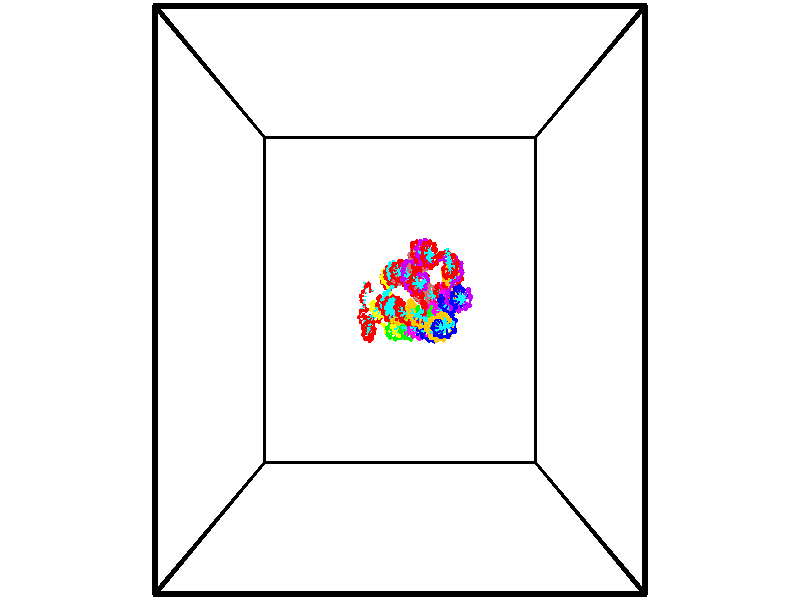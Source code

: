// switches for output
#declare DRAW_BASES = 1; // possible values are 0, 1; only relevant for DNA ribbons
#declare DRAW_BASES_TYPE = 3; // possible values are 1, 2, 3; only relevant for DNA ribbons
#declare DRAW_FOG = 0; // set to 1 to enable fog

#include "colors.inc"

#include "transforms.inc"
background { rgb <1, 1, 1>}

#default {
   normal{
       ripples 0.25
       frequency 0.20
       turbulence 0.2
       lambda 5
   }
	finish {
		phong 0.1
		phong_size 40.
	}
}

// original window dimensions: 1024x640


// camera settings

camera {
	sky <-0, 1, 0>
	up <-0, 1, 0>
	right 1.6 * <1, 0, 0>
	location <18.5, 18.5, 82.5562>
	look_at <18.5, 18.5, 18.5>
	direction <0, 0, -64.0562>
	angle 67.0682
}


# declare cpy_camera_pos = <18.5, 18.5, 82.5562>;
# if (DRAW_FOG = 1)
fog {
	fog_type 2
	up vnormalize(cpy_camera_pos)
	color rgbt<1,1,1,0.3>
	distance 1e-5
	fog_alt 3e-3
	fog_offset 29.6
}
# end


// LIGHTS

# declare lum = 6;
global_settings {
	ambient_light rgb lum * <0.05, 0.05, 0.05>
	max_trace_level 15
}# declare cpy_direct_light_amount = 0.25;
light_source
{	1000 * <-1, -1, 1>,
	rgb lum * cpy_direct_light_amount
	parallel
}

light_source
{	1000 * <1, 1, -1>,
	rgb lum * cpy_direct_light_amount
	parallel
}

// strand 0

// nucleotide -1

// particle -1
sphere {
	<23.118902, 17.230896, -1.993538> 0.250000
	pigment { color rgbt <1,0,0,0> }
	no_shadow
}
cylinder {
	<22.906677, 17.024883, -1.724243>,  <22.779343, 16.901276, -1.562667>, 0.100000
	pigment { color rgbt <1,0,0,0> }
	no_shadow
}
cylinder {
	<22.906677, 17.024883, -1.724243>,  <23.118902, 17.230896, -1.993538>, 0.100000
	pigment { color rgbt <1,0,0,0> }
	no_shadow
}

// particle -1
sphere {
	<22.906677, 17.024883, -1.724243> 0.100000
	pigment { color rgbt <1,0,0,0> }
	no_shadow
}
sphere {
	0, 1
	scale<0.080000,0.200000,0.300000>
	matrix <0.615491, 0.312020, 0.723750,
		-0.582818, 0.798364, 0.151452,
		-0.530560, -0.515032, 0.673237,
		22.747509, 16.870373, -1.522272>
	pigment { color rgbt <0,1,1,0> }
	no_shadow
}
cylinder {
	<22.936628, 17.665331, -1.341563>,  <23.118902, 17.230896, -1.993538>, 0.130000
	pigment { color rgbt <1,0,0,0> }
	no_shadow
}

// nucleotide -1

// particle -1
sphere {
	<22.936628, 17.665331, -1.341563> 0.250000
	pigment { color rgbt <1,0,0,0> }
	no_shadow
}
cylinder {
	<22.933464, 17.272503, -1.266223>,  <22.931564, 17.036806, -1.221019>, 0.100000
	pigment { color rgbt <1,0,0,0> }
	no_shadow
}
cylinder {
	<22.933464, 17.272503, -1.266223>,  <22.936628, 17.665331, -1.341563>, 0.100000
	pigment { color rgbt <1,0,0,0> }
	no_shadow
}

// particle -1
sphere {
	<22.933464, 17.272503, -1.266223> 0.100000
	pigment { color rgbt <1,0,0,0> }
	no_shadow
}
sphere {
	0, 1
	scale<0.080000,0.200000,0.300000>
	matrix <0.501096, 0.159105, 0.850640,
		-0.865355, 0.101112, 0.490853,
		-0.007913, -0.982070, 0.188350,
		22.931089, 16.977882, -1.209718>
	pigment { color rgbt <0,1,1,0> }
	no_shadow
}
cylinder {
	<22.676954, 17.443235, -0.583216>,  <22.936628, 17.665331, -1.341563>, 0.130000
	pigment { color rgbt <1,0,0,0> }
	no_shadow
}

// nucleotide -1

// particle -1
sphere {
	<22.676954, 17.443235, -0.583216> 0.250000
	pigment { color rgbt <1,0,0,0> }
	no_shadow
}
cylinder {
	<22.925304, 17.143585, -0.675585>,  <23.074314, 16.963795, -0.731007>, 0.100000
	pigment { color rgbt <1,0,0,0> }
	no_shadow
}
cylinder {
	<22.925304, 17.143585, -0.675585>,  <22.676954, 17.443235, -0.583216>, 0.100000
	pigment { color rgbt <1,0,0,0> }
	no_shadow
}

// particle -1
sphere {
	<22.925304, 17.143585, -0.675585> 0.100000
	pigment { color rgbt <1,0,0,0> }
	no_shadow
}
sphere {
	0, 1
	scale<0.080000,0.200000,0.300000>
	matrix <0.463478, 0.113223, 0.878845,
		-0.632218, -0.652682, 0.417500,
		0.620877, -0.749124, -0.230922,
		23.111567, 16.918848, -0.744862>
	pigment { color rgbt <0,1,1,0> }
	no_shadow
}
cylinder {
	<22.648897, 16.994732, -0.010526>,  <22.676954, 17.443235, -0.583216>, 0.130000
	pigment { color rgbt <1,0,0,0> }
	no_shadow
}

// nucleotide -1

// particle -1
sphere {
	<22.648897, 16.994732, -0.010526> 0.250000
	pigment { color rgbt <1,0,0,0> }
	no_shadow
}
cylinder {
	<22.998646, 16.946896, -0.198643>,  <23.208494, 16.918194, -0.311513>, 0.100000
	pigment { color rgbt <1,0,0,0> }
	no_shadow
}
cylinder {
	<22.998646, 16.946896, -0.198643>,  <22.648897, 16.994732, -0.010526>, 0.100000
	pigment { color rgbt <1,0,0,0> }
	no_shadow
}

// particle -1
sphere {
	<22.998646, 16.946896, -0.198643> 0.100000
	pigment { color rgbt <1,0,0,0> }
	no_shadow
}
sphere {
	0, 1
	scale<0.080000,0.200000,0.300000>
	matrix <0.467653, -0.051025, 0.882438,
		-0.129532, -0.991511, 0.011314,
		0.874370, -0.119595, -0.470292,
		23.260958, 16.911018, -0.339731>
	pigment { color rgbt <0,1,1,0> }
	no_shadow
}
cylinder {
	<23.176016, 16.383078, 0.278909>,  <22.648897, 16.994732, -0.010526>, 0.130000
	pigment { color rgbt <1,0,0,0> }
	no_shadow
}

// nucleotide -1

// particle -1
sphere {
	<23.176016, 16.383078, 0.278909> 0.250000
	pigment { color rgbt <1,0,0,0> }
	no_shadow
}
cylinder {
	<23.340267, 16.702633, 0.103108>,  <23.438818, 16.894365, -0.002373>, 0.100000
	pigment { color rgbt <1,0,0,0> }
	no_shadow
}
cylinder {
	<23.340267, 16.702633, 0.103108>,  <23.176016, 16.383078, 0.278909>, 0.100000
	pigment { color rgbt <1,0,0,0> }
	no_shadow
}

// particle -1
sphere {
	<23.340267, 16.702633, 0.103108> 0.100000
	pigment { color rgbt <1,0,0,0> }
	no_shadow
}
sphere {
	0, 1
	scale<0.080000,0.200000,0.300000>
	matrix <0.534172, 0.179867, 0.826019,
		0.738949, -0.573956, -0.352885,
		0.410627, 0.798888, -0.439504,
		23.463455, 16.942299, -0.028744>
	pigment { color rgbt <0,1,1,0> }
	no_shadow
}
cylinder {
	<23.960548, 16.257090, 0.068128>,  <23.176016, 16.383078, 0.278909>, 0.130000
	pigment { color rgbt <1,0,0,0> }
	no_shadow
}

// nucleotide -1

// particle -1
sphere {
	<23.960548, 16.257090, 0.068128> 0.250000
	pigment { color rgbt <1,0,0,0> }
	no_shadow
}
cylinder {
	<23.866871, 16.631065, 0.174741>,  <23.810665, 16.855452, 0.238709>, 0.100000
	pigment { color rgbt <1,0,0,0> }
	no_shadow
}
cylinder {
	<23.866871, 16.631065, 0.174741>,  <23.960548, 16.257090, 0.068128>, 0.100000
	pigment { color rgbt <1,0,0,0> }
	no_shadow
}

// particle -1
sphere {
	<23.866871, 16.631065, 0.174741> 0.100000
	pigment { color rgbt <1,0,0,0> }
	no_shadow
}
sphere {
	0, 1
	scale<0.080000,0.200000,0.300000>
	matrix <0.574786, -0.087952, 0.813564,
		0.784075, 0.343731, -0.516792,
		-0.234194, 0.934940, 0.266533,
		23.796612, 16.911547, 0.254701>
	pigment { color rgbt <0,1,1,0> }
	no_shadow
}
cylinder {
	<24.569019, 16.599445, 0.296116>,  <23.960548, 16.257090, 0.068128>, 0.130000
	pigment { color rgbt <1,0,0,0> }
	no_shadow
}

// nucleotide -1

// particle -1
sphere {
	<24.569019, 16.599445, 0.296116> 0.250000
	pigment { color rgbt <1,0,0,0> }
	no_shadow
}
cylinder {
	<24.261585, 16.769142, 0.487655>,  <24.077124, 16.870960, 0.602578>, 0.100000
	pigment { color rgbt <1,0,0,0> }
	no_shadow
}
cylinder {
	<24.261585, 16.769142, 0.487655>,  <24.569019, 16.599445, 0.296116>, 0.100000
	pigment { color rgbt <1,0,0,0> }
	no_shadow
}

// particle -1
sphere {
	<24.261585, 16.769142, 0.487655> 0.100000
	pigment { color rgbt <1,0,0,0> }
	no_shadow
}
sphere {
	0, 1
	scale<0.080000,0.200000,0.300000>
	matrix <0.454477, -0.164709, 0.875398,
		0.450251, 0.890443, -0.066215,
		-0.768586, 0.424242, 0.478846,
		24.031010, 16.896416, 0.631309>
	pigment { color rgbt <0,1,1,0> }
	no_shadow
}
cylinder {
	<24.765995, 17.087633, 0.778301>,  <24.569019, 16.599445, 0.296116>, 0.130000
	pigment { color rgbt <1,0,0,0> }
	no_shadow
}

// nucleotide -1

// particle -1
sphere {
	<24.765995, 17.087633, 0.778301> 0.250000
	pigment { color rgbt <1,0,0,0> }
	no_shadow
}
cylinder {
	<24.411430, 16.962650, 0.914915>,  <24.198692, 16.887661, 0.996884>, 0.100000
	pigment { color rgbt <1,0,0,0> }
	no_shadow
}
cylinder {
	<24.411430, 16.962650, 0.914915>,  <24.765995, 17.087633, 0.778301>, 0.100000
	pigment { color rgbt <1,0,0,0> }
	no_shadow
}

// particle -1
sphere {
	<24.411430, 16.962650, 0.914915> 0.100000
	pigment { color rgbt <1,0,0,0> }
	no_shadow
}
sphere {
	0, 1
	scale<0.080000,0.200000,0.300000>
	matrix <0.400105, -0.146113, 0.904747,
		-0.232793, 0.938627, 0.254533,
		-0.886410, -0.312459, 0.341535,
		24.145508, 16.868912, 1.017376>
	pigment { color rgbt <0,1,1,0> }
	no_shadow
}
cylinder {
	<24.885416, 17.254980, 1.417930>,  <24.765995, 17.087633, 0.778301>, 0.130000
	pigment { color rgbt <1,0,0,0> }
	no_shadow
}

// nucleotide -1

// particle -1
sphere {
	<24.885416, 17.254980, 1.417930> 0.250000
	pigment { color rgbt <1,0,0,0> }
	no_shadow
}
cylinder {
	<24.571163, 17.010555, 1.456689>,  <24.382612, 16.863901, 1.479944>, 0.100000
	pigment { color rgbt <1,0,0,0> }
	no_shadow
}
cylinder {
	<24.571163, 17.010555, 1.456689>,  <24.885416, 17.254980, 1.417930>, 0.100000
	pigment { color rgbt <1,0,0,0> }
	no_shadow
}

// particle -1
sphere {
	<24.571163, 17.010555, 1.456689> 0.100000
	pigment { color rgbt <1,0,0,0> }
	no_shadow
}
sphere {
	0, 1
	scale<0.080000,0.200000,0.300000>
	matrix <0.265789, -0.191912, 0.944736,
		-0.558694, 0.767969, 0.313185,
		-0.785631, -0.611060, 0.096898,
		24.335474, 16.827238, 1.485758>
	pigment { color rgbt <0,1,1,0> }
	no_shadow
}
cylinder {
	<24.473339, 17.486563, 1.983563>,  <24.885416, 17.254980, 1.417930>, 0.130000
	pigment { color rgbt <1,0,0,0> }
	no_shadow
}

// nucleotide -1

// particle -1
sphere {
	<24.473339, 17.486563, 1.983563> 0.250000
	pigment { color rgbt <1,0,0,0> }
	no_shadow
}
cylinder {
	<24.474220, 17.088013, 1.949546>,  <24.474749, 16.848883, 1.929136>, 0.100000
	pigment { color rgbt <1,0,0,0> }
	no_shadow
}
cylinder {
	<24.474220, 17.088013, 1.949546>,  <24.473339, 17.486563, 1.983563>, 0.100000
	pigment { color rgbt <1,0,0,0> }
	no_shadow
}

// particle -1
sphere {
	<24.474220, 17.088013, 1.949546> 0.100000
	pigment { color rgbt <1,0,0,0> }
	no_shadow
}
sphere {
	0, 1
	scale<0.080000,0.200000,0.300000>
	matrix <0.253732, -0.081702, 0.963818,
		-0.967272, -0.023700, 0.252632,
		0.002202, -0.996375, -0.085042,
		24.474880, 16.789101, 1.924034>
	pigment { color rgbt <0,1,1,0> }
	no_shadow
}
cylinder {
	<23.928879, 17.138748, 2.474424>,  <24.473339, 17.486563, 1.983563>, 0.130000
	pigment { color rgbt <1,0,0,0> }
	no_shadow
}

// nucleotide -1

// particle -1
sphere {
	<23.928879, 17.138748, 2.474424> 0.250000
	pigment { color rgbt <1,0,0,0> }
	no_shadow
}
cylinder {
	<24.272091, 16.962090, 2.369556>,  <24.478018, 16.856094, 2.306635>, 0.100000
	pigment { color rgbt <1,0,0,0> }
	no_shadow
}
cylinder {
	<24.272091, 16.962090, 2.369556>,  <23.928879, 17.138748, 2.474424>, 0.100000
	pigment { color rgbt <1,0,0,0> }
	no_shadow
}

// particle -1
sphere {
	<24.272091, 16.962090, 2.369556> 0.100000
	pigment { color rgbt <1,0,0,0> }
	no_shadow
}
sphere {
	0, 1
	scale<0.080000,0.200000,0.300000>
	matrix <0.166304, -0.244051, 0.955396,
		-0.485929, -0.863359, -0.135956,
		0.858030, -0.441645, -0.262172,
		24.529499, 16.829596, 2.290904>
	pigment { color rgbt <0,1,1,0> }
	no_shadow
}
cylinder {
	<23.983309, 16.419046, 2.705527>,  <23.928879, 17.138748, 2.474424>, 0.130000
	pigment { color rgbt <1,0,0,0> }
	no_shadow
}

// nucleotide -1

// particle -1
sphere {
	<23.983309, 16.419046, 2.705527> 0.250000
	pigment { color rgbt <1,0,0,0> }
	no_shadow
}
cylinder {
	<24.323135, 16.629868, 2.697033>,  <24.527031, 16.756359, 2.691937>, 0.100000
	pigment { color rgbt <1,0,0,0> }
	no_shadow
}
cylinder {
	<24.323135, 16.629868, 2.697033>,  <23.983309, 16.419046, 2.705527>, 0.100000
	pigment { color rgbt <1,0,0,0> }
	no_shadow
}

// particle -1
sphere {
	<24.323135, 16.629868, 2.697033> 0.100000
	pigment { color rgbt <1,0,0,0> }
	no_shadow
}
sphere {
	0, 1
	scale<0.080000,0.200000,0.300000>
	matrix <0.072064, -0.076093, 0.994493,
		0.522533, -0.846420, -0.102628,
		0.849568, 0.527052, -0.021235,
		24.578007, 16.787983, 2.690663>
	pigment { color rgbt <0,1,1,0> }
	no_shadow
}
cylinder {
	<24.537598, 16.102591, 3.193950>,  <23.983309, 16.419046, 2.705527>, 0.130000
	pigment { color rgbt <1,0,0,0> }
	no_shadow
}

// nucleotide -1

// particle -1
sphere {
	<24.537598, 16.102591, 3.193950> 0.250000
	pigment { color rgbt <1,0,0,0> }
	no_shadow
}
cylinder {
	<24.544159, 16.497166, 3.128624>,  <24.548096, 16.733912, 3.089428>, 0.100000
	pigment { color rgbt <1,0,0,0> }
	no_shadow
}
cylinder {
	<24.544159, 16.497166, 3.128624>,  <24.537598, 16.102591, 3.193950>, 0.100000
	pigment { color rgbt <1,0,0,0> }
	no_shadow
}

// particle -1
sphere {
	<24.544159, 16.497166, 3.128624> 0.100000
	pigment { color rgbt <1,0,0,0> }
	no_shadow
}
sphere {
	0, 1
	scale<0.080000,0.200000,0.300000>
	matrix <0.066480, 0.161899, 0.984565,
		0.997653, -0.027006, -0.062923,
		0.016402, 0.986438, -0.163315,
		24.549080, 16.793097, 3.079629>
	pigment { color rgbt <0,1,1,0> }
	no_shadow
}
cylinder {
	<25.115547, 16.436642, 3.532829>,  <24.537598, 16.102591, 3.193950>, 0.130000
	pigment { color rgbt <1,0,0,0> }
	no_shadow
}

// nucleotide -1

// particle -1
sphere {
	<25.115547, 16.436642, 3.532829> 0.250000
	pigment { color rgbt <1,0,0,0> }
	no_shadow
}
cylinder {
	<24.795483, 16.672329, 3.487999>,  <24.603443, 16.813742, 3.461100>, 0.100000
	pigment { color rgbt <1,0,0,0> }
	no_shadow
}
cylinder {
	<24.795483, 16.672329, 3.487999>,  <25.115547, 16.436642, 3.532829>, 0.100000
	pigment { color rgbt <1,0,0,0> }
	no_shadow
}

// particle -1
sphere {
	<24.795483, 16.672329, 3.487999> 0.100000
	pigment { color rgbt <1,0,0,0> }
	no_shadow
}
sphere {
	0, 1
	scale<0.080000,0.200000,0.300000>
	matrix <-0.065694, 0.099639, 0.992853,
		0.596175, 0.801806, -0.041019,
		-0.800162, 0.589219, -0.112076,
		24.555433, 16.849094, 3.454376>
	pigment { color rgbt <0,1,1,0> }
	no_shadow
}
cylinder {
	<25.217192, 17.181812, 3.806506>,  <25.115547, 16.436642, 3.532829>, 0.130000
	pigment { color rgbt <1,0,0,0> }
	no_shadow
}

// nucleotide -1

// particle -1
sphere {
	<25.217192, 17.181812, 3.806506> 0.250000
	pigment { color rgbt <1,0,0,0> }
	no_shadow
}
cylinder {
	<24.838436, 17.054413, 3.824220>,  <24.611183, 16.977974, 3.834849>, 0.100000
	pigment { color rgbt <1,0,0,0> }
	no_shadow
}
cylinder {
	<24.838436, 17.054413, 3.824220>,  <25.217192, 17.181812, 3.806506>, 0.100000
	pigment { color rgbt <1,0,0,0> }
	no_shadow
}

// particle -1
sphere {
	<24.838436, 17.054413, 3.824220> 0.100000
	pigment { color rgbt <1,0,0,0> }
	no_shadow
}
sphere {
	0, 1
	scale<0.080000,0.200000,0.300000>
	matrix <0.012626, 0.100788, 0.994828,
		-0.321314, 0.942550, -0.091414,
		-0.946888, -0.318498, 0.044285,
		24.554369, 16.958864, 3.837506>
	pigment { color rgbt <0,1,1,0> }
	no_shadow
}
cylinder {
	<24.883272, 17.585682, 4.253110>,  <25.217192, 17.181812, 3.806506>, 0.130000
	pigment { color rgbt <1,0,0,0> }
	no_shadow
}

// nucleotide -1

// particle -1
sphere {
	<24.883272, 17.585682, 4.253110> 0.250000
	pigment { color rgbt <1,0,0,0> }
	no_shadow
}
cylinder {
	<24.686760, 17.237709, 4.270381>,  <24.568853, 17.028925, 4.280743>, 0.100000
	pigment { color rgbt <1,0,0,0> }
	no_shadow
}
cylinder {
	<24.686760, 17.237709, 4.270381>,  <24.883272, 17.585682, 4.253110>, 0.100000
	pigment { color rgbt <1,0,0,0> }
	no_shadow
}

// particle -1
sphere {
	<24.686760, 17.237709, 4.270381> 0.100000
	pigment { color rgbt <1,0,0,0> }
	no_shadow
}
sphere {
	0, 1
	scale<0.080000,0.200000,0.300000>
	matrix <0.065666, 0.012436, 0.997764,
		-0.868523, 0.493017, 0.051016,
		-0.491280, -0.869931, 0.043176,
		24.539375, 16.976730, 4.283334>
	pigment { color rgbt <0,1,1,0> }
	no_shadow
}
cylinder {
	<24.457956, 17.885551, 4.797437>,  <24.883272, 17.585682, 4.253110>, 0.130000
	pigment { color rgbt <1,0,0,0> }
	no_shadow
}

// nucleotide -1

// particle -1
sphere {
	<24.457956, 17.885551, 4.797437> 0.250000
	pigment { color rgbt <1,0,0,0> }
	no_shadow
}
cylinder {
	<24.261463, 18.123955, 4.543362>,  <24.143568, 18.266996, 4.390916>, 0.100000
	pigment { color rgbt <1,0,0,0> }
	no_shadow
}
cylinder {
	<24.261463, 18.123955, 4.543362>,  <24.457956, 17.885551, 4.797437>, 0.100000
	pigment { color rgbt <1,0,0,0> }
	no_shadow
}

// particle -1
sphere {
	<24.261463, 18.123955, 4.543362> 0.100000
	pigment { color rgbt <1,0,0,0> }
	no_shadow
}
sphere {
	0, 1
	scale<0.080000,0.200000,0.300000>
	matrix <-0.004343, 0.727553, 0.686037,
		0.871018, 0.339761, -0.354809,
		-0.491231, 0.596010, -0.635188,
		24.114094, 18.302757, 4.352805>
	pigment { color rgbt <0,1,1,0> }
	no_shadow
}
cylinder {
	<24.702871, 18.554552, 4.941086>,  <24.457956, 17.885551, 4.797437>, 0.130000
	pigment { color rgbt <1,0,0,0> }
	no_shadow
}

// nucleotide -1

// particle -1
sphere {
	<24.702871, 18.554552, 4.941086> 0.250000
	pigment { color rgbt <1,0,0,0> }
	no_shadow
}
cylinder {
	<24.355930, 18.600899, 4.747477>,  <24.147766, 18.628706, 4.631311>, 0.100000
	pigment { color rgbt <1,0,0,0> }
	no_shadow
}
cylinder {
	<24.355930, 18.600899, 4.747477>,  <24.702871, 18.554552, 4.941086>, 0.100000
	pigment { color rgbt <1,0,0,0> }
	no_shadow
}

// particle -1
sphere {
	<24.355930, 18.600899, 4.747477> 0.100000
	pigment { color rgbt <1,0,0,0> }
	no_shadow
}
sphere {
	0, 1
	scale<0.080000,0.200000,0.300000>
	matrix <-0.164906, 0.850682, 0.499145,
		0.469584, 0.512752, -0.718732,
		-0.867350, 0.115867, -0.484023,
		24.095726, 18.635658, 4.602270>
	pigment { color rgbt <0,1,1,0> }
	no_shadow
}
cylinder {
	<24.588593, 19.305721, 4.632578>,  <24.702871, 18.554552, 4.941086>, 0.130000
	pigment { color rgbt <1,0,0,0> }
	no_shadow
}

// nucleotide -1

// particle -1
sphere {
	<24.588593, 19.305721, 4.632578> 0.250000
	pigment { color rgbt <1,0,0,0> }
	no_shadow
}
cylinder {
	<24.301865, 19.091629, 4.811328>,  <24.129827, 18.963173, 4.918578>, 0.100000
	pigment { color rgbt <1,0,0,0> }
	no_shadow
}
cylinder {
	<24.301865, 19.091629, 4.811328>,  <24.588593, 19.305721, 4.632578>, 0.100000
	pigment { color rgbt <1,0,0,0> }
	no_shadow
}

// particle -1
sphere {
	<24.301865, 19.091629, 4.811328> 0.100000
	pigment { color rgbt <1,0,0,0> }
	no_shadow
}
sphere {
	0, 1
	scale<0.080000,0.200000,0.300000>
	matrix <-0.284375, 0.809593, 0.513507,
		-0.636631, 0.241012, -0.732539,
		-0.716820, -0.535231, 0.446875,
		24.086819, 18.931061, 4.945390>
	pigment { color rgbt <0,1,1,0> }
	no_shadow
}
cylinder {
	<24.247030, 19.789816, 5.020604>,  <24.588593, 19.305721, 4.632578>, 0.130000
	pigment { color rgbt <1,0,0,0> }
	no_shadow
}

// nucleotide -1

// particle -1
sphere {
	<24.247030, 19.789816, 5.020604> 0.250000
	pigment { color rgbt <1,0,0,0> }
	no_shadow
}
cylinder {
	<24.031784, 19.470631, 5.129187>,  <23.902637, 19.279119, 5.194336>, 0.100000
	pigment { color rgbt <1,0,0,0> }
	no_shadow
}
cylinder {
	<24.031784, 19.470631, 5.129187>,  <24.247030, 19.789816, 5.020604>, 0.100000
	pigment { color rgbt <1,0,0,0> }
	no_shadow
}

// particle -1
sphere {
	<24.031784, 19.470631, 5.129187> 0.100000
	pigment { color rgbt <1,0,0,0> }
	no_shadow
}
sphere {
	0, 1
	scale<0.080000,0.200000,0.300000>
	matrix <-0.605440, 0.590002, 0.534173,
		-0.586410, 0.123094, -0.800607,
		-0.538113, -0.797963, 0.271457,
		23.870350, 19.231241, 5.210624>
	pigment { color rgbt <0,1,1,0> }
	no_shadow
}
cylinder {
	<23.666792, 19.946209, 4.804254>,  <24.247030, 19.789816, 5.020604>, 0.130000
	pigment { color rgbt <1,0,0,0> }
	no_shadow
}

// nucleotide -1

// particle -1
sphere {
	<23.666792, 19.946209, 4.804254> 0.250000
	pigment { color rgbt <1,0,0,0> }
	no_shadow
}
cylinder {
	<23.584866, 19.690025, 5.100325>,  <23.535709, 19.536314, 5.277967>, 0.100000
	pigment { color rgbt <1,0,0,0> }
	no_shadow
}
cylinder {
	<23.584866, 19.690025, 5.100325>,  <23.666792, 19.946209, 4.804254>, 0.100000
	pigment { color rgbt <1,0,0,0> }
	no_shadow
}

// particle -1
sphere {
	<23.584866, 19.690025, 5.100325> 0.100000
	pigment { color rgbt <1,0,0,0> }
	no_shadow
}
sphere {
	0, 1
	scale<0.080000,0.200000,0.300000>
	matrix <-0.741442, 0.595197, 0.309847,
		-0.638995, -0.485337, -0.596769,
		-0.204815, -0.640460, 0.740177,
		23.523420, 19.497887, 5.322378>
	pigment { color rgbt <0,1,1,0> }
	no_shadow
}
cylinder {
	<23.037512, 19.476814, 4.743085>,  <23.666792, 19.946209, 4.804254>, 0.130000
	pigment { color rgbt <1,0,0,0> }
	no_shadow
}

// nucleotide -1

// particle -1
sphere {
	<23.037512, 19.476814, 4.743085> 0.250000
	pigment { color rgbt <1,0,0,0> }
	no_shadow
}
cylinder {
	<23.102760, 19.550117, 5.130860>,  <23.141909, 19.594099, 5.363525>, 0.100000
	pigment { color rgbt <1,0,0,0> }
	no_shadow
}
cylinder {
	<23.102760, 19.550117, 5.130860>,  <23.037512, 19.476814, 4.743085>, 0.100000
	pigment { color rgbt <1,0,0,0> }
	no_shadow
}

// particle -1
sphere {
	<23.102760, 19.550117, 5.130860> 0.100000
	pigment { color rgbt <1,0,0,0> }
	no_shadow
}
sphere {
	0, 1
	scale<0.080000,0.200000,0.300000>
	matrix <-0.903573, 0.422305, 0.072206,
		-0.396166, -0.887736, 0.234475,
		0.163120, 0.183259, 0.969437,
		23.151697, 19.605095, 5.421691>
	pigment { color rgbt <0,1,1,0> }
	no_shadow
}
cylinder {
	<22.674757, 19.094704, 5.138310>,  <23.037512, 19.476814, 4.743085>, 0.130000
	pigment { color rgbt <1,0,0,0> }
	no_shadow
}

// nucleotide -1

// particle -1
sphere {
	<22.674757, 19.094704, 5.138310> 0.250000
	pigment { color rgbt <1,0,0,0> }
	no_shadow
}
cylinder {
	<22.745567, 19.444458, 5.319027>,  <22.788054, 19.654310, 5.427457>, 0.100000
	pigment { color rgbt <1,0,0,0> }
	no_shadow
}
cylinder {
	<22.745567, 19.444458, 5.319027>,  <22.674757, 19.094704, 5.138310>, 0.100000
	pigment { color rgbt <1,0,0,0> }
	no_shadow
}

// particle -1
sphere {
	<22.745567, 19.444458, 5.319027> 0.100000
	pigment { color rgbt <1,0,0,0> }
	no_shadow
}
sphere {
	0, 1
	scale<0.080000,0.200000,0.300000>
	matrix <-0.965170, 0.244077, -0.094198,
		-0.192637, -0.419380, 0.887137,
		0.177025, 0.874384, 0.451791,
		22.798676, 19.706774, 5.454565>
	pigment { color rgbt <0,1,1,0> }
	no_shadow
}
cylinder {
	<22.020544, 19.222696, 5.580665>,  <22.674757, 19.094704, 5.138310>, 0.130000
	pigment { color rgbt <1,0,0,0> }
	no_shadow
}

// nucleotide -1

// particle -1
sphere {
	<22.020544, 19.222696, 5.580665> 0.250000
	pigment { color rgbt <1,0,0,0> }
	no_shadow
}
cylinder {
	<22.244156, 19.548256, 5.517350>,  <22.378323, 19.743591, 5.479362>, 0.100000
	pigment { color rgbt <1,0,0,0> }
	no_shadow
}
cylinder {
	<22.244156, 19.548256, 5.517350>,  <22.020544, 19.222696, 5.580665>, 0.100000
	pigment { color rgbt <1,0,0,0> }
	no_shadow
}

// particle -1
sphere {
	<22.244156, 19.548256, 5.517350> 0.100000
	pigment { color rgbt <1,0,0,0> }
	no_shadow
}
sphere {
	0, 1
	scale<0.080000,0.200000,0.300000>
	matrix <-0.828449, 0.556122, -0.066335,
		0.034036, 0.168216, 0.985162,
		0.559029, 0.813899, -0.158287,
		22.411865, 19.792425, 5.469864>
	pigment { color rgbt <0,1,1,0> }
	no_shadow
}
cylinder {
	<21.885902, 19.630154, 6.112441>,  <22.020544, 19.222696, 5.580665>, 0.130000
	pigment { color rgbt <1,0,0,0> }
	no_shadow
}

// nucleotide -1

// particle -1
sphere {
	<21.885902, 19.630154, 6.112441> 0.250000
	pigment { color rgbt <1,0,0,0> }
	no_shadow
}
cylinder {
	<21.991825, 19.825581, 5.779892>,  <22.055380, 19.942837, 5.580363>, 0.100000
	pigment { color rgbt <1,0,0,0> }
	no_shadow
}
cylinder {
	<21.991825, 19.825581, 5.779892>,  <21.885902, 19.630154, 6.112441>, 0.100000
	pigment { color rgbt <1,0,0,0> }
	no_shadow
}

// particle -1
sphere {
	<21.991825, 19.825581, 5.779892> 0.100000
	pigment { color rgbt <1,0,0,0> }
	no_shadow
}
sphere {
	0, 1
	scale<0.080000,0.200000,0.300000>
	matrix <-0.791256, 0.602874, 0.102255,
		0.551171, 0.630750, 0.546227,
		0.264809, 0.488566, -0.831372,
		22.071268, 19.972151, 5.530480>
	pigment { color rgbt <0,1,1,0> }
	no_shadow
}
cylinder {
	<22.008789, 20.367390, 6.178716>,  <21.885902, 19.630154, 6.112441>, 0.130000
	pigment { color rgbt <1,0,0,0> }
	no_shadow
}

// nucleotide -1

// particle -1
sphere {
	<22.008789, 20.367390, 6.178716> 0.250000
	pigment { color rgbt <1,0,0,0> }
	no_shadow
}
cylinder {
	<21.907799, 20.328518, 5.793632>,  <21.847204, 20.305195, 5.562581>, 0.100000
	pigment { color rgbt <1,0,0,0> }
	no_shadow
}
cylinder {
	<21.907799, 20.328518, 5.793632>,  <22.008789, 20.367390, 6.178716>, 0.100000
	pigment { color rgbt <1,0,0,0> }
	no_shadow
}

// particle -1
sphere {
	<21.907799, 20.328518, 5.793632> 0.100000
	pigment { color rgbt <1,0,0,0> }
	no_shadow
}
sphere {
	0, 1
	scale<0.080000,0.200000,0.300000>
	matrix <-0.665466, 0.739719, 0.099852,
		0.702432, 0.665861, -0.251432,
		-0.252477, -0.097180, -0.962711,
		21.832056, 20.299364, 5.504818>
	pigment { color rgbt <0,1,1,0> }
	no_shadow
}
cylinder {
	<22.035505, 21.041233, 5.694298>,  <22.008789, 20.367390, 6.178716>, 0.130000
	pigment { color rgbt <1,0,0,0> }
	no_shadow
}

// nucleotide -1

// particle -1
sphere {
	<22.035505, 21.041233, 5.694298> 0.250000
	pigment { color rgbt <1,0,0,0> }
	no_shadow
}
cylinder {
	<21.740269, 20.801056, 5.571212>,  <21.563126, 20.656950, 5.497360>, 0.100000
	pigment { color rgbt <1,0,0,0> }
	no_shadow
}
cylinder {
	<21.740269, 20.801056, 5.571212>,  <22.035505, 21.041233, 5.694298>, 0.100000
	pigment { color rgbt <1,0,0,0> }
	no_shadow
}

// particle -1
sphere {
	<21.740269, 20.801056, 5.571212> 0.100000
	pigment { color rgbt <1,0,0,0> }
	no_shadow
}
sphere {
	0, 1
	scale<0.080000,0.200000,0.300000>
	matrix <-0.666049, 0.721233, 0.190267,
		0.107690, 0.345388, -0.932261,
		-0.738093, -0.600441, -0.307715,
		21.518841, 20.620924, 5.478897>
	pigment { color rgbt <0,1,1,0> }
	no_shadow
}
cylinder {
	<21.652769, 21.338013, 5.005719>,  <22.035505, 21.041233, 5.694298>, 0.130000
	pigment { color rgbt <1,0,0,0> }
	no_shadow
}

// nucleotide -1

// particle -1
sphere {
	<21.652769, 21.338013, 5.005719> 0.250000
	pigment { color rgbt <1,0,0,0> }
	no_shadow
}
cylinder {
	<21.440556, 21.125378, 5.269825>,  <21.313229, 20.997797, 5.428288>, 0.100000
	pigment { color rgbt <1,0,0,0> }
	no_shadow
}
cylinder {
	<21.440556, 21.125378, 5.269825>,  <21.652769, 21.338013, 5.005719>, 0.100000
	pigment { color rgbt <1,0,0,0> }
	no_shadow
}

// particle -1
sphere {
	<21.440556, 21.125378, 5.269825> 0.100000
	pigment { color rgbt <1,0,0,0> }
	no_shadow
}
sphere {
	0, 1
	scale<0.080000,0.200000,0.300000>
	matrix <-0.650560, 0.754697, 0.084881,
		-0.543422, -0.384509, -0.746221,
		-0.530533, -0.531587, 0.660265,
		21.281395, 20.965902, 5.467905>
	pigment { color rgbt <0,1,1,0> }
	no_shadow
}
cylinder {
	<20.941814, 21.378147, 4.735689>,  <21.652769, 21.338013, 5.005719>, 0.130000
	pigment { color rgbt <1,0,0,0> }
	no_shadow
}

// nucleotide -1

// particle -1
sphere {
	<20.941814, 21.378147, 4.735689> 0.250000
	pigment { color rgbt <1,0,0,0> }
	no_shadow
}
cylinder {
	<20.957577, 21.351406, 5.134482>,  <20.967033, 21.335361, 5.373759>, 0.100000
	pigment { color rgbt <1,0,0,0> }
	no_shadow
}
cylinder {
	<20.957577, 21.351406, 5.134482>,  <20.941814, 21.378147, 4.735689>, 0.100000
	pigment { color rgbt <1,0,0,0> }
	no_shadow
}

// particle -1
sphere {
	<20.957577, 21.351406, 5.134482> 0.100000
	pigment { color rgbt <1,0,0,0> }
	no_shadow
}
sphere {
	0, 1
	scale<0.080000,0.200000,0.300000>
	matrix <-0.576149, 0.813679, 0.077331,
		-0.816395, -0.577458, -0.006454,
		0.039404, -0.066851, 0.996984,
		20.969398, 21.331350, 5.433578>
	pigment { color rgbt <0,1,1,0> }
	no_shadow
}
cylinder {
	<20.265186, 21.362154, 5.039378>,  <20.941814, 21.378147, 4.735689>, 0.130000
	pigment { color rgbt <1,0,0,0> }
	no_shadow
}

// nucleotide -1

// particle -1
sphere {
	<20.265186, 21.362154, 5.039378> 0.250000
	pigment { color rgbt <1,0,0,0> }
	no_shadow
}
cylinder {
	<20.477146, 21.468269, 5.361578>,  <20.604322, 21.531939, 5.554898>, 0.100000
	pigment { color rgbt <1,0,0,0> }
	no_shadow
}
cylinder {
	<20.477146, 21.468269, 5.361578>,  <20.265186, 21.362154, 5.039378>, 0.100000
	pigment { color rgbt <1,0,0,0> }
	no_shadow
}

// particle -1
sphere {
	<20.477146, 21.468269, 5.361578> 0.100000
	pigment { color rgbt <1,0,0,0> }
	no_shadow
}
sphere {
	0, 1
	scale<0.080000,0.200000,0.300000>
	matrix <-0.712704, 0.654084, 0.253431,
		-0.459632, -0.708376, 0.535670,
		0.529897, 0.265289, 0.805500,
		20.636116, 21.547855, 5.603228>
	pigment { color rgbt <0,1,1,0> }
	no_shadow
}
cylinder {
	<19.794832, 21.354887, 5.653368>,  <20.265186, 21.362154, 5.039378>, 0.130000
	pigment { color rgbt <1,0,0,0> }
	no_shadow
}

// nucleotide -1

// particle -1
sphere {
	<19.794832, 21.354887, 5.653368> 0.250000
	pigment { color rgbt <1,0,0,0> }
	no_shadow
}
cylinder {
	<20.105194, 21.601913, 5.704874>,  <20.291412, 21.750130, 5.735778>, 0.100000
	pigment { color rgbt <1,0,0,0> }
	no_shadow
}
cylinder {
	<20.105194, 21.601913, 5.704874>,  <19.794832, 21.354887, 5.653368>, 0.100000
	pigment { color rgbt <1,0,0,0> }
	no_shadow
}

// particle -1
sphere {
	<20.105194, 21.601913, 5.704874> 0.100000
	pigment { color rgbt <1,0,0,0> }
	no_shadow
}
sphere {
	0, 1
	scale<0.080000,0.200000,0.300000>
	matrix <-0.630222, 0.767910, 0.114599,
		-0.028108, -0.170070, 0.985031,
		0.775905, 0.617567, 0.128766,
		20.337965, 21.787184, 5.743504>
	pigment { color rgbt <0,1,1,0> }
	no_shadow
}
cylinder {
	<19.504602, 20.703295, 5.850149>,  <19.794832, 21.354887, 5.653368>, 0.130000
	pigment { color rgbt <1,0,0,0> }
	no_shadow
}

// nucleotide -1

// particle -1
sphere {
	<19.504602, 20.703295, 5.850149> 0.250000
	pigment { color rgbt <1,0,0,0> }
	no_shadow
}
cylinder {
	<19.669060, 20.393337, 5.658106>,  <19.767735, 20.207363, 5.542880>, 0.100000
	pigment { color rgbt <1,0,0,0> }
	no_shadow
}
cylinder {
	<19.669060, 20.393337, 5.658106>,  <19.504602, 20.703295, 5.850149>, 0.100000
	pigment { color rgbt <1,0,0,0> }
	no_shadow
}

// particle -1
sphere {
	<19.669060, 20.393337, 5.658106> 0.100000
	pigment { color rgbt <1,0,0,0> }
	no_shadow
}
sphere {
	0, 1
	scale<0.080000,0.200000,0.300000>
	matrix <0.504517, -0.245228, 0.827844,
		-0.759226, -0.582584, 0.290123,
		0.411143, -0.774892, -0.480107,
		19.792402, 20.160870, 5.514073>
	pigment { color rgbt <0,1,1,0> }
	no_shadow
}
cylinder {
	<19.677429, 20.278164, 6.349785>,  <19.504602, 20.703295, 5.850149>, 0.130000
	pigment { color rgbt <1,0,0,0> }
	no_shadow
}

// nucleotide -1

// particle -1
sphere {
	<19.677429, 20.278164, 6.349785> 0.250000
	pigment { color rgbt <1,0,0,0> }
	no_shadow
}
cylinder {
	<19.871056, 20.072506, 6.066566>,  <19.987230, 19.949110, 5.896634>, 0.100000
	pigment { color rgbt <1,0,0,0> }
	no_shadow
}
cylinder {
	<19.871056, 20.072506, 6.066566>,  <19.677429, 20.278164, 6.349785>, 0.100000
	pigment { color rgbt <1,0,0,0> }
	no_shadow
}

// particle -1
sphere {
	<19.871056, 20.072506, 6.066566> 0.100000
	pigment { color rgbt <1,0,0,0> }
	no_shadow
}
sphere {
	0, 1
	scale<0.080000,0.200000,0.300000>
	matrix <0.539705, -0.461497, 0.704088,
		-0.688768, -0.722962, 0.054093,
		0.484064, -0.514147, -0.708050,
		20.016275, 19.918262, 5.854151>
	pigment { color rgbt <0,1,1,0> }
	no_shadow
}
cylinder {
	<19.562336, 19.609081, 6.345311>,  <19.677429, 20.278164, 6.349785>, 0.130000
	pigment { color rgbt <1,0,0,0> }
	no_shadow
}

// nucleotide -1

// particle -1
sphere {
	<19.562336, 19.609081, 6.345311> 0.250000
	pigment { color rgbt <1,0,0,0> }
	no_shadow
}
cylinder {
	<19.951401, 19.624050, 6.253637>,  <20.184839, 19.633032, 6.198633>, 0.100000
	pigment { color rgbt <1,0,0,0> }
	no_shadow
}
cylinder {
	<19.951401, 19.624050, 6.253637>,  <19.562336, 19.609081, 6.345311>, 0.100000
	pigment { color rgbt <1,0,0,0> }
	no_shadow
}

// particle -1
sphere {
	<19.951401, 19.624050, 6.253637> 0.100000
	pigment { color rgbt <1,0,0,0> }
	no_shadow
}
sphere {
	0, 1
	scale<0.080000,0.200000,0.300000>
	matrix <0.230917, -0.260210, 0.937533,
		-0.024550, -0.964826, -0.261739,
		0.972663, 0.037424, -0.229183,
		20.243200, 19.635277, 6.184882>
	pigment { color rgbt <0,1,1,0> }
	no_shadow
}
cylinder {
	<19.999294, 19.075630, 6.720096>,  <19.562336, 19.609081, 6.345311>, 0.130000
	pigment { color rgbt <1,0,0,0> }
	no_shadow
}

// nucleotide -1

// particle -1
sphere {
	<19.999294, 19.075630, 6.720096> 0.250000
	pigment { color rgbt <1,0,0,0> }
	no_shadow
}
cylinder {
	<20.286377, 19.341103, 6.635788>,  <20.458626, 19.500385, 6.585203>, 0.100000
	pigment { color rgbt <1,0,0,0> }
	no_shadow
}
cylinder {
	<20.286377, 19.341103, 6.635788>,  <19.999294, 19.075630, 6.720096>, 0.100000
	pigment { color rgbt <1,0,0,0> }
	no_shadow
}

// particle -1
sphere {
	<20.286377, 19.341103, 6.635788> 0.100000
	pigment { color rgbt <1,0,0,0> }
	no_shadow
}
sphere {
	0, 1
	scale<0.080000,0.200000,0.300000>
	matrix <0.485259, -0.259601, 0.834944,
		0.499420, -0.701523, -0.508374,
		0.717707, 0.663681, -0.210771,
		20.501690, 19.540207, 6.572556>
	pigment { color rgbt <0,1,1,0> }
	no_shadow
}
cylinder {
	<20.641413, 18.559155, 6.727148>,  <19.999294, 19.075630, 6.720096>, 0.130000
	pigment { color rgbt <1,0,0,0> }
	no_shadow
}

// nucleotide -1

// particle -1
sphere {
	<20.641413, 18.559155, 6.727148> 0.250000
	pigment { color rgbt <1,0,0,0> }
	no_shadow
}
cylinder {
	<20.681351, 18.947098, 6.816060>,  <20.705313, 19.179863, 6.869408>, 0.100000
	pigment { color rgbt <1,0,0,0> }
	no_shadow
}
cylinder {
	<20.681351, 18.947098, 6.816060>,  <20.641413, 18.559155, 6.727148>, 0.100000
	pigment { color rgbt <1,0,0,0> }
	no_shadow
}

// particle -1
sphere {
	<20.681351, 18.947098, 6.816060> 0.100000
	pigment { color rgbt <1,0,0,0> }
	no_shadow
}
sphere {
	0, 1
	scale<0.080000,0.200000,0.300000>
	matrix <0.593763, -0.237336, 0.768842,
		0.798421, 0.055219, -0.599562,
		0.099843, 0.969857, 0.222281,
		20.711304, 19.238054, 6.882744>
	pigment { color rgbt <0,1,1,0> }
	no_shadow
}
cylinder {
	<21.280659, 18.785240, 6.671606>,  <20.641413, 18.559155, 6.727148>, 0.130000
	pigment { color rgbt <1,0,0,0> }
	no_shadow
}

// nucleotide -1

// particle -1
sphere {
	<21.280659, 18.785240, 6.671606> 0.250000
	pigment { color rgbt <1,0,0,0> }
	no_shadow
}
cylinder {
	<21.136055, 19.057407, 6.926586>,  <21.049292, 19.220707, 7.079574>, 0.100000
	pigment { color rgbt <1,0,0,0> }
	no_shadow
}
cylinder {
	<21.136055, 19.057407, 6.926586>,  <21.280659, 18.785240, 6.671606>, 0.100000
	pigment { color rgbt <1,0,0,0> }
	no_shadow
}

// particle -1
sphere {
	<21.136055, 19.057407, 6.926586> 0.100000
	pigment { color rgbt <1,0,0,0> }
	no_shadow
}
sphere {
	0, 1
	scale<0.080000,0.200000,0.300000>
	matrix <0.687518, -0.267271, 0.675192,
		0.629784, 0.682349, -0.371177,
		-0.361512, 0.680416, 0.637450,
		21.027601, 19.261532, 7.117821>
	pigment { color rgbt <0,1,1,0> }
	no_shadow
}
cylinder {
	<21.834229, 19.290775, 7.017741>,  <21.280659, 18.785240, 6.671606>, 0.130000
	pigment { color rgbt <1,0,0,0> }
	no_shadow
}

// nucleotide -1

// particle -1
sphere {
	<21.834229, 19.290775, 7.017741> 0.250000
	pigment { color rgbt <1,0,0,0> }
	no_shadow
}
cylinder {
	<21.527691, 19.300873, 7.274515>,  <21.343769, 19.306932, 7.428580>, 0.100000
	pigment { color rgbt <1,0,0,0> }
	no_shadow
}
cylinder {
	<21.527691, 19.300873, 7.274515>,  <21.834229, 19.290775, 7.017741>, 0.100000
	pigment { color rgbt <1,0,0,0> }
	no_shadow
}

// particle -1
sphere {
	<21.527691, 19.300873, 7.274515> 0.100000
	pigment { color rgbt <1,0,0,0> }
	no_shadow
}
sphere {
	0, 1
	scale<0.080000,0.200000,0.300000>
	matrix <0.642131, -0.000478, 0.766595,
		0.019660, 0.999681, -0.015845,
		-0.766343, 0.025246, 0.641935,
		21.297789, 19.308447, 7.467096>
	pigment { color rgbt <0,1,1,0> }
	no_shadow
}
cylinder {
	<22.054176, 19.661770, 7.613114>,  <21.834229, 19.290775, 7.017741>, 0.130000
	pigment { color rgbt <1,0,0,0> }
	no_shadow
}

// nucleotide -1

// particle -1
sphere {
	<22.054176, 19.661770, 7.613114> 0.250000
	pigment { color rgbt <1,0,0,0> }
	no_shadow
}
cylinder {
	<21.719822, 19.489079, 7.748704>,  <21.519209, 19.385464, 7.830058>, 0.100000
	pigment { color rgbt <1,0,0,0> }
	no_shadow
}
cylinder {
	<21.719822, 19.489079, 7.748704>,  <22.054176, 19.661770, 7.613114>, 0.100000
	pigment { color rgbt <1,0,0,0> }
	no_shadow
}

// particle -1
sphere {
	<21.719822, 19.489079, 7.748704> 0.100000
	pigment { color rgbt <1,0,0,0> }
	no_shadow
}
sphere {
	0, 1
	scale<0.080000,0.200000,0.300000>
	matrix <0.362809, 0.028859, 0.931417,
		-0.411901, 0.901542, 0.132512,
		-0.835887, -0.431728, 0.338974,
		21.469055, 19.359560, 7.850396>
	pigment { color rgbt <0,1,1,0> }
	no_shadow
}
cylinder {
	<22.026426, 19.963858, 8.235542>,  <22.054176, 19.661770, 7.613114>, 0.130000
	pigment { color rgbt <1,0,0,0> }
	no_shadow
}

// nucleotide -1

// particle -1
sphere {
	<22.026426, 19.963858, 8.235542> 0.250000
	pigment { color rgbt <1,0,0,0> }
	no_shadow
}
cylinder {
	<21.766975, 19.661003, 8.266601>,  <21.611305, 19.479290, 8.285235>, 0.100000
	pigment { color rgbt <1,0,0,0> }
	no_shadow
}
cylinder {
	<21.766975, 19.661003, 8.266601>,  <22.026426, 19.963858, 8.235542>, 0.100000
	pigment { color rgbt <1,0,0,0> }
	no_shadow
}

// particle -1
sphere {
	<21.766975, 19.661003, 8.266601> 0.100000
	pigment { color rgbt <1,0,0,0> }
	no_shadow
}
sphere {
	0, 1
	scale<0.080000,0.200000,0.300000>
	matrix <0.165469, -0.040702, 0.985375,
		-0.742903, 0.651988, 0.151683,
		-0.648626, -0.757136, 0.077646,
		21.572388, 19.433863, 8.289894>
	pigment { color rgbt <0,1,1,0> }
	no_shadow
}
cylinder {
	<21.603434, 20.100683, 8.812532>,  <22.026426, 19.963858, 8.235542>, 0.130000
	pigment { color rgbt <1,0,0,0> }
	no_shadow
}

// nucleotide -1

// particle -1
sphere {
	<21.603434, 20.100683, 8.812532> 0.250000
	pigment { color rgbt <1,0,0,0> }
	no_shadow
}
cylinder {
	<21.600693, 19.703758, 8.763112>,  <21.599049, 19.465603, 8.733459>, 0.100000
	pigment { color rgbt <1,0,0,0> }
	no_shadow
}
cylinder {
	<21.600693, 19.703758, 8.763112>,  <21.603434, 20.100683, 8.812532>, 0.100000
	pigment { color rgbt <1,0,0,0> }
	no_shadow
}

// particle -1
sphere {
	<21.600693, 19.703758, 8.763112> 0.100000
	pigment { color rgbt <1,0,0,0> }
	no_shadow
}
sphere {
	0, 1
	scale<0.080000,0.200000,0.300000>
	matrix <0.132753, -0.123364, 0.983442,
		-0.991125, -0.009664, 0.132578,
		-0.006852, -0.992314, -0.123552,
		21.598637, 19.406063, 8.726047>
	pigment { color rgbt <0,1,1,0> }
	no_shadow
}
cylinder {
	<21.137197, 19.866644, 9.271786>,  <21.603434, 20.100683, 8.812532>, 0.130000
	pigment { color rgbt <1,0,0,0> }
	no_shadow
}

// nucleotide -1

// particle -1
sphere {
	<21.137197, 19.866644, 9.271786> 0.250000
	pigment { color rgbt <1,0,0,0> }
	no_shadow
}
cylinder {
	<21.382828, 19.561031, 9.192617>,  <21.530205, 19.377665, 9.145117>, 0.100000
	pigment { color rgbt <1,0,0,0> }
	no_shadow
}
cylinder {
	<21.382828, 19.561031, 9.192617>,  <21.137197, 19.866644, 9.271786>, 0.100000
	pigment { color rgbt <1,0,0,0> }
	no_shadow
}

// particle -1
sphere {
	<21.382828, 19.561031, 9.192617> 0.100000
	pigment { color rgbt <1,0,0,0> }
	no_shadow
}
sphere {
	0, 1
	scale<0.080000,0.200000,0.300000>
	matrix <0.086478, -0.184125, 0.979091,
		-0.784497, -0.618349, -0.046995,
		0.614073, -0.764030, -0.197920,
		21.567049, 19.331821, 9.133242>
	pigment { color rgbt <0,1,1,0> }
	no_shadow
}
cylinder {
	<20.917412, 19.305494, 9.591315>,  <21.137197, 19.866644, 9.271786>, 0.130000
	pigment { color rgbt <1,0,0,0> }
	no_shadow
}

// nucleotide -1

// particle -1
sphere {
	<20.917412, 19.305494, 9.591315> 0.250000
	pigment { color rgbt <1,0,0,0> }
	no_shadow
}
cylinder {
	<21.296619, 19.193268, 9.531253>,  <21.524143, 19.125933, 9.495215>, 0.100000
	pigment { color rgbt <1,0,0,0> }
	no_shadow
}
cylinder {
	<21.296619, 19.193268, 9.531253>,  <20.917412, 19.305494, 9.591315>, 0.100000
	pigment { color rgbt <1,0,0,0> }
	no_shadow
}

// particle -1
sphere {
	<21.296619, 19.193268, 9.531253> 0.100000
	pigment { color rgbt <1,0,0,0> }
	no_shadow
}
sphere {
	0, 1
	scale<0.080000,0.200000,0.300000>
	matrix <0.064777, -0.291839, 0.954271,
		-0.311557, -0.914392, -0.258494,
		0.948017, -0.280566, -0.150156,
		21.581024, 19.109098, 9.486206>
	pigment { color rgbt <0,1,1,0> }
	no_shadow
}
cylinder {
	<21.074471, 18.813961, 10.168922>,  <20.917412, 19.305494, 9.591315>, 0.130000
	pigment { color rgbt <1,0,0,0> }
	no_shadow
}

// nucleotide -1

// particle -1
sphere {
	<21.074471, 18.813961, 10.168922> 0.250000
	pigment { color rgbt <1,0,0,0> }
	no_shadow
}
cylinder {
	<21.443130, 18.877380, 10.027261>,  <21.664326, 18.915432, 9.942264>, 0.100000
	pigment { color rgbt <1,0,0,0> }
	no_shadow
}
cylinder {
	<21.443130, 18.877380, 10.027261>,  <21.074471, 18.813961, 10.168922>, 0.100000
	pigment { color rgbt <1,0,0,0> }
	no_shadow
}

// particle -1
sphere {
	<21.443130, 18.877380, 10.027261> 0.100000
	pigment { color rgbt <1,0,0,0> }
	no_shadow
}
sphere {
	0, 1
	scale<0.080000,0.200000,0.300000>
	matrix <0.385981, -0.281078, 0.878643,
		0.039764, -0.946497, -0.320253,
		0.921649, 0.158549, -0.354153,
		21.719625, 18.924946, 9.921015>
	pigment { color rgbt <0,1,1,0> }
	no_shadow
}
cylinder {
	<21.436831, 18.234266, 10.395541>,  <21.074471, 18.813961, 10.168922>, 0.130000
	pigment { color rgbt <1,0,0,0> }
	no_shadow
}

// nucleotide -1

// particle -1
sphere {
	<21.436831, 18.234266, 10.395541> 0.250000
	pigment { color rgbt <1,0,0,0> }
	no_shadow
}
cylinder {
	<21.673763, 18.550343, 10.332624>,  <21.815924, 18.739988, 10.294874>, 0.100000
	pigment { color rgbt <1,0,0,0> }
	no_shadow
}
cylinder {
	<21.673763, 18.550343, 10.332624>,  <21.436831, 18.234266, 10.395541>, 0.100000
	pigment { color rgbt <1,0,0,0> }
	no_shadow
}

// particle -1
sphere {
	<21.673763, 18.550343, 10.332624> 0.100000
	pigment { color rgbt <1,0,0,0> }
	no_shadow
}
sphere {
	0, 1
	scale<0.080000,0.200000,0.300000>
	matrix <0.405075, -0.123316, 0.905929,
		0.696461, -0.600325, -0.393130,
		0.592331, 0.790192, -0.157292,
		21.851463, 18.787399, 10.285437>
	pigment { color rgbt <0,1,1,0> }
	no_shadow
}
cylinder {
	<22.111629, 18.003757, 10.602598>,  <21.436831, 18.234266, 10.395541>, 0.130000
	pigment { color rgbt <1,0,0,0> }
	no_shadow
}

// nucleotide -1

// particle -1
sphere {
	<22.111629, 18.003757, 10.602598> 0.250000
	pigment { color rgbt <1,0,0,0> }
	no_shadow
}
cylinder {
	<22.107788, 18.403557, 10.614689>,  <22.105484, 18.643436, 10.621943>, 0.100000
	pigment { color rgbt <1,0,0,0> }
	no_shadow
}
cylinder {
	<22.107788, 18.403557, 10.614689>,  <22.111629, 18.003757, 10.602598>, 0.100000
	pigment { color rgbt <1,0,0,0> }
	no_shadow
}

// particle -1
sphere {
	<22.107788, 18.403557, 10.614689> 0.100000
	pigment { color rgbt <1,0,0,0> }
	no_shadow
}
sphere {
	0, 1
	scale<0.080000,0.200000,0.300000>
	matrix <0.602656, -0.018338, 0.797790,
		0.797943, 0.025876, -0.602177,
		-0.009601, 0.999497, 0.030227,
		22.104908, 18.703405, 10.623757>
	pigment { color rgbt <0,1,1,0> }
	no_shadow
}
cylinder {
	<22.847952, 18.183081, 10.732272>,  <22.111629, 18.003757, 10.602598>, 0.130000
	pigment { color rgbt <1,0,0,0> }
	no_shadow
}

// nucleotide -1

// particle -1
sphere {
	<22.847952, 18.183081, 10.732272> 0.250000
	pigment { color rgbt <1,0,0,0> }
	no_shadow
}
cylinder {
	<22.599545, 18.483814, 10.820891>,  <22.450500, 18.664255, 10.874063>, 0.100000
	pigment { color rgbt <1,0,0,0> }
	no_shadow
}
cylinder {
	<22.599545, 18.483814, 10.820891>,  <22.847952, 18.183081, 10.732272>, 0.100000
	pigment { color rgbt <1,0,0,0> }
	no_shadow
}

// particle -1
sphere {
	<22.599545, 18.483814, 10.820891> 0.100000
	pigment { color rgbt <1,0,0,0> }
	no_shadow
}
sphere {
	0, 1
	scale<0.080000,0.200000,0.300000>
	matrix <0.479521, 0.140852, 0.866152,
		0.619997, 0.644133, -0.447992,
		-0.621018, 0.751833, 0.221548,
		22.413239, 18.709364, 10.887356>
	pigment { color rgbt <0,1,1,0> }
	no_shadow
}
cylinder {
	<23.299046, 18.670649, 11.010583>,  <22.847952, 18.183081, 10.732272>, 0.130000
	pigment { color rgbt <1,0,0,0> }
	no_shadow
}

// nucleotide -1

// particle -1
sphere {
	<23.299046, 18.670649, 11.010583> 0.250000
	pigment { color rgbt <1,0,0,0> }
	no_shadow
}
cylinder {
	<22.937431, 18.791302, 11.131734>,  <22.720463, 18.863693, 11.204424>, 0.100000
	pigment { color rgbt <1,0,0,0> }
	no_shadow
}
cylinder {
	<22.937431, 18.791302, 11.131734>,  <23.299046, 18.670649, 11.010583>, 0.100000
	pigment { color rgbt <1,0,0,0> }
	no_shadow
}

// particle -1
sphere {
	<22.937431, 18.791302, 11.131734> 0.100000
	pigment { color rgbt <1,0,0,0> }
	no_shadow
}
sphere {
	0, 1
	scale<0.080000,0.200000,0.300000>
	matrix <0.372709, 0.209297, 0.904037,
		0.209297, 0.930168, -0.301633,
		-0.904037, 0.301633, 0.302877,
		22.666220, 18.881792, 11.222597>
	pigment { color rgbt <0,1,1,0> }
	no_shadow
}
cylinder {
	<23.410089, 19.330784, 11.284272>,  <23.299046, 18.670649, 11.010583>, 0.130000
	pigment { color rgbt <1,0,0,0> }
	no_shadow
}

// nucleotide -1

// particle -1
sphere {
	<23.410089, 19.330784, 11.284272> 0.250000
	pigment { color rgbt <1,0,0,0> }
	no_shadow
}
cylinder {
	<23.072041, 19.180420, 11.436303>,  <22.869211, 19.090200, 11.527522>, 0.100000
	pigment { color rgbt <1,0,0,0> }
	no_shadow
}
cylinder {
	<23.072041, 19.180420, 11.436303>,  <23.410089, 19.330784, 11.284272>, 0.100000
	pigment { color rgbt <1,0,0,0> }
	no_shadow
}

// particle -1
sphere {
	<23.072041, 19.180420, 11.436303> 0.100000
	pigment { color rgbt <1,0,0,0> }
	no_shadow
}
sphere {
	0, 1
	scale<0.080000,0.200000,0.300000>
	matrix <0.392886, 0.045363, 0.918468,
		-0.362504, 0.925544, 0.109353,
		-0.845122, -0.375912, 0.380077,
		22.818504, 19.067646, 11.550326>
	pigment { color rgbt <0,1,1,0> }
	no_shadow
}
cylinder {
	<23.295893, 19.743118, 11.838059>,  <23.410089, 19.330784, 11.284272>, 0.130000
	pigment { color rgbt <1,0,0,0> }
	no_shadow
}

// nucleotide -1

// particle -1
sphere {
	<23.295893, 19.743118, 11.838059> 0.250000
	pigment { color rgbt <1,0,0,0> }
	no_shadow
}
cylinder {
	<23.100166, 19.402954, 11.915389>,  <22.982731, 19.198856, 11.961786>, 0.100000
	pigment { color rgbt <1,0,0,0> }
	no_shadow
}
cylinder {
	<23.100166, 19.402954, 11.915389>,  <23.295893, 19.743118, 11.838059>, 0.100000
	pigment { color rgbt <1,0,0,0> }
	no_shadow
}

// particle -1
sphere {
	<23.100166, 19.402954, 11.915389> 0.100000
	pigment { color rgbt <1,0,0,0> }
	no_shadow
}
sphere {
	0, 1
	scale<0.080000,0.200000,0.300000>
	matrix <0.399552, -0.021560, 0.916457,
		-0.775195, 0.525681, 0.350332,
		-0.489317, -0.850409, 0.193323,
		22.953371, 19.147831, 11.973386>
	pigment { color rgbt <0,1,1,0> }
	no_shadow
}
cylinder {
	<22.969654, 19.991693, 12.390422>,  <23.295893, 19.743118, 11.838059>, 0.130000
	pigment { color rgbt <1,0,0,0> }
	no_shadow
}

// nucleotide -1

// particle -1
sphere {
	<22.969654, 19.991693, 12.390422> 0.250000
	pigment { color rgbt <1,0,0,0> }
	no_shadow
}
cylinder {
	<22.971718, 19.591724, 12.394894>,  <22.972956, 19.351742, 12.397576>, 0.100000
	pigment { color rgbt <1,0,0,0> }
	no_shadow
}
cylinder {
	<22.971718, 19.591724, 12.394894>,  <22.969654, 19.991693, 12.390422>, 0.100000
	pigment { color rgbt <1,0,0,0> }
	no_shadow
}

// particle -1
sphere {
	<22.971718, 19.591724, 12.394894> 0.100000
	pigment { color rgbt <1,0,0,0> }
	no_shadow
}
sphere {
	0, 1
	scale<0.080000,0.200000,0.300000>
	matrix <0.232596, 0.012072, 0.972499,
		-0.972560, -0.002417, 0.232641,
		0.005159, -0.999924, 0.011179,
		22.973265, 19.291748, 12.398247>
	pigment { color rgbt <0,1,1,0> }
	no_shadow
}
cylinder {
	<22.695192, 19.767958, 13.038955>,  <22.969654, 19.991693, 12.390422>, 0.130000
	pigment { color rgbt <1,0,0,0> }
	no_shadow
}

// nucleotide -1

// particle -1
sphere {
	<22.695192, 19.767958, 13.038955> 0.250000
	pigment { color rgbt <1,0,0,0> }
	no_shadow
}
cylinder {
	<22.887123, 19.442226, 12.908334>,  <23.002281, 19.246788, 12.829962>, 0.100000
	pigment { color rgbt <1,0,0,0> }
	no_shadow
}
cylinder {
	<22.887123, 19.442226, 12.908334>,  <22.695192, 19.767958, 13.038955>, 0.100000
	pigment { color rgbt <1,0,0,0> }
	no_shadow
}

// particle -1
sphere {
	<22.887123, 19.442226, 12.908334> 0.100000
	pigment { color rgbt <1,0,0,0> }
	no_shadow
}
sphere {
	0, 1
	scale<0.080000,0.200000,0.300000>
	matrix <0.401812, -0.126908, 0.906886,
		-0.779943, -0.566362, 0.266312,
		0.479829, -0.814327, -0.326552,
		23.031073, 19.197927, 12.810369>
	pigment { color rgbt <0,1,1,0> }
	no_shadow
}
cylinder {
	<22.516920, 19.258930, 13.598579>,  <22.695192, 19.767958, 13.038955>, 0.130000
	pigment { color rgbt <1,0,0,0> }
	no_shadow
}

// nucleotide -1

// particle -1
sphere {
	<22.516920, 19.258930, 13.598579> 0.250000
	pigment { color rgbt <1,0,0,0> }
	no_shadow
}
cylinder {
	<22.852612, 19.149258, 13.410742>,  <23.054028, 19.083454, 13.298039>, 0.100000
	pigment { color rgbt <1,0,0,0> }
	no_shadow
}
cylinder {
	<22.852612, 19.149258, 13.410742>,  <22.516920, 19.258930, 13.598579>, 0.100000
	pigment { color rgbt <1,0,0,0> }
	no_shadow
}

// particle -1
sphere {
	<22.852612, 19.149258, 13.410742> 0.100000
	pigment { color rgbt <1,0,0,0> }
	no_shadow
}
sphere {
	0, 1
	scale<0.080000,0.200000,0.300000>
	matrix <0.445613, -0.148162, 0.882880,
		-0.311646, -0.950196, -0.002163,
		0.839229, -0.274182, -0.469594,
		23.104380, 19.067003, 13.269863>
	pigment { color rgbt <0,1,1,0> }
	no_shadow
}
cylinder {
	<22.779245, 18.761637, 13.995634>,  <22.516920, 19.258930, 13.598579>, 0.130000
	pigment { color rgbt <1,0,0,0> }
	no_shadow
}

// nucleotide -1

// particle -1
sphere {
	<22.779245, 18.761637, 13.995634> 0.250000
	pigment { color rgbt <1,0,0,0> }
	no_shadow
}
cylinder {
	<23.098328, 18.876366, 13.783444>,  <23.289776, 18.945202, 13.656131>, 0.100000
	pigment { color rgbt <1,0,0,0> }
	no_shadow
}
cylinder {
	<23.098328, 18.876366, 13.783444>,  <22.779245, 18.761637, 13.995634>, 0.100000
	pigment { color rgbt <1,0,0,0> }
	no_shadow
}

// particle -1
sphere {
	<23.098328, 18.876366, 13.783444> 0.100000
	pigment { color rgbt <1,0,0,0> }
	no_shadow
}
sphere {
	0, 1
	scale<0.080000,0.200000,0.300000>
	matrix <0.571087, -0.076715, 0.817297,
		0.193722, -0.954908, -0.224995,
		0.797704, 0.286820, -0.530474,
		23.337639, 18.962412, 13.624302>
	pigment { color rgbt <0,1,1,0> }
	no_shadow
}
cylinder {
	<23.398628, 18.355875, 14.266003>,  <22.779245, 18.761637, 13.995634>, 0.130000
	pigment { color rgbt <1,0,0,0> }
	no_shadow
}

// nucleotide -1

// particle -1
sphere {
	<23.398628, 18.355875, 14.266003> 0.250000
	pigment { color rgbt <1,0,0,0> }
	no_shadow
}
cylinder {
	<23.569187, 18.667225, 14.081693>,  <23.671522, 18.854034, 13.971107>, 0.100000
	pigment { color rgbt <1,0,0,0> }
	no_shadow
}
cylinder {
	<23.569187, 18.667225, 14.081693>,  <23.398628, 18.355875, 14.266003>, 0.100000
	pigment { color rgbt <1,0,0,0> }
	no_shadow
}

// particle -1
sphere {
	<23.569187, 18.667225, 14.081693> 0.100000
	pigment { color rgbt <1,0,0,0> }
	no_shadow
}
sphere {
	0, 1
	scale<0.080000,0.200000,0.300000>
	matrix <0.645564, 0.094939, 0.757782,
		0.633585, -0.620577, -0.462011,
		0.426399, 0.778377, -0.460774,
		23.697107, 18.900738, 13.943460>
	pigment { color rgbt <0,1,1,0> }
	no_shadow
}
cylinder {
	<24.078417, 18.317940, 14.471558>,  <23.398628, 18.355875, 14.266003>, 0.130000
	pigment { color rgbt <1,0,0,0> }
	no_shadow
}

// nucleotide -1

// particle -1
sphere {
	<24.078417, 18.317940, 14.471558> 0.250000
	pigment { color rgbt <1,0,0,0> }
	no_shadow
}
cylinder {
	<24.022602, 18.691147, 14.338889>,  <23.989113, 18.915071, 14.259288>, 0.100000
	pigment { color rgbt <1,0,0,0> }
	no_shadow
}
cylinder {
	<24.022602, 18.691147, 14.338889>,  <24.078417, 18.317940, 14.471558>, 0.100000
	pigment { color rgbt <1,0,0,0> }
	no_shadow
}

// particle -1
sphere {
	<24.022602, 18.691147, 14.338889> 0.100000
	pigment { color rgbt <1,0,0,0> }
	no_shadow
}
sphere {
	0, 1
	scale<0.080000,0.200000,0.300000>
	matrix <0.450357, 0.358097, 0.817891,
		0.881878, -0.035247, -0.470158,
		-0.139535, 0.933019, -0.331672,
		23.980742, 18.971052, 14.239388>
	pigment { color rgbt <0,1,1,0> }
	no_shadow
}
cylinder {
	<24.684380, 18.644726, 14.760428>,  <24.078417, 18.317940, 14.471558>, 0.130000
	pigment { color rgbt <1,0,0,0> }
	no_shadow
}

// nucleotide -1

// particle -1
sphere {
	<24.684380, 18.644726, 14.760428> 0.250000
	pigment { color rgbt <1,0,0,0> }
	no_shadow
}
cylinder {
	<24.425819, 18.939949, 14.683030>,  <24.270683, 19.117083, 14.636591>, 0.100000
	pigment { color rgbt <1,0,0,0> }
	no_shadow
}
cylinder {
	<24.425819, 18.939949, 14.683030>,  <24.684380, 18.644726, 14.760428>, 0.100000
	pigment { color rgbt <1,0,0,0> }
	no_shadow
}

// particle -1
sphere {
	<24.425819, 18.939949, 14.683030> 0.100000
	pigment { color rgbt <1,0,0,0> }
	no_shadow
}
sphere {
	0, 1
	scale<0.080000,0.200000,0.300000>
	matrix <0.311705, 0.486911, 0.815940,
		0.696425, 0.467109, -0.544795,
		-0.646399, 0.738056, -0.193497,
		24.231899, 19.161366, 14.624981>
	pigment { color rgbt <0,1,1,0> }
	no_shadow
}
cylinder {
	<25.056137, 19.348385, 14.996359>,  <24.684380, 18.644726, 14.760428>, 0.130000
	pigment { color rgbt <1,0,0,0> }
	no_shadow
}

// nucleotide -1

// particle -1
sphere {
	<25.056137, 19.348385, 14.996359> 0.250000
	pigment { color rgbt <1,0,0,0> }
	no_shadow
}
cylinder {
	<24.664520, 19.408882, 14.941806>,  <24.429550, 19.445181, 14.909074>, 0.100000
	pigment { color rgbt <1,0,0,0> }
	no_shadow
}
cylinder {
	<24.664520, 19.408882, 14.941806>,  <25.056137, 19.348385, 14.996359>, 0.100000
	pigment { color rgbt <1,0,0,0> }
	no_shadow
}

// particle -1
sphere {
	<24.664520, 19.408882, 14.941806> 0.100000
	pigment { color rgbt <1,0,0,0> }
	no_shadow
}
sphere {
	0, 1
	scale<0.080000,0.200000,0.300000>
	matrix <-0.026659, 0.568736, 0.822088,
		0.201903, 0.808495, -0.552785,
		-0.979043, 0.151245, -0.136383,
		24.370808, 19.454256, 14.900891>
	pigment { color rgbt <0,1,1,0> }
	no_shadow
}
cylinder {
	<25.060846, 19.982317, 15.193365>,  <25.056137, 19.348385, 14.996359>, 0.130000
	pigment { color rgbt <1,0,0,0> }
	no_shadow
}

// nucleotide -1

// particle -1
sphere {
	<25.060846, 19.982317, 15.193365> 0.250000
	pigment { color rgbt <1,0,0,0> }
	no_shadow
}
cylinder {
	<24.694427, 19.826633, 15.232099>,  <24.474577, 19.733223, 15.255339>, 0.100000
	pigment { color rgbt <1,0,0,0> }
	no_shadow
}
cylinder {
	<24.694427, 19.826633, 15.232099>,  <25.060846, 19.982317, 15.193365>, 0.100000
	pigment { color rgbt <1,0,0,0> }
	no_shadow
}

// particle -1
sphere {
	<24.694427, 19.826633, 15.232099> 0.100000
	pigment { color rgbt <1,0,0,0> }
	no_shadow
}
sphere {
	0, 1
	scale<0.080000,0.200000,0.300000>
	matrix <-0.090587, 0.435975, 0.895388,
		-0.390709, 0.811445, -0.434631,
		-0.916046, -0.389208, 0.096833,
		24.419613, 19.709871, 15.261148>
	pigment { color rgbt <0,1,1,0> }
	no_shadow
}
cylinder {
	<24.599915, 20.595728, 15.500713>,  <25.060846, 19.982317, 15.193365>, 0.130000
	pigment { color rgbt <1,0,0,0> }
	no_shadow
}

// nucleotide -1

// particle -1
sphere {
	<24.599915, 20.595728, 15.500713> 0.250000
	pigment { color rgbt <1,0,0,0> }
	no_shadow
}
cylinder {
	<24.460480, 20.228668, 15.577033>,  <24.376820, 20.008432, 15.622825>, 0.100000
	pigment { color rgbt <1,0,0,0> }
	no_shadow
}
cylinder {
	<24.460480, 20.228668, 15.577033>,  <24.599915, 20.595728, 15.500713>, 0.100000
	pigment { color rgbt <1,0,0,0> }
	no_shadow
}

// particle -1
sphere {
	<24.460480, 20.228668, 15.577033> 0.100000
	pigment { color rgbt <1,0,0,0> }
	no_shadow
}
sphere {
	0, 1
	scale<0.080000,0.200000,0.300000>
	matrix <-0.130434, 0.249082, 0.959659,
		-0.928156, 0.309638, -0.206519,
		-0.348587, -0.917650, 0.190800,
		24.355904, 19.953373, 15.634273>
	pigment { color rgbt <0,1,1,0> }
	no_shadow
}
cylinder {
	<24.199482, 20.782158, 16.083611>,  <24.599915, 20.595728, 15.500713>, 0.130000
	pigment { color rgbt <1,0,0,0> }
	no_shadow
}

// nucleotide -1

// particle -1
sphere {
	<24.199482, 20.782158, 16.083611> 0.250000
	pigment { color rgbt <1,0,0,0> }
	no_shadow
}
cylinder {
	<24.147167, 20.385616, 16.087841>,  <24.115778, 20.147692, 16.090380>, 0.100000
	pigment { color rgbt <1,0,0,0> }
	no_shadow
}
cylinder {
	<24.147167, 20.385616, 16.087841>,  <24.199482, 20.782158, 16.083611>, 0.100000
	pigment { color rgbt <1,0,0,0> }
	no_shadow
}

// particle -1
sphere {
	<24.147167, 20.385616, 16.087841> 0.100000
	pigment { color rgbt <1,0,0,0> }
	no_shadow
}
sphere {
	0, 1
	scale<0.080000,0.200000,0.300000>
	matrix <-0.253065, 0.043698, 0.966462,
		-0.958568, 0.123724, -0.256592,
		-0.130787, -0.991354, 0.010577,
		24.107931, 20.088209, 16.091015>
	pigment { color rgbt <0,1,1,0> }
	no_shadow
}
cylinder {
	<23.529432, 20.679094, 16.451672>,  <24.199482, 20.782158, 16.083611>, 0.130000
	pigment { color rgbt <1,0,0,0> }
	no_shadow
}

// nucleotide -1

// particle -1
sphere {
	<23.529432, 20.679094, 16.451672> 0.250000
	pigment { color rgbt <1,0,0,0> }
	no_shadow
}
cylinder {
	<23.762962, 20.354343, 16.452711>,  <23.903080, 20.159492, 16.453335>, 0.100000
	pigment { color rgbt <1,0,0,0> }
	no_shadow
}
cylinder {
	<23.762962, 20.354343, 16.452711>,  <23.529432, 20.679094, 16.451672>, 0.100000
	pigment { color rgbt <1,0,0,0> }
	no_shadow
}

// particle -1
sphere {
	<23.762962, 20.354343, 16.452711> 0.100000
	pigment { color rgbt <1,0,0,0> }
	no_shadow
}
sphere {
	0, 1
	scale<0.080000,0.200000,0.300000>
	matrix <-0.042384, -0.027283, 0.998729,
		-0.810773, -0.583192, -0.050339,
		0.583824, -0.811876, 0.002598,
		23.938110, 20.110781, 16.453491>
	pigment { color rgbt <0,1,1,0> }
	no_shadow
}
cylinder {
	<23.266115, 20.324791, 16.992794>,  <23.529432, 20.679094, 16.451672>, 0.130000
	pigment { color rgbt <1,0,0,0> }
	no_shadow
}

// nucleotide -1

// particle -1
sphere {
	<23.266115, 20.324791, 16.992794> 0.250000
	pigment { color rgbt <1,0,0,0> }
	no_shadow
}
cylinder {
	<23.626904, 20.160183, 16.940493>,  <23.843376, 20.061419, 16.909111>, 0.100000
	pigment { color rgbt <1,0,0,0> }
	no_shadow
}
cylinder {
	<23.626904, 20.160183, 16.940493>,  <23.266115, 20.324791, 16.992794>, 0.100000
	pigment { color rgbt <1,0,0,0> }
	no_shadow
}

// particle -1
sphere {
	<23.626904, 20.160183, 16.940493> 0.100000
	pigment { color rgbt <1,0,0,0> }
	no_shadow
}
sphere {
	0, 1
	scale<0.080000,0.200000,0.300000>
	matrix <0.085296, -0.127042, 0.988223,
		-0.423287, -0.902502, -0.079487,
		0.901972, -0.411522, -0.130755,
		23.897495, 20.036726, 16.901266>
	pigment { color rgbt <0,1,1,0> }
	no_shadow
}
cylinder {
	<23.208069, 19.775320, 17.383942>,  <23.266115, 20.324791, 16.992794>, 0.130000
	pigment { color rgbt <1,0,0,0> }
	no_shadow
}

// nucleotide -1

// particle -1
sphere {
	<23.208069, 19.775320, 17.383942> 0.250000
	pigment { color rgbt <1,0,0,0> }
	no_shadow
}
cylinder {
	<23.582550, 19.907879, 17.337126>,  <23.807240, 19.987413, 17.309036>, 0.100000
	pigment { color rgbt <1,0,0,0> }
	no_shadow
}
cylinder {
	<23.582550, 19.907879, 17.337126>,  <23.208069, 19.775320, 17.383942>, 0.100000
	pigment { color rgbt <1,0,0,0> }
	no_shadow
}

// particle -1
sphere {
	<23.582550, 19.907879, 17.337126> 0.100000
	pigment { color rgbt <1,0,0,0> }
	no_shadow
}
sphere {
	0, 1
	scale<0.080000,0.200000,0.300000>
	matrix <0.045770, 0.215215, 0.975493,
		0.348466, -0.918617, 0.186317,
		0.936203, 0.331398, -0.117040,
		23.863411, 20.007298, 17.302013>
	pigment { color rgbt <0,1,1,0> }
	no_shadow
}
cylinder {
	<23.509825, 19.663830, 17.969687>,  <23.208069, 19.775320, 17.383942>, 0.130000
	pigment { color rgbt <1,0,0,0> }
	no_shadow
}

// nucleotide -1

// particle -1
sphere {
	<23.509825, 19.663830, 17.969687> 0.250000
	pigment { color rgbt <1,0,0,0> }
	no_shadow
}
cylinder {
	<23.783756, 19.927826, 17.846123>,  <23.948114, 20.086224, 17.771984>, 0.100000
	pigment { color rgbt <1,0,0,0> }
	no_shadow
}
cylinder {
	<23.783756, 19.927826, 17.846123>,  <23.509825, 19.663830, 17.969687>, 0.100000
	pigment { color rgbt <1,0,0,0> }
	no_shadow
}

// particle -1
sphere {
	<23.783756, 19.927826, 17.846123> 0.100000
	pigment { color rgbt <1,0,0,0> }
	no_shadow
}
sphere {
	0, 1
	scale<0.080000,0.200000,0.300000>
	matrix <0.233721, 0.202586, 0.950964,
		0.690207, -0.723445, -0.015517,
		0.684827, 0.659989, -0.308911,
		23.989204, 20.125822, 17.753450>
	pigment { color rgbt <0,1,1,0> }
	no_shadow
}
cylinder {
	<24.146719, 19.523024, 18.392973>,  <23.509825, 19.663830, 17.969687>, 0.130000
	pigment { color rgbt <1,0,0,0> }
	no_shadow
}

// nucleotide -1

// particle -1
sphere {
	<24.146719, 19.523024, 18.392973> 0.250000
	pigment { color rgbt <1,0,0,0> }
	no_shadow
}
cylinder {
	<24.098228, 19.888557, 18.237947>,  <24.069134, 20.107878, 18.144932>, 0.100000
	pigment { color rgbt <1,0,0,0> }
	no_shadow
}
cylinder {
	<24.098228, 19.888557, 18.237947>,  <24.146719, 19.523024, 18.392973>, 0.100000
	pigment { color rgbt <1,0,0,0> }
	no_shadow
}

// particle -1
sphere {
	<24.098228, 19.888557, 18.237947> 0.100000
	pigment { color rgbt <1,0,0,0> }
	no_shadow
}
sphere {
	0, 1
	scale<0.080000,0.200000,0.300000>
	matrix <0.111605, 0.400517, 0.909467,
		0.986331, 0.066998, -0.150542,
		-0.121227, 0.913837, -0.387565,
		24.061861, 20.162708, 18.121677>
	pigment { color rgbt <0,1,1,0> }
	no_shadow
}
cylinder {
	<24.608061, 19.841883, 18.699131>,  <24.146719, 19.523024, 18.392973>, 0.130000
	pigment { color rgbt <1,0,0,0> }
	no_shadow
}

// nucleotide -1

// particle -1
sphere {
	<24.608061, 19.841883, 18.699131> 0.250000
	pigment { color rgbt <1,0,0,0> }
	no_shadow
}
cylinder {
	<24.392578, 20.154598, 18.573528>,  <24.263288, 20.342228, 18.498167>, 0.100000
	pigment { color rgbt <1,0,0,0> }
	no_shadow
}
cylinder {
	<24.392578, 20.154598, 18.573528>,  <24.608061, 19.841883, 18.699131>, 0.100000
	pigment { color rgbt <1,0,0,0> }
	no_shadow
}

// particle -1
sphere {
	<24.392578, 20.154598, 18.573528> 0.100000
	pigment { color rgbt <1,0,0,0> }
	no_shadow
}
sphere {
	0, 1
	scale<0.080000,0.200000,0.300000>
	matrix <0.208259, 0.484714, 0.849518,
		0.816349, 0.392245, -0.423932,
		-0.538705, 0.781791, -0.314007,
		24.230967, 20.389135, 18.479326>
	pigment { color rgbt <0,1,1,0> }
	no_shadow
}
cylinder {
	<25.040054, 20.374655, 18.834599>,  <24.608061, 19.841883, 18.699131>, 0.130000
	pigment { color rgbt <1,0,0,0> }
	no_shadow
}

// nucleotide -1

// particle -1
sphere {
	<25.040054, 20.374655, 18.834599> 0.250000
	pigment { color rgbt <1,0,0,0> }
	no_shadow
}
cylinder {
	<24.659473, 20.496529, 18.817156>,  <24.431124, 20.569653, 18.806690>, 0.100000
	pigment { color rgbt <1,0,0,0> }
	no_shadow
}
cylinder {
	<24.659473, 20.496529, 18.817156>,  <25.040054, 20.374655, 18.834599>, 0.100000
	pigment { color rgbt <1,0,0,0> }
	no_shadow
}

// particle -1
sphere {
	<24.659473, 20.496529, 18.817156> 0.100000
	pigment { color rgbt <1,0,0,0> }
	no_shadow
}
sphere {
	0, 1
	scale<0.080000,0.200000,0.300000>
	matrix <0.074716, 0.366073, 0.927582,
		0.298584, 0.879294, -0.371066,
		-0.951454, 0.304686, -0.043607,
		24.374037, 20.587934, 18.804073>
	pigment { color rgbt <0,1,1,0> }
	no_shadow
}
cylinder {
	<24.975742, 21.063643, 19.169331>,  <25.040054, 20.374655, 18.834599>, 0.130000
	pigment { color rgbt <1,0,0,0> }
	no_shadow
}

// nucleotide -1

// particle -1
sphere {
	<24.975742, 21.063643, 19.169331> 0.250000
	pigment { color rgbt <1,0,0,0> }
	no_shadow
}
cylinder {
	<24.598255, 20.932850, 19.189257>,  <24.371763, 20.854374, 19.201212>, 0.100000
	pigment { color rgbt <1,0,0,0> }
	no_shadow
}
cylinder {
	<24.598255, 20.932850, 19.189257>,  <24.975742, 21.063643, 19.169331>, 0.100000
	pigment { color rgbt <1,0,0,0> }
	no_shadow
}

// particle -1
sphere {
	<24.598255, 20.932850, 19.189257> 0.100000
	pigment { color rgbt <1,0,0,0> }
	no_shadow
}
sphere {
	0, 1
	scale<0.080000,0.200000,0.300000>
	matrix <-0.056675, 0.308241, 0.949619,
		-0.325862, 0.893348, -0.309424,
		-0.943717, -0.326981, 0.049814,
		24.315140, 20.834755, 19.204201>
	pigment { color rgbt <0,1,1,0> }
	no_shadow
}
cylinder {
	<24.474195, 21.647608, 19.497791>,  <24.975742, 21.063643, 19.169331>, 0.130000
	pigment { color rgbt <1,0,0,0> }
	no_shadow
}

// nucleotide -1

// particle -1
sphere {
	<24.474195, 21.647608, 19.497791> 0.250000
	pigment { color rgbt <1,0,0,0> }
	no_shadow
}
cylinder {
	<24.287544, 21.295979, 19.536758>,  <24.175554, 21.085001, 19.560139>, 0.100000
	pigment { color rgbt <1,0,0,0> }
	no_shadow
}
cylinder {
	<24.287544, 21.295979, 19.536758>,  <24.474195, 21.647608, 19.497791>, 0.100000
	pigment { color rgbt <1,0,0,0> }
	no_shadow
}

// particle -1
sphere {
	<24.287544, 21.295979, 19.536758> 0.100000
	pigment { color rgbt <1,0,0,0> }
	no_shadow
}
sphere {
	0, 1
	scale<0.080000,0.200000,0.300000>
	matrix <-0.146571, 0.185478, 0.971656,
		-0.872225, 0.439123, -0.215396,
		-0.466627, -0.879073, 0.097415,
		24.147556, 21.032257, 19.565983>
	pigment { color rgbt <0,1,1,0> }
	no_shadow
}
cylinder {
	<23.828161, 21.856726, 19.816303>,  <24.474195, 21.647608, 19.497791>, 0.130000
	pigment { color rgbt <1,0,0,0> }
	no_shadow
}

// nucleotide -1

// particle -1
sphere {
	<23.828161, 21.856726, 19.816303> 0.250000
	pigment { color rgbt <1,0,0,0> }
	no_shadow
}
cylinder {
	<23.827030, 21.460930, 19.874132>,  <23.826351, 21.223452, 19.908829>, 0.100000
	pigment { color rgbt <1,0,0,0> }
	no_shadow
}
cylinder {
	<23.827030, 21.460930, 19.874132>,  <23.828161, 21.856726, 19.816303>, 0.100000
	pigment { color rgbt <1,0,0,0> }
	no_shadow
}

// particle -1
sphere {
	<23.827030, 21.460930, 19.874132> 0.100000
	pigment { color rgbt <1,0,0,0> }
	no_shadow
}
sphere {
	0, 1
	scale<0.080000,0.200000,0.300000>
	matrix <-0.233657, 0.141222, 0.962009,
		-0.972315, -0.031061, -0.231601,
		-0.002826, -0.989491, 0.144570,
		23.826183, 21.164083, 19.917503>
	pigment { color rgbt <0,1,1,0> }
	no_shadow
}
cylinder {
	<23.219206, 21.723001, 20.188194>,  <23.828161, 21.856726, 19.816303>, 0.130000
	pigment { color rgbt <1,0,0,0> }
	no_shadow
}

// nucleotide -1

// particle -1
sphere {
	<23.219206, 21.723001, 20.188194> 0.250000
	pigment { color rgbt <1,0,0,0> }
	no_shadow
}
cylinder {
	<23.492573, 21.439236, 20.257097>,  <23.656593, 21.268976, 20.298439>, 0.100000
	pigment { color rgbt <1,0,0,0> }
	no_shadow
}
cylinder {
	<23.492573, 21.439236, 20.257097>,  <23.219206, 21.723001, 20.188194>, 0.100000
	pigment { color rgbt <1,0,0,0> }
	no_shadow
}

// particle -1
sphere {
	<23.492573, 21.439236, 20.257097> 0.100000
	pigment { color rgbt <1,0,0,0> }
	no_shadow
}
sphere {
	0, 1
	scale<0.080000,0.200000,0.300000>
	matrix <-0.108833, 0.134315, 0.984944,
		-0.721871, -0.691874, 0.014585,
		0.683416, -0.709415, 0.172257,
		23.697598, 21.226412, 20.308775>
	pigment { color rgbt <0,1,1,0> }
	no_shadow
}
cylinder {
	<22.945002, 21.160744, 20.627289>,  <23.219206, 21.723001, 20.188194>, 0.130000
	pigment { color rgbt <1,0,0,0> }
	no_shadow
}

// nucleotide -1

// particle -1
sphere {
	<22.945002, 21.160744, 20.627289> 0.250000
	pigment { color rgbt <1,0,0,0> }
	no_shadow
}
cylinder {
	<23.338146, 21.117928, 20.687317>,  <23.574034, 21.092237, 20.723333>, 0.100000
	pigment { color rgbt <1,0,0,0> }
	no_shadow
}
cylinder {
	<23.338146, 21.117928, 20.687317>,  <22.945002, 21.160744, 20.627289>, 0.100000
	pigment { color rgbt <1,0,0,0> }
	no_shadow
}

// particle -1
sphere {
	<23.338146, 21.117928, 20.687317> 0.100000
	pigment { color rgbt <1,0,0,0> }
	no_shadow
}
sphere {
	0, 1
	scale<0.080000,0.200000,0.300000>
	matrix <-0.148155, 0.025669, 0.988631,
		-0.109679, -0.993923, 0.009370,
		0.982864, -0.107044, 0.150070,
		23.633005, 21.085815, 20.732338>
	pigment { color rgbt <0,1,1,0> }
	no_shadow
}
cylinder {
	<22.969028, 20.620512, 21.195301>,  <22.945002, 21.160744, 20.627289>, 0.130000
	pigment { color rgbt <1,0,0,0> }
	no_shadow
}

// nucleotide -1

// particle -1
sphere {
	<22.969028, 20.620512, 21.195301> 0.250000
	pigment { color rgbt <1,0,0,0> }
	no_shadow
}
cylinder {
	<23.322296, 20.806053, 21.167437>,  <23.534256, 20.917377, 21.150719>, 0.100000
	pigment { color rgbt <1,0,0,0> }
	no_shadow
}
cylinder {
	<23.322296, 20.806053, 21.167437>,  <22.969028, 20.620512, 21.195301>, 0.100000
	pigment { color rgbt <1,0,0,0> }
	no_shadow
}

// particle -1
sphere {
	<23.322296, 20.806053, 21.167437> 0.100000
	pigment { color rgbt <1,0,0,0> }
	no_shadow
}
sphere {
	0, 1
	scale<0.080000,0.200000,0.300000>
	matrix <0.052433, 0.049949, 0.997375,
		0.466116, -0.884502, 0.019792,
		0.883169, 0.463854, -0.069659,
		23.587246, 20.945210, 21.146540>
	pigment { color rgbt <0,1,1,0> }
	no_shadow
}
cylinder {
	<23.131063, 20.445997, 21.838867>,  <22.969028, 20.620512, 21.195301>, 0.130000
	pigment { color rgbt <1,0,0,0> }
	no_shadow
}

// nucleotide -1

// particle -1
sphere {
	<23.131063, 20.445997, 21.838867> 0.250000
	pigment { color rgbt <1,0,0,0> }
	no_shadow
}
cylinder {
	<23.380032, 20.736565, 21.722313>,  <23.529413, 20.910906, 21.652380>, 0.100000
	pigment { color rgbt <1,0,0,0> }
	no_shadow
}
cylinder {
	<23.380032, 20.736565, 21.722313>,  <23.131063, 20.445997, 21.838867>, 0.100000
	pigment { color rgbt <1,0,0,0> }
	no_shadow
}

// particle -1
sphere {
	<23.380032, 20.736565, 21.722313> 0.100000
	pigment { color rgbt <1,0,0,0> }
	no_shadow
}
sphere {
	0, 1
	scale<0.080000,0.200000,0.300000>
	matrix <0.033107, 0.347520, 0.937088,
		0.781982, -0.592910, 0.192254,
		0.622421, 0.726421, -0.291384,
		23.566757, 20.954491, 21.634897>
	pigment { color rgbt <0,1,1,0> }
	no_shadow
}
cylinder {
	<23.712179, 20.459293, 22.258575>,  <23.131063, 20.445997, 21.838867>, 0.130000
	pigment { color rgbt <1,0,0,0> }
	no_shadow
}

// nucleotide -1

// particle -1
sphere {
	<23.712179, 20.459293, 22.258575> 0.250000
	pigment { color rgbt <1,0,0,0> }
	no_shadow
}
cylinder {
	<23.667706, 20.829399, 22.113510>,  <23.641022, 21.051462, 22.026470>, 0.100000
	pigment { color rgbt <1,0,0,0> }
	no_shadow
}
cylinder {
	<23.667706, 20.829399, 22.113510>,  <23.712179, 20.459293, 22.258575>, 0.100000
	pigment { color rgbt <1,0,0,0> }
	no_shadow
}

// particle -1
sphere {
	<23.667706, 20.829399, 22.113510> 0.100000
	pigment { color rgbt <1,0,0,0> }
	no_shadow
}
sphere {
	0, 1
	scale<0.080000,0.200000,0.300000>
	matrix <-0.038586, 0.360632, 0.931910,
		0.993051, 0.117606, -0.004394,
		-0.111182, 0.925264, -0.362664,
		23.634352, 21.106977, 22.004711>
	pigment { color rgbt <0,1,1,0> }
	no_shadow
}
cylinder {
	<24.025358, 20.754704, 22.765865>,  <23.712179, 20.459293, 22.258575>, 0.130000
	pigment { color rgbt <1,0,0,0> }
	no_shadow
}

// nucleotide -1

// particle -1
sphere {
	<24.025358, 20.754704, 22.765865> 0.250000
	pigment { color rgbt <1,0,0,0> }
	no_shadow
}
cylinder {
	<23.800438, 21.011074, 22.556856>,  <23.665485, 21.164896, 22.431450>, 0.100000
	pigment { color rgbt <1,0,0,0> }
	no_shadow
}
cylinder {
	<23.800438, 21.011074, 22.556856>,  <24.025358, 20.754704, 22.765865>, 0.100000
	pigment { color rgbt <1,0,0,0> }
	no_shadow
}

// particle -1
sphere {
	<23.800438, 21.011074, 22.556856> 0.100000
	pigment { color rgbt <1,0,0,0> }
	no_shadow
}
sphere {
	0, 1
	scale<0.080000,0.200000,0.300000>
	matrix <-0.359546, 0.379536, 0.852455,
		0.744676, 0.667209, 0.017028,
		-0.562303, 0.640925, -0.522524,
		23.631746, 21.203352, 22.400099>
	pigment { color rgbt <0,1,1,0> }
	no_shadow
}
cylinder {
	<24.161137, 21.532419, 22.918032>,  <24.025358, 20.754704, 22.765865>, 0.130000
	pigment { color rgbt <1,0,0,0> }
	no_shadow
}

// nucleotide -1

// particle -1
sphere {
	<24.161137, 21.532419, 22.918032> 0.250000
	pigment { color rgbt <1,0,0,0> }
	no_shadow
}
cylinder {
	<23.780056, 21.457073, 22.822632>,  <23.551409, 21.411865, 22.765392>, 0.100000
	pigment { color rgbt <1,0,0,0> }
	no_shadow
}
cylinder {
	<23.780056, 21.457073, 22.822632>,  <24.161137, 21.532419, 22.918032>, 0.100000
	pigment { color rgbt <1,0,0,0> }
	no_shadow
}

// particle -1
sphere {
	<23.780056, 21.457073, 22.822632> 0.100000
	pigment { color rgbt <1,0,0,0> }
	no_shadow
}
sphere {
	0, 1
	scale<0.080000,0.200000,0.300000>
	matrix <-0.298940, 0.722198, 0.623751,
		0.054749, 0.665544, -0.744348,
		-0.952700, -0.188366, -0.238498,
		23.494246, 21.400564, 22.751083>
	pigment { color rgbt <0,1,1,0> }
	no_shadow
}
cylinder {
	<23.849922, 22.134535, 22.709261>,  <24.161137, 21.532419, 22.918032>, 0.130000
	pigment { color rgbt <1,0,0,0> }
	no_shadow
}

// nucleotide -1

// particle -1
sphere {
	<23.849922, 22.134535, 22.709261> 0.250000
	pigment { color rgbt <1,0,0,0> }
	no_shadow
}
cylinder {
	<23.573017, 21.891979, 22.865753>,  <23.406874, 21.746445, 22.959648>, 0.100000
	pigment { color rgbt <1,0,0,0> }
	no_shadow
}
cylinder {
	<23.573017, 21.891979, 22.865753>,  <23.849922, 22.134535, 22.709261>, 0.100000
	pigment { color rgbt <1,0,0,0> }
	no_shadow
}

// particle -1
sphere {
	<23.573017, 21.891979, 22.865753> 0.100000
	pigment { color rgbt <1,0,0,0> }
	no_shadow
}
sphere {
	0, 1
	scale<0.080000,0.200000,0.300000>
	matrix <-0.246387, 0.708166, 0.661660,
		-0.678280, 0.361650, -0.639645,
		-0.692264, -0.606391, 0.391229,
		23.365337, 21.710062, 22.983122>
	pigment { color rgbt <0,1,1,0> }
	no_shadow
}
cylinder {
	<23.160757, 22.480721, 22.748440>,  <23.849922, 22.134535, 22.709261>, 0.130000
	pigment { color rgbt <1,0,0,0> }
	no_shadow
}

// nucleotide -1

// particle -1
sphere {
	<23.160757, 22.480721, 22.748440> 0.250000
	pigment { color rgbt <1,0,0,0> }
	no_shadow
}
cylinder {
	<23.228275, 22.208733, 23.033859>,  <23.268785, 22.045540, 23.205111>, 0.100000
	pigment { color rgbt <1,0,0,0> }
	no_shadow
}
cylinder {
	<23.228275, 22.208733, 23.033859>,  <23.160757, 22.480721, 22.748440>, 0.100000
	pigment { color rgbt <1,0,0,0> }
	no_shadow
}

// particle -1
sphere {
	<23.228275, 22.208733, 23.033859> 0.100000
	pigment { color rgbt <1,0,0,0> }
	no_shadow
}
sphere {
	0, 1
	scale<0.080000,0.200000,0.300000>
	matrix <-0.162219, 0.694897, 0.700573,
		-0.972210, -0.234005, 0.006992,
		0.168796, -0.679970, 0.713546,
		23.278913, 22.004742, 23.247923>
	pigment { color rgbt <0,1,1,0> }
	no_shadow
}
cylinder {
	<22.516615, 22.308084, 23.197462>,  <23.160757, 22.480721, 22.748440>, 0.130000
	pigment { color rgbt <1,0,0,0> }
	no_shadow
}

// nucleotide -1

// particle -1
sphere {
	<22.516615, 22.308084, 23.197462> 0.250000
	pigment { color rgbt <1,0,0,0> }
	no_shadow
}
cylinder {
	<22.881508, 22.286800, 23.359941>,  <23.100445, 22.274029, 23.457428>, 0.100000
	pigment { color rgbt <1,0,0,0> }
	no_shadow
}
cylinder {
	<22.881508, 22.286800, 23.359941>,  <22.516615, 22.308084, 23.197462>, 0.100000
	pigment { color rgbt <1,0,0,0> }
	no_shadow
}

// particle -1
sphere {
	<22.881508, 22.286800, 23.359941> 0.100000
	pigment { color rgbt <1,0,0,0> }
	no_shadow
}
sphere {
	0, 1
	scale<0.080000,0.200000,0.300000>
	matrix <-0.254101, 0.704257, 0.662914,
		-0.321342, -0.707948, 0.628926,
		0.912235, -0.053212, 0.406198,
		23.155178, 22.270838, 23.481800>
	pigment { color rgbt <0,1,1,0> }
	no_shadow
}
cylinder {
	<22.462088, 22.082140, 23.868826>,  <22.516615, 22.308084, 23.197462>, 0.130000
	pigment { color rgbt <1,0,0,0> }
	no_shadow
}

// nucleotide -1

// particle -1
sphere {
	<22.462088, 22.082140, 23.868826> 0.250000
	pigment { color rgbt <1,0,0,0> }
	no_shadow
}
cylinder {
	<22.763237, 22.339733, 23.814463>,  <22.943926, 22.494289, 23.781845>, 0.100000
	pigment { color rgbt <1,0,0,0> }
	no_shadow
}
cylinder {
	<22.763237, 22.339733, 23.814463>,  <22.462088, 22.082140, 23.868826>, 0.100000
	pigment { color rgbt <1,0,0,0> }
	no_shadow
}

// particle -1
sphere {
	<22.763237, 22.339733, 23.814463> 0.100000
	pigment { color rgbt <1,0,0,0> }
	no_shadow
}
sphere {
	0, 1
	scale<0.080000,0.200000,0.300000>
	matrix <-0.377006, 0.591222, 0.712968,
		0.539488, -0.485537, 0.687900,
		0.752873, 0.643980, -0.135907,
		22.989100, 22.532928, 23.773689>
	pigment { color rgbt <0,1,1,0> }
	no_shadow
}
cylinder {
	<22.092228, 21.985811, 24.423162>,  <22.462088, 22.082140, 23.868826>, 0.130000
	pigment { color rgbt <1,0,0,0> }
	no_shadow
}

// nucleotide -1

// particle -1
sphere {
	<22.092228, 21.985811, 24.423162> 0.250000
	pigment { color rgbt <1,0,0,0> }
	no_shadow
}
cylinder {
	<21.702801, 21.895142, 24.434370>,  <21.469145, 21.840740, 24.441093>, 0.100000
	pigment { color rgbt <1,0,0,0> }
	no_shadow
}
cylinder {
	<21.702801, 21.895142, 24.434370>,  <22.092228, 21.985811, 24.423162>, 0.100000
	pigment { color rgbt <1,0,0,0> }
	no_shadow
}

// particle -1
sphere {
	<21.702801, 21.895142, 24.434370> 0.100000
	pigment { color rgbt <1,0,0,0> }
	no_shadow
}
sphere {
	0, 1
	scale<0.080000,0.200000,0.300000>
	matrix <-0.070944, 0.183521, -0.980452,
		0.217114, -0.956521, -0.194752,
		-0.973565, -0.226686, 0.028015,
		21.410730, 21.827139, 24.442776>
	pigment { color rgbt <0,1,1,0> }
	no_shadow
}
cylinder {
	<22.080324, 21.488829, 23.875265>,  <22.092228, 21.985811, 24.423162>, 0.130000
	pigment { color rgbt <1,0,0,0> }
	no_shadow
}

// nucleotide -1

// particle -1
sphere {
	<22.080324, 21.488829, 23.875265> 0.250000
	pigment { color rgbt <1,0,0,0> }
	no_shadow
}
cylinder {
	<21.719223, 21.627209, 23.977526>,  <21.502563, 21.710236, 24.038881>, 0.100000
	pigment { color rgbt <1,0,0,0> }
	no_shadow
}
cylinder {
	<21.719223, 21.627209, 23.977526>,  <22.080324, 21.488829, 23.875265>, 0.100000
	pigment { color rgbt <1,0,0,0> }
	no_shadow
}

// particle -1
sphere {
	<21.719223, 21.627209, 23.977526> 0.100000
	pigment { color rgbt <1,0,0,0> }
	no_shadow
}
sphere {
	0, 1
	scale<0.080000,0.200000,0.300000>
	matrix <-0.197082, 0.195637, -0.960669,
		-0.382358, -0.917630, -0.108432,
		-0.902752, 0.345950, 0.255652,
		21.448397, 21.730993, 24.054222>
	pigment { color rgbt <0,1,1,0> }
	no_shadow
}
cylinder {
	<21.538893, 21.158218, 23.508198>,  <22.080324, 21.488829, 23.875265>, 0.130000
	pigment { color rgbt <1,0,0,0> }
	no_shadow
}

// nucleotide -1

// particle -1
sphere {
	<21.538893, 21.158218, 23.508198> 0.250000
	pigment { color rgbt <1,0,0,0> }
	no_shadow
}
cylinder {
	<21.464943, 21.544693, 23.580097>,  <21.420574, 21.776577, 23.623236>, 0.100000
	pigment { color rgbt <1,0,0,0> }
	no_shadow
}
cylinder {
	<21.464943, 21.544693, 23.580097>,  <21.538893, 21.158218, 23.508198>, 0.100000
	pigment { color rgbt <1,0,0,0> }
	no_shadow
}

// particle -1
sphere {
	<21.464943, 21.544693, 23.580097> 0.100000
	pigment { color rgbt <1,0,0,0> }
	no_shadow
}
sphere {
	0, 1
	scale<0.080000,0.200000,0.300000>
	matrix <-0.192242, 0.143813, -0.970753,
		-0.963776, -0.214021, 0.159155,
		-0.184873, 0.966185, 0.179747,
		21.409481, 21.834549, 23.634022>
	pigment { color rgbt <0,1,1,0> }
	no_shadow
}
cylinder {
	<20.977608, 21.409370, 23.035309>,  <21.538893, 21.158218, 23.508198>, 0.130000
	pigment { color rgbt <1,0,0,0> }
	no_shadow
}

// nucleotide -1

// particle -1
sphere {
	<20.977608, 21.409370, 23.035309> 0.250000
	pigment { color rgbt <1,0,0,0> }
	no_shadow
}
cylinder {
	<21.144211, 21.748177, 23.167419>,  <21.244173, 21.951462, 23.246687>, 0.100000
	pigment { color rgbt <1,0,0,0> }
	no_shadow
}
cylinder {
	<21.144211, 21.748177, 23.167419>,  <20.977608, 21.409370, 23.035309>, 0.100000
	pigment { color rgbt <1,0,0,0> }
	no_shadow
}

// particle -1
sphere {
	<21.144211, 21.748177, 23.167419> 0.100000
	pigment { color rgbt <1,0,0,0> }
	no_shadow
}
sphere {
	0, 1
	scale<0.080000,0.200000,0.300000>
	matrix <-0.026965, 0.374638, -0.926779,
		-0.908733, 0.377104, 0.178879,
		0.416507, 0.847018, 0.330278,
		21.269163, 22.002281, 23.266502>
	pigment { color rgbt <0,1,1,0> }
	no_shadow
}
cylinder {
	<20.717161, 21.978037, 22.964621>,  <20.977608, 21.409370, 23.035309>, 0.130000
	pigment { color rgbt <1,0,0,0> }
	no_shadow
}

// nucleotide -1

// particle -1
sphere {
	<20.717161, 21.978037, 22.964621> 0.250000
	pigment { color rgbt <1,0,0,0> }
	no_shadow
}
cylinder {
	<21.070034, 22.165825, 22.979309>,  <21.281757, 22.278498, 22.988123>, 0.100000
	pigment { color rgbt <1,0,0,0> }
	no_shadow
}
cylinder {
	<21.070034, 22.165825, 22.979309>,  <20.717161, 21.978037, 22.964621>, 0.100000
	pigment { color rgbt <1,0,0,0> }
	no_shadow
}

// particle -1
sphere {
	<21.070034, 22.165825, 22.979309> 0.100000
	pigment { color rgbt <1,0,0,0> }
	no_shadow
}
sphere {
	0, 1
	scale<0.080000,0.200000,0.300000>
	matrix <-0.214930, 0.470806, -0.855656,
		-0.418996, 0.746953, 0.516240,
		0.882183, 0.469472, 0.036723,
		21.334688, 22.306667, 22.990326>
	pigment { color rgbt <0,1,1,0> }
	no_shadow
}
cylinder {
	<20.734070, 22.732567, 22.798758>,  <20.717161, 21.978037, 22.964621>, 0.130000
	pigment { color rgbt <1,0,0,0> }
	no_shadow
}

// nucleotide -1

// particle -1
sphere {
	<20.734070, 22.732567, 22.798758> 0.250000
	pigment { color rgbt <1,0,0,0> }
	no_shadow
}
cylinder {
	<21.094536, 22.582294, 22.712257>,  <21.310816, 22.492130, 22.660357>, 0.100000
	pigment { color rgbt <1,0,0,0> }
	no_shadow
}
cylinder {
	<21.094536, 22.582294, 22.712257>,  <20.734070, 22.732567, 22.798758>, 0.100000
	pigment { color rgbt <1,0,0,0> }
	no_shadow
}

// particle -1
sphere {
	<21.094536, 22.582294, 22.712257> 0.100000
	pigment { color rgbt <1,0,0,0> }
	no_shadow
}
sphere {
	0, 1
	scale<0.080000,0.200000,0.300000>
	matrix <-0.158332, 0.179129, -0.971001,
		0.403525, 0.909272, 0.101942,
		0.901165, -0.375682, -0.216250,
		21.364885, 22.469589, 22.647383>
	pigment { color rgbt <0,1,1,0> }
	no_shadow
}
cylinder {
	<20.999580, 23.197346, 22.366930>,  <20.734070, 22.732567, 22.798758>, 0.130000
	pigment { color rgbt <1,0,0,0> }
	no_shadow
}

// nucleotide -1

// particle -1
sphere {
	<20.999580, 23.197346, 22.366930> 0.250000
	pigment { color rgbt <1,0,0,0> }
	no_shadow
}
cylinder {
	<21.209000, 22.864201, 22.295116>,  <21.334652, 22.664312, 22.252028>, 0.100000
	pigment { color rgbt <1,0,0,0> }
	no_shadow
}
cylinder {
	<21.209000, 22.864201, 22.295116>,  <20.999580, 23.197346, 22.366930>, 0.100000
	pigment { color rgbt <1,0,0,0> }
	no_shadow
}

// particle -1
sphere {
	<21.209000, 22.864201, 22.295116> 0.100000
	pigment { color rgbt <1,0,0,0> }
	no_shadow
}
sphere {
	0, 1
	scale<0.080000,0.200000,0.300000>
	matrix <-0.032361, 0.191131, -0.981031,
		0.851380, 0.519429, 0.073115,
		0.523550, -0.832864, -0.179534,
		21.366064, 22.614342, 22.241257>
	pigment { color rgbt <0,1,1,0> }
	no_shadow
}
cylinder {
	<21.511059, 23.340136, 21.906450>,  <20.999580, 23.197346, 22.366930>, 0.130000
	pigment { color rgbt <1,0,0,0> }
	no_shadow
}

// nucleotide -1

// particle -1
sphere {
	<21.511059, 23.340136, 21.906450> 0.250000
	pigment { color rgbt <1,0,0,0> }
	no_shadow
}
cylinder {
	<21.467190, 22.950714, 21.826283>,  <21.440868, 22.717062, 21.778181>, 0.100000
	pigment { color rgbt <1,0,0,0> }
	no_shadow
}
cylinder {
	<21.467190, 22.950714, 21.826283>,  <21.511059, 23.340136, 21.906450>, 0.100000
	pigment { color rgbt <1,0,0,0> }
	no_shadow
}

// particle -1
sphere {
	<21.467190, 22.950714, 21.826283> 0.100000
	pigment { color rgbt <1,0,0,0> }
	no_shadow
}
sphere {
	0, 1
	scale<0.080000,0.200000,0.300000>
	matrix <-0.167460, 0.216851, -0.961734,
		0.979760, -0.071913, -0.186814,
		-0.109672, -0.973552, -0.200419,
		21.434288, 22.658648, 21.766157>
	pigment { color rgbt <0,1,1,0> }
	no_shadow
}
cylinder {
	<21.977530, 23.158712, 21.249182>,  <21.511059, 23.340136, 21.906450>, 0.130000
	pigment { color rgbt <1,0,0,0> }
	no_shadow
}

// nucleotide -1

// particle -1
sphere {
	<21.977530, 23.158712, 21.249182> 0.250000
	pigment { color rgbt <1,0,0,0> }
	no_shadow
}
cylinder {
	<21.731167, 22.846260, 21.290163>,  <21.583349, 22.658789, 21.314753>, 0.100000
	pigment { color rgbt <1,0,0,0> }
	no_shadow
}
cylinder {
	<21.731167, 22.846260, 21.290163>,  <21.977530, 23.158712, 21.249182>, 0.100000
	pigment { color rgbt <1,0,0,0> }
	no_shadow
}

// particle -1
sphere {
	<21.731167, 22.846260, 21.290163> 0.100000
	pigment { color rgbt <1,0,0,0> }
	no_shadow
}
sphere {
	0, 1
	scale<0.080000,0.200000,0.300000>
	matrix <-0.298749, 0.111241, -0.947826,
		0.728978, -0.614380, -0.301876,
		-0.615906, -0.781129, 0.102453,
		21.546394, 22.611921, 21.320898>
	pigment { color rgbt <0,1,1,0> }
	no_shadow
}
cylinder {
	<22.145340, 22.779465, 20.725901>,  <21.977530, 23.158712, 21.249182>, 0.130000
	pigment { color rgbt <1,0,0,0> }
	no_shadow
}

// nucleotide -1

// particle -1
sphere {
	<22.145340, 22.779465, 20.725901> 0.250000
	pigment { color rgbt <1,0,0,0> }
	no_shadow
}
cylinder {
	<21.777519, 22.672256, 20.840857>,  <21.556828, 22.607931, 20.909830>, 0.100000
	pigment { color rgbt <1,0,0,0> }
	no_shadow
}
cylinder {
	<21.777519, 22.672256, 20.840857>,  <22.145340, 22.779465, 20.725901>, 0.100000
	pigment { color rgbt <1,0,0,0> }
	no_shadow
}

// particle -1
sphere {
	<21.777519, 22.672256, 20.840857> 0.100000
	pigment { color rgbt <1,0,0,0> }
	no_shadow
}
sphere {
	0, 1
	scale<0.080000,0.200000,0.300000>
	matrix <-0.282939, -0.055965, -0.957504,
		0.272716, -0.961786, -0.024371,
		-0.919550, -0.268022, 0.287389,
		21.501654, 22.591850, 20.927073>
	pigment { color rgbt <0,1,1,0> }
	no_shadow
}
cylinder {
	<22.012182, 22.292952, 20.278023>,  <22.145340, 22.779465, 20.725901>, 0.130000
	pigment { color rgbt <1,0,0,0> }
	no_shadow
}

// nucleotide -1

// particle -1
sphere {
	<22.012182, 22.292952, 20.278023> 0.250000
	pigment { color rgbt <1,0,0,0> }
	no_shadow
}
cylinder {
	<21.655327, 22.416000, 20.410358>,  <21.441214, 22.489830, 20.489759>, 0.100000
	pigment { color rgbt <1,0,0,0> }
	no_shadow
}
cylinder {
	<21.655327, 22.416000, 20.410358>,  <22.012182, 22.292952, 20.278023>, 0.100000
	pigment { color rgbt <1,0,0,0> }
	no_shadow
}

// particle -1
sphere {
	<21.655327, 22.416000, 20.410358> 0.100000
	pigment { color rgbt <1,0,0,0> }
	no_shadow
}
sphere {
	0, 1
	scale<0.080000,0.200000,0.300000>
	matrix <-0.326907, 0.065849, -0.942760,
		-0.311799, -0.949227, 0.041817,
		-0.892140, 0.307622, 0.330841,
		21.387684, 22.508287, 20.509611>
	pigment { color rgbt <0,1,1,0> }
	no_shadow
}
cylinder {
	<21.515724, 21.789213, 20.055916>,  <22.012182, 22.292952, 20.278023>, 0.130000
	pigment { color rgbt <1,0,0,0> }
	no_shadow
}

// nucleotide -1

// particle -1
sphere {
	<21.515724, 21.789213, 20.055916> 0.250000
	pigment { color rgbt <1,0,0,0> }
	no_shadow
}
cylinder {
	<21.327782, 22.135670, 20.124079>,  <21.215017, 22.343544, 20.164976>, 0.100000
	pigment { color rgbt <1,0,0,0> }
	no_shadow
}
cylinder {
	<21.327782, 22.135670, 20.124079>,  <21.515724, 21.789213, 20.055916>, 0.100000
	pigment { color rgbt <1,0,0,0> }
	no_shadow
}

// particle -1
sphere {
	<21.327782, 22.135670, 20.124079> 0.100000
	pigment { color rgbt <1,0,0,0> }
	no_shadow
}
sphere {
	0, 1
	scale<0.080000,0.200000,0.300000>
	matrix <-0.274059, 0.040377, -0.960865,
		-0.839123, -0.498169, 0.218402,
		-0.469855, 0.866139, 0.170409,
		21.186825, 22.395512, 20.175201>
	pigment { color rgbt <0,1,1,0> }
	no_shadow
}
cylinder {
	<20.801971, 21.632435, 19.911646>,  <21.515724, 21.789213, 20.055916>, 0.130000
	pigment { color rgbt <1,0,0,0> }
	no_shadow
}

// nucleotide -1

// particle -1
sphere {
	<20.801971, 21.632435, 19.911646> 0.250000
	pigment { color rgbt <1,0,0,0> }
	no_shadow
}
cylinder {
	<20.822498, 22.031853, 19.904997>,  <20.834814, 22.271503, 19.901009>, 0.100000
	pigment { color rgbt <1,0,0,0> }
	no_shadow
}
cylinder {
	<20.822498, 22.031853, 19.904997>,  <20.801971, 21.632435, 19.911646>, 0.100000
	pigment { color rgbt <1,0,0,0> }
	no_shadow
}

// particle -1
sphere {
	<20.822498, 22.031853, 19.904997> 0.100000
	pigment { color rgbt <1,0,0,0> }
	no_shadow
}
sphere {
	0, 1
	scale<0.080000,0.200000,0.300000>
	matrix <-0.435036, 0.007370, -0.900383,
		-0.898949, 0.053436, 0.434781,
		0.051317, 0.998544, -0.016621,
		20.837893, 22.331415, 19.900011>
	pigment { color rgbt <0,1,1,0> }
	no_shadow
}
cylinder {
	<20.172153, 21.893406, 19.590658>,  <20.801971, 21.632435, 19.911646>, 0.130000
	pigment { color rgbt <1,0,0,0> }
	no_shadow
}

// nucleotide -1

// particle -1
sphere {
	<20.172153, 21.893406, 19.590658> 0.250000
	pigment { color rgbt <1,0,0,0> }
	no_shadow
}
cylinder {
	<20.397923, 22.222702, 19.566317>,  <20.533384, 22.420279, 19.551712>, 0.100000
	pigment { color rgbt <1,0,0,0> }
	no_shadow
}
cylinder {
	<20.397923, 22.222702, 19.566317>,  <20.172153, 21.893406, 19.590658>, 0.100000
	pigment { color rgbt <1,0,0,0> }
	no_shadow
}

// particle -1
sphere {
	<20.397923, 22.222702, 19.566317> 0.100000
	pigment { color rgbt <1,0,0,0> }
	no_shadow
}
sphere {
	0, 1
	scale<0.080000,0.200000,0.300000>
	matrix <-0.375797, 0.190612, -0.906887,
		-0.734985, 0.534738, 0.416957,
		0.564424, 0.823239, -0.060855,
		20.567249, 22.469673, 19.548059>
	pigment { color rgbt <0,1,1,0> }
	no_shadow
}
cylinder {
	<19.762812, 22.448782, 19.383196>,  <20.172153, 21.893406, 19.590658>, 0.130000
	pigment { color rgbt <1,0,0,0> }
	no_shadow
}

// nucleotide -1

// particle -1
sphere {
	<19.762812, 22.448782, 19.383196> 0.250000
	pigment { color rgbt <1,0,0,0> }
	no_shadow
}
cylinder {
	<20.132740, 22.557667, 19.276907>,  <20.354696, 22.622997, 19.213133>, 0.100000
	pigment { color rgbt <1,0,0,0> }
	no_shadow
}
cylinder {
	<20.132740, 22.557667, 19.276907>,  <19.762812, 22.448782, 19.383196>, 0.100000
	pigment { color rgbt <1,0,0,0> }
	no_shadow
}

// particle -1
sphere {
	<20.132740, 22.557667, 19.276907> 0.100000
	pigment { color rgbt <1,0,0,0> }
	no_shadow
}
sphere {
	0, 1
	scale<0.080000,0.200000,0.300000>
	matrix <-0.328663, 0.220045, -0.918456,
		-0.191546, 0.936739, 0.292969,
		0.924819, 0.272214, -0.265723,
		20.410187, 22.639332, 19.197189>
	pigment { color rgbt <0,1,1,0> }
	no_shadow
}
cylinder {
	<19.797571, 23.212843, 19.098976>,  <19.762812, 22.448782, 19.383196>, 0.130000
	pigment { color rgbt <1,0,0,0> }
	no_shadow
}

// nucleotide -1

// particle -1
sphere {
	<19.797571, 23.212843, 19.098976> 0.250000
	pigment { color rgbt <1,0,0,0> }
	no_shadow
}
cylinder {
	<20.125271, 23.030148, 18.960285>,  <20.321890, 22.920530, 18.877071>, 0.100000
	pigment { color rgbt <1,0,0,0> }
	no_shadow
}
cylinder {
	<20.125271, 23.030148, 18.960285>,  <19.797571, 23.212843, 19.098976>, 0.100000
	pigment { color rgbt <1,0,0,0> }
	no_shadow
}

// particle -1
sphere {
	<20.125271, 23.030148, 18.960285> 0.100000
	pigment { color rgbt <1,0,0,0> }
	no_shadow
}
sphere {
	0, 1
	scale<0.080000,0.200000,0.300000>
	matrix <-0.272329, 0.222221, -0.936192,
		0.504646, 0.861398, 0.057671,
		0.819249, -0.456740, -0.346727,
		20.371046, 22.893126, 18.856268>
	pigment { color rgbt <0,1,1,0> }
	no_shadow
}
cylinder {
	<19.816851, 23.469517, 18.464781>,  <19.797571, 23.212843, 19.098976>, 0.130000
	pigment { color rgbt <1,0,0,0> }
	no_shadow
}

// nucleotide -1

// particle -1
sphere {
	<19.816851, 23.469517, 18.464781> 0.250000
	pigment { color rgbt <1,0,0,0> }
	no_shadow
}
cylinder {
	<20.080288, 23.170586, 18.429550>,  <20.238350, 22.991226, 18.408413>, 0.100000
	pigment { color rgbt <1,0,0,0> }
	no_shadow
}
cylinder {
	<20.080288, 23.170586, 18.429550>,  <19.816851, 23.469517, 18.464781>, 0.100000
	pigment { color rgbt <1,0,0,0> }
	no_shadow
}

// particle -1
sphere {
	<20.080288, 23.170586, 18.429550> 0.100000
	pigment { color rgbt <1,0,0,0> }
	no_shadow
}
sphere {
	0, 1
	scale<0.080000,0.200000,0.300000>
	matrix <-0.087965, 0.039783, -0.995329,
		0.747342, 0.663262, -0.039538,
		0.658591, -0.747329, -0.088075,
		20.277864, 22.946386, 18.403128>
	pigment { color rgbt <0,1,1,0> }
	no_shadow
}
cylinder {
	<20.326042, 23.688946, 17.936611>,  <19.816851, 23.469517, 18.464781>, 0.130000
	pigment { color rgbt <1,0,0,0> }
	no_shadow
}

// nucleotide -1

// particle -1
sphere {
	<20.326042, 23.688946, 17.936611> 0.250000
	pigment { color rgbt <1,0,0,0> }
	no_shadow
}
cylinder {
	<20.365879, 23.292461, 17.971443>,  <20.389780, 23.054571, 17.992342>, 0.100000
	pigment { color rgbt <1,0,0,0> }
	no_shadow
}
cylinder {
	<20.365879, 23.292461, 17.971443>,  <20.326042, 23.688946, 17.936611>, 0.100000
	pigment { color rgbt <1,0,0,0> }
	no_shadow
}

// particle -1
sphere {
	<20.365879, 23.292461, 17.971443> 0.100000
	pigment { color rgbt <1,0,0,0> }
	no_shadow
}
sphere {
	0, 1
	scale<0.080000,0.200000,0.300000>
	matrix <0.173197, -0.068913, -0.982473,
		0.979839, 0.112928, 0.164811,
		0.099591, -0.991211, 0.087082,
		20.395756, 22.995098, 17.997568>
	pigment { color rgbt <0,1,1,0> }
	no_shadow
}
cylinder {
	<20.932518, 23.574213, 17.517349>,  <20.326042, 23.688946, 17.936611>, 0.130000
	pigment { color rgbt <1,0,0,0> }
	no_shadow
}

// nucleotide -1

// particle -1
sphere {
	<20.932518, 23.574213, 17.517349> 0.250000
	pigment { color rgbt <1,0,0,0> }
	no_shadow
}
cylinder {
	<20.717762, 23.237347, 17.537378>,  <20.588909, 23.035227, 17.549395>, 0.100000
	pigment { color rgbt <1,0,0,0> }
	no_shadow
}
cylinder {
	<20.717762, 23.237347, 17.537378>,  <20.932518, 23.574213, 17.517349>, 0.100000
	pigment { color rgbt <1,0,0,0> }
	no_shadow
}

// particle -1
sphere {
	<20.717762, 23.237347, 17.537378> 0.100000
	pigment { color rgbt <1,0,0,0> }
	no_shadow
}
sphere {
	0, 1
	scale<0.080000,0.200000,0.300000>
	matrix <0.191585, -0.179507, -0.964921,
		0.821612, -0.508462, 0.257721,
		-0.536888, -0.842166, 0.050072,
		20.556696, 22.984697, 17.552401>
	pigment { color rgbt <0,1,1,0> }
	no_shadow
}
cylinder {
	<21.255903, 23.209290, 17.000013>,  <20.932518, 23.574213, 17.517349>, 0.130000
	pigment { color rgbt <1,0,0,0> }
	no_shadow
}

// nucleotide -1

// particle -1
sphere {
	<21.255903, 23.209290, 17.000013> 0.250000
	pigment { color rgbt <1,0,0,0> }
	no_shadow
}
cylinder {
	<20.938862, 22.977428, 17.075674>,  <20.748636, 22.838312, 17.121071>, 0.100000
	pigment { color rgbt <1,0,0,0> }
	no_shadow
}
cylinder {
	<20.938862, 22.977428, 17.075674>,  <21.255903, 23.209290, 17.000013>, 0.100000
	pigment { color rgbt <1,0,0,0> }
	no_shadow
}

// particle -1
sphere {
	<20.938862, 22.977428, 17.075674> 0.100000
	pigment { color rgbt <1,0,0,0> }
	no_shadow
}
sphere {
	0, 1
	scale<0.080000,0.200000,0.300000>
	matrix <0.034449, -0.352297, -0.935254,
		0.608762, -0.734770, 0.299201,
		-0.792605, -0.579654, 0.189153,
		20.701080, 22.803532, 17.132420>
	pigment { color rgbt <0,1,1,0> }
	no_shadow
}
cylinder {
	<21.474276, 22.435322, 16.996935>,  <21.255903, 23.209290, 17.000013>, 0.130000
	pigment { color rgbt <1,0,0,0> }
	no_shadow
}

// nucleotide -1

// particle -1
sphere {
	<21.474276, 22.435322, 16.996935> 0.250000
	pigment { color rgbt <1,0,0,0> }
	no_shadow
}
cylinder {
	<21.092609, 22.507790, 16.901649>,  <20.863609, 22.551270, 16.844479>, 0.100000
	pigment { color rgbt <1,0,0,0> }
	no_shadow
}
cylinder {
	<21.092609, 22.507790, 16.901649>,  <21.474276, 22.435322, 16.996935>, 0.100000
	pigment { color rgbt <1,0,0,0> }
	no_shadow
}

// particle -1
sphere {
	<21.092609, 22.507790, 16.901649> 0.100000
	pigment { color rgbt <1,0,0,0> }
	no_shadow
}
sphere {
	0, 1
	scale<0.080000,0.200000,0.300000>
	matrix <0.135756, -0.447358, -0.883992,
		-0.266718, -0.875813, 0.402259,
		-0.954166, 0.181167, -0.238215,
		20.806360, 22.562140, 16.830185>
	pigment { color rgbt <0,1,1,0> }
	no_shadow
}
cylinder {
	<21.224968, 21.850412, 16.707277>,  <21.474276, 22.435322, 16.996935>, 0.130000
	pigment { color rgbt <1,0,0,0> }
	no_shadow
}

// nucleotide -1

// particle -1
sphere {
	<21.224968, 21.850412, 16.707277> 0.250000
	pigment { color rgbt <1,0,0,0> }
	no_shadow
}
cylinder {
	<20.940777, 22.107800, 16.593315>,  <20.770262, 22.262232, 16.524939>, 0.100000
	pigment { color rgbt <1,0,0,0> }
	no_shadow
}
cylinder {
	<20.940777, 22.107800, 16.593315>,  <21.224968, 21.850412, 16.707277>, 0.100000
	pigment { color rgbt <1,0,0,0> }
	no_shadow
}

// particle -1
sphere {
	<20.940777, 22.107800, 16.593315> 0.100000
	pigment { color rgbt <1,0,0,0> }
	no_shadow
}
sphere {
	0, 1
	scale<0.080000,0.200000,0.300000>
	matrix <-0.093404, -0.487502, -0.868112,
		-0.697494, -0.590162, 0.406461,
		-0.710478, 0.643468, -0.284906,
		20.727633, 22.300840, 16.507843>
	pigment { color rgbt <0,1,1,0> }
	no_shadow
}
cylinder {
	<20.666111, 21.469141, 16.403259>,  <21.224968, 21.850412, 16.707277>, 0.130000
	pigment { color rgbt <1,0,0,0> }
	no_shadow
}

// nucleotide -1

// particle -1
sphere {
	<20.666111, 21.469141, 16.403259> 0.250000
	pigment { color rgbt <1,0,0,0> }
	no_shadow
}
cylinder {
	<20.610336, 21.843124, 16.272778>,  <20.576872, 22.067514, 16.194489>, 0.100000
	pigment { color rgbt <1,0,0,0> }
	no_shadow
}
cylinder {
	<20.610336, 21.843124, 16.272778>,  <20.666111, 21.469141, 16.403259>, 0.100000
	pigment { color rgbt <1,0,0,0> }
	no_shadow
}

// particle -1
sphere {
	<20.610336, 21.843124, 16.272778> 0.100000
	pigment { color rgbt <1,0,0,0> }
	no_shadow
}
sphere {
	0, 1
	scale<0.080000,0.200000,0.300000>
	matrix <-0.150200, -0.345581, -0.926290,
		-0.978773, -0.080163, 0.188617,
		-0.139437, 0.934959, -0.326205,
		20.568504, 22.123611, 16.174915>
	pigment { color rgbt <0,1,1,0> }
	no_shadow
}
cylinder {
	<20.237717, 21.343586, 15.839170>,  <20.666111, 21.469141, 16.403259>, 0.130000
	pigment { color rgbt <1,0,0,0> }
	no_shadow
}

// nucleotide -1

// particle -1
sphere {
	<20.237717, 21.343586, 15.839170> 0.250000
	pigment { color rgbt <1,0,0,0> }
	no_shadow
}
cylinder {
	<20.393593, 21.708008, 15.785317>,  <20.487118, 21.926661, 15.753006>, 0.100000
	pigment { color rgbt <1,0,0,0> }
	no_shadow
}
cylinder {
	<20.393593, 21.708008, 15.785317>,  <20.237717, 21.343586, 15.839170>, 0.100000
	pigment { color rgbt <1,0,0,0> }
	no_shadow
}

// particle -1
sphere {
	<20.393593, 21.708008, 15.785317> 0.100000
	pigment { color rgbt <1,0,0,0> }
	no_shadow
}
sphere {
	0, 1
	scale<0.080000,0.200000,0.300000>
	matrix <-0.044886, -0.127227, -0.990857,
		-0.919852, 0.392170, -0.008686,
		0.389689, 0.911052, -0.134633,
		20.510500, 21.981323, 15.744927>
	pigment { color rgbt <0,1,1,0> }
	no_shadow
}
cylinder {
	<19.811176, 21.661129, 15.272949>,  <20.237717, 21.343586, 15.839170>, 0.130000
	pigment { color rgbt <1,0,0,0> }
	no_shadow
}

// nucleotide -1

// particle -1
sphere {
	<19.811176, 21.661129, 15.272949> 0.250000
	pigment { color rgbt <1,0,0,0> }
	no_shadow
}
cylinder {
	<20.127808, 21.903854, 15.301740>,  <20.317787, 22.049490, 15.319014>, 0.100000
	pigment { color rgbt <1,0,0,0> }
	no_shadow
}
cylinder {
	<20.127808, 21.903854, 15.301740>,  <19.811176, 21.661129, 15.272949>, 0.100000
	pigment { color rgbt <1,0,0,0> }
	no_shadow
}

// particle -1
sphere {
	<20.127808, 21.903854, 15.301740> 0.100000
	pigment { color rgbt <1,0,0,0> }
	no_shadow
}
sphere {
	0, 1
	scale<0.080000,0.200000,0.300000>
	matrix <0.116539, -0.034290, -0.992594,
		-0.599850, 0.794105, -0.097860,
		0.791580, 0.606812, 0.071975,
		20.365282, 22.085897, 15.323332>
	pigment { color rgbt <0,1,1,0> }
	no_shadow
}
cylinder {
	<19.803915, 22.118925, 14.799778>,  <19.811176, 21.661129, 15.272949>, 0.130000
	pigment { color rgbt <1,0,0,0> }
	no_shadow
}

// nucleotide -1

// particle -1
sphere {
	<19.803915, 22.118925, 14.799778> 0.250000
	pigment { color rgbt <1,0,0,0> }
	no_shadow
}
cylinder {
	<20.193047, 22.162228, 14.881637>,  <20.426525, 22.188210, 14.930752>, 0.100000
	pigment { color rgbt <1,0,0,0> }
	no_shadow
}
cylinder {
	<20.193047, 22.162228, 14.881637>,  <19.803915, 22.118925, 14.799778>, 0.100000
	pigment { color rgbt <1,0,0,0> }
	no_shadow
}

// particle -1
sphere {
	<20.193047, 22.162228, 14.881637> 0.100000
	pigment { color rgbt <1,0,0,0> }
	no_shadow
}
sphere {
	0, 1
	scale<0.080000,0.200000,0.300000>
	matrix <0.202053, 0.034517, -0.978766,
		-0.113023, 0.993524, 0.011705,
		0.972831, 0.108258, 0.204646,
		20.484896, 22.194704, 14.943030>
	pigment { color rgbt <0,1,1,0> }
	no_shadow
}
cylinder {
	<19.943789, 22.628784, 14.401285>,  <19.803915, 22.118925, 14.799778>, 0.130000
	pigment { color rgbt <1,0,0,0> }
	no_shadow
}

// nucleotide -1

// particle -1
sphere {
	<19.943789, 22.628784, 14.401285> 0.250000
	pigment { color rgbt <1,0,0,0> }
	no_shadow
}
cylinder {
	<20.280132, 22.427898, 14.482018>,  <20.481939, 22.307367, 14.530458>, 0.100000
	pigment { color rgbt <1,0,0,0> }
	no_shadow
}
cylinder {
	<20.280132, 22.427898, 14.482018>,  <19.943789, 22.628784, 14.401285>, 0.100000
	pigment { color rgbt <1,0,0,0> }
	no_shadow
}

// particle -1
sphere {
	<20.280132, 22.427898, 14.482018> 0.100000
	pigment { color rgbt <1,0,0,0> }
	no_shadow
}
sphere {
	0, 1
	scale<0.080000,0.200000,0.300000>
	matrix <0.188006, -0.078671, -0.979012,
		0.507552, 0.861157, 0.028268,
		0.840859, -0.502214, 0.201833,
		20.532391, 22.277235, 14.542568>
	pigment { color rgbt <0,1,1,0> }
	no_shadow
}
cylinder {
	<20.437288, 22.876795, 13.968823>,  <19.943789, 22.628784, 14.401285>, 0.130000
	pigment { color rgbt <1,0,0,0> }
	no_shadow
}

// nucleotide -1

// particle -1
sphere {
	<20.437288, 22.876795, 13.968823> 0.250000
	pigment { color rgbt <1,0,0,0> }
	no_shadow
}
cylinder {
	<20.554092, 22.506233, 14.063905>,  <20.624174, 22.283895, 14.120954>, 0.100000
	pigment { color rgbt <1,0,0,0> }
	no_shadow
}
cylinder {
	<20.554092, 22.506233, 14.063905>,  <20.437288, 22.876795, 13.968823>, 0.100000
	pigment { color rgbt <1,0,0,0> }
	no_shadow
}

// particle -1
sphere {
	<20.554092, 22.506233, 14.063905> 0.100000
	pigment { color rgbt <1,0,0,0> }
	no_shadow
}
sphere {
	0, 1
	scale<0.080000,0.200000,0.300000>
	matrix <0.212743, -0.179393, -0.960499,
		0.932454, 0.331045, 0.144702,
		0.292010, -0.926406, 0.237703,
		20.641695, 22.228312, 14.135216>
	pigment { color rgbt <0,1,1,0> }
	no_shadow
}
cylinder {
	<21.053310, 22.841917, 13.614131>,  <20.437288, 22.876795, 13.968823>, 0.130000
	pigment { color rgbt <1,0,0,0> }
	no_shadow
}

// nucleotide -1

// particle -1
sphere {
	<21.053310, 22.841917, 13.614131> 0.250000
	pigment { color rgbt <1,0,0,0> }
	no_shadow
}
cylinder {
	<20.959568, 22.460258, 13.688624>,  <20.903322, 22.231264, 13.733320>, 0.100000
	pigment { color rgbt <1,0,0,0> }
	no_shadow
}
cylinder {
	<20.959568, 22.460258, 13.688624>,  <21.053310, 22.841917, 13.614131>, 0.100000
	pigment { color rgbt <1,0,0,0> }
	no_shadow
}

// particle -1
sphere {
	<20.959568, 22.460258, 13.688624> 0.100000
	pigment { color rgbt <1,0,0,0> }
	no_shadow
}
sphere {
	0, 1
	scale<0.080000,0.200000,0.300000>
	matrix <0.131302, -0.220881, -0.966422,
		0.963243, -0.202034, 0.177046,
		-0.234356, -0.954146, 0.186234,
		20.889261, 22.174015, 13.744494>
	pigment { color rgbt <0,1,1,0> }
	no_shadow
}
cylinder {
	<21.502781, 22.366125, 13.183944>,  <21.053310, 22.841917, 13.614131>, 0.130000
	pigment { color rgbt <1,0,0,0> }
	no_shadow
}

// nucleotide -1

// particle -1
sphere {
	<21.502781, 22.366125, 13.183944> 0.250000
	pigment { color rgbt <1,0,0,0> }
	no_shadow
}
cylinder {
	<21.174927, 22.157837, 13.279481>,  <20.978214, 22.032864, 13.336803>, 0.100000
	pigment { color rgbt <1,0,0,0> }
	no_shadow
}
cylinder {
	<21.174927, 22.157837, 13.279481>,  <21.502781, 22.366125, 13.183944>, 0.100000
	pigment { color rgbt <1,0,0,0> }
	no_shadow
}

// particle -1
sphere {
	<21.174927, 22.157837, 13.279481> 0.100000
	pigment { color rgbt <1,0,0,0> }
	no_shadow
}
sphere {
	0, 1
	scale<0.080000,0.200000,0.300000>
	matrix <-0.146656, -0.212301, -0.966137,
		0.553793, -0.826909, 0.097643,
		-0.819637, -0.520720, 0.238842,
		20.929035, 22.001621, 13.351133>
	pigment { color rgbt <0,1,1,0> }
	no_shadow
}
cylinder {
	<21.543297, 21.879103, 12.767033>,  <21.502781, 22.366125, 13.183944>, 0.130000
	pigment { color rgbt <1,0,0,0> }
	no_shadow
}

// nucleotide -1

// particle -1
sphere {
	<21.543297, 21.879103, 12.767033> 0.250000
	pigment { color rgbt <1,0,0,0> }
	no_shadow
}
cylinder {
	<21.154903, 21.846073, 12.856805>,  <20.921867, 21.826256, 12.910668>, 0.100000
	pigment { color rgbt <1,0,0,0> }
	no_shadow
}
cylinder {
	<21.154903, 21.846073, 12.856805>,  <21.543297, 21.879103, 12.767033>, 0.100000
	pigment { color rgbt <1,0,0,0> }
	no_shadow
}

// particle -1
sphere {
	<21.154903, 21.846073, 12.856805> 0.100000
	pigment { color rgbt <1,0,0,0> }
	no_shadow
}
sphere {
	0, 1
	scale<0.080000,0.200000,0.300000>
	matrix <-0.198231, -0.247023, -0.948517,
		0.133763, -0.965485, 0.223487,
		-0.970985, -0.082574, 0.224431,
		20.863607, 21.821301, 12.924134>
	pigment { color rgbt <0,1,1,0> }
	no_shadow
}
cylinder {
	<21.325476, 21.212952, 12.500867>,  <21.543297, 21.879103, 12.767033>, 0.130000
	pigment { color rgbt <1,0,0,0> }
	no_shadow
}

// nucleotide -1

// particle -1
sphere {
	<21.325476, 21.212952, 12.500867> 0.250000
	pigment { color rgbt <1,0,0,0> }
	no_shadow
}
cylinder {
	<20.980232, 21.410606, 12.542578>,  <20.773087, 21.529200, 12.567604>, 0.100000
	pigment { color rgbt <1,0,0,0> }
	no_shadow
}
cylinder {
	<20.980232, 21.410606, 12.542578>,  <21.325476, 21.212952, 12.500867>, 0.100000
	pigment { color rgbt <1,0,0,0> }
	no_shadow
}

// particle -1
sphere {
	<20.980232, 21.410606, 12.542578> 0.100000
	pigment { color rgbt <1,0,0,0> }
	no_shadow
}
sphere {
	0, 1
	scale<0.080000,0.200000,0.300000>
	matrix <-0.346989, -0.430218, -0.833374,
		-0.366939, -0.755475, 0.542784,
		-0.863108, 0.494137, 0.104278,
		20.721300, 21.558847, 12.573861>
	pigment { color rgbt <0,1,1,0> }
	no_shadow
}
cylinder {
	<20.802263, 20.744272, 12.286674>,  <21.325476, 21.212952, 12.500867>, 0.130000
	pigment { color rgbt <1,0,0,0> }
	no_shadow
}

// nucleotide -1

// particle -1
sphere {
	<20.802263, 20.744272, 12.286674> 0.250000
	pigment { color rgbt <1,0,0,0> }
	no_shadow
}
cylinder {
	<20.633537, 21.105072, 12.249860>,  <20.532301, 21.321552, 12.227772>, 0.100000
	pigment { color rgbt <1,0,0,0> }
	no_shadow
}
cylinder {
	<20.633537, 21.105072, 12.249860>,  <20.802263, 20.744272, 12.286674>, 0.100000
	pigment { color rgbt <1,0,0,0> }
	no_shadow
}

// particle -1
sphere {
	<20.633537, 21.105072, 12.249860> 0.100000
	pigment { color rgbt <1,0,0,0> }
	no_shadow
}
sphere {
	0, 1
	scale<0.080000,0.200000,0.300000>
	matrix <-0.450713, -0.296678, -0.841926,
		-0.786721, -0.313656, 0.531685,
		-0.421815, 0.901999, -0.092034,
		20.506992, 21.375671, 12.222250>
	pigment { color rgbt <0,1,1,0> }
	no_shadow
}
cylinder {
	<20.076904, 20.679327, 11.848301>,  <20.802263, 20.744272, 12.286674>, 0.130000
	pigment { color rgbt <1,0,0,0> }
	no_shadow
}

// nucleotide -1

// particle -1
sphere {
	<20.076904, 20.679327, 11.848301> 0.250000
	pigment { color rgbt <1,0,0,0> }
	no_shadow
}
cylinder {
	<20.178089, 21.065063, 11.817176>,  <20.238800, 21.296505, 11.798501>, 0.100000
	pigment { color rgbt <1,0,0,0> }
	no_shadow
}
cylinder {
	<20.178089, 21.065063, 11.817176>,  <20.076904, 20.679327, 11.848301>, 0.100000
	pigment { color rgbt <1,0,0,0> }
	no_shadow
}

// particle -1
sphere {
	<20.178089, 21.065063, 11.817176> 0.100000
	pigment { color rgbt <1,0,0,0> }
	no_shadow
}
sphere {
	0, 1
	scale<0.080000,0.200000,0.300000>
	matrix <-0.384050, 0.026271, -0.922939,
		-0.887984, 0.263353, 0.377001,
		0.252963, 0.964342, -0.077812,
		20.253979, 21.354366, 11.793832>
	pigment { color rgbt <0,1,1,0> }
	no_shadow
}
cylinder {
	<19.556143, 21.120508, 11.545208>,  <20.076904, 20.679327, 11.848301>, 0.130000
	pigment { color rgbt <1,0,0,0> }
	no_shadow
}

// nucleotide -1

// particle -1
sphere {
	<19.556143, 21.120508, 11.545208> 0.250000
	pigment { color rgbt <1,0,0,0> }
	no_shadow
}
cylinder {
	<19.885006, 21.339779, 11.483809>,  <20.082323, 21.471342, 11.446970>, 0.100000
	pigment { color rgbt <1,0,0,0> }
	no_shadow
}
cylinder {
	<19.885006, 21.339779, 11.483809>,  <19.556143, 21.120508, 11.545208>, 0.100000
	pigment { color rgbt <1,0,0,0> }
	no_shadow
}

// particle -1
sphere {
	<19.885006, 21.339779, 11.483809> 0.100000
	pigment { color rgbt <1,0,0,0> }
	no_shadow
}
sphere {
	0, 1
	scale<0.080000,0.200000,0.300000>
	matrix <-0.314906, 0.213330, -0.924838,
		-0.474230, 0.808698, 0.348015,
		0.822156, 0.548177, -0.153496,
		20.131653, 21.504232, 11.437760>
	pigment { color rgbt <0,1,1,0> }
	no_shadow
}
cylinder {
	<19.327213, 21.677227, 11.211615>,  <19.556143, 21.120508, 11.545208>, 0.130000
	pigment { color rgbt <1,0,0,0> }
	no_shadow
}

// nucleotide -1

// particle -1
sphere {
	<19.327213, 21.677227, 11.211615> 0.250000
	pigment { color rgbt <1,0,0,0> }
	no_shadow
}
cylinder {
	<19.720104, 21.698071, 11.139487>,  <19.955839, 21.710577, 11.096211>, 0.100000
	pigment { color rgbt <1,0,0,0> }
	no_shadow
}
cylinder {
	<19.720104, 21.698071, 11.139487>,  <19.327213, 21.677227, 11.211615>, 0.100000
	pigment { color rgbt <1,0,0,0> }
	no_shadow
}

// particle -1
sphere {
	<19.720104, 21.698071, 11.139487> 0.100000
	pigment { color rgbt <1,0,0,0> }
	no_shadow
}
sphere {
	0, 1
	scale<0.080000,0.200000,0.300000>
	matrix <-0.187687, 0.262998, -0.946364,
		-0.001893, 0.963388, 0.268105,
		0.982227, 0.052111, -0.180318,
		20.014772, 21.713703, 11.085392>
	pigment { color rgbt <0,1,1,0> }
	no_shadow
}
cylinder {
	<19.333248, 22.271400, 10.829556>,  <19.327213, 21.677227, 11.211615>, 0.130000
	pigment { color rgbt <1,0,0,0> }
	no_shadow
}

// nucleotide -1

// particle -1
sphere {
	<19.333248, 22.271400, 10.829556> 0.250000
	pigment { color rgbt <1,0,0,0> }
	no_shadow
}
cylinder {
	<19.673176, 22.076042, 10.750280>,  <19.877132, 21.958828, 10.702715>, 0.100000
	pigment { color rgbt <1,0,0,0> }
	no_shadow
}
cylinder {
	<19.673176, 22.076042, 10.750280>,  <19.333248, 22.271400, 10.829556>, 0.100000
	pigment { color rgbt <1,0,0,0> }
	no_shadow
}

// particle -1
sphere {
	<19.673176, 22.076042, 10.750280> 0.100000
	pigment { color rgbt <1,0,0,0> }
	no_shadow
}
sphere {
	0, 1
	scale<0.080000,0.200000,0.300000>
	matrix <-0.091524, 0.233571, -0.968023,
		0.519067, 0.840783, 0.153793,
		0.849819, -0.488393, -0.198191,
		19.928122, 21.929523, 10.690824>
	pigment { color rgbt <0,1,1,0> }
	no_shadow
}
cylinder {
	<19.670191, 22.665432, 10.309177>,  <19.333248, 22.271400, 10.829556>, 0.130000
	pigment { color rgbt <1,0,0,0> }
	no_shadow
}

// nucleotide -1

// particle -1
sphere {
	<19.670191, 22.665432, 10.309177> 0.250000
	pigment { color rgbt <1,0,0,0> }
	no_shadow
}
cylinder {
	<19.816639, 22.294392, 10.279488>,  <19.904509, 22.071768, 10.261674>, 0.100000
	pigment { color rgbt <1,0,0,0> }
	no_shadow
}
cylinder {
	<19.816639, 22.294392, 10.279488>,  <19.670191, 22.665432, 10.309177>, 0.100000
	pigment { color rgbt <1,0,0,0> }
	no_shadow
}

// particle -1
sphere {
	<19.816639, 22.294392, 10.279488> 0.100000
	pigment { color rgbt <1,0,0,0> }
	no_shadow
}
sphere {
	0, 1
	scale<0.080000,0.200000,0.300000>
	matrix <-0.202789, -0.001685, -0.979221,
		0.908203, 0.373565, -0.188724,
		0.366121, -0.927603, -0.074225,
		19.926476, 22.016111, 10.257220>
	pigment { color rgbt <0,1,1,0> }
	no_shadow
}
cylinder {
	<20.115749, 22.733660, 9.874131>,  <19.670191, 22.665432, 10.309177>, 0.130000
	pigment { color rgbt <1,0,0,0> }
	no_shadow
}

// nucleotide -1

// particle -1
sphere {
	<20.115749, 22.733660, 9.874131> 0.250000
	pigment { color rgbt <1,0,0,0> }
	no_shadow
}
cylinder {
	<20.021675, 22.344891, 9.877002>,  <19.965231, 22.111629, 9.878724>, 0.100000
	pigment { color rgbt <1,0,0,0> }
	no_shadow
}
cylinder {
	<20.021675, 22.344891, 9.877002>,  <20.115749, 22.733660, 9.874131>, 0.100000
	pigment { color rgbt <1,0,0,0> }
	no_shadow
}

// particle -1
sphere {
	<20.021675, 22.344891, 9.877002> 0.100000
	pigment { color rgbt <1,0,0,0> }
	no_shadow
}
sphere {
	0, 1
	scale<0.080000,0.200000,0.300000>
	matrix <-0.218727, 0.045729, -0.974714,
		0.947020, -0.230808, -0.223341,
		-0.235185, -0.971924, 0.007177,
		19.951120, 22.053314, 9.879155>
	pigment { color rgbt <0,1,1,0> }
	no_shadow
}
cylinder {
	<20.566944, 22.461887, 9.426188>,  <20.115749, 22.733660, 9.874131>, 0.130000
	pigment { color rgbt <1,0,0,0> }
	no_shadow
}

// nucleotide -1

// particle -1
sphere {
	<20.566944, 22.461887, 9.426188> 0.250000
	pigment { color rgbt <1,0,0,0> }
	no_shadow
}
cylinder {
	<20.284374, 22.180126, 9.453841>,  <20.114832, 22.011070, 9.470433>, 0.100000
	pigment { color rgbt <1,0,0,0> }
	no_shadow
}
cylinder {
	<20.284374, 22.180126, 9.453841>,  <20.566944, 22.461887, 9.426188>, 0.100000
	pigment { color rgbt <1,0,0,0> }
	no_shadow
}

// particle -1
sphere {
	<20.284374, 22.180126, 9.453841> 0.100000
	pigment { color rgbt <1,0,0,0> }
	no_shadow
}
sphere {
	0, 1
	scale<0.080000,0.200000,0.300000>
	matrix <-0.029591, -0.068198, -0.997233,
		0.707167, -0.706518, 0.027333,
		-0.706427, -0.704402, 0.069134,
		20.072447, 21.968805, 9.474582>
	pigment { color rgbt <0,1,1,0> }
	no_shadow
}
cylinder {
	<20.847221, 21.892765, 8.976270>,  <20.566944, 22.461887, 9.426188>, 0.130000
	pigment { color rgbt <1,0,0,0> }
	no_shadow
}

// nucleotide -1

// particle -1
sphere {
	<20.847221, 21.892765, 8.976270> 0.250000
	pigment { color rgbt <1,0,0,0> }
	no_shadow
}
cylinder {
	<20.452793, 21.843479, 9.020955>,  <20.216135, 21.813908, 9.047767>, 0.100000
	pigment { color rgbt <1,0,0,0> }
	no_shadow
}
cylinder {
	<20.452793, 21.843479, 9.020955>,  <20.847221, 21.892765, 8.976270>, 0.100000
	pigment { color rgbt <1,0,0,0> }
	no_shadow
}

// particle -1
sphere {
	<20.452793, 21.843479, 9.020955> 0.100000
	pigment { color rgbt <1,0,0,0> }
	no_shadow
}
sphere {
	0, 1
	scale<0.080000,0.200000,0.300000>
	matrix <-0.078010, -0.250573, -0.964950,
		0.146889, -0.960225, 0.237471,
		-0.986072, -0.123216, 0.111713,
		20.156971, 21.806515, 9.054469>
	pigment { color rgbt <0,1,1,0> }
	no_shadow
}
cylinder {
	<20.635490, 21.266590, 8.567101>,  <20.847221, 21.892765, 8.976270>, 0.130000
	pigment { color rgbt <1,0,0,0> }
	no_shadow
}

// nucleotide -1

// particle -1
sphere {
	<20.635490, 21.266590, 8.567101> 0.250000
	pigment { color rgbt <1,0,0,0> }
	no_shadow
}
cylinder {
	<20.286129, 21.449173, 8.635003>,  <20.076511, 21.558722, 8.675744>, 0.100000
	pigment { color rgbt <1,0,0,0> }
	no_shadow
}
cylinder {
	<20.286129, 21.449173, 8.635003>,  <20.635490, 21.266590, 8.567101>, 0.100000
	pigment { color rgbt <1,0,0,0> }
	no_shadow
}

// particle -1
sphere {
	<20.286129, 21.449173, 8.635003> 0.100000
	pigment { color rgbt <1,0,0,0> }
	no_shadow
}
sphere {
	0, 1
	scale<0.080000,0.200000,0.300000>
	matrix <-0.343749, -0.330910, -0.878826,
		-0.344979, -0.825918, 0.445925,
		-0.873399, 0.456463, 0.169752,
		20.024109, 21.586109, 8.685929>
	pigment { color rgbt <0,1,1,0> }
	no_shadow
}
cylinder {
	<20.127188, 20.691729, 8.507095>,  <20.635490, 21.266590, 8.567101>, 0.130000
	pigment { color rgbt <1,0,0,0> }
	no_shadow
}

// nucleotide -1

// particle -1
sphere {
	<20.127188, 20.691729, 8.507095> 0.250000
	pigment { color rgbt <1,0,0,0> }
	no_shadow
}
cylinder {
	<19.938217, 21.039803, 8.451109>,  <19.824835, 21.248648, 8.417517>, 0.100000
	pigment { color rgbt <1,0,0,0> }
	no_shadow
}
cylinder {
	<19.938217, 21.039803, 8.451109>,  <20.127188, 20.691729, 8.507095>, 0.100000
	pigment { color rgbt <1,0,0,0> }
	no_shadow
}

// particle -1
sphere {
	<19.938217, 21.039803, 8.451109> 0.100000
	pigment { color rgbt <1,0,0,0> }
	no_shadow
}
sphere {
	0, 1
	scale<0.080000,0.200000,0.300000>
	matrix <-0.297275, -0.306820, -0.904151,
		-0.829724, -0.385534, 0.403634,
		-0.472424, 0.870187, -0.139966,
		19.796490, 21.300859, 8.409120>
	pigment { color rgbt <0,1,1,0> }
	no_shadow
}
cylinder {
	<19.442846, 20.509453, 8.255527>,  <20.127188, 20.691729, 8.507095>, 0.130000
	pigment { color rgbt <1,0,0,0> }
	no_shadow
}

// nucleotide -1

// particle -1
sphere {
	<19.442846, 20.509453, 8.255527> 0.250000
	pigment { color rgbt <1,0,0,0> }
	no_shadow
}
cylinder {
	<19.536293, 20.885868, 8.157653>,  <19.592361, 21.111717, 8.098928>, 0.100000
	pigment { color rgbt <1,0,0,0> }
	no_shadow
}
cylinder {
	<19.536293, 20.885868, 8.157653>,  <19.442846, 20.509453, 8.255527>, 0.100000
	pigment { color rgbt <1,0,0,0> }
	no_shadow
}

// particle -1
sphere {
	<19.536293, 20.885868, 8.157653> 0.100000
	pigment { color rgbt <1,0,0,0> }
	no_shadow
}
sphere {
	0, 1
	scale<0.080000,0.200000,0.300000>
	matrix <-0.338707, -0.157125, -0.927679,
		-0.911428, 0.299596, 0.282030,
		0.233615, 0.941039, -0.244684,
		19.606379, 21.168180, 8.084248>
	pigment { color rgbt <0,1,1,0> }
	no_shadow
}
cylinder {
	<18.893192, 20.765869, 7.909781>,  <19.442846, 20.509453, 8.255527>, 0.130000
	pigment { color rgbt <1,0,0,0> }
	no_shadow
}

// nucleotide -1

// particle -1
sphere {
	<18.893192, 20.765869, 7.909781> 0.250000
	pigment { color rgbt <1,0,0,0> }
	no_shadow
}
cylinder {
	<19.201580, 20.994125, 7.796662>,  <19.386614, 21.131079, 7.728791>, 0.100000
	pigment { color rgbt <1,0,0,0> }
	no_shadow
}
cylinder {
	<19.201580, 20.994125, 7.796662>,  <18.893192, 20.765869, 7.909781>, 0.100000
	pigment { color rgbt <1,0,0,0> }
	no_shadow
}

// particle -1
sphere {
	<19.201580, 20.994125, 7.796662> 0.100000
	pigment { color rgbt <1,0,0,0> }
	no_shadow
}
sphere {
	0, 1
	scale<0.080000,0.200000,0.300000>
	matrix <-0.273298, -0.104639, -0.956221,
		-0.575250, 0.814506, 0.075281,
		0.770971, 0.570640, -0.282797,
		19.432871, 21.165318, 7.711823>
	pigment { color rgbt <0,1,1,0> }
	no_shadow
}
cylinder {
	<18.340740, 21.172731, 7.978384>,  <18.893192, 20.765869, 7.909781>, 0.130000
	pigment { color rgbt <1,0,0,0> }
	no_shadow
}

// nucleotide -1

// particle -1
sphere {
	<18.340740, 21.172731, 7.978384> 0.250000
	pigment { color rgbt <1,0,0,0> }
	no_shadow
}
cylinder {
	<18.001549, 20.963493, 7.944194>,  <17.798035, 20.837952, 7.923680>, 0.100000
	pigment { color rgbt <1,0,0,0> }
	no_shadow
}
cylinder {
	<18.001549, 20.963493, 7.944194>,  <18.340740, 21.172731, 7.978384>, 0.100000
	pigment { color rgbt <1,0,0,0> }
	no_shadow
}

// particle -1
sphere {
	<18.001549, 20.963493, 7.944194> 0.100000
	pigment { color rgbt <1,0,0,0> }
	no_shadow
}
sphere {
	0, 1
	scale<0.080000,0.200000,0.300000>
	matrix <-0.119068, 0.030858, 0.992406,
		-0.516484, 0.851716, -0.088451,
		-0.847978, -0.523094, -0.085475,
		17.747156, 20.806564, 7.918551>
	pigment { color rgbt <0,1,1,0> }
	no_shadow
}
cylinder {
	<17.926085, 21.474133, 8.392561>,  <18.340740, 21.172731, 7.978384>, 0.130000
	pigment { color rgbt <1,0,0,0> }
	no_shadow
}

// nucleotide -1

// particle -1
sphere {
	<17.926085, 21.474133, 8.392561> 0.250000
	pigment { color rgbt <1,0,0,0> }
	no_shadow
}
cylinder {
	<17.719307, 21.132168, 8.375170>,  <17.595240, 20.926989, 8.364735>, 0.100000
	pigment { color rgbt <1,0,0,0> }
	no_shadow
}
cylinder {
	<17.719307, 21.132168, 8.375170>,  <17.926085, 21.474133, 8.392561>, 0.100000
	pigment { color rgbt <1,0,0,0> }
	no_shadow
}

// particle -1
sphere {
	<17.719307, 21.132168, 8.375170> 0.100000
	pigment { color rgbt <1,0,0,0> }
	no_shadow
}
sphere {
	0, 1
	scale<0.080000,0.200000,0.300000>
	matrix <-0.251236, 0.102970, 0.962433,
		-0.818320, 0.508448, -0.268015,
		-0.516945, -0.854914, -0.043478,
		17.564224, 20.875694, 8.362126>
	pigment { color rgbt <0,1,1,0> }
	no_shadow
}
cylinder {
	<17.305216, 21.622217, 8.700718>,  <17.926085, 21.474133, 8.392561>, 0.130000
	pigment { color rgbt <1,0,0,0> }
	no_shadow
}

// nucleotide -1

// particle -1
sphere {
	<17.305216, 21.622217, 8.700718> 0.250000
	pigment { color rgbt <1,0,0,0> }
	no_shadow
}
cylinder {
	<17.330002, 21.223320, 8.717036>,  <17.344873, 20.983982, 8.726828>, 0.100000
	pigment { color rgbt <1,0,0,0> }
	no_shadow
}
cylinder {
	<17.330002, 21.223320, 8.717036>,  <17.305216, 21.622217, 8.700718>, 0.100000
	pigment { color rgbt <1,0,0,0> }
	no_shadow
}

// particle -1
sphere {
	<17.330002, 21.223320, 8.717036> 0.100000
	pigment { color rgbt <1,0,0,0> }
	no_shadow
}
sphere {
	0, 1
	scale<0.080000,0.200000,0.300000>
	matrix <-0.323427, 0.018607, 0.946070,
		-0.944222, -0.071818, -0.321383,
		0.061965, -0.997244, 0.040797,
		17.348591, 20.924147, 8.729276>
	pigment { color rgbt <0,1,1,0> }
	no_shadow
}
cylinder {
	<16.640739, 21.438948, 9.098631>,  <17.305216, 21.622217, 8.700718>, 0.130000
	pigment { color rgbt <1,0,0,0> }
	no_shadow
}

// nucleotide -1

// particle -1
sphere {
	<16.640739, 21.438948, 9.098631> 0.250000
	pigment { color rgbt <1,0,0,0> }
	no_shadow
}
cylinder {
	<16.909134, 21.142773, 9.114278>,  <17.070171, 20.965069, 9.123666>, 0.100000
	pigment { color rgbt <1,0,0,0> }
	no_shadow
}
cylinder {
	<16.909134, 21.142773, 9.114278>,  <16.640739, 21.438948, 9.098631>, 0.100000
	pigment { color rgbt <1,0,0,0> }
	no_shadow
}

// particle -1
sphere {
	<16.909134, 21.142773, 9.114278> 0.100000
	pigment { color rgbt <1,0,0,0> }
	no_shadow
}
sphere {
	0, 1
	scale<0.080000,0.200000,0.300000>
	matrix <-0.127402, -0.063158, 0.989838,
		-0.730441, -0.669153, -0.136711,
		0.670987, -0.740436, 0.039118,
		17.110430, 20.920643, 9.126014>
	pigment { color rgbt <0,1,1,0> }
	no_shadow
}
cylinder {
	<16.246138, 20.855328, 9.412227>,  <16.640739, 21.438948, 9.098631>, 0.130000
	pigment { color rgbt <1,0,0,0> }
	no_shadow
}

// nucleotide -1

// particle -1
sphere {
	<16.246138, 20.855328, 9.412227> 0.250000
	pigment { color rgbt <1,0,0,0> }
	no_shadow
}
cylinder {
	<16.642136, 20.843830, 9.467478>,  <16.879734, 20.836931, 9.500628>, 0.100000
	pigment { color rgbt <1,0,0,0> }
	no_shadow
}
cylinder {
	<16.642136, 20.843830, 9.467478>,  <16.246138, 20.855328, 9.412227>, 0.100000
	pigment { color rgbt <1,0,0,0> }
	no_shadow
}

// particle -1
sphere {
	<16.642136, 20.843830, 9.467478> 0.100000
	pigment { color rgbt <1,0,0,0> }
	no_shadow
}
sphere {
	0, 1
	scale<0.080000,0.200000,0.300000>
	matrix <-0.139337, -0.045463, 0.989201,
		-0.022141, -0.998553, -0.049012,
		0.989997, -0.028731, 0.138129,
		16.939135, 20.835207, 9.508916>
	pigment { color rgbt <0,1,1,0> }
	no_shadow
}
cylinder {
	<16.293728, 20.267662, 9.889612>,  <16.246138, 20.855328, 9.412227>, 0.130000
	pigment { color rgbt <1,0,0,0> }
	no_shadow
}

// nucleotide -1

// particle -1
sphere {
	<16.293728, 20.267662, 9.889612> 0.250000
	pigment { color rgbt <1,0,0,0> }
	no_shadow
}
cylinder {
	<16.649437, 20.449642, 9.908437>,  <16.862862, 20.558830, 9.919732>, 0.100000
	pigment { color rgbt <1,0,0,0> }
	no_shadow
}
cylinder {
	<16.649437, 20.449642, 9.908437>,  <16.293728, 20.267662, 9.889612>, 0.100000
	pigment { color rgbt <1,0,0,0> }
	no_shadow
}

// particle -1
sphere {
	<16.649437, 20.449642, 9.908437> 0.100000
	pigment { color rgbt <1,0,0,0> }
	no_shadow
}
sphere {
	0, 1
	scale<0.080000,0.200000,0.300000>
	matrix <0.049651, -0.198312, 0.978881,
		0.454676, -0.868154, -0.198942,
		0.889272, 0.454951, 0.047063,
		16.916218, 20.586128, 9.922556>
	pigment { color rgbt <0,1,1,0> }
	no_shadow
}
cylinder {
	<16.769470, 19.758667, 10.191781>,  <16.293728, 20.267662, 9.889612>, 0.130000
	pigment { color rgbt <1,0,0,0> }
	no_shadow
}

// nucleotide -1

// particle -1
sphere {
	<16.769470, 19.758667, 10.191781> 0.250000
	pigment { color rgbt <1,0,0,0> }
	no_shadow
}
cylinder {
	<16.956303, 20.106998, 10.253091>,  <17.068403, 20.315996, 10.289877>, 0.100000
	pigment { color rgbt <1,0,0,0> }
	no_shadow
}
cylinder {
	<16.956303, 20.106998, 10.253091>,  <16.769470, 19.758667, 10.191781>, 0.100000
	pigment { color rgbt <1,0,0,0> }
	no_shadow
}

// particle -1
sphere {
	<16.956303, 20.106998, 10.253091> 0.100000
	pigment { color rgbt <1,0,0,0> }
	no_shadow
}
sphere {
	0, 1
	scale<0.080000,0.200000,0.300000>
	matrix <0.263501, -0.302556, 0.915984,
		0.844039, -0.387452, -0.370782,
		0.467082, 0.870828, 0.153275,
		17.096428, 20.368246, 10.299073>
	pigment { color rgbt <0,1,1,0> }
	no_shadow
}
cylinder {
	<17.350100, 19.634483, 10.638287>,  <16.769470, 19.758667, 10.191781>, 0.130000
	pigment { color rgbt <1,0,0,0> }
	no_shadow
}

// nucleotide -1

// particle -1
sphere {
	<17.350100, 19.634483, 10.638287> 0.250000
	pigment { color rgbt <1,0,0,0> }
	no_shadow
}
cylinder {
	<17.307308, 20.031029, 10.668620>,  <17.281633, 20.268957, 10.686820>, 0.100000
	pigment { color rgbt <1,0,0,0> }
	no_shadow
}
cylinder {
	<17.307308, 20.031029, 10.668620>,  <17.350100, 19.634483, 10.638287>, 0.100000
	pigment { color rgbt <1,0,0,0> }
	no_shadow
}

// particle -1
sphere {
	<17.307308, 20.031029, 10.668620> 0.100000
	pigment { color rgbt <1,0,0,0> }
	no_shadow
}
sphere {
	0, 1
	scale<0.080000,0.200000,0.300000>
	matrix <0.228296, -0.049741, 0.972320,
		0.967696, 0.121331, -0.221003,
		-0.106980, 0.991365, 0.075834,
		17.275215, 20.328438, 10.691370>
	pigment { color rgbt <0,1,1,0> }
	no_shadow
}
cylinder {
	<17.935188, 19.899710, 10.983035>,  <17.350100, 19.634483, 10.638287>, 0.130000
	pigment { color rgbt <1,0,0,0> }
	no_shadow
}

// nucleotide -1

// particle -1
sphere {
	<17.935188, 19.899710, 10.983035> 0.250000
	pigment { color rgbt <1,0,0,0> }
	no_shadow
}
cylinder {
	<17.662441, 20.185448, 11.045988>,  <17.498793, 20.356890, 11.083760>, 0.100000
	pigment { color rgbt <1,0,0,0> }
	no_shadow
}
cylinder {
	<17.662441, 20.185448, 11.045988>,  <17.935188, 19.899710, 10.983035>, 0.100000
	pigment { color rgbt <1,0,0,0> }
	no_shadow
}

// particle -1
sphere {
	<17.662441, 20.185448, 11.045988> 0.100000
	pigment { color rgbt <1,0,0,0> }
	no_shadow
}
sphere {
	0, 1
	scale<0.080000,0.200000,0.300000>
	matrix <0.256913, 0.032429, 0.965890,
		0.684874, 0.699042, -0.205637,
		-0.681867, 0.714344, 0.157383,
		17.457882, 20.399752, 11.093203>
	pigment { color rgbt <0,1,1,0> }
	no_shadow
}
cylinder {
	<18.234833, 20.500509, 11.327477>,  <17.935188, 19.899710, 10.983035>, 0.130000
	pigment { color rgbt <1,0,0,0> }
	no_shadow
}

// nucleotide -1

// particle -1
sphere {
	<18.234833, 20.500509, 11.327477> 0.250000
	pigment { color rgbt <1,0,0,0> }
	no_shadow
}
cylinder {
	<17.847401, 20.555031, 11.410686>,  <17.614941, 20.587744, 11.460612>, 0.100000
	pigment { color rgbt <1,0,0,0> }
	no_shadow
}
cylinder {
	<17.847401, 20.555031, 11.410686>,  <18.234833, 20.500509, 11.327477>, 0.100000
	pigment { color rgbt <1,0,0,0> }
	no_shadow
}

// particle -1
sphere {
	<17.847401, 20.555031, 11.410686> 0.100000
	pigment { color rgbt <1,0,0,0> }
	no_shadow
}
sphere {
	0, 1
	scale<0.080000,0.200000,0.300000>
	matrix <0.235353, 0.232008, 0.943812,
		0.080380, 0.963117, -0.256797,
		-0.968580, 0.136302, 0.208024,
		17.556826, 20.595921, 11.473094>
	pigment { color rgbt <0,1,1,0> }
	no_shadow
}
cylinder {
	<18.293419, 20.986588, 11.699575>,  <18.234833, 20.500509, 11.327477>, 0.130000
	pigment { color rgbt <1,0,0,0> }
	no_shadow
}

// nucleotide -1

// particle -1
sphere {
	<18.293419, 20.986588, 11.699575> 0.250000
	pigment { color rgbt <1,0,0,0> }
	no_shadow
}
cylinder {
	<17.925240, 20.864521, 11.797267>,  <17.704332, 20.791281, 11.855882>, 0.100000
	pigment { color rgbt <1,0,0,0> }
	no_shadow
}
cylinder {
	<17.925240, 20.864521, 11.797267>,  <18.293419, 20.986588, 11.699575>, 0.100000
	pigment { color rgbt <1,0,0,0> }
	no_shadow
}

// particle -1
sphere {
	<17.925240, 20.864521, 11.797267> 0.100000
	pigment { color rgbt <1,0,0,0> }
	no_shadow
}
sphere {
	0, 1
	scale<0.080000,0.200000,0.300000>
	matrix <0.166068, 0.260309, 0.951137,
		-0.353831, 0.916031, -0.188922,
		-0.920448, -0.305168, 0.244228,
		17.649105, 20.772970, 11.870536>
	pigment { color rgbt <0,1,1,0> }
	no_shadow
}
cylinder {
	<17.971771, 21.587612, 12.135739>,  <18.293419, 20.986588, 11.699575>, 0.130000
	pigment { color rgbt <1,0,0,0> }
	no_shadow
}

// nucleotide -1

// particle -1
sphere {
	<17.971771, 21.587612, 12.135739> 0.250000
	pigment { color rgbt <1,0,0,0> }
	no_shadow
}
cylinder {
	<17.786564, 21.240242, 12.206682>,  <17.675440, 21.031820, 12.249248>, 0.100000
	pigment { color rgbt <1,0,0,0> }
	no_shadow
}
cylinder {
	<17.786564, 21.240242, 12.206682>,  <17.971771, 21.587612, 12.135739>, 0.100000
	pigment { color rgbt <1,0,0,0> }
	no_shadow
}

// particle -1
sphere {
	<17.786564, 21.240242, 12.206682> 0.100000
	pigment { color rgbt <1,0,0,0> }
	no_shadow
}
sphere {
	0, 1
	scale<0.080000,0.200000,0.300000>
	matrix <0.044731, 0.176950, 0.983203,
		-0.885219, 0.463174, -0.043085,
		-0.463018, -0.868423, 0.177357,
		17.647659, 20.979715, 12.259890>
	pigment { color rgbt <0,1,1,0> }
	no_shadow
}
cylinder {
	<17.444780, 21.714752, 12.567673>,  <17.971771, 21.587612, 12.135739>, 0.130000
	pigment { color rgbt <1,0,0,0> }
	no_shadow
}

// nucleotide -1

// particle -1
sphere {
	<17.444780, 21.714752, 12.567673> 0.250000
	pigment { color rgbt <1,0,0,0> }
	no_shadow
}
cylinder {
	<17.478127, 21.319630, 12.620275>,  <17.498135, 21.082556, 12.651837>, 0.100000
	pigment { color rgbt <1,0,0,0> }
	no_shadow
}
cylinder {
	<17.478127, 21.319630, 12.620275>,  <17.444780, 21.714752, 12.567673>, 0.100000
	pigment { color rgbt <1,0,0,0> }
	no_shadow
}

// particle -1
sphere {
	<17.478127, 21.319630, 12.620275> 0.100000
	pigment { color rgbt <1,0,0,0> }
	no_shadow
}
sphere {
	0, 1
	scale<0.080000,0.200000,0.300000>
	matrix <-0.040222, 0.128522, 0.990891,
		-0.995707, -0.087894, -0.029017,
		0.083364, -0.987804, 0.131506,
		17.503136, 21.023289, 12.659727>
	pigment { color rgbt <0,1,1,0> }
	no_shadow
}
cylinder {
	<17.050880, 21.621506, 13.170040>,  <17.444780, 21.714752, 12.567673>, 0.130000
	pigment { color rgbt <1,0,0,0> }
	no_shadow
}

// nucleotide -1

// particle -1
sphere {
	<17.050880, 21.621506, 13.170040> 0.250000
	pigment { color rgbt <1,0,0,0> }
	no_shadow
}
cylinder {
	<17.260021, 21.284504, 13.118178>,  <17.385506, 21.082302, 13.087062>, 0.100000
	pigment { color rgbt <1,0,0,0> }
	no_shadow
}
cylinder {
	<17.260021, 21.284504, 13.118178>,  <17.050880, 21.621506, 13.170040>, 0.100000
	pigment { color rgbt <1,0,0,0> }
	no_shadow
}

// particle -1
sphere {
	<17.260021, 21.284504, 13.118178> 0.100000
	pigment { color rgbt <1,0,0,0> }
	no_shadow
}
sphere {
	0, 1
	scale<0.080000,0.200000,0.300000>
	matrix <-0.027345, -0.168599, 0.985305,
		-0.851986, -0.511622, -0.111191,
		0.522850, -0.842507, -0.129654,
		17.416876, 21.031752, 13.079282>
	pigment { color rgbt <0,1,1,0> }
	no_shadow
}
cylinder {
	<16.749292, 21.150848, 13.593672>,  <17.050880, 21.621506, 13.170040>, 0.130000
	pigment { color rgbt <1,0,0,0> }
	no_shadow
}

// nucleotide -1

// particle -1
sphere {
	<16.749292, 21.150848, 13.593672> 0.250000
	pigment { color rgbt <1,0,0,0> }
	no_shadow
}
cylinder {
	<17.120544, 21.010754, 13.543221>,  <17.343296, 20.926697, 13.512951>, 0.100000
	pigment { color rgbt <1,0,0,0> }
	no_shadow
}
cylinder {
	<17.120544, 21.010754, 13.543221>,  <16.749292, 21.150848, 13.593672>, 0.100000
	pigment { color rgbt <1,0,0,0> }
	no_shadow
}

// particle -1
sphere {
	<17.120544, 21.010754, 13.543221> 0.100000
	pigment { color rgbt <1,0,0,0> }
	no_shadow
}
sphere {
	0, 1
	scale<0.080000,0.200000,0.300000>
	matrix <0.069583, -0.169615, 0.983051,
		-0.365696, -0.921175, -0.133054,
		0.928130, -0.350240, -0.126126,
		17.398983, 20.905682, 13.505383>
	pigment { color rgbt <0,1,1,0> }
	no_shadow
}
cylinder {
	<16.859285, 20.658268, 14.095478>,  <16.749292, 21.150848, 13.593672>, 0.130000
	pigment { color rgbt <1,0,0,0> }
	no_shadow
}

// nucleotide -1

// particle -1
sphere {
	<16.859285, 20.658268, 14.095478> 0.250000
	pigment { color rgbt <1,0,0,0> }
	no_shadow
}
cylinder {
	<17.229244, 20.765617, 13.987741>,  <17.451220, 20.830027, 13.923099>, 0.100000
	pigment { color rgbt <1,0,0,0> }
	no_shadow
}
cylinder {
	<17.229244, 20.765617, 13.987741>,  <16.859285, 20.658268, 14.095478>, 0.100000
	pigment { color rgbt <1,0,0,0> }
	no_shadow
}

// particle -1
sphere {
	<17.229244, 20.765617, 13.987741> 0.100000
	pigment { color rgbt <1,0,0,0> }
	no_shadow
}
sphere {
	0, 1
	scale<0.080000,0.200000,0.300000>
	matrix <0.286665, -0.026819, 0.957655,
		0.249784, -0.962942, -0.101738,
		0.924895, 0.268372, -0.269343,
		17.506712, 20.846128, 13.906938>
	pigment { color rgbt <0,1,1,0> }
	no_shadow
}
cylinder {
	<17.278532, 20.082291, 14.358109>,  <16.859285, 20.658268, 14.095478>, 0.130000
	pigment { color rgbt <1,0,0,0> }
	no_shadow
}

// nucleotide -1

// particle -1
sphere {
	<17.278532, 20.082291, 14.358109> 0.250000
	pigment { color rgbt <1,0,0,0> }
	no_shadow
}
cylinder {
	<17.511055, 20.398743, 14.282006>,  <17.650568, 20.588614, 14.236344>, 0.100000
	pigment { color rgbt <1,0,0,0> }
	no_shadow
}
cylinder {
	<17.511055, 20.398743, 14.282006>,  <17.278532, 20.082291, 14.358109>, 0.100000
	pigment { color rgbt <1,0,0,0> }
	no_shadow
}

// particle -1
sphere {
	<17.511055, 20.398743, 14.282006> 0.100000
	pigment { color rgbt <1,0,0,0> }
	no_shadow
}
sphere {
	0, 1
	scale<0.080000,0.200000,0.300000>
	matrix <0.265994, 0.036214, 0.963294,
		0.768981, -0.610575, -0.189384,
		0.581305, 0.791130, -0.190257,
		17.685446, 20.636082, 14.224929>
	pigment { color rgbt <0,1,1,0> }
	no_shadow
}
cylinder {
	<18.040169, 20.034412, 14.553137>,  <17.278532, 20.082291, 14.358109>, 0.130000
	pigment { color rgbt <1,0,0,0> }
	no_shadow
}

// nucleotide -1

// particle -1
sphere {
	<18.040169, 20.034412, 14.553137> 0.250000
	pigment { color rgbt <1,0,0,0> }
	no_shadow
}
cylinder {
	<17.940819, 20.421532, 14.569503>,  <17.881208, 20.653803, 14.579322>, 0.100000
	pigment { color rgbt <1,0,0,0> }
	no_shadow
}
cylinder {
	<17.940819, 20.421532, 14.569503>,  <18.040169, 20.034412, 14.553137>, 0.100000
	pigment { color rgbt <1,0,0,0> }
	no_shadow
}

// particle -1
sphere {
	<17.940819, 20.421532, 14.569503> 0.100000
	pigment { color rgbt <1,0,0,0> }
	no_shadow
}
sphere {
	0, 1
	scale<0.080000,0.200000,0.300000>
	matrix <0.351610, 0.050720, 0.934771,
		0.902596, 0.246561, -0.352886,
		-0.248377, 0.967799, 0.040914,
		17.866306, 20.711872, 14.581777>
	pigment { color rgbt <0,1,1,0> }
	no_shadow
}
cylinder {
	<18.609207, 20.321281, 14.843763>,  <18.040169, 20.034412, 14.553137>, 0.130000
	pigment { color rgbt <1,0,0,0> }
	no_shadow
}

// nucleotide -1

// particle -1
sphere {
	<18.609207, 20.321281, 14.843763> 0.250000
	pigment { color rgbt <1,0,0,0> }
	no_shadow
}
cylinder {
	<18.343914, 20.615700, 14.897958>,  <18.184738, 20.792351, 14.930474>, 0.100000
	pigment { color rgbt <1,0,0,0> }
	no_shadow
}
cylinder {
	<18.343914, 20.615700, 14.897958>,  <18.609207, 20.321281, 14.843763>, 0.100000
	pigment { color rgbt <1,0,0,0> }
	no_shadow
}

// particle -1
sphere {
	<18.343914, 20.615700, 14.897958> 0.100000
	pigment { color rgbt <1,0,0,0> }
	no_shadow
}
sphere {
	0, 1
	scale<0.080000,0.200000,0.300000>
	matrix <0.349568, 0.144595, 0.925686,
		0.661758, 0.661308, -0.353199,
		-0.663234, 0.736047, 0.135485,
		18.144943, 20.836514, 14.938603>
	pigment { color rgbt <0,1,1,0> }
	no_shadow
}
cylinder {
	<19.038408, 20.951303, 15.116262>,  <18.609207, 20.321281, 14.843763>, 0.130000
	pigment { color rgbt <1,0,0,0> }
	no_shadow
}

// nucleotide -1

// particle -1
sphere {
	<19.038408, 20.951303, 15.116262> 0.250000
	pigment { color rgbt <1,0,0,0> }
	no_shadow
}
cylinder {
	<18.660606, 21.049587, 15.203473>,  <18.433926, 21.108559, 15.255799>, 0.100000
	pigment { color rgbt <1,0,0,0> }
	no_shadow
}
cylinder {
	<18.660606, 21.049587, 15.203473>,  <19.038408, 20.951303, 15.116262>, 0.100000
	pigment { color rgbt <1,0,0,0> }
	no_shadow
}

// particle -1
sphere {
	<18.660606, 21.049587, 15.203473> 0.100000
	pigment { color rgbt <1,0,0,0> }
	no_shadow
}
sphere {
	0, 1
	scale<0.080000,0.200000,0.300000>
	matrix <0.285291, 0.284542, 0.915229,
		0.162845, 0.926640, -0.338851,
		-0.944505, 0.245711, 0.218026,
		18.377254, 21.123301, 15.268881>
	pigment { color rgbt <0,1,1,0> }
	no_shadow
}
cylinder {
	<19.038671, 21.538363, 15.607263>,  <19.038408, 20.951303, 15.116262>, 0.130000
	pigment { color rgbt <1,0,0,0> }
	no_shadow
}

// nucleotide -1

// particle -1
sphere {
	<19.038671, 21.538363, 15.607263> 0.250000
	pigment { color rgbt <1,0,0,0> }
	no_shadow
}
cylinder {
	<18.681721, 21.368702, 15.668923>,  <18.467550, 21.266907, 15.705919>, 0.100000
	pigment { color rgbt <1,0,0,0> }
	no_shadow
}
cylinder {
	<18.681721, 21.368702, 15.668923>,  <19.038671, 21.538363, 15.607263>, 0.100000
	pigment { color rgbt <1,0,0,0> }
	no_shadow
}

// particle -1
sphere {
	<18.681721, 21.368702, 15.668923> 0.100000
	pigment { color rgbt <1,0,0,0> }
	no_shadow
}
sphere {
	0, 1
	scale<0.080000,0.200000,0.300000>
	matrix <0.088801, 0.169868, 0.981458,
		-0.442471, 0.889518, -0.113921,
		-0.892375, -0.424150, 0.154151,
		18.414007, 21.241457, 15.715169>
	pigment { color rgbt <0,1,1,0> }
	no_shadow
}
cylinder {
	<18.693840, 22.022409, 16.100639>,  <19.038671, 21.538363, 15.607263>, 0.130000
	pigment { color rgbt <1,0,0,0> }
	no_shadow
}

// nucleotide -1

// particle -1
sphere {
	<18.693840, 22.022409, 16.100639> 0.250000
	pigment { color rgbt <1,0,0,0> }
	no_shadow
}
cylinder {
	<18.553425, 21.647919, 16.106922>,  <18.469175, 21.423223, 16.110691>, 0.100000
	pigment { color rgbt <1,0,0,0> }
	no_shadow
}
cylinder {
	<18.553425, 21.647919, 16.106922>,  <18.693840, 22.022409, 16.100639>, 0.100000
	pigment { color rgbt <1,0,0,0> }
	no_shadow
}

// particle -1
sphere {
	<18.553425, 21.647919, 16.106922> 0.100000
	pigment { color rgbt <1,0,0,0> }
	no_shadow
}
sphere {
	0, 1
	scale<0.080000,0.200000,0.300000>
	matrix <0.076319, -0.011889, 0.997013,
		-0.933245, 0.351189, 0.075626,
		-0.351039, -0.936229, 0.015708,
		18.448112, 21.367050, 16.111635>
	pigment { color rgbt <0,1,1,0> }
	no_shadow
}
cylinder {
	<18.435526, 21.992762, 16.683458>,  <18.693840, 22.022409, 16.100639>, 0.130000
	pigment { color rgbt <1,0,0,0> }
	no_shadow
}

// nucleotide -1

// particle -1
sphere {
	<18.435526, 21.992762, 16.683458> 0.250000
	pigment { color rgbt <1,0,0,0> }
	no_shadow
}
cylinder {
	<18.402500, 21.604065, 16.595007>,  <18.382685, 21.370846, 16.541935>, 0.100000
	pigment { color rgbt <1,0,0,0> }
	no_shadow
}
cylinder {
	<18.402500, 21.604065, 16.595007>,  <18.435526, 21.992762, 16.683458>, 0.100000
	pigment { color rgbt <1,0,0,0> }
	no_shadow
}

// particle -1
sphere {
	<18.402500, 21.604065, 16.595007> 0.100000
	pigment { color rgbt <1,0,0,0> }
	no_shadow
}
sphere {
	0, 1
	scale<0.080000,0.200000,0.300000>
	matrix <0.068550, -0.226900, 0.971502,
		-0.994225, 0.065055, 0.085348,
		-0.082567, -0.971743, -0.221130,
		18.377729, 21.312542, 16.528667>
	pigment { color rgbt <0,1,1,0> }
	no_shadow
}
cylinder {
	<17.822803, 21.703363, 17.058498>,  <18.435526, 21.992762, 16.683458>, 0.130000
	pigment { color rgbt <1,0,0,0> }
	no_shadow
}

// nucleotide -1

// particle -1
sphere {
	<17.822803, 21.703363, 17.058498> 0.250000
	pigment { color rgbt <1,0,0,0> }
	no_shadow
}
cylinder {
	<18.086815, 21.408916, 16.998510>,  <18.245222, 21.232248, 16.962517>, 0.100000
	pigment { color rgbt <1,0,0,0> }
	no_shadow
}
cylinder {
	<18.086815, 21.408916, 16.998510>,  <17.822803, 21.703363, 17.058498>, 0.100000
	pigment { color rgbt <1,0,0,0> }
	no_shadow
}

// particle -1
sphere {
	<18.086815, 21.408916, 16.998510> 0.100000
	pigment { color rgbt <1,0,0,0> }
	no_shadow
}
sphere {
	0, 1
	scale<0.080000,0.200000,0.300000>
	matrix <0.003613, -0.196517, 0.980494,
		-0.751231, -0.647696, -0.127047,
		0.660029, -0.736119, -0.149970,
		18.284824, 21.188082, 16.953520>
	pigment { color rgbt <0,1,1,0> }
	no_shadow
}
cylinder {
	<17.544950, 21.224100, 17.455519>,  <17.822803, 21.703363, 17.058498>, 0.130000
	pigment { color rgbt <1,0,0,0> }
	no_shadow
}

// nucleotide -1

// particle -1
sphere {
	<17.544950, 21.224100, 17.455519> 0.250000
	pigment { color rgbt <1,0,0,0> }
	no_shadow
}
cylinder {
	<17.931755, 21.137291, 17.402170>,  <18.163837, 21.085205, 17.370161>, 0.100000
	pigment { color rgbt <1,0,0,0> }
	no_shadow
}
cylinder {
	<17.931755, 21.137291, 17.402170>,  <17.544950, 21.224100, 17.455519>, 0.100000
	pigment { color rgbt <1,0,0,0> }
	no_shadow
}

// particle -1
sphere {
	<17.931755, 21.137291, 17.402170> 0.100000
	pigment { color rgbt <1,0,0,0> }
	no_shadow
}
sphere {
	0, 1
	scale<0.080000,0.200000,0.300000>
	matrix <0.094831, -0.179239, 0.979224,
		-0.236422, -0.959570, -0.152746,
		0.967012, -0.217025, -0.133373,
		18.221859, 21.072184, 17.362158>
	pigment { color rgbt <0,1,1,0> }
	no_shadow
}
cylinder {
	<17.694973, 20.641867, 17.921610>,  <17.544950, 21.224100, 17.455519>, 0.130000
	pigment { color rgbt <1,0,0,0> }
	no_shadow
}

// nucleotide -1

// particle -1
sphere {
	<17.694973, 20.641867, 17.921610> 0.250000
	pigment { color rgbt <1,0,0,0> }
	no_shadow
}
cylinder {
	<18.041992, 20.816864, 17.826984>,  <18.250204, 20.921862, 17.770208>, 0.100000
	pigment { color rgbt <1,0,0,0> }
	no_shadow
}
cylinder {
	<18.041992, 20.816864, 17.826984>,  <17.694973, 20.641867, 17.921610>, 0.100000
	pigment { color rgbt <1,0,0,0> }
	no_shadow
}

// particle -1
sphere {
	<18.041992, 20.816864, 17.826984> 0.100000
	pigment { color rgbt <1,0,0,0> }
	no_shadow
}
sphere {
	0, 1
	scale<0.080000,0.200000,0.300000>
	matrix <0.348440, -0.195230, 0.916774,
		0.354898, -0.877773, -0.321811,
		0.867546, 0.437493, -0.236565,
		18.302256, 20.948112, 17.756016>
	pigment { color rgbt <0,1,1,0> }
	no_shadow
}
cylinder {
	<18.240944, 20.245211, 18.337254>,  <17.694973, 20.641867, 17.921610>, 0.130000
	pigment { color rgbt <1,0,0,0> }
	no_shadow
}

// nucleotide -1

// particle -1
sphere {
	<18.240944, 20.245211, 18.337254> 0.250000
	pigment { color rgbt <1,0,0,0> }
	no_shadow
}
cylinder {
	<18.505112, 20.531162, 18.245348>,  <18.663612, 20.702734, 18.190205>, 0.100000
	pigment { color rgbt <1,0,0,0> }
	no_shadow
}
cylinder {
	<18.505112, 20.531162, 18.245348>,  <18.240944, 20.245211, 18.337254>, 0.100000
	pigment { color rgbt <1,0,0,0> }
	no_shadow
}

// particle -1
sphere {
	<18.505112, 20.531162, 18.245348> 0.100000
	pigment { color rgbt <1,0,0,0> }
	no_shadow
}
sphere {
	0, 1
	scale<0.080000,0.200000,0.300000>
	matrix <0.531620, -0.229045, 0.815426,
		0.530305, -0.660671, -0.531310,
		0.660421, 0.714880, -0.229762,
		18.703238, 20.745626, 18.176420>
	pigment { color rgbt <0,1,1,0> }
	no_shadow
}
cylinder {
	<18.895767, 19.910084, 18.248003>,  <18.240944, 20.245211, 18.337254>, 0.130000
	pigment { color rgbt <1,0,0,0> }
	no_shadow
}

// nucleotide -1

// particle -1
sphere {
	<18.895767, 19.910084, 18.248003> 0.250000
	pigment { color rgbt <1,0,0,0> }
	no_shadow
}
cylinder {
	<18.980648, 20.292271, 18.330034>,  <19.031576, 20.521582, 18.379253>, 0.100000
	pigment { color rgbt <1,0,0,0> }
	no_shadow
}
cylinder {
	<18.980648, 20.292271, 18.330034>,  <18.895767, 19.910084, 18.248003>, 0.100000
	pigment { color rgbt <1,0,0,0> }
	no_shadow
}

// particle -1
sphere {
	<18.980648, 20.292271, 18.330034> 0.100000
	pigment { color rgbt <1,0,0,0> }
	no_shadow
}
sphere {
	0, 1
	scale<0.080000,0.200000,0.300000>
	matrix <0.656566, -0.294832, 0.694258,
		0.723803, -0.012676, -0.689890,
		0.212202, 0.955465, 0.205078,
		19.044310, 20.578911, 18.391558>
	pigment { color rgbt <0,1,1,0> }
	no_shadow
}
cylinder {
	<19.542728, 20.003426, 18.292753>,  <18.895767, 19.910084, 18.248003>, 0.130000
	pigment { color rgbt <1,0,0,0> }
	no_shadow
}

// nucleotide -1

// particle -1
sphere {
	<19.542728, 20.003426, 18.292753> 0.250000
	pigment { color rgbt <1,0,0,0> }
	no_shadow
}
cylinder {
	<19.398354, 20.314896, 18.498041>,  <19.311729, 20.501778, 18.621214>, 0.100000
	pigment { color rgbt <1,0,0,0> }
	no_shadow
}
cylinder {
	<19.398354, 20.314896, 18.498041>,  <19.542728, 20.003426, 18.292753>, 0.100000
	pigment { color rgbt <1,0,0,0> }
	no_shadow
}

// particle -1
sphere {
	<19.398354, 20.314896, 18.498041> 0.100000
	pigment { color rgbt <1,0,0,0> }
	no_shadow
}
sphere {
	0, 1
	scale<0.080000,0.200000,0.300000>
	matrix <0.691834, -0.145462, 0.707253,
		0.625372, 0.610335, -0.486210,
		-0.360937, 0.778673, 0.513218,
		19.290073, 20.548498, 18.652006>
	pigment { color rgbt <0,1,1,0> }
	no_shadow
}
cylinder {
	<20.155373, 20.302599, 18.616417>,  <19.542728, 20.003426, 18.292753>, 0.130000
	pigment { color rgbt <1,0,0,0> }
	no_shadow
}

// nucleotide -1

// particle -1
sphere {
	<20.155373, 20.302599, 18.616417> 0.250000
	pigment { color rgbt <1,0,0,0> }
	no_shadow
}
cylinder {
	<19.871117, 20.465691, 18.845762>,  <19.700563, 20.563545, 18.983370>, 0.100000
	pigment { color rgbt <1,0,0,0> }
	no_shadow
}
cylinder {
	<19.871117, 20.465691, 18.845762>,  <20.155373, 20.302599, 18.616417>, 0.100000
	pigment { color rgbt <1,0,0,0> }
	no_shadow
}

// particle -1
sphere {
	<19.871117, 20.465691, 18.845762> 0.100000
	pigment { color rgbt <1,0,0,0> }
	no_shadow
}
sphere {
	0, 1
	scale<0.080000,0.200000,0.300000>
	matrix <0.587178, -0.105223, 0.802589,
		0.387569, 0.907020, -0.164633,
		-0.710642, 0.407728, 0.573364,
		19.657925, 20.588009, 19.017771>
	pigment { color rgbt <0,1,1,0> }
	no_shadow
}
cylinder {
	<20.577639, 20.598751, 19.099087>,  <20.155373, 20.302599, 18.616417>, 0.130000
	pigment { color rgbt <1,0,0,0> }
	no_shadow
}

// nucleotide -1

// particle -1
sphere {
	<20.577639, 20.598751, 19.099087> 0.250000
	pigment { color rgbt <1,0,0,0> }
	no_shadow
}
cylinder {
	<20.209843, 20.554134, 19.249868>,  <19.989164, 20.527365, 19.340338>, 0.100000
	pigment { color rgbt <1,0,0,0> }
	no_shadow
}
cylinder {
	<20.209843, 20.554134, 19.249868>,  <20.577639, 20.598751, 19.099087>, 0.100000
	pigment { color rgbt <1,0,0,0> }
	no_shadow
}

// particle -1
sphere {
	<20.209843, 20.554134, 19.249868> 0.100000
	pigment { color rgbt <1,0,0,0> }
	no_shadow
}
sphere {
	0, 1
	scale<0.080000,0.200000,0.300000>
	matrix <0.388199, -0.106561, 0.915394,
		-0.061936, 0.988030, 0.141283,
		-0.919492, -0.111542, 0.376953,
		19.933994, 20.520672, 19.362955>
	pigment { color rgbt <0,1,1,0> }
	no_shadow
}
cylinder {
	<20.586903, 20.960949, 19.736019>,  <20.577639, 20.598751, 19.099087>, 0.130000
	pigment { color rgbt <1,0,0,0> }
	no_shadow
}

// nucleotide -1

// particle -1
sphere {
	<20.586903, 20.960949, 19.736019> 0.250000
	pigment { color rgbt <1,0,0,0> }
	no_shadow
}
cylinder {
	<20.296906, 20.685593, 19.744965>,  <20.122908, 20.520378, 19.750332>, 0.100000
	pigment { color rgbt <1,0,0,0> }
	no_shadow
}
cylinder {
	<20.296906, 20.685593, 19.744965>,  <20.586903, 20.960949, 19.736019>, 0.100000
	pigment { color rgbt <1,0,0,0> }
	no_shadow
}

// particle -1
sphere {
	<20.296906, 20.685593, 19.744965> 0.100000
	pigment { color rgbt <1,0,0,0> }
	no_shadow
}
sphere {
	0, 1
	scale<0.080000,0.200000,0.300000>
	matrix <0.290937, -0.276650, 0.915872,
		-0.624291, 0.670508, 0.400848,
		-0.724994, -0.688392, 0.022365,
		20.079407, 20.479074, 19.751675>
	pigment { color rgbt <0,1,1,0> }
	no_shadow
}
cylinder {
	<20.328003, 21.044489, 20.396544>,  <20.586903, 20.960949, 19.736019>, 0.130000
	pigment { color rgbt <1,0,0,0> }
	no_shadow
}

// nucleotide -1

// particle -1
sphere {
	<20.328003, 21.044489, 20.396544> 0.250000
	pigment { color rgbt <1,0,0,0> }
	no_shadow
}
cylinder {
	<20.196857, 20.679790, 20.297567>,  <20.118170, 20.460972, 20.238182>, 0.100000
	pigment { color rgbt <1,0,0,0> }
	no_shadow
}
cylinder {
	<20.196857, 20.679790, 20.297567>,  <20.328003, 21.044489, 20.396544>, 0.100000
	pigment { color rgbt <1,0,0,0> }
	no_shadow
}

// particle -1
sphere {
	<20.196857, 20.679790, 20.297567> 0.100000
	pigment { color rgbt <1,0,0,0> }
	no_shadow
}
sphere {
	0, 1
	scale<0.080000,0.200000,0.300000>
	matrix <0.192023, -0.320765, 0.927489,
		-0.925005, 0.256574, 0.280243,
		-0.327862, -0.911745, -0.247441,
		20.098499, 20.406267, 20.223335>
	pigment { color rgbt <0,1,1,0> }
	no_shadow
}
cylinder {
	<19.975542, 20.909365, 20.957222>,  <20.328003, 21.044489, 20.396544>, 0.130000
	pigment { color rgbt <1,0,0,0> }
	no_shadow
}

// nucleotide -1

// particle -1
sphere {
	<19.975542, 20.909365, 20.957222> 0.250000
	pigment { color rgbt <1,0,0,0> }
	no_shadow
}
cylinder {
	<20.063374, 20.572079, 20.760946>,  <20.116072, 20.369707, 20.643181>, 0.100000
	pigment { color rgbt <1,0,0,0> }
	no_shadow
}
cylinder {
	<20.063374, 20.572079, 20.760946>,  <19.975542, 20.909365, 20.957222>, 0.100000
	pigment { color rgbt <1,0,0,0> }
	no_shadow
}

// particle -1
sphere {
	<20.063374, 20.572079, 20.760946> 0.100000
	pigment { color rgbt <1,0,0,0> }
	no_shadow
}
sphere {
	0, 1
	scale<0.080000,0.200000,0.300000>
	matrix <0.356017, -0.399023, 0.845004,
		-0.908316, -0.360238, 0.212582,
		0.219577, -0.843214, -0.490690,
		20.129248, 20.319115, 20.613739>
	pigment { color rgbt <0,1,1,0> }
	no_shadow
}
cylinder {
	<19.589817, 20.344450, 21.372850>,  <19.975542, 20.909365, 20.957222>, 0.130000
	pigment { color rgbt <1,0,0,0> }
	no_shadow
}

// nucleotide -1

// particle -1
sphere {
	<19.589817, 20.344450, 21.372850> 0.250000
	pigment { color rgbt <1,0,0,0> }
	no_shadow
}
cylinder {
	<19.886555, 20.175545, 21.164482>,  <20.064598, 20.074202, 21.039461>, 0.100000
	pigment { color rgbt <1,0,0,0> }
	no_shadow
}
cylinder {
	<19.886555, 20.175545, 21.164482>,  <19.589817, 20.344450, 21.372850>, 0.100000
	pigment { color rgbt <1,0,0,0> }
	no_shadow
}

// particle -1
sphere {
	<19.886555, 20.175545, 21.164482> 0.100000
	pigment { color rgbt <1,0,0,0> }
	no_shadow
}
sphere {
	0, 1
	scale<0.080000,0.200000,0.300000>
	matrix <0.426636, -0.302119, 0.852470,
		-0.517349, -0.854644, -0.043972,
		0.741844, -0.422264, -0.520923,
		20.109108, 20.048866, 21.008205>
	pigment { color rgbt <0,1,1,0> }
	no_shadow
}
cylinder {
	<19.573345, 19.558470, 21.437803>,  <19.589817, 20.344450, 21.372850>, 0.130000
	pigment { color rgbt <1,0,0,0> }
	no_shadow
}

// nucleotide -1

// particle -1
sphere {
	<19.573345, 19.558470, 21.437803> 0.250000
	pigment { color rgbt <1,0,0,0> }
	no_shadow
}
cylinder {
	<19.936424, 19.701931, 21.350670>,  <20.154272, 19.788008, 21.298389>, 0.100000
	pigment { color rgbt <1,0,0,0> }
	no_shadow
}
cylinder {
	<19.936424, 19.701931, 21.350670>,  <19.573345, 19.558470, 21.437803>, 0.100000
	pigment { color rgbt <1,0,0,0> }
	no_shadow
}

// particle -1
sphere {
	<19.936424, 19.701931, 21.350670> 0.100000
	pigment { color rgbt <1,0,0,0> }
	no_shadow
}
sphere {
	0, 1
	scale<0.080000,0.200000,0.300000>
	matrix <0.338421, -0.318749, 0.885365,
		0.248106, -0.877363, -0.410704,
		0.907697, 0.358655, -0.217835,
		20.208733, 19.809526, 21.285320>
	pigment { color rgbt <0,1,1,0> }
	no_shadow
}
cylinder {
	<20.077364, 19.023024, 21.597195>,  <19.573345, 19.558470, 21.437803>, 0.130000
	pigment { color rgbt <1,0,0,0> }
	no_shadow
}

// nucleotide -1

// particle -1
sphere {
	<20.077364, 19.023024, 21.597195> 0.250000
	pigment { color rgbt <1,0,0,0> }
	no_shadow
}
cylinder {
	<20.273701, 19.371098, 21.579969>,  <20.391502, 19.579941, 21.569635>, 0.100000
	pigment { color rgbt <1,0,0,0> }
	no_shadow
}
cylinder {
	<20.273701, 19.371098, 21.579969>,  <20.077364, 19.023024, 21.597195>, 0.100000
	pigment { color rgbt <1,0,0,0> }
	no_shadow
}

// particle -1
sphere {
	<20.273701, 19.371098, 21.579969> 0.100000
	pigment { color rgbt <1,0,0,0> }
	no_shadow
}
sphere {
	0, 1
	scale<0.080000,0.200000,0.300000>
	matrix <0.510733, -0.247342, 0.823392,
		0.705851, -0.426149, -0.565837,
		0.490843, 0.870183, -0.043062,
		20.420954, 19.632153, 21.567051>
	pigment { color rgbt <0,1,1,0> }
	no_shadow
}
cylinder {
	<20.730947, 18.863785, 21.929407>,  <20.077364, 19.023024, 21.597195>, 0.130000
	pigment { color rgbt <1,0,0,0> }
	no_shadow
}

// nucleotide -1

// particle -1
sphere {
	<20.730947, 18.863785, 21.929407> 0.250000
	pigment { color rgbt <1,0,0,0> }
	no_shadow
}
cylinder {
	<20.708473, 19.263035, 21.939148>,  <20.694988, 19.502584, 21.944992>, 0.100000
	pigment { color rgbt <1,0,0,0> }
	no_shadow
}
cylinder {
	<20.708473, 19.263035, 21.939148>,  <20.730947, 18.863785, 21.929407>, 0.100000
	pigment { color rgbt <1,0,0,0> }
	no_shadow
}

// particle -1
sphere {
	<20.708473, 19.263035, 21.939148> 0.100000
	pigment { color rgbt <1,0,0,0> }
	no_shadow
}
sphere {
	0, 1
	scale<0.080000,0.200000,0.300000>
	matrix <0.502869, 0.007220, 0.864332,
		0.862534, 0.060809, -0.502331,
		-0.056186, 0.998123, 0.024351,
		20.691618, 19.562471, 21.946453>
	pigment { color rgbt <0,1,1,0> }
	no_shadow
}
cylinder {
	<20.704405, 18.284006, 22.357691>,  <20.730947, 18.863785, 21.929407>, 0.130000
	pigment { color rgbt <1,0,0,0> }
	no_shadow
}

// nucleotide -1

// particle -1
sphere {
	<20.704405, 18.284006, 22.357691> 0.250000
	pigment { color rgbt <1,0,0,0> }
	no_shadow
}
cylinder {
	<20.704338, 17.898598, 22.464746>,  <20.704298, 17.667353, 22.528980>, 0.100000
	pigment { color rgbt <1,0,0,0> }
	no_shadow
}
cylinder {
	<20.704338, 17.898598, 22.464746>,  <20.704405, 18.284006, 22.357691>, 0.100000
	pigment { color rgbt <1,0,0,0> }
	no_shadow
}

// particle -1
sphere {
	<20.704338, 17.898598, 22.464746> 0.100000
	pigment { color rgbt <1,0,0,0> }
	no_shadow
}
sphere {
	0, 1
	scale<0.080000,0.200000,0.300000>
	matrix <-0.584184, -0.217128, -0.782039,
		0.811621, -0.156481, -0.562837,
		-0.000166, -0.963519, 0.267639,
		20.704288, 17.609543, 22.545038>
	pigment { color rgbt <0,1,1,0> }
	no_shadow
}
cylinder {
	<21.055283, 17.945362, 21.808504>,  <20.704405, 18.284006, 22.357691>, 0.130000
	pigment { color rgbt <1,0,0,0> }
	no_shadow
}

// nucleotide -1

// particle -1
sphere {
	<21.055283, 17.945362, 21.808504> 0.250000
	pigment { color rgbt <1,0,0,0> }
	no_shadow
}
cylinder {
	<20.792629, 17.720753, 22.009909>,  <20.635036, 17.585987, 22.130751>, 0.100000
	pigment { color rgbt <1,0,0,0> }
	no_shadow
}
cylinder {
	<20.792629, 17.720753, 22.009909>,  <21.055283, 17.945362, 21.808504>, 0.100000
	pigment { color rgbt <1,0,0,0> }
	no_shadow
}

// particle -1
sphere {
	<20.792629, 17.720753, 22.009909> 0.100000
	pigment { color rgbt <1,0,0,0> }
	no_shadow
}
sphere {
	0, 1
	scale<0.080000,0.200000,0.300000>
	matrix <-0.468298, -0.219771, -0.855803,
		0.591211, -0.797741, -0.118652,
		-0.656633, -0.561525, 0.503511,
		20.595640, 17.552296, 22.160961>
	pigment { color rgbt <0,1,1,0> }
	no_shadow
}
cylinder {
	<20.963305, 17.351194, 21.422831>,  <21.055283, 17.945362, 21.808504>, 0.130000
	pigment { color rgbt <1,0,0,0> }
	no_shadow
}

// nucleotide -1

// particle -1
sphere {
	<20.963305, 17.351194, 21.422831> 0.250000
	pigment { color rgbt <1,0,0,0> }
	no_shadow
}
cylinder {
	<20.635349, 17.316605, 21.649214>,  <20.438576, 17.295851, 21.785044>, 0.100000
	pigment { color rgbt <1,0,0,0> }
	no_shadow
}
cylinder {
	<20.635349, 17.316605, 21.649214>,  <20.963305, 17.351194, 21.422831>, 0.100000
	pigment { color rgbt <1,0,0,0> }
	no_shadow
}

// particle -1
sphere {
	<20.635349, 17.316605, 21.649214> 0.100000
	pigment { color rgbt <1,0,0,0> }
	no_shadow
}
sphere {
	0, 1
	scale<0.080000,0.200000,0.300000>
	matrix <-0.558463, -0.096946, -0.823845,
		0.126110, -0.991526, 0.031191,
		-0.819888, -0.086476, 0.565956,
		20.389383, 17.290663, 21.819000>
	pigment { color rgbt <0,1,1,0> }
	no_shadow
}
cylinder {
	<20.668844, 16.764694, 21.204292>,  <20.963305, 17.351194, 21.422831>, 0.130000
	pigment { color rgbt <1,0,0,0> }
	no_shadow
}

// nucleotide -1

// particle -1
sphere {
	<20.668844, 16.764694, 21.204292> 0.250000
	pigment { color rgbt <1,0,0,0> }
	no_shadow
}
cylinder {
	<20.390465, 16.998512, 21.371126>,  <20.223436, 17.138803, 21.471228>, 0.100000
	pigment { color rgbt <1,0,0,0> }
	no_shadow
}
cylinder {
	<20.390465, 16.998512, 21.371126>,  <20.668844, 16.764694, 21.204292>, 0.100000
	pigment { color rgbt <1,0,0,0> }
	no_shadow
}

// particle -1
sphere {
	<20.390465, 16.998512, 21.371126> 0.100000
	pigment { color rgbt <1,0,0,0> }
	no_shadow
}
sphere {
	0, 1
	scale<0.080000,0.200000,0.300000>
	matrix <-0.575737, -0.107088, -0.810592,
		-0.429162, -0.804264, 0.411071,
		-0.695951, 0.584544, 0.417086,
		20.181679, 17.173876, 21.496252>
	pigment { color rgbt <0,1,1,0> }
	no_shadow
}
cylinder {
	<20.085691, 16.465376, 21.045992>,  <20.668844, 16.764694, 21.204292>, 0.130000
	pigment { color rgbt <1,0,0,0> }
	no_shadow
}

// nucleotide -1

// particle -1
sphere {
	<20.085691, 16.465376, 21.045992> 0.250000
	pigment { color rgbt <1,0,0,0> }
	no_shadow
}
cylinder {
	<19.938148, 16.826294, 21.135263>,  <19.849623, 17.042845, 21.188826>, 0.100000
	pigment { color rgbt <1,0,0,0> }
	no_shadow
}
cylinder {
	<19.938148, 16.826294, 21.135263>,  <20.085691, 16.465376, 21.045992>, 0.100000
	pigment { color rgbt <1,0,0,0> }
	no_shadow
}

// particle -1
sphere {
	<19.938148, 16.826294, 21.135263> 0.100000
	pigment { color rgbt <1,0,0,0> }
	no_shadow
}
sphere {
	0, 1
	scale<0.080000,0.200000,0.300000>
	matrix <-0.701582, -0.112772, -0.703609,
		-0.609696, -0.416107, 0.674630,
		-0.368856, 0.902296, 0.223177,
		19.827492, 17.096983, 21.202217>
	pigment { color rgbt <0,1,1,0> }
	no_shadow
}
cylinder {
	<19.302307, 16.462523, 21.057501>,  <20.085691, 16.465376, 21.045992>, 0.130000
	pigment { color rgbt <1,0,0,0> }
	no_shadow
}

// nucleotide -1

// particle -1
sphere {
	<19.302307, 16.462523, 21.057501> 0.250000
	pigment { color rgbt <1,0,0,0> }
	no_shadow
}
cylinder {
	<19.393906, 16.848061, 21.003010>,  <19.448866, 17.079384, 20.970314>, 0.100000
	pigment { color rgbt <1,0,0,0> }
	no_shadow
}
cylinder {
	<19.393906, 16.848061, 21.003010>,  <19.302307, 16.462523, 21.057501>, 0.100000
	pigment { color rgbt <1,0,0,0> }
	no_shadow
}

// particle -1
sphere {
	<19.393906, 16.848061, 21.003010> 0.100000
	pigment { color rgbt <1,0,0,0> }
	no_shadow
}
sphere {
	0, 1
	scale<0.080000,0.200000,0.300000>
	matrix <-0.687275, 0.060982, -0.723833,
		-0.689357, 0.259383, 0.676393,
		0.228998, 0.963848, -0.136229,
		19.462605, 17.137215, 20.962141>
	pigment { color rgbt <0,1,1,0> }
	no_shadow
}
cylinder {
	<18.620947, 16.777185, 20.901178>,  <19.302307, 16.462523, 21.057501>, 0.130000
	pigment { color rgbt <1,0,0,0> }
	no_shadow
}

// nucleotide -1

// particle -1
sphere {
	<18.620947, 16.777185, 20.901178> 0.250000
	pigment { color rgbt <1,0,0,0> }
	no_shadow
}
cylinder {
	<18.889065, 17.057953, 20.804834>,  <19.049936, 17.226414, 20.747028>, 0.100000
	pigment { color rgbt <1,0,0,0> }
	no_shadow
}
cylinder {
	<18.889065, 17.057953, 20.804834>,  <18.620947, 16.777185, 20.901178>, 0.100000
	pigment { color rgbt <1,0,0,0> }
	no_shadow
}

// particle -1
sphere {
	<18.889065, 17.057953, 20.804834> 0.100000
	pigment { color rgbt <1,0,0,0> }
	no_shadow
}
sphere {
	0, 1
	scale<0.080000,0.200000,0.300000>
	matrix <-0.504168, 0.192571, -0.841862,
		-0.544537, 0.685730, 0.482965,
		0.670294, 0.701920, -0.240861,
		19.090153, 17.268528, 20.732576>
	pigment { color rgbt <0,1,1,0> }
	no_shadow
}
cylinder {
	<18.185921, 17.304394, 20.748768>,  <18.620947, 16.777185, 20.901178>, 0.130000
	pigment { color rgbt <1,0,0,0> }
	no_shadow
}

// nucleotide -1

// particle -1
sphere {
	<18.185921, 17.304394, 20.748768> 0.250000
	pigment { color rgbt <1,0,0,0> }
	no_shadow
}
cylinder {
	<18.538654, 17.346046, 20.564800>,  <18.750294, 17.371038, 20.454420>, 0.100000
	pigment { color rgbt <1,0,0,0> }
	no_shadow
}
cylinder {
	<18.538654, 17.346046, 20.564800>,  <18.185921, 17.304394, 20.748768>, 0.100000
	pigment { color rgbt <1,0,0,0> }
	no_shadow
}

// particle -1
sphere {
	<18.538654, 17.346046, 20.564800> 0.100000
	pigment { color rgbt <1,0,0,0> }
	no_shadow
}
sphere {
	0, 1
	scale<0.080000,0.200000,0.300000>
	matrix <-0.468971, 0.091622, -0.878448,
		-0.049334, 0.990334, 0.129630,
		0.881835, 0.104130, -0.459918,
		18.803205, 17.377285, 20.426825>
	pigment { color rgbt <0,1,1,0> }
	no_shadow
}
cylinder {
	<18.039852, 17.881594, 20.283304>,  <18.185921, 17.304394, 20.748768>, 0.130000
	pigment { color rgbt <1,0,0,0> }
	no_shadow
}

// nucleotide -1

// particle -1
sphere {
	<18.039852, 17.881594, 20.283304> 0.250000
	pigment { color rgbt <1,0,0,0> }
	no_shadow
}
cylinder {
	<18.367382, 17.702183, 20.140003>,  <18.563900, 17.594536, 20.054022>, 0.100000
	pigment { color rgbt <1,0,0,0> }
	no_shadow
}
cylinder {
	<18.367382, 17.702183, 20.140003>,  <18.039852, 17.881594, 20.283304>, 0.100000
	pigment { color rgbt <1,0,0,0> }
	no_shadow
}

// particle -1
sphere {
	<18.367382, 17.702183, 20.140003> 0.100000
	pigment { color rgbt <1,0,0,0> }
	no_shadow
}
sphere {
	0, 1
	scale<0.080000,0.200000,0.300000>
	matrix <-0.346893, 0.110622, -0.931358,
		0.457372, 0.886896, -0.065012,
		0.818826, -0.448529, -0.358254,
		18.613029, 17.567623, 20.032528>
	pigment { color rgbt <0,1,1,0> }
	no_shadow
}
cylinder {
	<18.166094, 18.290379, 19.685780>,  <18.039852, 17.881594, 20.283304>, 0.130000
	pigment { color rgbt <1,0,0,0> }
	no_shadow
}

// nucleotide -1

// particle -1
sphere {
	<18.166094, 18.290379, 19.685780> 0.250000
	pigment { color rgbt <1,0,0,0> }
	no_shadow
}
cylinder {
	<18.388145, 17.961529, 19.635279>,  <18.521378, 17.764219, 19.604979>, 0.100000
	pigment { color rgbt <1,0,0,0> }
	no_shadow
}
cylinder {
	<18.388145, 17.961529, 19.635279>,  <18.166094, 18.290379, 19.685780>, 0.100000
	pigment { color rgbt <1,0,0,0> }
	no_shadow
}

// particle -1
sphere {
	<18.388145, 17.961529, 19.635279> 0.100000
	pigment { color rgbt <1,0,0,0> }
	no_shadow
}
sphere {
	0, 1
	scale<0.080000,0.200000,0.300000>
	matrix <-0.264809, -0.030798, -0.963809,
		0.788483, 0.568473, -0.234803,
		0.555131, -0.822125, -0.126253,
		18.554686, 17.714891, 19.597403>
	pigment { color rgbt <0,1,1,0> }
	no_shadow
}
cylinder {
	<18.570915, 18.445219, 19.087246>,  <18.166094, 18.290379, 19.685780>, 0.130000
	pigment { color rgbt <1,0,0,0> }
	no_shadow
}

// nucleotide -1

// particle -1
sphere {
	<18.570915, 18.445219, 19.087246> 0.250000
	pigment { color rgbt <1,0,0,0> }
	no_shadow
}
cylinder {
	<18.517456, 18.051289, 19.131523>,  <18.485380, 17.814930, 19.158091>, 0.100000
	pigment { color rgbt <1,0,0,0> }
	no_shadow
}
cylinder {
	<18.517456, 18.051289, 19.131523>,  <18.570915, 18.445219, 19.087246>, 0.100000
	pigment { color rgbt <1,0,0,0> }
	no_shadow
}

// particle -1
sphere {
	<18.517456, 18.051289, 19.131523> 0.100000
	pigment { color rgbt <1,0,0,0> }
	no_shadow
}
sphere {
	0, 1
	scale<0.080000,0.200000,0.300000>
	matrix <-0.272145, -0.070932, -0.959638,
		0.952930, -0.158379, -0.258536,
		-0.133648, -0.984828, 0.110695,
		18.477362, 17.755840, 19.164732>
	pigment { color rgbt <0,1,1,0> }
	no_shadow
}
cylinder {
	<18.877502, 18.163128, 18.477301>,  <18.570915, 18.445219, 19.087246>, 0.130000
	pigment { color rgbt <1,0,0,0> }
	no_shadow
}

// nucleotide -1

// particle -1
sphere {
	<18.877502, 18.163128, 18.477301> 0.250000
	pigment { color rgbt <1,0,0,0> }
	no_shadow
}
cylinder {
	<18.655659, 17.857620, 18.609398>,  <18.522552, 17.674314, 18.688656>, 0.100000
	pigment { color rgbt <1,0,0,0> }
	no_shadow
}
cylinder {
	<18.655659, 17.857620, 18.609398>,  <18.877502, 18.163128, 18.477301>, 0.100000
	pigment { color rgbt <1,0,0,0> }
	no_shadow
}

// particle -1
sphere {
	<18.655659, 17.857620, 18.609398> 0.100000
	pigment { color rgbt <1,0,0,0> }
	no_shadow
}
sphere {
	0, 1
	scale<0.080000,0.200000,0.300000>
	matrix <-0.357373, -0.139776, -0.923443,
		0.751459, -0.630172, -0.195430,
		-0.554611, -0.763771, 0.330242,
		18.489275, 17.628489, 18.708471>
	pigment { color rgbt <0,1,1,0> }
	no_shadow
}
cylinder {
	<19.053116, 17.500519, 18.146908>,  <18.877502, 18.163128, 18.477301>, 0.130000
	pigment { color rgbt <1,0,0,0> }
	no_shadow
}

// nucleotide -1

// particle -1
sphere {
	<19.053116, 17.500519, 18.146908> 0.250000
	pigment { color rgbt <1,0,0,0> }
	no_shadow
}
cylinder {
	<18.670971, 17.489716, 18.264589>,  <18.441685, 17.483234, 18.335197>, 0.100000
	pigment { color rgbt <1,0,0,0> }
	no_shadow
}
cylinder {
	<18.670971, 17.489716, 18.264589>,  <19.053116, 17.500519, 18.146908>, 0.100000
	pigment { color rgbt <1,0,0,0> }
	no_shadow
}

// particle -1
sphere {
	<18.670971, 17.489716, 18.264589> 0.100000
	pigment { color rgbt <1,0,0,0> }
	no_shadow
}
sphere {
	0, 1
	scale<0.080000,0.200000,0.300000>
	matrix <-0.279364, -0.241442, -0.929334,
		0.096134, -0.970039, 0.223119,
		-0.955361, -0.027009, 0.294205,
		18.384363, 17.481613, 18.352850>
	pigment { color rgbt <0,1,1,0> }
	no_shadow
}
cylinder {
	<18.788460, 16.963198, 17.945404>,  <19.053116, 17.500519, 18.146908>, 0.130000
	pigment { color rgbt <1,0,0,0> }
	no_shadow
}

// nucleotide -1

// particle -1
sphere {
	<18.788460, 16.963198, 17.945404> 0.250000
	pigment { color rgbt <1,0,0,0> }
	no_shadow
}
cylinder {
	<18.464760, 17.191956, 17.999142>,  <18.270540, 17.329210, 18.031385>, 0.100000
	pigment { color rgbt <1,0,0,0> }
	no_shadow
}
cylinder {
	<18.464760, 17.191956, 17.999142>,  <18.788460, 16.963198, 17.945404>, 0.100000
	pigment { color rgbt <1,0,0,0> }
	no_shadow
}

// particle -1
sphere {
	<18.464760, 17.191956, 17.999142> 0.100000
	pigment { color rgbt <1,0,0,0> }
	no_shadow
}
sphere {
	0, 1
	scale<0.080000,0.200000,0.300000>
	matrix <-0.300334, -0.206213, -0.931276,
		-0.504890, -0.793983, 0.338638,
		-0.809250, 0.571897, 0.134345,
		18.221985, 17.363525, 18.039446>
	pigment { color rgbt <0,1,1,0> }
	no_shadow
}
cylinder {
	<18.144928, 16.606562, 17.619728>,  <18.788460, 16.963198, 17.945404>, 0.130000
	pigment { color rgbt <1,0,0,0> }
	no_shadow
}

// nucleotide -1

// particle -1
sphere {
	<18.144928, 16.606562, 17.619728> 0.250000
	pigment { color rgbt <1,0,0,0> }
	no_shadow
}
cylinder {
	<18.048050, 16.994648, 17.621471>,  <17.989923, 17.227501, 17.622519>, 0.100000
	pigment { color rgbt <1,0,0,0> }
	no_shadow
}
cylinder {
	<18.048050, 16.994648, 17.621471>,  <18.144928, 16.606562, 17.619728>, 0.100000
	pigment { color rgbt <1,0,0,0> }
	no_shadow
}

// particle -1
sphere {
	<18.048050, 16.994648, 17.621471> 0.100000
	pigment { color rgbt <1,0,0,0> }
	no_shadow
}
sphere {
	0, 1
	scale<0.080000,0.200000,0.300000>
	matrix <-0.469060, -0.113155, -0.875887,
		-0.849308, -0.214180, 0.482496,
		-0.242195, 0.970218, 0.004360,
		17.975391, 17.285713, 17.622780>
	pigment { color rgbt <0,1,1,0> }
	no_shadow
}
cylinder {
	<17.641218, 16.555780, 17.134020>,  <18.144928, 16.606562, 17.619728>, 0.130000
	pigment { color rgbt <1,0,0,0> }
	no_shadow
}

// nucleotide -1

// particle -1
sphere {
	<17.641218, 16.555780, 17.134020> 0.250000
	pigment { color rgbt <1,0,0,0> }
	no_shadow
}
cylinder {
	<17.638290, 16.952797, 17.182688>,  <17.636534, 17.191008, 17.211889>, 0.100000
	pigment { color rgbt <1,0,0,0> }
	no_shadow
}
cylinder {
	<17.638290, 16.952797, 17.182688>,  <17.641218, 16.555780, 17.134020>, 0.100000
	pigment { color rgbt <1,0,0,0> }
	no_shadow
}

// particle -1
sphere {
	<17.638290, 16.952797, 17.182688> 0.100000
	pigment { color rgbt <1,0,0,0> }
	no_shadow
}
sphere {
	0, 1
	scale<0.080000,0.200000,0.300000>
	matrix <-0.445273, 0.105710, -0.889133,
		-0.895365, -0.060685, 0.441179,
		-0.007320, 0.992544, 0.121671,
		17.636095, 17.250561, 17.219189>
	pigment { color rgbt <0,1,1,0> }
	no_shadow
}
cylinder {
	<17.018770, 16.761255, 16.812298>,  <17.641218, 16.555780, 17.134020>, 0.130000
	pigment { color rgbt <1,0,0,0> }
	no_shadow
}

// nucleotide -1

// particle -1
sphere {
	<17.018770, 16.761255, 16.812298> 0.250000
	pigment { color rgbt <1,0,0,0> }
	no_shadow
}
cylinder {
	<17.265205, 17.076141, 16.823042>,  <17.413067, 17.265074, 16.829489>, 0.100000
	pigment { color rgbt <1,0,0,0> }
	no_shadow
}
cylinder {
	<17.265205, 17.076141, 16.823042>,  <17.018770, 16.761255, 16.812298>, 0.100000
	pigment { color rgbt <1,0,0,0> }
	no_shadow
}

// particle -1
sphere {
	<17.265205, 17.076141, 16.823042> 0.100000
	pigment { color rgbt <1,0,0,0> }
	no_shadow
}
sphere {
	0, 1
	scale<0.080000,0.200000,0.300000>
	matrix <-0.333763, 0.291792, -0.896359,
		-0.713467, 0.543274, 0.442514,
		0.616090, 0.787217, 0.026859,
		17.450033, 17.312307, 16.831100>
	pigment { color rgbt <0,1,1,0> }
	no_shadow
}
cylinder {
	<16.637873, 17.366558, 16.620127>,  <17.018770, 16.761255, 16.812298>, 0.130000
	pigment { color rgbt <1,0,0,0> }
	no_shadow
}

// nucleotide -1

// particle -1
sphere {
	<16.637873, 17.366558, 16.620127> 0.250000
	pigment { color rgbt <1,0,0,0> }
	no_shadow
}
cylinder {
	<17.018192, 17.484219, 16.581232>,  <17.246384, 17.554815, 16.557896>, 0.100000
	pigment { color rgbt <1,0,0,0> }
	no_shadow
}
cylinder {
	<17.018192, 17.484219, 16.581232>,  <16.637873, 17.366558, 16.620127>, 0.100000
	pigment { color rgbt <1,0,0,0> }
	no_shadow
}

// particle -1
sphere {
	<17.018192, 17.484219, 16.581232> 0.100000
	pigment { color rgbt <1,0,0,0> }
	no_shadow
}
sphere {
	0, 1
	scale<0.080000,0.200000,0.300000>
	matrix <-0.204789, 0.361236, -0.909709,
		-0.232466, 0.884864, 0.403701,
		0.950800, 0.294150, -0.097235,
		17.303432, 17.572464, 16.552061>
	pigment { color rgbt <0,1,1,0> }
	no_shadow
}
cylinder {
	<16.700815, 18.189802, 16.351965>,  <16.637873, 17.366558, 16.620127>, 0.130000
	pigment { color rgbt <1,0,0,0> }
	no_shadow
}

// nucleotide -1

// particle -1
sphere {
	<16.700815, 18.189802, 16.351965> 0.250000
	pigment { color rgbt <1,0,0,0> }
	no_shadow
}
cylinder {
	<17.018818, 17.959332, 16.276087>,  <17.209620, 17.821049, 16.230560>, 0.100000
	pigment { color rgbt <1,0,0,0> }
	no_shadow
}
cylinder {
	<17.018818, 17.959332, 16.276087>,  <16.700815, 18.189802, 16.351965>, 0.100000
	pigment { color rgbt <1,0,0,0> }
	no_shadow
}

// particle -1
sphere {
	<17.018818, 17.959332, 16.276087> 0.100000
	pigment { color rgbt <1,0,0,0> }
	no_shadow
}
sphere {
	0, 1
	scale<0.080000,0.200000,0.300000>
	matrix <-0.037784, 0.265073, -0.963488,
		0.605424, 0.773146, 0.188964,
		0.795006, -0.576179, -0.189694,
		17.257320, 17.786478, 16.219179>
	pigment { color rgbt <0,1,1,0> }
	no_shadow
}
cylinder {
	<17.108881, 18.613871, 15.929310>,  <16.700815, 18.189802, 16.351965>, 0.130000
	pigment { color rgbt <1,0,0,0> }
	no_shadow
}

// nucleotide -1

// particle -1
sphere {
	<17.108881, 18.613871, 15.929310> 0.250000
	pigment { color rgbt <1,0,0,0> }
	no_shadow
}
cylinder {
	<17.261631, 18.254921, 15.840865>,  <17.353281, 18.039551, 15.787798>, 0.100000
	pigment { color rgbt <1,0,0,0> }
	no_shadow
}
cylinder {
	<17.261631, 18.254921, 15.840865>,  <17.108881, 18.613871, 15.929310>, 0.100000
	pigment { color rgbt <1,0,0,0> }
	no_shadow
}

// particle -1
sphere {
	<17.261631, 18.254921, 15.840865> 0.100000
	pigment { color rgbt <1,0,0,0> }
	no_shadow
}
sphere {
	0, 1
	scale<0.080000,0.200000,0.300000>
	matrix <0.167339, 0.302424, -0.938369,
		0.908939, 0.321338, 0.265654,
		0.381874, -0.897375, -0.221113,
		17.376194, 17.985708, 15.774531>
	pigment { color rgbt <0,1,1,0> }
	no_shadow
}
cylinder {
	<17.723473, 18.785767, 15.565049>,  <17.108881, 18.613871, 15.929310>, 0.130000
	pigment { color rgbt <1,0,0,0> }
	no_shadow
}

// nucleotide -1

// particle -1
sphere {
	<17.723473, 18.785767, 15.565049> 0.250000
	pigment { color rgbt <1,0,0,0> }
	no_shadow
}
cylinder {
	<17.618496, 18.411572, 15.470403>,  <17.555510, 18.187054, 15.413615>, 0.100000
	pigment { color rgbt <1,0,0,0> }
	no_shadow
}
cylinder {
	<17.618496, 18.411572, 15.470403>,  <17.723473, 18.785767, 15.565049>, 0.100000
	pigment { color rgbt <1,0,0,0> }
	no_shadow
}

// particle -1
sphere {
	<17.618496, 18.411572, 15.470403> 0.100000
	pigment { color rgbt <1,0,0,0> }
	no_shadow
}
sphere {
	0, 1
	scale<0.080000,0.200000,0.300000>
	matrix <-0.068169, 0.262572, -0.962501,
		0.962537, -0.236471, -0.132681,
		-0.262442, -0.935488, -0.236615,
		17.539762, 18.130924, 15.399418>
	pigment { color rgbt <0,1,1,0> }
	no_shadow
}
cylinder {
	<18.255299, 18.662542, 15.091393>,  <17.723473, 18.785767, 15.565049>, 0.130000
	pigment { color rgbt <1,0,0,0> }
	no_shadow
}

// nucleotide -1

// particle -1
sphere {
	<18.255299, 18.662542, 15.091393> 0.250000
	pigment { color rgbt <1,0,0,0> }
	no_shadow
}
cylinder {
	<17.975903, 18.387489, 15.012124>,  <17.808266, 18.222458, 14.964563>, 0.100000
	pigment { color rgbt <1,0,0,0> }
	no_shadow
}
cylinder {
	<17.975903, 18.387489, 15.012124>,  <18.255299, 18.662542, 15.091393>, 0.100000
	pigment { color rgbt <1,0,0,0> }
	no_shadow
}

// particle -1
sphere {
	<17.975903, 18.387489, 15.012124> 0.100000
	pigment { color rgbt <1,0,0,0> }
	no_shadow
}
sphere {
	0, 1
	scale<0.080000,0.200000,0.300000>
	matrix <0.061031, 0.218672, -0.973888,
		0.713013, -0.692345, -0.110773,
		-0.698489, -0.687634, -0.198171,
		17.766356, 18.181200, 14.952673>
	pigment { color rgbt <0,1,1,0> }
	no_shadow
}
cylinder {
	<18.486034, 18.191107, 14.551555>,  <18.255299, 18.662542, 15.091393>, 0.130000
	pigment { color rgbt <1,0,0,0> }
	no_shadow
}

// nucleotide -1

// particle -1
sphere {
	<18.486034, 18.191107, 14.551555> 0.250000
	pigment { color rgbt <1,0,0,0> }
	no_shadow
}
cylinder {
	<18.086075, 18.195995, 14.554563>,  <17.846100, 18.198929, 14.556367>, 0.100000
	pigment { color rgbt <1,0,0,0> }
	no_shadow
}
cylinder {
	<18.086075, 18.195995, 14.554563>,  <18.486034, 18.191107, 14.551555>, 0.100000
	pigment { color rgbt <1,0,0,0> }
	no_shadow
}

// particle -1
sphere {
	<18.086075, 18.195995, 14.554563> 0.100000
	pigment { color rgbt <1,0,0,0> }
	no_shadow
}
sphere {
	0, 1
	scale<0.080000,0.200000,0.300000>
	matrix <-0.004800, 0.209024, -0.977899,
		-0.013523, -0.977834, -0.208944,
		-0.999897, 0.012221, 0.007520,
		17.786106, 18.199661, 14.556819>
	pigment { color rgbt <0,1,1,0> }
	no_shadow
}
cylinder {
	<18.407629, 18.022415, 13.905641>,  <18.486034, 18.191107, 14.551555>, 0.130000
	pigment { color rgbt <1,0,0,0> }
	no_shadow
}

// nucleotide -1

// particle -1
sphere {
	<18.407629, 18.022415, 13.905641> 0.250000
	pigment { color rgbt <1,0,0,0> }
	no_shadow
}
cylinder {
	<18.030449, 18.117176, 13.999209>,  <17.804140, 18.174032, 14.055350>, 0.100000
	pigment { color rgbt <1,0,0,0> }
	no_shadow
}
cylinder {
	<18.030449, 18.117176, 13.999209>,  <18.407629, 18.022415, 13.905641>, 0.100000
	pigment { color rgbt <1,0,0,0> }
	no_shadow
}

// particle -1
sphere {
	<18.030449, 18.117176, 13.999209> 0.100000
	pigment { color rgbt <1,0,0,0> }
	no_shadow
}
sphere {
	0, 1
	scale<0.080000,0.200000,0.300000>
	matrix <-0.177185, 0.237755, -0.955028,
		-0.281863, -0.941992, -0.182217,
		-0.942952, 0.236901, 0.233921,
		17.747562, 18.188246, 14.069386>
	pigment { color rgbt <0,1,1,0> }
	no_shadow
}
cylinder {
	<17.986353, 17.643826, 13.408144>,  <18.407629, 18.022415, 13.905641>, 0.130000
	pigment { color rgbt <1,0,0,0> }
	no_shadow
}

// nucleotide -1

// particle -1
sphere {
	<17.986353, 17.643826, 13.408144> 0.250000
	pigment { color rgbt <1,0,0,0> }
	no_shadow
}
cylinder {
	<17.728981, 17.910046, 13.559426>,  <17.574558, 18.069778, 13.650195>, 0.100000
	pigment { color rgbt <1,0,0,0> }
	no_shadow
}
cylinder {
	<17.728981, 17.910046, 13.559426>,  <17.986353, 17.643826, 13.408144>, 0.100000
	pigment { color rgbt <1,0,0,0> }
	no_shadow
}

// particle -1
sphere {
	<17.728981, 17.910046, 13.559426> 0.100000
	pigment { color rgbt <1,0,0,0> }
	no_shadow
}
sphere {
	0, 1
	scale<0.080000,0.200000,0.300000>
	matrix <-0.341323, 0.192797, -0.919961,
		-0.685197, -0.721022, 0.103115,
		-0.643432, 0.665550, 0.378205,
		17.535952, 18.109711, 13.672888>
	pigment { color rgbt <0,1,1,0> }
	no_shadow
}
cylinder {
	<17.331982, 17.377588, 13.539434>,  <17.986353, 17.643826, 13.408144>, 0.130000
	pigment { color rgbt <1,0,0,0> }
	no_shadow
}

// nucleotide -1

// particle -1
sphere {
	<17.331982, 17.377588, 13.539434> 0.250000
	pigment { color rgbt <1,0,0,0> }
	no_shadow
}
cylinder {
	<17.271061, 17.767456, 13.473919>,  <17.234509, 18.001377, 13.434609>, 0.100000
	pigment { color rgbt <1,0,0,0> }
	no_shadow
}
cylinder {
	<17.271061, 17.767456, 13.473919>,  <17.331982, 17.377588, 13.539434>, 0.100000
	pigment { color rgbt <1,0,0,0> }
	no_shadow
}

// particle -1
sphere {
	<17.271061, 17.767456, 13.473919> 0.100000
	pigment { color rgbt <1,0,0,0> }
	no_shadow
}
sphere {
	0, 1
	scale<0.080000,0.200000,0.300000>
	matrix <-0.536975, -0.220730, -0.814209,
		-0.829736, -0.036054, 0.556990,
		-0.152300, 0.974668, -0.163788,
		17.225370, 18.059856, 13.424783>
	pigment { color rgbt <0,1,1,0> }
	no_shadow
}
cylinder {
	<16.654730, 17.389263, 13.383009>,  <17.331982, 17.377588, 13.539434>, 0.130000
	pigment { color rgbt <1,0,0,0> }
	no_shadow
}

// nucleotide -1

// particle -1
sphere {
	<16.654730, 17.389263, 13.383009> 0.250000
	pigment { color rgbt <1,0,0,0> }
	no_shadow
}
cylinder {
	<16.832924, 17.713604, 13.231188>,  <16.939840, 17.908209, 13.140095>, 0.100000
	pigment { color rgbt <1,0,0,0> }
	no_shadow
}
cylinder {
	<16.832924, 17.713604, 13.231188>,  <16.654730, 17.389263, 13.383009>, 0.100000
	pigment { color rgbt <1,0,0,0> }
	no_shadow
}

// particle -1
sphere {
	<16.832924, 17.713604, 13.231188> 0.100000
	pigment { color rgbt <1,0,0,0> }
	no_shadow
}
sphere {
	0, 1
	scale<0.080000,0.200000,0.300000>
	matrix <-0.387353, -0.207648, -0.898243,
		-0.807156, 0.547175, 0.221582,
		0.445485, 0.810853, -0.379554,
		16.966570, 17.956860, 13.117322>
	pigment { color rgbt <0,1,1,0> }
	no_shadow
}
cylinder {
	<16.167274, 17.704662, 13.172755>,  <16.654730, 17.389263, 13.383009>, 0.130000
	pigment { color rgbt <1,0,0,0> }
	no_shadow
}

// nucleotide -1

// particle -1
sphere {
	<16.167274, 17.704662, 13.172755> 0.250000
	pigment { color rgbt <1,0,0,0> }
	no_shadow
}
cylinder {
	<16.469547, 17.849594, 12.954522>,  <16.650911, 17.936552, 12.823583>, 0.100000
	pigment { color rgbt <1,0,0,0> }
	no_shadow
}
cylinder {
	<16.469547, 17.849594, 12.954522>,  <16.167274, 17.704662, 13.172755>, 0.100000
	pigment { color rgbt <1,0,0,0> }
	no_shadow
}

// particle -1
sphere {
	<16.469547, 17.849594, 12.954522> 0.100000
	pigment { color rgbt <1,0,0,0> }
	no_shadow
}
sphere {
	0, 1
	scale<0.080000,0.200000,0.300000>
	matrix <-0.525213, -0.162408, -0.835329,
		-0.391270, 0.917792, 0.067570,
		0.755684, 0.362328, -0.545582,
		16.696253, 17.958292, 12.790848>
	pigment { color rgbt <0,1,1,0> }
	no_shadow
}
cylinder {
	<15.845491, 18.035538, 12.684945>,  <16.167274, 17.704662, 13.172755>, 0.130000
	pigment { color rgbt <1,0,0,0> }
	no_shadow
}

// nucleotide -1

// particle -1
sphere {
	<15.845491, 18.035538, 12.684945> 0.250000
	pigment { color rgbt <1,0,0,0> }
	no_shadow
}
cylinder {
	<16.214931, 18.048939, 12.532188>,  <16.436596, 18.056980, 12.440535>, 0.100000
	pigment { color rgbt <1,0,0,0> }
	no_shadow
}
cylinder {
	<16.214931, 18.048939, 12.532188>,  <15.845491, 18.035538, 12.684945>, 0.100000
	pigment { color rgbt <1,0,0,0> }
	no_shadow
}

// particle -1
sphere {
	<16.214931, 18.048939, 12.532188> 0.100000
	pigment { color rgbt <1,0,0,0> }
	no_shadow
}
sphere {
	0, 1
	scale<0.080000,0.200000,0.300000>
	matrix <-0.377710, -0.090853, -0.921456,
		-0.065569, 0.995301, -0.071256,
		0.923599, 0.033504, -0.381892,
		16.492012, 18.058990, 12.417621>
	pigment { color rgbt <0,1,1,0> }
	no_shadow
}
cylinder {
	<15.956570, 18.613176, 12.276156>,  <15.845491, 18.035538, 12.684945>, 0.130000
	pigment { color rgbt <1,0,0,0> }
	no_shadow
}

// nucleotide -1

// particle -1
sphere {
	<15.956570, 18.613176, 12.276156> 0.250000
	pigment { color rgbt <1,0,0,0> }
	no_shadow
}
cylinder {
	<16.210831, 18.325787, 12.163205>,  <16.363388, 18.153353, 12.095434>, 0.100000
	pigment { color rgbt <1,0,0,0> }
	no_shadow
}
cylinder {
	<16.210831, 18.325787, 12.163205>,  <15.956570, 18.613176, 12.276156>, 0.100000
	pigment { color rgbt <1,0,0,0> }
	no_shadow
}

// particle -1
sphere {
	<16.210831, 18.325787, 12.163205> 0.100000
	pigment { color rgbt <1,0,0,0> }
	no_shadow
}
sphere {
	0, 1
	scale<0.080000,0.200000,0.300000>
	matrix <-0.390463, 0.016318, -0.920474,
		0.665947, 0.695360, -0.270166,
		0.635652, -0.718476, -0.282379,
		16.401525, 18.110243, 12.078491>
	pigment { color rgbt <0,1,1,0> }
	no_shadow
}
cylinder {
	<16.169725, 18.805950, 11.643360>,  <15.956570, 18.613176, 12.276156>, 0.130000
	pigment { color rgbt <1,0,0,0> }
	no_shadow
}

// nucleotide -1

// particle -1
sphere {
	<16.169725, 18.805950, 11.643360> 0.250000
	pigment { color rgbt <1,0,0,0> }
	no_shadow
}
cylinder {
	<16.280067, 18.421505, 11.638183>,  <16.346272, 18.190838, 11.635077>, 0.100000
	pigment { color rgbt <1,0,0,0> }
	no_shadow
}
cylinder {
	<16.280067, 18.421505, 11.638183>,  <16.169725, 18.805950, 11.643360>, 0.100000
	pigment { color rgbt <1,0,0,0> }
	no_shadow
}

// particle -1
sphere {
	<16.280067, 18.421505, 11.638183> 0.100000
	pigment { color rgbt <1,0,0,0> }
	no_shadow
}
sphere {
	0, 1
	scale<0.080000,0.200000,0.300000>
	matrix <-0.320152, -0.079175, -0.944052,
		0.906315, 0.264564, -0.329543,
		0.275854, -0.961112, -0.012943,
		16.362823, 18.133171, 11.634299>
	pigment { color rgbt <0,1,1,0> }
	no_shadow
}
cylinder {
	<16.604101, 18.699453, 11.064800>,  <16.169725, 18.805950, 11.643360>, 0.130000
	pigment { color rgbt <1,0,0,0> }
	no_shadow
}

// nucleotide -1

// particle -1
sphere {
	<16.604101, 18.699453, 11.064800> 0.250000
	pigment { color rgbt <1,0,0,0> }
	no_shadow
}
cylinder {
	<16.486786, 18.322601, 11.129763>,  <16.416397, 18.096491, 11.168740>, 0.100000
	pigment { color rgbt <1,0,0,0> }
	no_shadow
}
cylinder {
	<16.486786, 18.322601, 11.129763>,  <16.604101, 18.699453, 11.064800>, 0.100000
	pigment { color rgbt <1,0,0,0> }
	no_shadow
}

// particle -1
sphere {
	<16.486786, 18.322601, 11.129763> 0.100000
	pigment { color rgbt <1,0,0,0> }
	no_shadow
}
sphere {
	0, 1
	scale<0.080000,0.200000,0.300000>
	matrix <-0.304143, -0.069103, -0.950117,
		0.906355, -0.328051, -0.266275,
		-0.293287, -0.942129, 0.162406,
		16.398800, 18.039963, 11.178485>
	pigment { color rgbt <0,1,1,0> }
	no_shadow
}
cylinder {
	<16.842390, 18.253273, 10.467927>,  <16.604101, 18.699453, 11.064800>, 0.130000
	pigment { color rgbt <1,0,0,0> }
	no_shadow
}

// nucleotide -1

// particle -1
sphere {
	<16.842390, 18.253273, 10.467927> 0.250000
	pigment { color rgbt <1,0,0,0> }
	no_shadow
}
cylinder {
	<16.560120, 18.028893, 10.641066>,  <16.390759, 17.894264, 10.744948>, 0.100000
	pigment { color rgbt <1,0,0,0> }
	no_shadow
}
cylinder {
	<16.560120, 18.028893, 10.641066>,  <16.842390, 18.253273, 10.467927>, 0.100000
	pigment { color rgbt <1,0,0,0> }
	no_shadow
}

// particle -1
sphere {
	<16.560120, 18.028893, 10.641066> 0.100000
	pigment { color rgbt <1,0,0,0> }
	no_shadow
}
sphere {
	0, 1
	scale<0.080000,0.200000,0.300000>
	matrix <-0.321323, -0.291102, -0.901117,
		0.631487, -0.774978, 0.025176,
		-0.705674, -0.560953, 0.432846,
		16.348417, 17.860607, 10.770919>
	pigment { color rgbt <0,1,1,0> }
	no_shadow
}
cylinder {
	<16.840839, 17.574926, 10.167541>,  <16.842390, 18.253273, 10.467927>, 0.130000
	pigment { color rgbt <1,0,0,0> }
	no_shadow
}

// nucleotide -1

// particle -1
sphere {
	<16.840839, 17.574926, 10.167541> 0.250000
	pigment { color rgbt <1,0,0,0> }
	no_shadow
}
cylinder {
	<16.478722, 17.583088, 10.337257>,  <16.261450, 17.587984, 10.439087>, 0.100000
	pigment { color rgbt <1,0,0,0> }
	no_shadow
}
cylinder {
	<16.478722, 17.583088, 10.337257>,  <16.840839, 17.574926, 10.167541>, 0.100000
	pigment { color rgbt <1,0,0,0> }
	no_shadow
}

// particle -1
sphere {
	<16.478722, 17.583088, 10.337257> 0.100000
	pigment { color rgbt <1,0,0,0> }
	no_shadow
}
sphere {
	0, 1
	scale<0.080000,0.200000,0.300000>
	matrix <-0.402713, -0.358986, -0.841992,
		0.135136, -0.933120, 0.333205,
		-0.905296, 0.020402, 0.424292,
		16.207132, 17.589209, 10.464544>
	pigment { color rgbt <0,1,1,0> }
	no_shadow
}
cylinder {
	<16.540106, 16.926737, 9.992762>,  <16.840839, 17.574926, 10.167541>, 0.130000
	pigment { color rgbt <1,0,0,0> }
	no_shadow
}

// nucleotide -1

// particle -1
sphere {
	<16.540106, 16.926737, 9.992762> 0.250000
	pigment { color rgbt <1,0,0,0> }
	no_shadow
}
cylinder {
	<16.217503, 17.121353, 10.127116>,  <16.023941, 17.238123, 10.207729>, 0.100000
	pigment { color rgbt <1,0,0,0> }
	no_shadow
}
cylinder {
	<16.217503, 17.121353, 10.127116>,  <16.540106, 16.926737, 9.992762>, 0.100000
	pigment { color rgbt <1,0,0,0> }
	no_shadow
}

// particle -1
sphere {
	<16.217503, 17.121353, 10.127116> 0.100000
	pigment { color rgbt <1,0,0,0> }
	no_shadow
}
sphere {
	0, 1
	scale<0.080000,0.200000,0.300000>
	matrix <-0.530603, -0.345072, -0.774200,
		-0.260774, -0.802623, 0.536464,
		-0.806509, 0.486541, 0.335888,
		15.975550, 17.267317, 10.227882>
	pigment { color rgbt <0,1,1,0> }
	no_shadow
}
cylinder {
	<15.977877, 16.377874, 10.047219>,  <16.540106, 16.926737, 9.992762>, 0.130000
	pigment { color rgbt <1,0,0,0> }
	no_shadow
}

// nucleotide -1

// particle -1
sphere {
	<15.977877, 16.377874, 10.047219> 0.250000
	pigment { color rgbt <1,0,0,0> }
	no_shadow
}
cylinder {
	<15.816936, 16.741974, 10.008101>,  <15.720371, 16.960434, 9.984631>, 0.100000
	pigment { color rgbt <1,0,0,0> }
	no_shadow
}
cylinder {
	<15.816936, 16.741974, 10.008101>,  <15.977877, 16.377874, 10.047219>, 0.100000
	pigment { color rgbt <1,0,0,0> }
	no_shadow
}

// particle -1
sphere {
	<15.816936, 16.741974, 10.008101> 0.100000
	pigment { color rgbt <1,0,0,0> }
	no_shadow
}
sphere {
	0, 1
	scale<0.080000,0.200000,0.300000>
	matrix <-0.730265, -0.383535, -0.565345,
		-0.552111, -0.156052, 0.819037,
		-0.402352, 0.910247, -0.097795,
		15.696230, 17.015047, 9.978764>
	pigment { color rgbt <0,1,1,0> }
	no_shadow
}
cylinder {
	<15.278802, 16.273470, 10.246843>,  <15.977877, 16.377874, 10.047219>, 0.130000
	pigment { color rgbt <1,0,0,0> }
	no_shadow
}

// nucleotide -1

// particle -1
sphere {
	<15.278802, 16.273470, 10.246843> 0.250000
	pigment { color rgbt <1,0,0,0> }
	no_shadow
}
cylinder {
	<15.312747, 16.593899, 10.009835>,  <15.333115, 16.786156, 9.867630>, 0.100000
	pigment { color rgbt <1,0,0,0> }
	no_shadow
}
cylinder {
	<15.312747, 16.593899, 10.009835>,  <15.278802, 16.273470, 10.246843>, 0.100000
	pigment { color rgbt <1,0,0,0> }
	no_shadow
}

// particle -1
sphere {
	<15.312747, 16.593899, 10.009835> 0.100000
	pigment { color rgbt <1,0,0,0> }
	no_shadow
}
sphere {
	0, 1
	scale<0.080000,0.200000,0.300000>
	matrix <-0.569403, -0.449009, -0.688601,
		-0.817667, 0.395820, 0.418028,
		0.084864, 0.801072, -0.592521,
		15.338206, 16.834221, 9.832079>
	pigment { color rgbt <0,1,1,0> }
	no_shadow
}
cylinder {
	<14.742971, 16.293873, 9.864957>,  <15.278802, 16.273470, 10.246843>, 0.130000
	pigment { color rgbt <1,0,0,0> }
	no_shadow
}

// nucleotide -1

// particle -1
sphere {
	<14.742971, 16.293873, 9.864957> 0.250000
	pigment { color rgbt <1,0,0,0> }
	no_shadow
}
cylinder {
	<14.944583, 16.566547, 9.652822>,  <15.065550, 16.730152, 9.525542>, 0.100000
	pigment { color rgbt <1,0,0,0> }
	no_shadow
}
cylinder {
	<14.944583, 16.566547, 9.652822>,  <14.742971, 16.293873, 9.864957>, 0.100000
	pigment { color rgbt <1,0,0,0> }
	no_shadow
}

// particle -1
sphere {
	<14.944583, 16.566547, 9.652822> 0.100000
	pigment { color rgbt <1,0,0,0> }
	no_shadow
}
sphere {
	0, 1
	scale<0.080000,0.200000,0.300000>
	matrix <-0.449494, -0.317287, -0.835035,
		-0.737502, 0.659265, 0.146493,
		0.504029, 0.681688, -0.530336,
		15.095792, 16.771053, 9.493722>
	pigment { color rgbt <0,1,1,0> }
	no_shadow
}
cylinder {
	<14.260015, 16.680059, 9.490475>,  <14.742971, 16.293873, 9.864957>, 0.130000
	pigment { color rgbt <1,0,0,0> }
	no_shadow
}

// nucleotide -1

// particle -1
sphere {
	<14.260015, 16.680059, 9.490475> 0.250000
	pigment { color rgbt <1,0,0,0> }
	no_shadow
}
cylinder {
	<14.592315, 16.742657, 9.276796>,  <14.791695, 16.780214, 9.148589>, 0.100000
	pigment { color rgbt <1,0,0,0> }
	no_shadow
}
cylinder {
	<14.592315, 16.742657, 9.276796>,  <14.260015, 16.680059, 9.490475>, 0.100000
	pigment { color rgbt <1,0,0,0> }
	no_shadow
}

// particle -1
sphere {
	<14.592315, 16.742657, 9.276796> 0.100000
	pigment { color rgbt <1,0,0,0> }
	no_shadow
}
sphere {
	0, 1
	scale<0.080000,0.200000,0.300000>
	matrix <-0.461967, -0.341569, -0.818484,
		-0.310552, 0.926736, -0.211464,
		0.830749, 0.156493, -0.534197,
		14.841539, 16.789604, 9.116537>
	pigment { color rgbt <0,1,1,0> }
	no_shadow
}
cylinder {
	<14.046950, 16.918066, 8.822996>,  <14.260015, 16.680059, 9.490475>, 0.130000
	pigment { color rgbt <1,0,0,0> }
	no_shadow
}

// nucleotide -1

// particle -1
sphere {
	<14.046950, 16.918066, 8.822996> 0.250000
	pigment { color rgbt <1,0,0,0> }
	no_shadow
}
cylinder {
	<14.417068, 16.775280, 8.771759>,  <14.639138, 16.689608, 8.741017>, 0.100000
	pigment { color rgbt <1,0,0,0> }
	no_shadow
}
cylinder {
	<14.417068, 16.775280, 8.771759>,  <14.046950, 16.918066, 8.822996>, 0.100000
	pigment { color rgbt <1,0,0,0> }
	no_shadow
}

// particle -1
sphere {
	<14.417068, 16.775280, 8.771759> 0.100000
	pigment { color rgbt <1,0,0,0> }
	no_shadow
}
sphere {
	0, 1
	scale<0.080000,0.200000,0.300000>
	matrix <-0.231587, -0.264354, -0.936207,
		0.300333, 0.895931, -0.327274,
		0.925293, -0.356967, -0.128092,
		14.694655, 16.668190, 8.733332>
	pigment { color rgbt <0,1,1,0> }
	no_shadow
}
cylinder {
	<14.238488, 16.708876, 8.171750>,  <14.046950, 16.918066, 8.822996>, 0.130000
	pigment { color rgbt <1,0,0,0> }
	no_shadow
}

// nucleotide -1

// particle -1
sphere {
	<14.238488, 16.708876, 8.171750> 0.250000
	pigment { color rgbt <1,0,0,0> }
	no_shadow
}
cylinder {
	<14.620479, 16.598804, 8.216110>,  <14.849673, 16.532763, 8.242726>, 0.100000
	pigment { color rgbt <1,0,0,0> }
	no_shadow
}
cylinder {
	<14.620479, 16.598804, 8.216110>,  <14.238488, 16.708876, 8.171750>, 0.100000
	pigment { color rgbt <1,0,0,0> }
	no_shadow
}

// particle -1
sphere {
	<14.620479, 16.598804, 8.216110> 0.100000
	pigment { color rgbt <1,0,0,0> }
	no_shadow
}
sphere {
	0, 1
	scale<0.080000,0.200000,0.300000>
	matrix <-0.092724, -0.631903, -0.769481,
		0.281820, 0.724553, -0.628968,
		0.954976, -0.275176, 0.110900,
		14.906972, 16.516253, 8.249380>
	pigment { color rgbt <0,1,1,0> }
	no_shadow
}
cylinder {
	<14.720342, 16.781792, 7.538005>,  <14.238488, 16.708876, 8.171750>, 0.130000
	pigment { color rgbt <1,0,0,0> }
	no_shadow
}

// nucleotide -1

// particle -1
sphere {
	<14.720342, 16.781792, 7.538005> 0.250000
	pigment { color rgbt <1,0,0,0> }
	no_shadow
}
cylinder {
	<14.761708, 16.473892, 7.789971>,  <14.786528, 16.289152, 7.941151>, 0.100000
	pigment { color rgbt <1,0,0,0> }
	no_shadow
}
cylinder {
	<14.761708, 16.473892, 7.789971>,  <14.720342, 16.781792, 7.538005>, 0.100000
	pigment { color rgbt <1,0,0,0> }
	no_shadow
}

// particle -1
sphere {
	<14.761708, 16.473892, 7.789971> 0.100000
	pigment { color rgbt <1,0,0,0> }
	no_shadow
}
sphere {
	0, 1
	scale<0.080000,0.200000,0.300000>
	matrix <-0.407325, -0.610546, -0.679205,
		0.907409, -0.186341, -0.376677,
		0.103415, -0.769747, 0.629916,
		14.792733, 16.242968, 7.978946>
	pigment { color rgbt <0,1,1,0> }
	no_shadow
}
cylinder {
	<15.141510, 16.233377, 7.197806>,  <14.720342, 16.781792, 7.538005>, 0.130000
	pigment { color rgbt <1,0,0,0> }
	no_shadow
}

// nucleotide -1

// particle -1
sphere {
	<15.141510, 16.233377, 7.197806> 0.250000
	pigment { color rgbt <1,0,0,0> }
	no_shadow
}
cylinder {
	<14.915860, 16.074619, 7.487423>,  <14.780470, 15.979363, 7.661193>, 0.100000
	pigment { color rgbt <1,0,0,0> }
	no_shadow
}
cylinder {
	<14.915860, 16.074619, 7.487423>,  <15.141510, 16.233377, 7.197806>, 0.100000
	pigment { color rgbt <1,0,0,0> }
	no_shadow
}

// particle -1
sphere {
	<14.915860, 16.074619, 7.487423> 0.100000
	pigment { color rgbt <1,0,0,0> }
	no_shadow
}
sphere {
	0, 1
	scale<0.080000,0.200000,0.300000>
	matrix <-0.260531, -0.746535, -0.612216,
		0.783509, -0.534001, 0.317735,
		-0.564125, -0.396898, 0.724041,
		14.746623, 15.955550, 7.704635>
	pigment { color rgbt <0,1,1,0> }
	no_shadow
}
cylinder {
	<15.363510, 15.484696, 7.471958>,  <15.141510, 16.233377, 7.197806>, 0.130000
	pigment { color rgbt <1,0,0,0> }
	no_shadow
}

// nucleotide -1

// particle -1
sphere {
	<15.363510, 15.484696, 7.471958> 0.250000
	pigment { color rgbt <1,0,0,0> }
	no_shadow
}
cylinder {
	<14.968905, 15.525196, 7.523404>,  <14.732142, 15.549496, 7.554272>, 0.100000
	pigment { color rgbt <1,0,0,0> }
	no_shadow
}
cylinder {
	<14.968905, 15.525196, 7.523404>,  <15.363510, 15.484696, 7.471958>, 0.100000
	pigment { color rgbt <1,0,0,0> }
	no_shadow
}

// particle -1
sphere {
	<14.968905, 15.525196, 7.523404> 0.100000
	pigment { color rgbt <1,0,0,0> }
	no_shadow
}
sphere {
	0, 1
	scale<0.080000,0.200000,0.300000>
	matrix <-0.158963, -0.780012, -0.605237,
		0.039041, -0.617519, 0.785587,
		-0.986513, 0.101250, 0.128616,
		14.672952, 15.555572, 7.561989>
	pigment { color rgbt <0,1,1,0> }
	no_shadow
}
cylinder {
	<14.908448, 14.816868, 7.631724>,  <15.363510, 15.484696, 7.471958>, 0.130000
	pigment { color rgbt <1,0,0,0> }
	no_shadow
}

// nucleotide -1

// particle -1
sphere {
	<14.908448, 14.816868, 7.631724> 0.250000
	pigment { color rgbt <1,0,0,0> }
	no_shadow
}
cylinder {
	<14.716643, 15.087166, 7.407782>,  <14.601561, 15.249345, 7.273417>, 0.100000
	pigment { color rgbt <1,0,0,0> }
	no_shadow
}
cylinder {
	<14.716643, 15.087166, 7.407782>,  <14.908448, 14.816868, 7.631724>, 0.100000
	pigment { color rgbt <1,0,0,0> }
	no_shadow
}

// particle -1
sphere {
	<14.716643, 15.087166, 7.407782> 0.100000
	pigment { color rgbt <1,0,0,0> }
	no_shadow
}
sphere {
	0, 1
	scale<0.080000,0.200000,0.300000>
	matrix <-0.183139, -0.700999, -0.689246,
		-0.858212, -0.227971, 0.459893,
		-0.479512, 0.675744, -0.559856,
		14.572789, 15.289889, 7.239825>
	pigment { color rgbt <0,1,1,0> }
	no_shadow
}
cylinder {
	<14.701767, 14.488213, 7.037998>,  <14.908448, 14.816868, 7.631724>, 0.130000
	pigment { color rgbt <1,0,0,0> }
	no_shadow
}

// nucleotide -1

// particle -1
sphere {
	<14.701767, 14.488213, 7.037998> 0.250000
	pigment { color rgbt <1,0,0,0> }
	no_shadow
}
cylinder {
	<14.609126, 14.833851, 6.859247>,  <14.553541, 15.041234, 6.751997>, 0.100000
	pigment { color rgbt <1,0,0,0> }
	no_shadow
}
cylinder {
	<14.609126, 14.833851, 6.859247>,  <14.701767, 14.488213, 7.037998>, 0.100000
	pigment { color rgbt <1,0,0,0> }
	no_shadow
}

// particle -1
sphere {
	<14.609126, 14.833851, 6.859247> 0.100000
	pigment { color rgbt <1,0,0,0> }
	no_shadow
}
sphere {
	0, 1
	scale<0.080000,0.200000,0.300000>
	matrix <-0.105374, -0.478948, -0.871496,
		-0.967087, -0.154752, 0.201979,
		-0.231603, 0.864095, -0.446878,
		14.539645, 15.093080, 6.725184>
	pigment { color rgbt <0,1,1,0> }
	no_shadow
}
cylinder {
	<14.680799, 14.181627, 6.440638>,  <14.701767, 14.488213, 7.037998>, 0.130000
	pigment { color rgbt <1,0,0,0> }
	no_shadow
}

// nucleotide -1

// particle -1
sphere {
	<14.680799, 14.181627, 6.440638> 0.250000
	pigment { color rgbt <1,0,0,0> }
	no_shadow
}
cylinder {
	<14.614463, 14.573021, 6.391543>,  <14.574661, 14.807858, 6.362087>, 0.100000
	pigment { color rgbt <1,0,0,0> }
	no_shadow
}
cylinder {
	<14.614463, 14.573021, 6.391543>,  <14.680799, 14.181627, 6.440638>, 0.100000
	pigment { color rgbt <1,0,0,0> }
	no_shadow
}

// particle -1
sphere {
	<14.614463, 14.573021, 6.391543> 0.100000
	pigment { color rgbt <1,0,0,0> }
	no_shadow
}
sphere {
	0, 1
	scale<0.080000,0.200000,0.300000>
	matrix <-0.035256, -0.130263, -0.990852,
		-0.985522, -0.159996, 0.056101,
		-0.165841, 0.978485, -0.122736,
		14.564711, 14.866567, 6.354722>
	pigment { color rgbt <0,1,1,0> }
	no_shadow
}
cylinder {
	<14.050896, 14.405927, 6.036179>,  <14.680799, 14.181627, 6.440638>, 0.130000
	pigment { color rgbt <1,0,0,0> }
	no_shadow
}

// nucleotide -1

// particle -1
sphere {
	<14.050896, 14.405927, 6.036179> 0.250000
	pigment { color rgbt <1,0,0,0> }
	no_shadow
}
cylinder {
	<14.358144, 14.661018, 6.013224>,  <14.542493, 14.814074, 5.999450>, 0.100000
	pigment { color rgbt <1,0,0,0> }
	no_shadow
}
cylinder {
	<14.358144, 14.661018, 6.013224>,  <14.050896, 14.405927, 6.036179>, 0.100000
	pigment { color rgbt <1,0,0,0> }
	no_shadow
}

// particle -1
sphere {
	<14.358144, 14.661018, 6.013224> 0.100000
	pigment { color rgbt <1,0,0,0> }
	no_shadow
}
sphere {
	0, 1
	scale<0.080000,0.200000,0.300000>
	matrix <-0.038845, -0.043050, -0.998318,
		-0.639127, 0.769056, -0.008295,
		0.768119, 0.637730, -0.057388,
		14.588579, 14.852337, 5.996007>
	pigment { color rgbt <0,1,1,0> }
	no_shadow
}
cylinder {
	<13.892666, 15.022393, 5.695282>,  <14.050896, 14.405927, 6.036179>, 0.130000
	pigment { color rgbt <1,0,0,0> }
	no_shadow
}

// nucleotide -1

// particle -1
sphere {
	<13.892666, 15.022393, 5.695282> 0.250000
	pigment { color rgbt <1,0,0,0> }
	no_shadow
}
cylinder {
	<14.262370, 14.881565, 5.636239>,  <14.484193, 14.797068, 5.600813>, 0.100000
	pigment { color rgbt <1,0,0,0> }
	no_shadow
}
cylinder {
	<14.262370, 14.881565, 5.636239>,  <13.892666, 15.022393, 5.695282>, 0.100000
	pigment { color rgbt <1,0,0,0> }
	no_shadow
}

// particle -1
sphere {
	<14.262370, 14.881565, 5.636239> 0.100000
	pigment { color rgbt <1,0,0,0> }
	no_shadow
}
sphere {
	0, 1
	scale<0.080000,0.200000,0.300000>
	matrix <-0.179572, -0.059732, -0.981930,
		0.336892, 0.934065, -0.118430,
		0.924260, -0.352071, -0.147609,
		14.539648, 14.775944, 5.591956>
	pigment { color rgbt <0,1,1,0> }
	no_shadow
}
cylinder {
	<14.418360, 15.535490, 5.309376>,  <13.892666, 15.022393, 5.695282>, 0.130000
	pigment { color rgbt <1,0,0,0> }
	no_shadow
}

// nucleotide -1

// particle -1
sphere {
	<14.418360, 15.535490, 5.309376> 0.250000
	pigment { color rgbt <1,0,0,0> }
	no_shadow
}
cylinder {
	<14.478086, 15.143135, 5.259474>,  <14.513921, 14.907722, 5.229532>, 0.100000
	pigment { color rgbt <1,0,0,0> }
	no_shadow
}
cylinder {
	<14.478086, 15.143135, 5.259474>,  <14.418360, 15.535490, 5.309376>, 0.100000
	pigment { color rgbt <1,0,0,0> }
	no_shadow
}

// particle -1
sphere {
	<14.478086, 15.143135, 5.259474> 0.100000
	pigment { color rgbt <1,0,0,0> }
	no_shadow
}
sphere {
	0, 1
	scale<0.080000,0.200000,0.300000>
	matrix <-0.280661, 0.078938, -0.956555,
		0.948122, 0.177842, -0.263510,
		0.149315, -0.980888, -0.124756,
		14.522880, 14.848868, 5.222047>
	pigment { color rgbt <0,1,1,0> }
	no_shadow
}
cylinder {
	<14.879825, 15.424910, 4.744272>,  <14.418360, 15.535490, 5.309376>, 0.130000
	pigment { color rgbt <1,0,0,0> }
	no_shadow
}

// nucleotide -1

// particle -1
sphere {
	<14.879825, 15.424910, 4.744272> 0.250000
	pigment { color rgbt <1,0,0,0> }
	no_shadow
}
cylinder {
	<14.657649, 15.096119, 4.794620>,  <14.524343, 14.898845, 4.824828>, 0.100000
	pigment { color rgbt <1,0,0,0> }
	no_shadow
}
cylinder {
	<14.657649, 15.096119, 4.794620>,  <14.879825, 15.424910, 4.744272>, 0.100000
	pigment { color rgbt <1,0,0,0> }
	no_shadow
}

// particle -1
sphere {
	<14.657649, 15.096119, 4.794620> 0.100000
	pigment { color rgbt <1,0,0,0> }
	no_shadow
}
sphere {
	0, 1
	scale<0.080000,0.200000,0.300000>
	matrix <-0.163650, -0.040354, -0.985693,
		0.815296, -0.568090, -0.112102,
		-0.555439, -0.821976, 0.125868,
		14.491017, 14.849526, 4.832380>
	pigment { color rgbt <0,1,1,0> }
	no_shadow
}
cylinder {
	<15.166213, 14.952595, 4.342688>,  <14.879825, 15.424910, 4.744272>, 0.130000
	pigment { color rgbt <1,0,0,0> }
	no_shadow
}

// nucleotide -1

// particle -1
sphere {
	<15.166213, 14.952595, 4.342688> 0.250000
	pigment { color rgbt <1,0,0,0> }
	no_shadow
}
cylinder {
	<14.774459, 14.902859, 4.406368>,  <14.539407, 14.873017, 4.444576>, 0.100000
	pigment { color rgbt <1,0,0,0> }
	no_shadow
}
cylinder {
	<14.774459, 14.902859, 4.406368>,  <15.166213, 14.952595, 4.342688>, 0.100000
	pigment { color rgbt <1,0,0,0> }
	no_shadow
}

// particle -1
sphere {
	<14.774459, 14.902859, 4.406368> 0.100000
	pigment { color rgbt <1,0,0,0> }
	no_shadow
}
sphere {
	0, 1
	scale<0.080000,0.200000,0.300000>
	matrix <-0.158821, -0.013021, -0.987222,
		0.124823, -0.992154, -0.006995,
		-0.979385, -0.124339, 0.159201,
		14.480643, 14.865557, 4.454128>
	pigment { color rgbt <0,1,1,0> }
	no_shadow
}
cylinder {
	<14.879324, 14.342389, 3.966691>,  <15.166213, 14.952595, 4.342688>, 0.130000
	pigment { color rgbt <1,0,0,0> }
	no_shadow
}

// nucleotide -1

// particle -1
sphere {
	<14.879324, 14.342389, 3.966691> 0.250000
	pigment { color rgbt <1,0,0,0> }
	no_shadow
}
cylinder {
	<14.603562, 14.621971, 4.042779>,  <14.438106, 14.789721, 4.088432>, 0.100000
	pigment { color rgbt <1,0,0,0> }
	no_shadow
}
cylinder {
	<14.603562, 14.621971, 4.042779>,  <14.879324, 14.342389, 3.966691>, 0.100000
	pigment { color rgbt <1,0,0,0> }
	no_shadow
}

// particle -1
sphere {
	<14.603562, 14.621971, 4.042779> 0.100000
	pigment { color rgbt <1,0,0,0> }
	no_shadow
}
sphere {
	0, 1
	scale<0.080000,0.200000,0.300000>
	matrix <-0.033173, 0.231860, -0.972183,
		-0.723617, -0.676537, -0.136659,
		-0.689404, 0.698955, 0.190221,
		14.396741, 14.831657, 4.099845>
	pigment { color rgbt <0,1,1,0> }
	no_shadow
}
cylinder {
	<14.205991, 14.285670, 3.486278>,  <14.879324, 14.342389, 3.966691>, 0.130000
	pigment { color rgbt <1,0,0,0> }
	no_shadow
}

// nucleotide -1

// particle -1
sphere {
	<14.205991, 14.285670, 3.486278> 0.250000
	pigment { color rgbt <1,0,0,0> }
	no_shadow
}
cylinder {
	<14.263297, 14.654842, 3.629205>,  <14.297681, 14.876346, 3.714960>, 0.100000
	pigment { color rgbt <1,0,0,0> }
	no_shadow
}
cylinder {
	<14.263297, 14.654842, 3.629205>,  <14.205991, 14.285670, 3.486278>, 0.100000
	pigment { color rgbt <1,0,0,0> }
	no_shadow
}

// particle -1
sphere {
	<14.263297, 14.654842, 3.629205> 0.100000
	pigment { color rgbt <1,0,0,0> }
	no_shadow
}
sphere {
	0, 1
	scale<0.080000,0.200000,0.300000>
	matrix <-0.077934, 0.370440, -0.925581,
		-0.986611, 0.104757, 0.124998,
		0.143266, 0.922930, 0.357316,
		14.306276, 14.931722, 3.736399>
	pigment { color rgbt <0,1,1,0> }
	no_shadow
}
cylinder {
	<13.614019, 14.697100, 3.342935>,  <14.205991, 14.285670, 3.486278>, 0.130000
	pigment { color rgbt <1,0,0,0> }
	no_shadow
}

// nucleotide -1

// particle -1
sphere {
	<13.614019, 14.697100, 3.342935> 0.250000
	pigment { color rgbt <1,0,0,0> }
	no_shadow
}
cylinder {
	<13.938668, 14.929920, 3.362879>,  <14.133457, 15.069613, 3.374845>, 0.100000
	pigment { color rgbt <1,0,0,0> }
	no_shadow
}
cylinder {
	<13.938668, 14.929920, 3.362879>,  <13.614019, 14.697100, 3.342935>, 0.100000
	pigment { color rgbt <1,0,0,0> }
	no_shadow
}

// particle -1
sphere {
	<13.938668, 14.929920, 3.362879> 0.100000
	pigment { color rgbt <1,0,0,0> }
	no_shadow
}
sphere {
	0, 1
	scale<0.080000,0.200000,0.300000>
	matrix <-0.060650, 0.168843, -0.983775,
		-0.581026, 0.795430, 0.172338,
		0.811622, 0.582051, 0.049859,
		14.182155, 15.104535, 3.377836>
	pigment { color rgbt <0,1,1,0> }
	no_shadow
}
cylinder {
	<13.545649, 15.474851, 2.965438>,  <13.614019, 14.697100, 3.342935>, 0.130000
	pigment { color rgbt <1,0,0,0> }
	no_shadow
}

// nucleotide -1

// particle -1
sphere {
	<13.545649, 15.474851, 2.965438> 0.250000
	pigment { color rgbt <1,0,0,0> }
	no_shadow
}
cylinder {
	<13.910802, 15.311893, 2.955046>,  <14.129894, 15.214119, 2.948812>, 0.100000
	pigment { color rgbt <1,0,0,0> }
	no_shadow
}
cylinder {
	<13.910802, 15.311893, 2.955046>,  <13.545649, 15.474851, 2.965438>, 0.100000
	pigment { color rgbt <1,0,0,0> }
	no_shadow
}

// particle -1
sphere {
	<13.910802, 15.311893, 2.955046> 0.100000
	pigment { color rgbt <1,0,0,0> }
	no_shadow
}
sphere {
	0, 1
	scale<0.080000,0.200000,0.300000>
	matrix <0.132540, 0.355982, -0.925046,
		0.386105, 0.841016, 0.378966,
		0.912884, -0.407393, -0.025978,
		14.184667, 15.189675, 2.947253>
	pigment { color rgbt <0,1,1,0> }
	no_shadow
}
cylinder {
	<14.087214, 16.026394, 2.863516>,  <13.545649, 15.474851, 2.965438>, 0.130000
	pigment { color rgbt <1,0,0,0> }
	no_shadow
}

// nucleotide -1

// particle -1
sphere {
	<14.087214, 16.026394, 2.863516> 0.250000
	pigment { color rgbt <1,0,0,0> }
	no_shadow
}
cylinder {
	<14.156093, 15.667656, 2.700536>,  <14.197420, 15.452413, 2.602749>, 0.100000
	pigment { color rgbt <1,0,0,0> }
	no_shadow
}
cylinder {
	<14.156093, 15.667656, 2.700536>,  <14.087214, 16.026394, 2.863516>, 0.100000
	pigment { color rgbt <1,0,0,0> }
	no_shadow
}

// particle -1
sphere {
	<14.156093, 15.667656, 2.700536> 0.100000
	pigment { color rgbt <1,0,0,0> }
	no_shadow
}
sphere {
	0, 1
	scale<0.080000,0.200000,0.300000>
	matrix <0.029145, 0.418085, -0.907940,
		0.984631, 0.144470, 0.098132,
		0.172198, -0.896846, -0.407449,
		14.207752, 15.398602, 2.578302>
	pigment { color rgbt <0,1,1,0> }
	no_shadow
}
cylinder {
	<14.523871, 16.229885, 2.346598>,  <14.087214, 16.026394, 2.863516>, 0.130000
	pigment { color rgbt <1,0,0,0> }
	no_shadow
}

// nucleotide -1

// particle -1
sphere {
	<14.523871, 16.229885, 2.346598> 0.250000
	pigment { color rgbt <1,0,0,0> }
	no_shadow
}
cylinder {
	<14.352036, 15.890575, 2.222736>,  <14.248936, 15.686990, 2.148418>, 0.100000
	pigment { color rgbt <1,0,0,0> }
	no_shadow
}
cylinder {
	<14.352036, 15.890575, 2.222736>,  <14.523871, 16.229885, 2.346598>, 0.100000
	pigment { color rgbt <1,0,0,0> }
	no_shadow
}

// particle -1
sphere {
	<14.352036, 15.890575, 2.222736> 0.100000
	pigment { color rgbt <1,0,0,0> }
	no_shadow
}
sphere {
	0, 1
	scale<0.080000,0.200000,0.300000>
	matrix <-0.201925, 0.424462, -0.882643,
		0.880160, -0.316644, -0.353630,
		-0.429586, -0.848274, -0.309657,
		14.223161, 15.636093, 2.129839>
	pigment { color rgbt <0,1,1,0> }
	no_shadow
}
cylinder {
	<14.738206, 15.949379, 1.637715>,  <14.523871, 16.229885, 2.346598>, 0.130000
	pigment { color rgbt <1,0,0,0> }
	no_shadow
}

// nucleotide -1

// particle -1
sphere {
	<14.738206, 15.949379, 1.637715> 0.250000
	pigment { color rgbt <1,0,0,0> }
	no_shadow
}
cylinder {
	<14.351428, 15.861607, 1.689663>,  <14.119361, 15.808944, 1.720832>, 0.100000
	pigment { color rgbt <1,0,0,0> }
	no_shadow
}
cylinder {
	<14.351428, 15.861607, 1.689663>,  <14.738206, 15.949379, 1.637715>, 0.100000
	pigment { color rgbt <1,0,0,0> }
	no_shadow
}

// particle -1
sphere {
	<14.351428, 15.861607, 1.689663> 0.100000
	pigment { color rgbt <1,0,0,0> }
	no_shadow
}
sphere {
	0, 1
	scale<0.080000,0.200000,0.300000>
	matrix <-0.207788, 0.382909, -0.900114,
		0.147782, -0.897347, -0.415847,
		-0.966946, -0.219429, 0.129871,
		14.061344, 15.795777, 1.728624>
	pigment { color rgbt <0,1,1,0> }
	no_shadow
}
cylinder {
	<14.536695, 15.446576, 1.141241>,  <14.738206, 15.949379, 1.637715>, 0.130000
	pigment { color rgbt <1,0,0,0> }
	no_shadow
}

// nucleotide -1

// particle -1
sphere {
	<14.536695, 15.446576, 1.141241> 0.250000
	pigment { color rgbt <1,0,0,0> }
	no_shadow
}
cylinder {
	<14.253055, 15.695278, 1.274265>,  <14.082870, 15.844500, 1.354080>, 0.100000
	pigment { color rgbt <1,0,0,0> }
	no_shadow
}
cylinder {
	<14.253055, 15.695278, 1.274265>,  <14.536695, 15.446576, 1.141241>, 0.100000
	pigment { color rgbt <1,0,0,0> }
	no_shadow
}

// particle -1
sphere {
	<14.253055, 15.695278, 1.274265> 0.100000
	pigment { color rgbt <1,0,0,0> }
	no_shadow
}
sphere {
	0, 1
	scale<0.080000,0.200000,0.300000>
	matrix <-0.120768, 0.357580, -0.926041,
		-0.694687, -0.696820, -0.178473,
		-0.709102, 0.621755, 0.332560,
		14.040324, 15.881804, 1.374033>
	pigment { color rgbt <0,1,1,0> }
	no_shadow
}
cylinder {
	<14.006340, 15.302222, 0.741267>,  <14.536695, 15.446576, 1.141241>, 0.130000
	pigment { color rgbt <1,0,0,0> }
	no_shadow
}

// nucleotide -1

// particle -1
sphere {
	<14.006340, 15.302222, 0.741267> 0.250000
	pigment { color rgbt <1,0,0,0> }
	no_shadow
}
cylinder {
	<13.968417, 15.680340, 0.866124>,  <13.945663, 15.907210, 0.941038>, 0.100000
	pigment { color rgbt <1,0,0,0> }
	no_shadow
}
cylinder {
	<13.968417, 15.680340, 0.866124>,  <14.006340, 15.302222, 0.741267>, 0.100000
	pigment { color rgbt <1,0,0,0> }
	no_shadow
}

// particle -1
sphere {
	<13.968417, 15.680340, 0.866124> 0.100000
	pigment { color rgbt <1,0,0,0> }
	no_shadow
}
sphere {
	0, 1
	scale<0.080000,0.200000,0.300000>
	matrix <-0.182946, 0.291670, -0.938861,
		-0.978541, -0.146115, 0.145286,
		-0.094806, 0.945293, 0.312142,
		13.939975, 15.963928, 0.959766>
	pigment { color rgbt <0,1,1,0> }
	no_shadow
}
cylinder {
	<13.387265, 15.563736, 0.405638>,  <14.006340, 15.302222, 0.741267>, 0.130000
	pigment { color rgbt <1,0,0,0> }
	no_shadow
}

// nucleotide -1

// particle -1
sphere {
	<13.387265, 15.563736, 0.405638> 0.250000
	pigment { color rgbt <1,0,0,0> }
	no_shadow
}
cylinder {
	<13.602052, 15.877373, 0.530133>,  <13.730924, 16.065556, 0.604830>, 0.100000
	pigment { color rgbt <1,0,0,0> }
	no_shadow
}
cylinder {
	<13.602052, 15.877373, 0.530133>,  <13.387265, 15.563736, 0.405638>, 0.100000
	pigment { color rgbt <1,0,0,0> }
	no_shadow
}

// particle -1
sphere {
	<13.602052, 15.877373, 0.530133> 0.100000
	pigment { color rgbt <1,0,0,0> }
	no_shadow
}
sphere {
	0, 1
	scale<0.080000,0.200000,0.300000>
	matrix <-0.167450, 0.460661, -0.871638,
		-0.826818, 0.415923, 0.378655,
		0.536965, 0.784092, 0.311237,
		13.763142, 16.112600, 0.623504>
	pigment { color rgbt <0,1,1,0> }
	no_shadow
}
cylinder {
	<13.104486, 15.995257, -0.078866>,  <13.387265, 15.563736, 0.405638>, 0.130000
	pigment { color rgbt <1,0,0,0> }
	no_shadow
}

// nucleotide -1

// particle -1
sphere {
	<13.104486, 15.995257, -0.078866> 0.250000
	pigment { color rgbt <1,0,0,0> }
	no_shadow
}
cylinder {
	<13.392493, 16.226379, 0.074869>,  <13.565297, 16.365053, 0.167109>, 0.100000
	pigment { color rgbt <1,0,0,0> }
	no_shadow
}
cylinder {
	<13.392493, 16.226379, 0.074869>,  <13.104486, 15.995257, -0.078866>, 0.100000
	pigment { color rgbt <1,0,0,0> }
	no_shadow
}

// particle -1
sphere {
	<13.392493, 16.226379, 0.074869> 0.100000
	pigment { color rgbt <1,0,0,0> }
	no_shadow
}
sphere {
	0, 1
	scale<0.080000,0.200000,0.300000>
	matrix <-0.190088, 0.696868, -0.691550,
		-0.667413, 0.424871, 0.611592,
		0.720018, 0.577806, 0.384336,
		13.608499, 16.399721, 0.190169>
	pigment { color rgbt <0,1,1,0> }
	no_shadow
}
cylinder {
	<12.849871, 16.542297, -0.102626>,  <13.104486, 15.995257, -0.078866>, 0.130000
	pigment { color rgbt <1,0,0,0> }
	no_shadow
}

// nucleotide -1

// particle -1
sphere {
	<12.849871, 16.542297, -0.102626> 0.250000
	pigment { color rgbt <1,0,0,0> }
	no_shadow
}
cylinder {
	<13.245620, 16.599464, -0.113332>,  <13.483069, 16.633764, -0.119755>, 0.100000
	pigment { color rgbt <1,0,0,0> }
	no_shadow
}
cylinder {
	<13.245620, 16.599464, -0.113332>,  <12.849871, 16.542297, -0.102626>, 0.100000
	pigment { color rgbt <1,0,0,0> }
	no_shadow
}

// particle -1
sphere {
	<13.245620, 16.599464, -0.113332> 0.100000
	pigment { color rgbt <1,0,0,0> }
	no_shadow
}
sphere {
	0, 1
	scale<0.080000,0.200000,0.300000>
	matrix <-0.101586, 0.547715, -0.830475,
		-0.104032, 0.824368, 0.556413,
		0.989372, 0.142919, -0.026765,
		13.542432, 16.642340, -0.121361>
	pigment { color rgbt <0,1,1,0> }
	no_shadow
}
cylinder {
	<13.132921, 17.271397, -0.163871>,  <12.849871, 16.542297, -0.102626>, 0.130000
	pigment { color rgbt <1,0,0,0> }
	no_shadow
}

// nucleotide -1

// particle -1
sphere {
	<13.132921, 17.271397, -0.163871> 0.250000
	pigment { color rgbt <1,0,0,0> }
	no_shadow
}
cylinder {
	<13.060225, 17.224689, -0.554426>,  <13.016608, 17.196665, -0.788760>, 0.100000
	pigment { color rgbt <1,0,0,0> }
	no_shadow
}
cylinder {
	<13.060225, 17.224689, -0.554426>,  <13.132921, 17.271397, -0.163871>, 0.100000
	pigment { color rgbt <1,0,0,0> }
	no_shadow
}

// particle -1
sphere {
	<13.060225, 17.224689, -0.554426> 0.100000
	pigment { color rgbt <1,0,0,0> }
	no_shadow
}
sphere {
	0, 1
	scale<0.080000,0.200000,0.300000>
	matrix <0.323932, 0.930395, -0.171561,
		0.928460, -0.347463, -0.131269,
		-0.181743, -0.116765, -0.976389,
		13.005703, 17.189659, -0.847343>
	pigment { color rgbt <0,1,1,0> }
	no_shadow
}
cylinder {
	<13.812496, 17.296293, -0.529906>,  <13.132921, 17.271397, -0.163871>, 0.130000
	pigment { color rgbt <1,0,0,0> }
	no_shadow
}

// nucleotide -1

// particle -1
sphere {
	<13.812496, 17.296293, -0.529906> 0.250000
	pigment { color rgbt <1,0,0,0> }
	no_shadow
}
cylinder {
	<13.492076, 17.404037, -0.743734>,  <13.299824, 17.468683, -0.872030>, 0.100000
	pigment { color rgbt <1,0,0,0> }
	no_shadow
}
cylinder {
	<13.492076, 17.404037, -0.743734>,  <13.812496, 17.296293, -0.529906>, 0.100000
	pigment { color rgbt <1,0,0,0> }
	no_shadow
}

// particle -1
sphere {
	<13.492076, 17.404037, -0.743734> 0.100000
	pigment { color rgbt <1,0,0,0> }
	no_shadow
}
sphere {
	0, 1
	scale<0.080000,0.200000,0.300000>
	matrix <0.464640, 0.842826, -0.271575,
		0.377397, -0.465927, -0.800302,
		-0.801050, 0.269361, -0.534569,
		13.251761, 17.484846, -0.904104>
	pigment { color rgbt <0,1,1,0> }
	no_shadow
}
cylinder {
	<13.911476, 17.387657, -1.320251>,  <13.812496, 17.296293, -0.529906>, 0.130000
	pigment { color rgbt <1,0,0,0> }
	no_shadow
}

// nucleotide -1

// particle -1
sphere {
	<13.911476, 17.387657, -1.320251> 0.250000
	pigment { color rgbt <1,0,0,0> }
	no_shadow
}
cylinder {
	<13.627707, 17.609749, -1.146612>,  <13.457446, 17.743004, -1.042428>, 0.100000
	pigment { color rgbt <1,0,0,0> }
	no_shadow
}
cylinder {
	<13.627707, 17.609749, -1.146612>,  <13.911476, 17.387657, -1.320251>, 0.100000
	pigment { color rgbt <1,0,0,0> }
	no_shadow
}

// particle -1
sphere {
	<13.627707, 17.609749, -1.146612> 0.100000
	pigment { color rgbt <1,0,0,0> }
	no_shadow
}
sphere {
	0, 1
	scale<0.080000,0.200000,0.300000>
	matrix <0.497255, 0.830807, -0.249996,
		-0.499457, 0.038505, -0.865483,
		-0.709423, 0.555228, 0.434099,
		13.414881, 17.776318, -1.016382>
	pigment { color rgbt <0,1,1,0> }
	no_shadow
}
cylinder {
	<13.554329, 17.829151, -1.839752>,  <13.911476, 17.387657, -1.320251>, 0.130000
	pigment { color rgbt <1,0,0,0> }
	no_shadow
}

// nucleotide -1

// particle -1
sphere {
	<13.554329, 17.829151, -1.839752> 0.250000
	pigment { color rgbt <1,0,0,0> }
	no_shadow
}
cylinder {
	<13.540439, 17.991642, -1.474507>,  <13.532104, 18.089136, -1.255360>, 0.100000
	pigment { color rgbt <1,0,0,0> }
	no_shadow
}
cylinder {
	<13.540439, 17.991642, -1.474507>,  <13.554329, 17.829151, -1.839752>, 0.100000
	pigment { color rgbt <1,0,0,0> }
	no_shadow
}

// particle -1
sphere {
	<13.540439, 17.991642, -1.474507> 0.100000
	pigment { color rgbt <1,0,0,0> }
	no_shadow
}
sphere {
	0, 1
	scale<0.080000,0.200000,0.300000>
	matrix <0.383234, 0.849232, -0.363232,
		-0.922998, 0.337322, -0.185170,
		-0.034727, 0.406226, 0.913113,
		13.530021, 18.113510, -1.200573>
	pigment { color rgbt <0,1,1,0> }
	no_shadow
}
cylinder {
	<13.078013, 18.405544, -1.890146>,  <13.554329, 17.829151, -1.839752>, 0.130000
	pigment { color rgbt <1,0,0,0> }
	no_shadow
}

// nucleotide -1

// particle -1
sphere {
	<13.078013, 18.405544, -1.890146> 0.250000
	pigment { color rgbt <1,0,0,0> }
	no_shadow
}
cylinder {
	<13.363387, 18.468327, -1.616979>,  <13.534612, 18.505997, -1.453079>, 0.100000
	pigment { color rgbt <1,0,0,0> }
	no_shadow
}
cylinder {
	<13.363387, 18.468327, -1.616979>,  <13.078013, 18.405544, -1.890146>, 0.100000
	pigment { color rgbt <1,0,0,0> }
	no_shadow
}

// particle -1
sphere {
	<13.363387, 18.468327, -1.616979> 0.100000
	pigment { color rgbt <1,0,0,0> }
	no_shadow
}
sphere {
	0, 1
	scale<0.080000,0.200000,0.300000>
	matrix <0.222485, 0.873423, -0.433167,
		-0.664464, 0.460975, 0.588209,
		0.713434, 0.156956, 0.682918,
		13.577417, 18.515413, -1.412104>
	pigment { color rgbt <0,1,1,0> }
	no_shadow
}
cylinder {
	<12.995337, 18.979008, -1.456961>,  <13.078013, 18.405544, -1.890146>, 0.130000
	pigment { color rgbt <1,0,0,0> }
	no_shadow
}

// nucleotide -1

// particle -1
sphere {
	<12.995337, 18.979008, -1.456961> 0.250000
	pigment { color rgbt <1,0,0,0> }
	no_shadow
}
cylinder {
	<13.392076, 18.932568, -1.435941>,  <13.630118, 18.904703, -1.423328>, 0.100000
	pigment { color rgbt <1,0,0,0> }
	no_shadow
}
cylinder {
	<13.392076, 18.932568, -1.435941>,  <12.995337, 18.979008, -1.456961>, 0.100000
	pigment { color rgbt <1,0,0,0> }
	no_shadow
}

// particle -1
sphere {
	<13.392076, 18.932568, -1.435941> 0.100000
	pigment { color rgbt <1,0,0,0> }
	no_shadow
}
sphere {
	0, 1
	scale<0.080000,0.200000,0.300000>
	matrix <0.126293, 0.950652, -0.283392,
		-0.017056, 0.287719, 0.957563,
		0.991846, -0.116100, 0.052551,
		13.689630, 18.897738, -1.420175>
	pigment { color rgbt <0,1,1,0> }
	no_shadow
}
cylinder {
	<13.350240, 19.424692, -0.952134>,  <12.995337, 18.979008, -1.456961>, 0.130000
	pigment { color rgbt <1,0,0,0> }
	no_shadow
}

// nucleotide -1

// particle -1
sphere {
	<13.350240, 19.424692, -0.952134> 0.250000
	pigment { color rgbt <1,0,0,0> }
	no_shadow
}
cylinder {
	<13.588824, 19.368015, -1.268149>,  <13.731976, 19.334009, -1.457757>, 0.100000
	pigment { color rgbt <1,0,0,0> }
	no_shadow
}
cylinder {
	<13.588824, 19.368015, -1.268149>,  <13.350240, 19.424692, -0.952134>, 0.100000
	pigment { color rgbt <1,0,0,0> }
	no_shadow
}

// particle -1
sphere {
	<13.588824, 19.368015, -1.268149> 0.100000
	pigment { color rgbt <1,0,0,0> }
	no_shadow
}
sphere {
	0, 1
	scale<0.080000,0.200000,0.300000>
	matrix <-0.043126, 0.977215, -0.207822,
		0.801482, 0.158030, 0.576761,
		0.596462, -0.141692, -0.790036,
		13.767763, 19.325508, -1.505159>
	pigment { color rgbt <0,1,1,0> }
	no_shadow
}
cylinder {
	<13.803765, 20.073246, -0.906801>,  <13.350240, 19.424692, -0.952134>, 0.130000
	pigment { color rgbt <1,0,0,0> }
	no_shadow
}

// nucleotide -1

// particle -1
sphere {
	<13.803765, 20.073246, -0.906801> 0.250000
	pigment { color rgbt <1,0,0,0> }
	no_shadow
}
cylinder {
	<13.734490, 19.908485, -1.264649>,  <13.692925, 19.809629, -1.479357>, 0.100000
	pigment { color rgbt <1,0,0,0> }
	no_shadow
}
cylinder {
	<13.734490, 19.908485, -1.264649>,  <13.803765, 20.073246, -0.906801>, 0.100000
	pigment { color rgbt <1,0,0,0> }
	no_shadow
}

// particle -1
sphere {
	<13.734490, 19.908485, -1.264649> 0.100000
	pigment { color rgbt <1,0,0,0> }
	no_shadow
}
sphere {
	0, 1
	scale<0.080000,0.200000,0.300000>
	matrix <-0.203177, 0.903750, -0.376770,
		0.963704, 0.116514, -0.240206,
		-0.173187, -0.411899, -0.894620,
		13.682534, 19.784916, -1.533035>
	pigment { color rgbt <0,1,1,0> }
	no_shadow
}
cylinder {
	<14.156195, 20.405602, -1.432179>,  <13.803765, 20.073246, -0.906801>, 0.130000
	pigment { color rgbt <1,0,0,0> }
	no_shadow
}

// nucleotide -1

// particle -1
sphere {
	<14.156195, 20.405602, -1.432179> 0.250000
	pigment { color rgbt <1,0,0,0> }
	no_shadow
}
cylinder {
	<13.831002, 20.237305, -1.593194>,  <13.635887, 20.136326, -1.689803>, 0.100000
	pigment { color rgbt <1,0,0,0> }
	no_shadow
}
cylinder {
	<13.831002, 20.237305, -1.593194>,  <14.156195, 20.405602, -1.432179>, 0.100000
	pigment { color rgbt <1,0,0,0> }
	no_shadow
}

// particle -1
sphere {
	<13.831002, 20.237305, -1.593194> 0.100000
	pigment { color rgbt <1,0,0,0> }
	no_shadow
}
sphere {
	0, 1
	scale<0.080000,0.200000,0.300000>
	matrix <-0.147019, 0.817220, -0.557258,
		0.563424, -0.393860, -0.726242,
		-0.812981, -0.420744, -0.402537,
		13.587108, 20.111082, -1.713955>
	pigment { color rgbt <0,1,1,0> }
	no_shadow
}
cylinder {
	<14.196452, 20.290224, -2.197590>,  <14.156195, 20.405602, -1.432179>, 0.130000
	pigment { color rgbt <1,0,0,0> }
	no_shadow
}

// nucleotide -1

// particle -1
sphere {
	<14.196452, 20.290224, -2.197590> 0.250000
	pigment { color rgbt <1,0,0,0> }
	no_shadow
}
cylinder {
	<13.825042, 20.387058, -2.084996>,  <13.602196, 20.445160, -2.017439>, 0.100000
	pigment { color rgbt <1,0,0,0> }
	no_shadow
}
cylinder {
	<13.825042, 20.387058, -2.084996>,  <14.196452, 20.290224, -2.197590>, 0.100000
	pigment { color rgbt <1,0,0,0> }
	no_shadow
}

// particle -1
sphere {
	<13.825042, 20.387058, -2.084996> 0.100000
	pigment { color rgbt <1,0,0,0> }
	no_shadow
}
sphere {
	0, 1
	scale<0.080000,0.200000,0.300000>
	matrix <-0.024076, 0.717314, -0.696334,
		-0.370487, -0.653340, -0.660216,
		-0.928525, 0.242087, 0.281485,
		13.546484, 20.459684, -2.000550>
	pigment { color rgbt <0,1,1,0> }
	no_shadow
}
cylinder {
	<14.333796, 19.594547, -2.267608>,  <14.196452, 20.290224, -2.197590>, 0.130000
	pigment { color rgbt <1,0,0,0> }
	no_shadow
}

// nucleotide -1

// particle -1
sphere {
	<14.333796, 19.594547, -2.267608> 0.250000
	pigment { color rgbt <1,0,0,0> }
	no_shadow
}
cylinder {
	<14.549880, 19.580608, -1.931286>,  <14.679531, 19.572245, -1.729492>, 0.100000
	pigment { color rgbt <1,0,0,0> }
	no_shadow
}
cylinder {
	<14.549880, 19.580608, -1.931286>,  <14.333796, 19.594547, -2.267608>, 0.100000
	pigment { color rgbt <1,0,0,0> }
	no_shadow
}

// particle -1
sphere {
	<14.549880, 19.580608, -1.931286> 0.100000
	pigment { color rgbt <1,0,0,0> }
	no_shadow
}
sphere {
	0, 1
	scale<0.080000,0.200000,0.300000>
	matrix <-0.483614, -0.830530, 0.276294,
		0.688686, -0.555883, -0.465516,
		0.540212, -0.034849, 0.840807,
		14.711944, 19.570154, -1.679044>
	pigment { color rgbt <0,1,1,0> }
	no_shadow
}
// strand 1

// nucleotide -1

// particle -1
sphere {
	<22.599787, 16.107237, 15.871716> 0.250000
	pigment { color rgbt <0,1,0,0> }
	no_shadow
}
cylinder {
	<22.734222, 16.476456, 15.796853>,  <22.814884, 16.697987, 15.751936>, 0.100000
	pigment { color rgbt <0,1,0,0> }
	no_shadow
}
cylinder {
	<22.734222, 16.476456, 15.796853>,  <22.599787, 16.107237, 15.871716>, 0.100000
	pigment { color rgbt <0,1,0,0> }
	no_shadow
}

// particle -1
sphere {
	<22.734222, 16.476456, 15.796853> 0.100000
	pigment { color rgbt <0,1,0,0> }
	no_shadow
}
sphere {
	0, 1
	scale<0.080000,0.200000,0.300000>
	matrix <-0.267647, -0.096917, -0.958630,
		-0.903000, 0.372276, 0.214478,
		0.336088, 0.923048, -0.187155,
		22.835049, 16.753370, 15.740706>
	pigment { color rgbt <0,1,1,0> }
	no_shadow
}
cylinder {
	<22.031975, 16.455210, 15.588812>,  <22.599787, 16.107237, 15.871716>, 0.130000
	pigment { color rgbt <0,1,0,0> }
	no_shadow
}

// nucleotide -1

// particle -1
sphere {
	<22.031975, 16.455210, 15.588812> 0.250000
	pigment { color rgbt <0,1,0,0> }
	no_shadow
}
cylinder {
	<22.331669, 16.692390, 15.470788>,  <22.511484, 16.834698, 15.399974>, 0.100000
	pigment { color rgbt <0,1,0,0> }
	no_shadow
}
cylinder {
	<22.331669, 16.692390, 15.470788>,  <22.031975, 16.455210, 15.588812>, 0.100000
	pigment { color rgbt <0,1,0,0> }
	no_shadow
}

// particle -1
sphere {
	<22.331669, 16.692390, 15.470788> 0.100000
	pigment { color rgbt <0,1,0,0> }
	no_shadow
}
sphere {
	0, 1
	scale<0.080000,0.200000,0.300000>
	matrix <-0.264413, -0.140666, -0.954096,
		-0.607236, 0.792858, 0.051392,
		0.749233, 0.592950, -0.295060,
		22.556438, 16.870275, 15.382270>
	pigment { color rgbt <0,1,1,0> }
	no_shadow
}
cylinder {
	<21.735344, 16.919376, 15.159181>,  <22.031975, 16.455210, 15.588812>, 0.130000
	pigment { color rgbt <0,1,0,0> }
	no_shadow
}

// nucleotide -1

// particle -1
sphere {
	<21.735344, 16.919376, 15.159181> 0.250000
	pigment { color rgbt <0,1,0,0> }
	no_shadow
}
cylinder {
	<22.116959, 16.918961, 15.039308>,  <22.345928, 16.918711, 14.967384>, 0.100000
	pigment { color rgbt <0,1,0,0> }
	no_shadow
}
cylinder {
	<22.116959, 16.918961, 15.039308>,  <21.735344, 16.919376, 15.159181>, 0.100000
	pigment { color rgbt <0,1,0,0> }
	no_shadow
}

// particle -1
sphere {
	<22.116959, 16.918961, 15.039308> 0.100000
	pigment { color rgbt <0,1,0,0> }
	no_shadow
}
sphere {
	0, 1
	scale<0.080000,0.200000,0.300000>
	matrix <-0.299084, 0.059909, -0.952344,
		0.018945, 0.998203, 0.056844,
		0.954039, -0.001041, -0.299682,
		22.403170, 16.918648, 14.949403>
	pigment { color rgbt <0,1,1,0> }
	no_shadow
}
cylinder {
	<21.760288, 17.395578, 14.725498>,  <21.735344, 16.919376, 15.159181>, 0.130000
	pigment { color rgbt <0,1,0,0> }
	no_shadow
}

// nucleotide -1

// particle -1
sphere {
	<21.760288, 17.395578, 14.725498> 0.250000
	pigment { color rgbt <0,1,0,0> }
	no_shadow
}
cylinder {
	<22.094269, 17.189835, 14.647225>,  <22.294657, 17.066387, 14.600262>, 0.100000
	pigment { color rgbt <0,1,0,0> }
	no_shadow
}
cylinder {
	<22.094269, 17.189835, 14.647225>,  <21.760288, 17.395578, 14.725498>, 0.100000
	pigment { color rgbt <0,1,0,0> }
	no_shadow
}

// particle -1
sphere {
	<22.094269, 17.189835, 14.647225> 0.100000
	pigment { color rgbt <0,1,0,0> }
	no_shadow
}
sphere {
	0, 1
	scale<0.080000,0.200000,0.300000>
	matrix <-0.195025, 0.055945, -0.979201,
		0.514610, 0.855747, -0.053602,
		0.834950, -0.514360, -0.195682,
		22.344753, 17.035526, 14.588521>
	pigment { color rgbt <0,1,1,0> }
	no_shadow
}
cylinder {
	<22.110844, 17.827192, 14.326530>,  <21.760288, 17.395578, 14.725498>, 0.130000
	pigment { color rgbt <0,1,0,0> }
	no_shadow
}

// nucleotide -1

// particle -1
sphere {
	<22.110844, 17.827192, 14.326530> 0.250000
	pigment { color rgbt <0,1,0,0> }
	no_shadow
}
cylinder {
	<22.267582, 17.464764, 14.262662>,  <22.361624, 17.247307, 14.224341>, 0.100000
	pigment { color rgbt <0,1,0,0> }
	no_shadow
}
cylinder {
	<22.267582, 17.464764, 14.262662>,  <22.110844, 17.827192, 14.326530>, 0.100000
	pigment { color rgbt <0,1,0,0> }
	no_shadow
}

// particle -1
sphere {
	<22.267582, 17.464764, 14.262662> 0.100000
	pigment { color rgbt <0,1,0,0> }
	no_shadow
}
sphere {
	0, 1
	scale<0.080000,0.200000,0.300000>
	matrix <-0.093541, 0.133414, -0.986636,
		0.915264, 0.401543, -0.032477,
		0.391844, -0.906071, -0.159670,
		22.385136, 17.192942, 14.214761>
	pigment { color rgbt <0,1,1,0> }
	no_shadow
}
cylinder {
	<22.658129, 17.935843, 13.773470>,  <22.110844, 17.827192, 14.326530>, 0.130000
	pigment { color rgbt <0,1,0,0> }
	no_shadow
}

// nucleotide -1

// particle -1
sphere {
	<22.658129, 17.935843, 13.773470> 0.250000
	pigment { color rgbt <0,1,0,0> }
	no_shadow
}
cylinder {
	<22.584511, 17.542675, 13.773084>,  <22.540340, 17.306774, 13.772852>, 0.100000
	pigment { color rgbt <0,1,0,0> }
	no_shadow
}
cylinder {
	<22.584511, 17.542675, 13.773084>,  <22.658129, 17.935843, 13.773470>, 0.100000
	pigment { color rgbt <0,1,0,0> }
	no_shadow
}

// particle -1
sphere {
	<22.584511, 17.542675, 13.773084> 0.100000
	pigment { color rgbt <0,1,0,0> }
	no_shadow
}
sphere {
	0, 1
	scale<0.080000,0.200000,0.300000>
	matrix <-0.002381, 0.001428, -0.999996,
		0.982915, -0.184042, -0.002603,
		-0.184045, -0.982917, -0.000965,
		22.529297, 17.247799, 13.772794>
	pigment { color rgbt <0,1,1,0> }
	no_shadow
}
cylinder {
	<23.062790, 17.554665, 13.250054>,  <22.658129, 17.935843, 13.773470>, 0.130000
	pigment { color rgbt <0,1,0,0> }
	no_shadow
}

// nucleotide -1

// particle -1
sphere {
	<23.062790, 17.554665, 13.250054> 0.250000
	pigment { color rgbt <0,1,0,0> }
	no_shadow
}
cylinder {
	<22.762375, 17.297539, 13.310362>,  <22.582127, 17.143263, 13.346546>, 0.100000
	pigment { color rgbt <0,1,0,0> }
	no_shadow
}
cylinder {
	<22.762375, 17.297539, 13.310362>,  <23.062790, 17.554665, 13.250054>, 0.100000
	pigment { color rgbt <0,1,0,0> }
	no_shadow
}

// particle -1
sphere {
	<22.762375, 17.297539, 13.310362> 0.100000
	pigment { color rgbt <0,1,0,0> }
	no_shadow
}
sphere {
	0, 1
	scale<0.080000,0.200000,0.300000>
	matrix <-0.220731, 0.029235, -0.974896,
		0.622272, -0.765462, -0.163846,
		-0.751036, -0.642817, 0.150769,
		22.537064, 17.104694, 13.355593>
	pigment { color rgbt <0,1,1,0> }
	no_shadow
}
cylinder {
	<23.206877, 16.875423, 12.885185>,  <23.062790, 17.554665, 13.250054>, 0.130000
	pigment { color rgbt <0,1,0,0> }
	no_shadow
}

// nucleotide -1

// particle -1
sphere {
	<23.206877, 16.875423, 12.885185> 0.250000
	pigment { color rgbt <0,1,0,0> }
	no_shadow
}
cylinder {
	<22.813061, 16.890465, 12.953620>,  <22.576771, 16.899490, 12.994680>, 0.100000
	pigment { color rgbt <0,1,0,0> }
	no_shadow
}
cylinder {
	<22.813061, 16.890465, 12.953620>,  <23.206877, 16.875423, 12.885185>, 0.100000
	pigment { color rgbt <0,1,0,0> }
	no_shadow
}

// particle -1
sphere {
	<22.813061, 16.890465, 12.953620> 0.100000
	pigment { color rgbt <0,1,0,0> }
	no_shadow
}
sphere {
	0, 1
	scale<0.080000,0.200000,0.300000>
	matrix <-0.174514, -0.126074, -0.976550,
		-0.015150, -0.991308, 0.130687,
		-0.984538, 0.037601, 0.171087,
		22.517700, 16.901745, 13.004946>
	pigment { color rgbt <0,1,1,0> }
	no_shadow
}
cylinder {
	<22.906635, 16.312670, 12.511105>,  <23.206877, 16.875423, 12.885185>, 0.130000
	pigment { color rgbt <0,1,0,0> }
	no_shadow
}

// nucleotide -1

// particle -1
sphere {
	<22.906635, 16.312670, 12.511105> 0.250000
	pigment { color rgbt <0,1,0,0> }
	no_shadow
}
cylinder {
	<22.592785, 16.550175, 12.582445>,  <22.404474, 16.692678, 12.625250>, 0.100000
	pigment { color rgbt <0,1,0,0> }
	no_shadow
}
cylinder {
	<22.592785, 16.550175, 12.582445>,  <22.906635, 16.312670, 12.511105>, 0.100000
	pigment { color rgbt <0,1,0,0> }
	no_shadow
}

// particle -1
sphere {
	<22.592785, 16.550175, 12.582445> 0.100000
	pigment { color rgbt <0,1,0,0> }
	no_shadow
}
sphere {
	0, 1
	scale<0.080000,0.200000,0.300000>
	matrix <-0.330956, -0.157887, -0.930344,
		-0.524246, -0.788997, 0.320392,
		-0.784624, 0.593764, 0.178351,
		22.357397, 16.728304, 12.635951>
	pigment { color rgbt <0,1,1,0> }
	no_shadow
}
cylinder {
	<22.347425, 15.972620, 12.205857>,  <22.906635, 16.312670, 12.511105>, 0.130000
	pigment { color rgbt <0,1,0,0> }
	no_shadow
}

// nucleotide -1

// particle -1
sphere {
	<22.347425, 15.972620, 12.205857> 0.250000
	pigment { color rgbt <0,1,0,0> }
	no_shadow
}
cylinder {
	<22.231731, 16.353233, 12.247667>,  <22.162315, 16.581602, 12.272754>, 0.100000
	pigment { color rgbt <0,1,0,0> }
	no_shadow
}
cylinder {
	<22.231731, 16.353233, 12.247667>,  <22.347425, 15.972620, 12.205857>, 0.100000
	pigment { color rgbt <0,1,0,0> }
	no_shadow
}

// particle -1
sphere {
	<22.231731, 16.353233, 12.247667> 0.100000
	pigment { color rgbt <0,1,0,0> }
	no_shadow
}
sphere {
	0, 1
	scale<0.080000,0.200000,0.300000>
	matrix <-0.506763, -0.059566, -0.860025,
		-0.812118, -0.301718, 0.499430,
		-0.289234, 0.951535, 0.104525,
		22.144960, 16.638693, 12.279025>
	pigment { color rgbt <0,1,1,0> }
	no_shadow
}
cylinder {
	<21.611195, 15.956743, 12.224013>,  <22.347425, 15.972620, 12.205857>, 0.130000
	pigment { color rgbt <0,1,0,0> }
	no_shadow
}

// nucleotide -1

// particle -1
sphere {
	<21.611195, 15.956743, 12.224013> 0.250000
	pigment { color rgbt <0,1,0,0> }
	no_shadow
}
cylinder {
	<21.703285, 16.331833, 12.119962>,  <21.758539, 16.556887, 12.057530>, 0.100000
	pigment { color rgbt <0,1,0,0> }
	no_shadow
}
cylinder {
	<21.703285, 16.331833, 12.119962>,  <21.611195, 15.956743, 12.224013>, 0.100000
	pigment { color rgbt <0,1,0,0> }
	no_shadow
}

// particle -1
sphere {
	<21.703285, 16.331833, 12.119962> 0.100000
	pigment { color rgbt <0,1,0,0> }
	no_shadow
}
sphere {
	0, 1
	scale<0.080000,0.200000,0.300000>
	matrix <-0.692675, -0.029842, -0.720632,
		-0.683517, 0.346095, 0.642668,
		0.230228, 0.937725, -0.260129,
		21.772354, 16.613150, 12.041924>
	pigment { color rgbt <0,1,1,0> }
	no_shadow
}
cylinder {
	<20.927162, 16.322882, 12.109879>,  <21.611195, 15.956743, 12.224013>, 0.130000
	pigment { color rgbt <0,1,0,0> }
	no_shadow
}

// nucleotide -1

// particle -1
sphere {
	<20.927162, 16.322882, 12.109879> 0.250000
	pigment { color rgbt <0,1,0,0> }
	no_shadow
}
cylinder {
	<21.204777, 16.561798, 11.949101>,  <21.371346, 16.705149, 11.852635>, 0.100000
	pigment { color rgbt <0,1,0,0> }
	no_shadow
}
cylinder {
	<21.204777, 16.561798, 11.949101>,  <20.927162, 16.322882, 12.109879>, 0.100000
	pigment { color rgbt <0,1,0,0> }
	no_shadow
}

// particle -1
sphere {
	<21.204777, 16.561798, 11.949101> 0.100000
	pigment { color rgbt <0,1,0,0> }
	no_shadow
}
sphere {
	0, 1
	scale<0.080000,0.200000,0.300000>
	matrix <-0.609156, 0.189625, -0.770046,
		-0.383723, 0.779285, 0.495450,
		0.694036, 0.597291, -0.401943,
		21.412987, 16.740986, 11.828519>
	pigment { color rgbt <0,1,1,0> }
	no_shadow
}
cylinder {
	<20.541321, 17.031778, 11.979305>,  <20.927162, 16.322882, 12.109879>, 0.130000
	pigment { color rgbt <0,1,0,0> }
	no_shadow
}

// nucleotide -1

// particle -1
sphere {
	<20.541321, 17.031778, 11.979305> 0.250000
	pigment { color rgbt <0,1,0,0> }
	no_shadow
}
cylinder {
	<20.865837, 16.994034, 11.748513>,  <21.060547, 16.971386, 11.610038>, 0.100000
	pigment { color rgbt <0,1,0,0> }
	no_shadow
}
cylinder {
	<20.865837, 16.994034, 11.748513>,  <20.541321, 17.031778, 11.979305>, 0.100000
	pigment { color rgbt <0,1,0,0> }
	no_shadow
}

// particle -1
sphere {
	<20.865837, 16.994034, 11.748513> 0.100000
	pigment { color rgbt <0,1,0,0> }
	no_shadow
}
sphere {
	0, 1
	scale<0.080000,0.200000,0.300000>
	matrix <-0.563870, 0.134454, -0.814845,
		0.154469, 0.986417, 0.055873,
		0.811289, -0.094363, -0.576979,
		21.109224, 16.965725, 11.575419>
	pigment { color rgbt <0,1,1,0> }
	no_shadow
}
cylinder {
	<20.405418, 17.447115, 11.496553>,  <20.541321, 17.031778, 11.979305>, 0.130000
	pigment { color rgbt <0,1,0,0> }
	no_shadow
}

// nucleotide -1

// particle -1
sphere {
	<20.405418, 17.447115, 11.496553> 0.250000
	pigment { color rgbt <0,1,0,0> }
	no_shadow
}
cylinder {
	<20.690754, 17.225033, 11.325490>,  <20.861956, 17.091784, 11.222852>, 0.100000
	pigment { color rgbt <0,1,0,0> }
	no_shadow
}
cylinder {
	<20.690754, 17.225033, 11.325490>,  <20.405418, 17.447115, 11.496553>, 0.100000
	pigment { color rgbt <0,1,0,0> }
	no_shadow
}

// particle -1
sphere {
	<20.690754, 17.225033, 11.325490> 0.100000
	pigment { color rgbt <0,1,0,0> }
	no_shadow
}
sphere {
	0, 1
	scale<0.080000,0.200000,0.300000>
	matrix <-0.531102, -0.030130, -0.846772,
		0.457248, 0.831167, -0.316364,
		0.713341, -0.555206, -0.427658,
		20.904757, 17.058472, 11.197193>
	pigment { color rgbt <0,1,1,0> }
	no_shadow
}
cylinder {
	<20.523386, 17.738384, 10.927929>,  <20.405418, 17.447115, 11.496553>, 0.130000
	pigment { color rgbt <0,1,0,0> }
	no_shadow
}

// nucleotide -1

// particle -1
sphere {
	<20.523386, 17.738384, 10.927929> 0.250000
	pigment { color rgbt <0,1,0,0> }
	no_shadow
}
cylinder {
	<20.630894, 17.354389, 10.896462>,  <20.695398, 17.123993, 10.877583>, 0.100000
	pigment { color rgbt <0,1,0,0> }
	no_shadow
}
cylinder {
	<20.630894, 17.354389, 10.896462>,  <20.523386, 17.738384, 10.927929>, 0.100000
	pigment { color rgbt <0,1,0,0> }
	no_shadow
}

// particle -1
sphere {
	<20.630894, 17.354389, 10.896462> 0.100000
	pigment { color rgbt <0,1,0,0> }
	no_shadow
}
sphere {
	0, 1
	scale<0.080000,0.200000,0.300000>
	matrix <-0.610446, -0.106593, -0.784853,
		0.745062, 0.258968, -0.614669,
		0.268771, -0.959986, -0.078667,
		20.711525, 17.066393, 10.872862>
	pigment { color rgbt <0,1,1,0> }
	no_shadow
}
cylinder {
	<20.697309, 17.749624, 10.255784>,  <20.523386, 17.738384, 10.927929>, 0.130000
	pigment { color rgbt <0,1,0,0> }
	no_shadow
}

// nucleotide -1

// particle -1
sphere {
	<20.697309, 17.749624, 10.255784> 0.250000
	pigment { color rgbt <0,1,0,0> }
	no_shadow
}
cylinder {
	<20.646206, 17.367500, 10.362413>,  <20.615543, 17.138226, 10.426391>, 0.100000
	pigment { color rgbt <0,1,0,0> }
	no_shadow
}
cylinder {
	<20.646206, 17.367500, 10.362413>,  <20.697309, 17.749624, 10.255784>, 0.100000
	pigment { color rgbt <0,1,0,0> }
	no_shadow
}

// particle -1
sphere {
	<20.646206, 17.367500, 10.362413> 0.100000
	pigment { color rgbt <0,1,0,0> }
	no_shadow
}
sphere {
	0, 1
	scale<0.080000,0.200000,0.300000>
	matrix <-0.549442, -0.155592, -0.820917,
		0.825706, -0.251346, -0.505009,
		-0.127758, -0.955309, 0.266573,
		20.607878, 17.080908, 10.442386>
	pigment { color rgbt <0,1,1,0> }
	no_shadow
}
cylinder {
	<21.058264, 17.300430, 9.765076>,  <20.697309, 17.749624, 10.255784>, 0.130000
	pigment { color rgbt <0,1,0,0> }
	no_shadow
}

// nucleotide -1

// particle -1
sphere {
	<21.058264, 17.300430, 9.765076> 0.250000
	pigment { color rgbt <0,1,0,0> }
	no_shadow
}
cylinder {
	<20.784431, 17.045841, 9.907202>,  <20.620132, 16.893087, 9.992477>, 0.100000
	pigment { color rgbt <0,1,0,0> }
	no_shadow
}
cylinder {
	<20.784431, 17.045841, 9.907202>,  <21.058264, 17.300430, 9.765076>, 0.100000
	pigment { color rgbt <0,1,0,0> }
	no_shadow
}

// particle -1
sphere {
	<20.784431, 17.045841, 9.907202> 0.100000
	pigment { color rgbt <0,1,0,0> }
	no_shadow
}
sphere {
	0, 1
	scale<0.080000,0.200000,0.300000>
	matrix <-0.263216, -0.238710, -0.934738,
		0.679753, -0.733429, -0.004114,
		-0.684582, -0.636474, 0.355314,
		20.579056, 16.854898, 10.013796>
	pigment { color rgbt <0,1,1,0> }
	no_shadow
}
cylinder {
	<21.118767, 16.790575, 9.375141>,  <21.058264, 17.300430, 9.765076>, 0.130000
	pigment { color rgbt <0,1,0,0> }
	no_shadow
}

// nucleotide -1

// particle -1
sphere {
	<21.118767, 16.790575, 9.375141> 0.250000
	pigment { color rgbt <0,1,0,0> }
	no_shadow
}
cylinder {
	<20.770756, 16.711182, 9.555655>,  <20.561949, 16.663546, 9.663964>, 0.100000
	pigment { color rgbt <0,1,0,0> }
	no_shadow
}
cylinder {
	<20.770756, 16.711182, 9.555655>,  <21.118767, 16.790575, 9.375141>, 0.100000
	pigment { color rgbt <0,1,0,0> }
	no_shadow
}

// particle -1
sphere {
	<20.770756, 16.711182, 9.555655> 0.100000
	pigment { color rgbt <0,1,0,0> }
	no_shadow
}
sphere {
	0, 1
	scale<0.080000,0.200000,0.300000>
	matrix <-0.428229, -0.149319, -0.891249,
		0.244286, -0.968662, 0.044913,
		-0.870025, -0.198487, 0.451285,
		20.509748, 16.651636, 9.691041>
	pigment { color rgbt <0,1,1,0> }
	no_shadow
}
cylinder {
	<20.798794, 16.248335, 8.953529>,  <21.118767, 16.790575, 9.375141>, 0.130000
	pigment { color rgbt <0,1,0,0> }
	no_shadow
}

// nucleotide -1

// particle -1
sphere {
	<20.798794, 16.248335, 8.953529> 0.250000
	pigment { color rgbt <0,1,0,0> }
	no_shadow
}
cylinder {
	<20.502724, 16.422604, 9.158402>,  <20.325081, 16.527164, 9.281326>, 0.100000
	pigment { color rgbt <0,1,0,0> }
	no_shadow
}
cylinder {
	<20.502724, 16.422604, 9.158402>,  <20.798794, 16.248335, 8.953529>, 0.100000
	pigment { color rgbt <0,1,0,0> }
	no_shadow
}

// particle -1
sphere {
	<20.502724, 16.422604, 9.158402> 0.100000
	pigment { color rgbt <0,1,0,0> }
	no_shadow
}
sphere {
	0, 1
	scale<0.080000,0.200000,0.300000>
	matrix <-0.613353, -0.125293, -0.779807,
		-0.275566, -0.891343, 0.359959,
		-0.740176, 0.435670, 0.512182,
		20.280670, 16.553305, 9.312057>
	pigment { color rgbt <0,1,1,0> }
	no_shadow
}
cylinder {
	<20.215269, 15.720339, 8.940369>,  <20.798794, 16.248335, 8.953529>, 0.130000
	pigment { color rgbt <0,1,0,0> }
	no_shadow
}

// nucleotide -1

// particle -1
sphere {
	<20.215269, 15.720339, 8.940369> 0.250000
	pigment { color rgbt <0,1,0,0> }
	no_shadow
}
cylinder {
	<20.082809, 16.092579, 9.002751>,  <20.003334, 16.315924, 9.040181>, 0.100000
	pigment { color rgbt <0,1,0,0> }
	no_shadow
}
cylinder {
	<20.082809, 16.092579, 9.002751>,  <20.215269, 15.720339, 8.940369>, 0.100000
	pigment { color rgbt <0,1,0,0> }
	no_shadow
}

// particle -1
sphere {
	<20.082809, 16.092579, 9.002751> 0.100000
	pigment { color rgbt <0,1,0,0> }
	no_shadow
}
sphere {
	0, 1
	scale<0.080000,0.200000,0.300000>
	matrix <-0.758029, -0.163946, -0.631280,
		-0.561901, -0.327266, 0.759713,
		-0.331149, 0.930601, 0.155956,
		19.983465, 16.371759, 9.049538>
	pigment { color rgbt <0,1,1,0> }
	no_shadow
}
cylinder {
	<19.478098, 15.629209, 9.143524>,  <20.215269, 15.720339, 8.940369>, 0.130000
	pigment { color rgbt <0,1,0,0> }
	no_shadow
}

// nucleotide -1

// particle -1
sphere {
	<19.478098, 15.629209, 9.143524> 0.250000
	pigment { color rgbt <0,1,0,0> }
	no_shadow
}
cylinder {
	<19.544792, 16.014828, 9.060763>,  <19.584808, 16.246199, 9.011106>, 0.100000
	pigment { color rgbt <0,1,0,0> }
	no_shadow
}
cylinder {
	<19.544792, 16.014828, 9.060763>,  <19.478098, 15.629209, 9.143524>, 0.100000
	pigment { color rgbt <0,1,0,0> }
	no_shadow
}

// particle -1
sphere {
	<19.544792, 16.014828, 9.060763> 0.100000
	pigment { color rgbt <0,1,0,0> }
	no_shadow
}
sphere {
	0, 1
	scale<0.080000,0.200000,0.300000>
	matrix <-0.797175, 0.008313, -0.603691,
		-0.580268, 0.265596, 0.769901,
		0.166738, 0.964049, -0.206903,
		19.594814, 16.304043, 8.998693>
	pigment { color rgbt <0,1,1,0> }
	no_shadow
}
cylinder {
	<18.842482, 15.978685, 9.027019>,  <19.478098, 15.629209, 9.143524>, 0.130000
	pigment { color rgbt <0,1,0,0> }
	no_shadow
}

// nucleotide -1

// particle -1
sphere {
	<18.842482, 15.978685, 9.027019> 0.250000
	pigment { color rgbt <0,1,0,0> }
	no_shadow
}
cylinder {
	<19.119595, 16.188107, 8.828648>,  <19.285862, 16.313759, 8.709625>, 0.100000
	pigment { color rgbt <0,1,0,0> }
	no_shadow
}
cylinder {
	<19.119595, 16.188107, 8.828648>,  <18.842482, 15.978685, 9.027019>, 0.100000
	pigment { color rgbt <0,1,0,0> }
	no_shadow
}

// particle -1
sphere {
	<19.119595, 16.188107, 8.828648> 0.100000
	pigment { color rgbt <0,1,0,0> }
	no_shadow
}
sphere {
	0, 1
	scale<0.080000,0.200000,0.300000>
	matrix <-0.647562, 0.149009, -0.747302,
		-0.317354, 0.838862, 0.442264,
		0.692784, 0.523553, -0.495926,
		19.327431, 16.345173, 8.679870>
	pigment { color rgbt <0,1,1,0> }
	no_shadow
}
cylinder {
	<18.283375, 16.412378, 8.725397>,  <18.842482, 15.978685, 9.027019>, 0.130000
	pigment { color rgbt <0,1,0,0> }
	no_shadow
}

// nucleotide -1

// particle -1
sphere {
	<18.283375, 16.412378, 8.725397> 0.250000
	pigment { color rgbt <0,1,0,0> }
	no_shadow
}
cylinder {
	<18.063099, 16.081062, 8.766727>,  <17.930933, 15.882273, 8.791526>, 0.100000
	pigment { color rgbt <0,1,0,0> }
	no_shadow
}
cylinder {
	<18.063099, 16.081062, 8.766727>,  <18.283375, 16.412378, 8.725397>, 0.100000
	pigment { color rgbt <0,1,0,0> }
	no_shadow
}

// particle -1
sphere {
	<18.063099, 16.081062, 8.766727> 0.100000
	pigment { color rgbt <0,1,0,0> }
	no_shadow
}
sphere {
	0, 1
	scale<0.080000,0.200000,0.300000>
	matrix <0.289138, -0.073166, 0.954488,
		-0.783034, 0.555501, 0.279782,
		-0.550689, -0.828291, 0.103325,
		17.897892, 15.832575, 8.797725>
	pigment { color rgbt <0,1,1,0> }
	no_shadow
}
cylinder {
	<17.924818, 16.447899, 9.485956>,  <18.283375, 16.412378, 8.725397>, 0.130000
	pigment { color rgbt <0,1,0,0> }
	no_shadow
}

// nucleotide -1

// particle -1
sphere {
	<17.924818, 16.447899, 9.485956> 0.250000
	pigment { color rgbt <0,1,0,0> }
	no_shadow
}
cylinder {
	<17.872578, 16.065025, 9.382621>,  <17.841234, 15.835300, 9.320620>, 0.100000
	pigment { color rgbt <0,1,0,0> }
	no_shadow
}
cylinder {
	<17.872578, 16.065025, 9.382621>,  <17.924818, 16.447899, 9.485956>, 0.100000
	pigment { color rgbt <0,1,0,0> }
	no_shadow
}

// particle -1
sphere {
	<17.872578, 16.065025, 9.382621> 0.100000
	pigment { color rgbt <0,1,0,0> }
	no_shadow
}
sphere {
	0, 1
	scale<0.080000,0.200000,0.300000>
	matrix <0.016128, -0.262587, 0.964773,
		-0.991304, 0.121834, 0.049732,
		-0.130602, -0.957186, -0.258338,
		17.833397, 15.777869, 9.305120>
	pigment { color rgbt <0,1,1,0> }
	no_shadow
}
cylinder {
	<17.327534, 16.277472, 9.828753>,  <17.924818, 16.447899, 9.485956>, 0.130000
	pigment { color rgbt <0,1,0,0> }
	no_shadow
}

// nucleotide -1

// particle -1
sphere {
	<17.327534, 16.277472, 9.828753> 0.250000
	pigment { color rgbt <0,1,0,0> }
	no_shadow
}
cylinder {
	<17.538177, 15.943306, 9.765803>,  <17.664564, 15.742806, 9.728034>, 0.100000
	pigment { color rgbt <0,1,0,0> }
	no_shadow
}
cylinder {
	<17.538177, 15.943306, 9.765803>,  <17.327534, 16.277472, 9.828753>, 0.100000
	pigment { color rgbt <0,1,0,0> }
	no_shadow
}

// particle -1
sphere {
	<17.538177, 15.943306, 9.765803> 0.100000
	pigment { color rgbt <0,1,0,0> }
	no_shadow
}
sphere {
	0, 1
	scale<0.080000,0.200000,0.300000>
	matrix <-0.142030, -0.268981, 0.952616,
		-0.838158, -0.479306, -0.260302,
		0.526611, -0.835413, -0.157372,
		17.696161, 15.692682, 9.718592>
	pigment { color rgbt <0,1,1,0> }
	no_shadow
}
cylinder {
	<16.938095, 15.689336, 10.082058>,  <17.327534, 16.277472, 9.828753>, 0.130000
	pigment { color rgbt <0,1,0,0> }
	no_shadow
}

// nucleotide -1

// particle -1
sphere {
	<16.938095, 15.689336, 10.082058> 0.250000
	pigment { color rgbt <0,1,0,0> }
	no_shadow
}
cylinder {
	<17.313648, 15.552963, 10.063033>,  <17.538980, 15.471140, 10.051619>, 0.100000
	pigment { color rgbt <0,1,0,0> }
	no_shadow
}
cylinder {
	<17.313648, 15.552963, 10.063033>,  <16.938095, 15.689336, 10.082058>, 0.100000
	pigment { color rgbt <0,1,0,0> }
	no_shadow
}

// particle -1
sphere {
	<17.313648, 15.552963, 10.063033> 0.100000
	pigment { color rgbt <0,1,0,0> }
	no_shadow
}
sphere {
	0, 1
	scale<0.080000,0.200000,0.300000>
	matrix <-0.051731, -0.276340, 0.959666,
		-0.340329, -0.898553, -0.277088,
		0.938882, -0.340936, -0.047564,
		17.595314, 15.450684, 10.048764>
	pigment { color rgbt <0,1,1,0> }
	no_shadow
}
cylinder {
	<17.012850, 15.039803, 10.421176>,  <16.938095, 15.689336, 10.082058>, 0.130000
	pigment { color rgbt <0,1,0,0> }
	no_shadow
}

// nucleotide -1

// particle -1
sphere {
	<17.012850, 15.039803, 10.421176> 0.250000
	pigment { color rgbt <0,1,0,0> }
	no_shadow
}
cylinder {
	<17.384495, 15.187672, 10.417404>,  <17.607483, 15.276393, 10.415141>, 0.100000
	pigment { color rgbt <0,1,0,0> }
	no_shadow
}
cylinder {
	<17.384495, 15.187672, 10.417404>,  <17.012850, 15.039803, 10.421176>, 0.100000
	pigment { color rgbt <0,1,0,0> }
	no_shadow
}

// particle -1
sphere {
	<17.384495, 15.187672, 10.417404> 0.100000
	pigment { color rgbt <0,1,0,0> }
	no_shadow
}
sphere {
	0, 1
	scale<0.080000,0.200000,0.300000>
	matrix <0.033680, -0.059198, 0.997678,
		0.368256, -0.927274, -0.067453,
		0.929114, 0.369672, -0.009431,
		17.663229, 15.298573, 10.414575>
	pigment { color rgbt <0,1,1,0> }
	no_shadow
}
cylinder {
	<17.308264, 14.827032, 11.009528>,  <17.012850, 15.039803, 10.421176>, 0.130000
	pigment { color rgbt <0,1,0,0> }
	no_shadow
}

// nucleotide -1

// particle -1
sphere {
	<17.308264, 14.827032, 11.009528> 0.250000
	pigment { color rgbt <0,1,0,0> }
	no_shadow
}
cylinder {
	<17.565388, 15.111900, 10.896667>,  <17.719662, 15.282822, 10.828951>, 0.100000
	pigment { color rgbt <0,1,0,0> }
	no_shadow
}
cylinder {
	<17.565388, 15.111900, 10.896667>,  <17.308264, 14.827032, 11.009528>, 0.100000
	pigment { color rgbt <0,1,0,0> }
	no_shadow
}

// particle -1
sphere {
	<17.565388, 15.111900, 10.896667> 0.100000
	pigment { color rgbt <0,1,0,0> }
	no_shadow
}
sphere {
	0, 1
	scale<0.080000,0.200000,0.300000>
	matrix <0.279909, 0.124489, 0.951921,
		0.713056, -0.690879, -0.119320,
		0.642809, 0.712172, -0.282151,
		17.758230, 15.325552, 10.812022>
	pigment { color rgbt <0,1,1,0> }
	no_shadow
}
cylinder {
	<17.917845, 14.660530, 11.316360>,  <17.308264, 14.827032, 11.009528>, 0.130000
	pigment { color rgbt <0,1,0,0> }
	no_shadow
}

// nucleotide -1

// particle -1
sphere {
	<17.917845, 14.660530, 11.316360> 0.250000
	pigment { color rgbt <0,1,0,0> }
	no_shadow
}
cylinder {
	<17.960995, 15.050072, 11.236388>,  <17.986885, 15.283796, 11.188405>, 0.100000
	pigment { color rgbt <0,1,0,0> }
	no_shadow
}
cylinder {
	<17.960995, 15.050072, 11.236388>,  <17.917845, 14.660530, 11.316360>, 0.100000
	pigment { color rgbt <0,1,0,0> }
	no_shadow
}

// particle -1
sphere {
	<17.960995, 15.050072, 11.236388> 0.100000
	pigment { color rgbt <0,1,0,0> }
	no_shadow
}
sphere {
	0, 1
	scale<0.080000,0.200000,0.300000>
	matrix <0.502581, 0.120092, 0.856149,
		0.857773, -0.192839, -0.476485,
		0.107877, 0.973854, -0.199929,
		17.993359, 15.342228, 11.176410>
	pigment { color rgbt <0,1,1,0> }
	no_shadow
}
cylinder {
	<18.568302, 14.795680, 11.671519>,  <17.917845, 14.660530, 11.316360>, 0.130000
	pigment { color rgbt <0,1,0,0> }
	no_shadow
}

// nucleotide -1

// particle -1
sphere {
	<18.568302, 14.795680, 11.671519> 0.250000
	pigment { color rgbt <0,1,0,0> }
	no_shadow
}
cylinder {
	<18.439888, 15.168640, 11.605109>,  <18.362839, 15.392416, 11.565264>, 0.100000
	pigment { color rgbt <0,1,0,0> }
	no_shadow
}
cylinder {
	<18.439888, 15.168640, 11.605109>,  <18.568302, 14.795680, 11.671519>, 0.100000
	pigment { color rgbt <0,1,0,0> }
	no_shadow
}

// particle -1
sphere {
	<18.439888, 15.168640, 11.605109> 0.100000
	pigment { color rgbt <0,1,0,0> }
	no_shadow
}
sphere {
	0, 1
	scale<0.080000,0.200000,0.300000>
	matrix <0.397660, 0.291813, 0.869892,
		0.859536, 0.213246, -0.464461,
		-0.321037, 0.932401, -0.166025,
		18.343576, 15.448360, 11.555302>
	pigment { color rgbt <0,1,1,0> }
	no_shadow
}
cylinder {
	<19.169991, 15.217005, 11.661184>,  <18.568302, 14.795680, 11.671519>, 0.130000
	pigment { color rgbt <0,1,0,0> }
	no_shadow
}

// nucleotide -1

// particle -1
sphere {
	<19.169991, 15.217005, 11.661184> 0.250000
	pigment { color rgbt <0,1,0,0> }
	no_shadow
}
cylinder {
	<18.858807, 15.453144, 11.747222>,  <18.672096, 15.594828, 11.798844>, 0.100000
	pigment { color rgbt <0,1,0,0> }
	no_shadow
}
cylinder {
	<18.858807, 15.453144, 11.747222>,  <19.169991, 15.217005, 11.661184>, 0.100000
	pigment { color rgbt <0,1,0,0> }
	no_shadow
}

// particle -1
sphere {
	<18.858807, 15.453144, 11.747222> 0.100000
	pigment { color rgbt <0,1,0,0> }
	no_shadow
}
sphere {
	0, 1
	scale<0.080000,0.200000,0.300000>
	matrix <0.438360, 0.264718, 0.858932,
		0.450128, 0.762505, -0.464726,
		-0.777962, 0.590347, 0.215095,
		18.625418, 15.630248, 11.811750>
	pigment { color rgbt <0,1,1,0> }
	no_shadow
}
cylinder {
	<19.390125, 15.993536, 11.864993>,  <19.169991, 15.217005, 11.661184>, 0.130000
	pigment { color rgbt <0,1,0,0> }
	no_shadow
}

// nucleotide -1

// particle -1
sphere {
	<19.390125, 15.993536, 11.864993> 0.250000
	pigment { color rgbt <0,1,0,0> }
	no_shadow
}
cylinder {
	<19.034748, 15.938026, 12.039995>,  <18.821522, 15.904720, 12.144997>, 0.100000
	pigment { color rgbt <0,1,0,0> }
	no_shadow
}
cylinder {
	<19.034748, 15.938026, 12.039995>,  <19.390125, 15.993536, 11.864993>, 0.100000
	pigment { color rgbt <0,1,0,0> }
	no_shadow
}

// particle -1
sphere {
	<19.034748, 15.938026, 12.039995> 0.100000
	pigment { color rgbt <0,1,0,0> }
	no_shadow
}
sphere {
	0, 1
	scale<0.080000,0.200000,0.300000>
	matrix <0.385613, 0.291308, 0.875467,
		-0.248942, 0.946510, -0.205297,
		-0.888443, -0.138775, 0.437506,
		18.768215, 15.896394, 12.171247>
	pigment { color rgbt <0,1,1,0> }
	no_shadow
}
cylinder {
	<19.212534, 16.593554, 12.293072>,  <19.390125, 15.993536, 11.864993>, 0.130000
	pigment { color rgbt <0,1,0,0> }
	no_shadow
}

// nucleotide -1

// particle -1
sphere {
	<19.212534, 16.593554, 12.293072> 0.250000
	pigment { color rgbt <0,1,0,0> }
	no_shadow
}
cylinder {
	<18.986599, 16.311237, 12.464100>,  <18.851038, 16.141848, 12.566717>, 0.100000
	pigment { color rgbt <0,1,0,0> }
	no_shadow
}
cylinder {
	<18.986599, 16.311237, 12.464100>,  <19.212534, 16.593554, 12.293072>, 0.100000
	pigment { color rgbt <0,1,0,0> }
	no_shadow
}

// particle -1
sphere {
	<18.986599, 16.311237, 12.464100> 0.100000
	pigment { color rgbt <0,1,0,0> }
	no_shadow
}
sphere {
	0, 1
	scale<0.080000,0.200000,0.300000>
	matrix <0.300671, 0.306500, 0.903136,
		-0.768475, 0.638685, 0.039087,
		-0.564839, -0.705790, 0.427571,
		18.817148, 16.099501, 12.592371>
	pigment { color rgbt <0,1,1,0> }
	no_shadow
}
cylinder {
	<19.005733, 16.986782, 12.786445>,  <19.212534, 16.593554, 12.293072>, 0.130000
	pigment { color rgbt <0,1,0,0> }
	no_shadow
}

// nucleotide -1

// particle -1
sphere {
	<19.005733, 16.986782, 12.786445> 0.250000
	pigment { color rgbt <0,1,0,0> }
	no_shadow
}
cylinder {
	<18.931286, 16.603497, 12.873337>,  <18.886618, 16.373526, 12.925472>, 0.100000
	pigment { color rgbt <0,1,0,0> }
	no_shadow
}
cylinder {
	<18.931286, 16.603497, 12.873337>,  <19.005733, 16.986782, 12.786445>, 0.100000
	pigment { color rgbt <0,1,0,0> }
	no_shadow
}

// particle -1
sphere {
	<18.931286, 16.603497, 12.873337> 0.100000
	pigment { color rgbt <0,1,0,0> }
	no_shadow
}
sphere {
	0, 1
	scale<0.080000,0.200000,0.300000>
	matrix <0.252184, 0.167099, 0.953143,
		-0.949612, 0.232180, 0.210545,
		-0.186119, -0.958212, 0.217231,
		18.875450, 16.316032, 12.938506>
	pigment { color rgbt <0,1,1,0> }
	no_shadow
}
cylinder {
	<18.782551, 17.029446, 13.543223>,  <19.005733, 16.986782, 12.786445>, 0.130000
	pigment { color rgbt <0,1,0,0> }
	no_shadow
}

// nucleotide -1

// particle -1
sphere {
	<18.782551, 17.029446, 13.543223> 0.250000
	pigment { color rgbt <0,1,0,0> }
	no_shadow
}
cylinder {
	<18.876766, 16.643948, 13.493083>,  <18.933296, 16.412649, 13.462999>, 0.100000
	pigment { color rgbt <0,1,0,0> }
	no_shadow
}
cylinder {
	<18.876766, 16.643948, 13.493083>,  <18.782551, 17.029446, 13.543223>, 0.100000
	pigment { color rgbt <0,1,0,0> }
	no_shadow
}

// particle -1
sphere {
	<18.876766, 16.643948, 13.493083> 0.100000
	pigment { color rgbt <0,1,0,0> }
	no_shadow
}
sphere {
	0, 1
	scale<0.080000,0.200000,0.300000>
	matrix <0.199083, -0.078397, 0.976842,
		-0.951256, -0.255039, 0.173401,
		0.235538, -0.963748, -0.125350,
		18.947428, 16.354824, 13.455478>
	pigment { color rgbt <0,1,1,0> }
	no_shadow
}
cylinder {
	<18.512337, 16.580406, 14.109424>,  <18.782551, 17.029446, 13.543223>, 0.130000
	pigment { color rgbt <0,1,0,0> }
	no_shadow
}

// nucleotide -1

// particle -1
sphere {
	<18.512337, 16.580406, 14.109424> 0.250000
	pigment { color rgbt <0,1,0,0> }
	no_shadow
}
cylinder {
	<18.785988, 16.320904, 13.976104>,  <18.950178, 16.165203, 13.896111>, 0.100000
	pigment { color rgbt <0,1,0,0> }
	no_shadow
}
cylinder {
	<18.785988, 16.320904, 13.976104>,  <18.512337, 16.580406, 14.109424>, 0.100000
	pigment { color rgbt <0,1,0,0> }
	no_shadow
}

// particle -1
sphere {
	<18.785988, 16.320904, 13.976104> 0.100000
	pigment { color rgbt <0,1,0,0> }
	no_shadow
}
sphere {
	0, 1
	scale<0.080000,0.200000,0.300000>
	matrix <0.269235, -0.200073, 0.942063,
		-0.677853, -0.734226, 0.037792,
		0.684126, -0.648755, -0.333299,
		18.991226, 16.126278, 13.876114>
	pigment { color rgbt <0,1,1,0> }
	no_shadow
}
cylinder {
	<18.481770, 16.233389, 14.607286>,  <18.512337, 16.580406, 14.109424>, 0.130000
	pigment { color rgbt <0,1,0,0> }
	no_shadow
}

// nucleotide -1

// particle -1
sphere {
	<18.481770, 16.233389, 14.607286> 0.250000
	pigment { color rgbt <0,1,0,0> }
	no_shadow
}
cylinder {
	<18.820274, 16.130741, 14.420531>,  <19.023378, 16.069153, 14.308478>, 0.100000
	pigment { color rgbt <0,1,0,0> }
	no_shadow
}
cylinder {
	<18.820274, 16.130741, 14.420531>,  <18.481770, 16.233389, 14.607286>, 0.100000
	pigment { color rgbt <0,1,0,0> }
	no_shadow
}

// particle -1
sphere {
	<18.820274, 16.130741, 14.420531> 0.100000
	pigment { color rgbt <0,1,0,0> }
	no_shadow
}
sphere {
	0, 1
	scale<0.080000,0.200000,0.300000>
	matrix <0.377828, -0.328764, 0.865540,
		-0.375610, -0.908878, -0.181264,
		0.846264, -0.256619, -0.466887,
		19.074154, 16.053755, 14.280465>
	pigment { color rgbt <0,1,1,0> }
	no_shadow
}
cylinder {
	<18.548407, 15.521627, 14.683719>,  <18.481770, 16.233389, 14.607286>, 0.130000
	pigment { color rgbt <0,1,0,0> }
	no_shadow
}

// nucleotide -1

// particle -1
sphere {
	<18.548407, 15.521627, 14.683719> 0.250000
	pigment { color rgbt <0,1,0,0> }
	no_shadow
}
cylinder {
	<18.918839, 15.646294, 14.598639>,  <19.141098, 15.721093, 14.547592>, 0.100000
	pigment { color rgbt <0,1,0,0> }
	no_shadow
}
cylinder {
	<18.918839, 15.646294, 14.598639>,  <18.548407, 15.521627, 14.683719>, 0.100000
	pigment { color rgbt <0,1,0,0> }
	no_shadow
}

// particle -1
sphere {
	<18.918839, 15.646294, 14.598639> 0.100000
	pigment { color rgbt <0,1,0,0> }
	no_shadow
}
sphere {
	0, 1
	scale<0.080000,0.200000,0.300000>
	matrix <0.293247, -0.239751, 0.925487,
		0.237448, -0.919448, -0.313424,
		0.926080, 0.311665, -0.212697,
		19.196663, 15.739793, 14.534830>
	pigment { color rgbt <0,1,1,0> }
	no_shadow
}
cylinder {
	<19.079727, 14.967179, 14.841812>,  <18.548407, 15.521627, 14.683719>, 0.130000
	pigment { color rgbt <0,1,0,0> }
	no_shadow
}

// nucleotide -1

// particle -1
sphere {
	<19.079727, 14.967179, 14.841812> 0.250000
	pigment { color rgbt <0,1,0,0> }
	no_shadow
}
cylinder {
	<19.293980, 15.304691, 14.828322>,  <19.422531, 15.507198, 14.820229>, 0.100000
	pigment { color rgbt <0,1,0,0> }
	no_shadow
}
cylinder {
	<19.293980, 15.304691, 14.828322>,  <19.079727, 14.967179, 14.841812>, 0.100000
	pigment { color rgbt <0,1,0,0> }
	no_shadow
}

// particle -1
sphere {
	<19.293980, 15.304691, 14.828322> 0.100000
	pigment { color rgbt <0,1,0,0> }
	no_shadow
}
sphere {
	0, 1
	scale<0.080000,0.200000,0.300000>
	matrix <0.393164, -0.213838, 0.894257,
		0.747344, -0.492249, -0.446282,
		0.535629, 0.843779, -0.033724,
		19.454668, 15.557825, 14.818205>
	pigment { color rgbt <0,1,1,0> }
	no_shadow
}
cylinder {
	<19.745531, 14.844014, 15.110820>,  <19.079727, 14.967179, 14.841812>, 0.130000
	pigment { color rgbt <0,1,0,0> }
	no_shadow
}

// nucleotide -1

// particle -1
sphere {
	<19.745531, 14.844014, 15.110820> 0.250000
	pigment { color rgbt <0,1,0,0> }
	no_shadow
}
cylinder {
	<19.711132, 15.239162, 15.162534>,  <19.690493, 15.476252, 15.193563>, 0.100000
	pigment { color rgbt <0,1,0,0> }
	no_shadow
}
cylinder {
	<19.711132, 15.239162, 15.162534>,  <19.745531, 14.844014, 15.110820>, 0.100000
	pigment { color rgbt <0,1,0,0> }
	no_shadow
}

// particle -1
sphere {
	<19.711132, 15.239162, 15.162534> 0.100000
	pigment { color rgbt <0,1,0,0> }
	no_shadow
}
sphere {
	0, 1
	scale<0.080000,0.200000,0.300000>
	matrix <0.533498, -0.063934, 0.843381,
		0.841418, 0.141501, -0.521530,
		-0.085996, 0.987871, 0.129285,
		19.685333, 15.535524, 15.201320>
	pigment { color rgbt <0,1,1,0> }
	no_shadow
}
// strand 2

// nucleotide -1

// particle -1
sphere {
	<20.551600, 15.218351, 15.095560> 0.250000
	pigment { color rgbt <0,0,1,0> }
	no_shadow
}
cylinder {
	<20.342094, 15.513214, 15.266334>,  <20.216393, 15.690132, 15.368797>, 0.100000
	pigment { color rgbt <0,0,1,0> }
	no_shadow
}
cylinder {
	<20.342094, 15.513214, 15.266334>,  <20.551600, 15.218351, 15.095560>, 0.100000
	pigment { color rgbt <0,0,1,0> }
	no_shadow
}

// particle -1
sphere {
	<20.342094, 15.513214, 15.266334> 0.100000
	pigment { color rgbt <0,0,1,0> }
	no_shadow
}
sphere {
	0, 1
	scale<0.080000,0.200000,0.300000>
	matrix <0.621727, -0.011820, 0.783145,
		0.582347, 0.675617, -0.452120,
		-0.523762, 0.737158, 0.426933,
		20.184965, 15.734362, 15.394413>
	pigment { color rgbt <0,1,1,0> }
	no_shadow
}
cylinder {
	<21.045959, 15.605689, 15.505390>,  <20.551600, 15.218351, 15.095560>, 0.130000
	pigment { color rgbt <0,0,1,0> }
	no_shadow
}

// nucleotide -1

// particle -1
sphere {
	<21.045959, 15.605689, 15.505390> 0.250000
	pigment { color rgbt <0,0,1,0> }
	no_shadow
}
cylinder {
	<20.705166, 15.744041, 15.662612>,  <20.500690, 15.827053, 15.756945>, 0.100000
	pigment { color rgbt <0,0,1,0> }
	no_shadow
}
cylinder {
	<20.705166, 15.744041, 15.662612>,  <21.045959, 15.605689, 15.505390>, 0.100000
	pigment { color rgbt <0,0,1,0> }
	no_shadow
}

// particle -1
sphere {
	<20.705166, 15.744041, 15.662612> 0.100000
	pigment { color rgbt <0,0,1,0> }
	no_shadow
}
sphere {
	0, 1
	scale<0.080000,0.200000,0.300000>
	matrix <0.463718, 0.149946, 0.873202,
		0.243087, 0.926219, -0.288143,
		-0.851983, 0.345881, 0.393054,
		20.449572, 15.847806, 15.780528>
	pigment { color rgbt <0,1,1,0> }
	no_shadow
}
cylinder {
	<21.188658, 16.206339, 15.775830>,  <21.045959, 15.605689, 15.505390>, 0.130000
	pigment { color rgbt <0,0,1,0> }
	no_shadow
}

// nucleotide -1

// particle -1
sphere {
	<21.188658, 16.206339, 15.775830> 0.250000
	pigment { color rgbt <0,0,1,0> }
	no_shadow
}
cylinder {
	<20.852985, 16.095085, 15.962771>,  <20.651583, 16.028334, 16.074936>, 0.100000
	pigment { color rgbt <0,0,1,0> }
	no_shadow
}
cylinder {
	<20.852985, 16.095085, 15.962771>,  <21.188658, 16.206339, 15.775830>, 0.100000
	pigment { color rgbt <0,0,1,0> }
	no_shadow
}

// particle -1
sphere {
	<20.852985, 16.095085, 15.962771> 0.100000
	pigment { color rgbt <0,0,1,0> }
	no_shadow
}
sphere {
	0, 1
	scale<0.080000,0.200000,0.300000>
	matrix <0.446169, 0.139296, 0.884042,
		-0.310981, 0.950389, 0.007200,
		-0.839180, -0.278132, 0.467353,
		20.601231, 16.011646, 16.102978>
	pigment { color rgbt <0,1,1,0> }
	no_shadow
}
cylinder {
	<20.976284, 16.838923, 16.296360>,  <21.188658, 16.206339, 15.775830>, 0.130000
	pigment { color rgbt <0,0,1,0> }
	no_shadow
}

// nucleotide -1

// particle -1
sphere {
	<20.976284, 16.838923, 16.296360> 0.250000
	pigment { color rgbt <0,0,1,0> }
	no_shadow
}
cylinder {
	<20.795696, 16.505154, 16.422796>,  <20.687344, 16.304892, 16.498657>, 0.100000
	pigment { color rgbt <0,0,1,0> }
	no_shadow
}
cylinder {
	<20.795696, 16.505154, 16.422796>,  <20.976284, 16.838923, 16.296360>, 0.100000
	pigment { color rgbt <0,0,1,0> }
	no_shadow
}

// particle -1
sphere {
	<20.795696, 16.505154, 16.422796> 0.100000
	pigment { color rgbt <0,0,1,0> }
	no_shadow
}
sphere {
	0, 1
	scale<0.080000,0.200000,0.300000>
	matrix <0.155601, 0.275196, 0.948713,
		-0.878615, 0.477499, 0.005595,
		-0.451469, -0.834423, 0.316091,
		20.660255, 16.254827, 16.517624>
	pigment { color rgbt <0,1,1,0> }
	no_shadow
}
cylinder {
	<20.712479, 17.000109, 17.004333>,  <20.976284, 16.838923, 16.296360>, 0.130000
	pigment { color rgbt <0,0,1,0> }
	no_shadow
}

// nucleotide -1

// particle -1
sphere {
	<20.712479, 17.000109, 17.004333> 0.250000
	pigment { color rgbt <0,0,1,0> }
	no_shadow
}
cylinder {
	<20.736050, 16.600807, 17.002909>,  <20.750193, 16.361225, 17.002054>, 0.100000
	pigment { color rgbt <0,0,1,0> }
	no_shadow
}
cylinder {
	<20.736050, 16.600807, 17.002909>,  <20.712479, 17.000109, 17.004333>, 0.100000
	pigment { color rgbt <0,0,1,0> }
	no_shadow
}

// particle -1
sphere {
	<20.736050, 16.600807, 17.002909> 0.100000
	pigment { color rgbt <0,0,1,0> }
	no_shadow
}
sphere {
	0, 1
	scale<0.080000,0.200000,0.300000>
	matrix <0.121178, 0.003612, 0.992625,
		-0.990880, -0.058927, 0.121179,
		0.058930, -0.998256, -0.003562,
		20.753729, 16.301331, 17.001841>
	pigment { color rgbt <0,1,1,0> }
	no_shadow
}
cylinder {
	<20.526056, 16.870798, 17.638454>,  <20.712479, 17.000109, 17.004333>, 0.130000
	pigment { color rgbt <0,0,1,0> }
	no_shadow
}

// nucleotide -1

// particle -1
sphere {
	<20.526056, 16.870798, 17.638454> 0.250000
	pigment { color rgbt <0,0,1,0> }
	no_shadow
}
cylinder {
	<20.665646, 16.505054, 17.556320>,  <20.749399, 16.285608, 17.507040>, 0.100000
	pigment { color rgbt <0,0,1,0> }
	no_shadow
}
cylinder {
	<20.665646, 16.505054, 17.556320>,  <20.526056, 16.870798, 17.638454>, 0.100000
	pigment { color rgbt <0,0,1,0> }
	no_shadow
}

// particle -1
sphere {
	<20.665646, 16.505054, 17.556320> 0.100000
	pigment { color rgbt <0,0,1,0> }
	no_shadow
}
sphere {
	0, 1
	scale<0.080000,0.200000,0.300000>
	matrix <0.333317, -0.083678, 0.939094,
		-0.875852, -0.396162, 0.275570,
		0.348975, -0.914360, -0.205337,
		20.770338, 16.230747, 17.494719>
	pigment { color rgbt <0,1,1,0> }
	no_shadow
}
cylinder {
	<20.348793, 16.436562, 18.198067>,  <20.526056, 16.870798, 17.638454>, 0.130000
	pigment { color rgbt <0,0,1,0> }
	no_shadow
}

// nucleotide -1

// particle -1
sphere {
	<20.348793, 16.436562, 18.198067> 0.250000
	pigment { color rgbt <0,0,1,0> }
	no_shadow
}
cylinder {
	<20.664486, 16.271614, 18.016050>,  <20.853903, 16.172646, 17.906841>, 0.100000
	pigment { color rgbt <0,0,1,0> }
	no_shadow
}
cylinder {
	<20.664486, 16.271614, 18.016050>,  <20.348793, 16.436562, 18.198067>, 0.100000
	pigment { color rgbt <0,0,1,0> }
	no_shadow
}

// particle -1
sphere {
	<20.664486, 16.271614, 18.016050> 0.100000
	pigment { color rgbt <0,0,1,0> }
	no_shadow
}
sphere {
	0, 1
	scale<0.080000,0.200000,0.300000>
	matrix <0.335769, -0.330641, 0.882006,
		-0.514167, -0.848898, -0.122493,
		0.789235, -0.412370, -0.455039,
		20.901257, 16.147903, 17.879539>
	pigment { color rgbt <0,1,1,0> }
	no_shadow
}
cylinder {
	<20.479570, 15.889121, 18.518648>,  <20.348793, 16.436562, 18.198067>, 0.130000
	pigment { color rgbt <0,0,1,0> }
	no_shadow
}

// nucleotide -1

// particle -1
sphere {
	<20.479570, 15.889121, 18.518648> 0.250000
	pigment { color rgbt <0,0,1,0> }
	no_shadow
}
cylinder {
	<20.830978, 15.915115, 18.329342>,  <21.041822, 15.930712, 18.215759>, 0.100000
	pigment { color rgbt <0,0,1,0> }
	no_shadow
}
cylinder {
	<20.830978, 15.915115, 18.329342>,  <20.479570, 15.889121, 18.518648>, 0.100000
	pigment { color rgbt <0,0,1,0> }
	no_shadow
}

// particle -1
sphere {
	<20.830978, 15.915115, 18.329342> 0.100000
	pigment { color rgbt <0,0,1,0> }
	no_shadow
}
sphere {
	0, 1
	scale<0.080000,0.200000,0.300000>
	matrix <0.472275, -0.267107, 0.840006,
		-0.071823, -0.961473, -0.265351,
		0.878520, 0.064987, -0.473264,
		21.094534, 15.934611, 18.187363>
	pigment { color rgbt <0,1,1,0> }
	no_shadow
}
cylinder {
	<20.889402, 15.247269, 18.546766>,  <20.479570, 15.889121, 18.518648>, 0.130000
	pigment { color rgbt <0,0,1,0> }
	no_shadow
}

// nucleotide -1

// particle -1
sphere {
	<20.889402, 15.247269, 18.546766> 0.250000
	pigment { color rgbt <0,0,1,0> }
	no_shadow
}
cylinder {
	<21.126049, 15.569351, 18.530609>,  <21.268038, 15.762601, 18.520914>, 0.100000
	pigment { color rgbt <0,0,1,0> }
	no_shadow
}
cylinder {
	<21.126049, 15.569351, 18.530609>,  <20.889402, 15.247269, 18.546766>, 0.100000
	pigment { color rgbt <0,0,1,0> }
	no_shadow
}

// particle -1
sphere {
	<21.126049, 15.569351, 18.530609> 0.100000
	pigment { color rgbt <0,0,1,0> }
	no_shadow
}
sphere {
	0, 1
	scale<0.080000,0.200000,0.300000>
	matrix <0.480538, -0.311955, 0.819614,
		0.647358, -0.504308, -0.571490,
		0.591617, 0.805207, -0.040393,
		21.303534, 15.810913, 18.518492>
	pigment { color rgbt <0,1,1,0> }
	no_shadow
}
cylinder {
	<21.545094, 14.985507, 18.618191>,  <20.889402, 15.247269, 18.546766>, 0.130000
	pigment { color rgbt <0,0,1,0> }
	no_shadow
}

// nucleotide -1

// particle -1
sphere {
	<21.545094, 14.985507, 18.618191> 0.250000
	pigment { color rgbt <0,0,1,0> }
	no_shadow
}
cylinder {
	<21.555367, 15.372501, 18.718840>,  <21.561531, 15.604698, 18.779228>, 0.100000
	pigment { color rgbt <0,0,1,0> }
	no_shadow
}
cylinder {
	<21.555367, 15.372501, 18.718840>,  <21.545094, 14.985507, 18.618191>, 0.100000
	pigment { color rgbt <0,0,1,0> }
	no_shadow
}

// particle -1
sphere {
	<21.555367, 15.372501, 18.718840> 0.100000
	pigment { color rgbt <0,0,1,0> }
	no_shadow
}
sphere {
	0, 1
	scale<0.080000,0.200000,0.300000>
	matrix <0.451311, -0.235816, 0.860645,
		0.891997, 0.091454, -0.442694,
		0.025685, 0.967485, 0.251621,
		21.563072, 15.662746, 18.794327>
	pigment { color rgbt <0,1,1,0> }
	no_shadow
}
cylinder {
	<22.101227, 14.929770, 18.996187>,  <21.545094, 14.985507, 18.618191>, 0.130000
	pigment { color rgbt <0,0,1,0> }
	no_shadow
}

// nucleotide -1

// particle -1
sphere {
	<22.101227, 14.929770, 18.996187> 0.250000
	pigment { color rgbt <0,0,1,0> }
	no_shadow
}
cylinder {
	<21.985806, 15.299252, 19.096992>,  <21.916553, 15.520940, 19.157475>, 0.100000
	pigment { color rgbt <0,0,1,0> }
	no_shadow
}
cylinder {
	<21.985806, 15.299252, 19.096992>,  <22.101227, 14.929770, 18.996187>, 0.100000
	pigment { color rgbt <0,0,1,0> }
	no_shadow
}

// particle -1
sphere {
	<21.985806, 15.299252, 19.096992> 0.100000
	pigment { color rgbt <0,0,1,0> }
	no_shadow
}
sphere {
	0, 1
	scale<0.080000,0.200000,0.300000>
	matrix <0.487135, -0.084963, 0.869184,
		0.824280, 0.373569, -0.425452,
		-0.288552, 0.923703, 0.252012,
		21.899240, 15.576363, 19.172596>
	pigment { color rgbt <0,1,1,0> }
	no_shadow
}
cylinder {
	<22.654903, 15.210884, 19.344542>,  <22.101227, 14.929770, 18.996187>, 0.130000
	pigment { color rgbt <0,0,1,0> }
	no_shadow
}

// nucleotide -1

// particle -1
sphere {
	<22.654903, 15.210884, 19.344542> 0.250000
	pigment { color rgbt <0,0,1,0> }
	no_shadow
}
cylinder {
	<22.340870, 15.435787, 19.448471>,  <22.152451, 15.570729, 19.510830>, 0.100000
	pigment { color rgbt <0,0,1,0> }
	no_shadow
}
cylinder {
	<22.340870, 15.435787, 19.448471>,  <22.654903, 15.210884, 19.344542>, 0.100000
	pigment { color rgbt <0,0,1,0> }
	no_shadow
}

// particle -1
sphere {
	<22.340870, 15.435787, 19.448471> 0.100000
	pigment { color rgbt <0,0,1,0> }
	no_shadow
}
sphere {
	0, 1
	scale<0.080000,0.200000,0.300000>
	matrix <0.432767, 0.197834, 0.879531,
		0.443120, 0.802950, -0.398643,
		-0.785084, 0.562258, 0.259826,
		22.105345, 15.604465, 19.526419>
	pigment { color rgbt <0,1,1,0> }
	no_shadow
}
cylinder {
	<22.970949, 15.886231, 19.492880>,  <22.654903, 15.210884, 19.344542>, 0.130000
	pigment { color rgbt <0,0,1,0> }
	no_shadow
}

// nucleotide -1

// particle -1
sphere {
	<22.970949, 15.886231, 19.492880> 0.250000
	pigment { color rgbt <0,0,1,0> }
	no_shadow
}
cylinder {
	<22.605671, 15.881390, 19.655819>,  <22.386505, 15.878485, 19.753582>, 0.100000
	pigment { color rgbt <0,0,1,0> }
	no_shadow
}
cylinder {
	<22.605671, 15.881390, 19.655819>,  <22.970949, 15.886231, 19.492880>, 0.100000
	pigment { color rgbt <0,0,1,0> }
	no_shadow
}

// particle -1
sphere {
	<22.605671, 15.881390, 19.655819> 0.100000
	pigment { color rgbt <0,0,1,0> }
	no_shadow
}
sphere {
	0, 1
	scale<0.080000,0.200000,0.300000>
	matrix <0.366229, 0.414072, 0.833319,
		-0.178758, 0.910164, -0.373695,
		-0.913193, -0.012104, 0.407347,
		22.331713, 15.877758, 19.778023>
	pigment { color rgbt <0,1,1,0> }
	no_shadow
}
cylinder {
	<22.887314, 16.570881, 19.766363>,  <22.970949, 15.886231, 19.492880>, 0.130000
	pigment { color rgbt <0,0,1,0> }
	no_shadow
}

// nucleotide -1

// particle -1
sphere {
	<22.887314, 16.570881, 19.766363> 0.250000
	pigment { color rgbt <0,0,1,0> }
	no_shadow
}
cylinder {
	<22.658092, 16.311321, 19.966578>,  <22.520559, 16.155584, 20.086706>, 0.100000
	pigment { color rgbt <0,0,1,0> }
	no_shadow
}
cylinder {
	<22.658092, 16.311321, 19.966578>,  <22.887314, 16.570881, 19.766363>, 0.100000
	pigment { color rgbt <0,0,1,0> }
	no_shadow
}

// particle -1
sphere {
	<22.658092, 16.311321, 19.966578> 0.100000
	pigment { color rgbt <0,0,1,0> }
	no_shadow
}
sphere {
	0, 1
	scale<0.080000,0.200000,0.300000>
	matrix <0.385031, 0.325978, 0.863418,
		-0.723436, 0.687507, 0.063044,
		-0.573055, -0.648901, 0.500535,
		22.486176, 16.116652, 20.116737>
	pigment { color rgbt <0,1,1,0> }
	no_shadow
}
cylinder {
	<22.798275, 16.921312, 20.376482>,  <22.887314, 16.570881, 19.766363>, 0.130000
	pigment { color rgbt <0,0,1,0> }
	no_shadow
}

// nucleotide -1

// particle -1
sphere {
	<22.798275, 16.921312, 20.376482> 0.250000
	pigment { color rgbt <0,0,1,0> }
	no_shadow
}
cylinder {
	<22.691776, 16.546181, 20.465559>,  <22.627878, 16.321102, 20.519005>, 0.100000
	pigment { color rgbt <0,0,1,0> }
	no_shadow
}
cylinder {
	<22.691776, 16.546181, 20.465559>,  <22.798275, 16.921312, 20.376482>, 0.100000
	pigment { color rgbt <0,0,1,0> }
	no_shadow
}

// particle -1
sphere {
	<22.691776, 16.546181, 20.465559> 0.100000
	pigment { color rgbt <0,0,1,0> }
	no_shadow
}
sphere {
	0, 1
	scale<0.080000,0.200000,0.300000>
	matrix <0.154450, 0.186539, 0.970231,
		-0.951451, 0.292715, 0.095182,
		-0.266246, -0.937828, 0.222692,
		22.611902, 16.264832, 20.532366>
	pigment { color rgbt <0,1,1,0> }
	no_shadow
}
cylinder {
	<22.296286, 16.959341, 20.839926>,  <22.798275, 16.921312, 20.376482>, 0.130000
	pigment { color rgbt <0,0,1,0> }
	no_shadow
}

// nucleotide -1

// particle -1
sphere {
	<22.296286, 16.959341, 20.839926> 0.250000
	pigment { color rgbt <0,0,1,0> }
	no_shadow
}
cylinder {
	<22.471428, 16.607201, 20.912880>,  <22.576513, 16.395916, 20.956654>, 0.100000
	pigment { color rgbt <0,0,1,0> }
	no_shadow
}
cylinder {
	<22.471428, 16.607201, 20.912880>,  <22.296286, 16.959341, 20.839926>, 0.100000
	pigment { color rgbt <0,0,1,0> }
	no_shadow
}

// particle -1
sphere {
	<22.471428, 16.607201, 20.912880> 0.100000
	pigment { color rgbt <0,0,1,0> }
	no_shadow
}
sphere {
	0, 1
	scale<0.080000,0.200000,0.300000>
	matrix <0.080804, 0.240580, 0.967260,
		-0.895408, -0.408781, 0.176474,
		0.437854, -0.880352, 0.182386,
		22.602783, 16.343096, 20.967596>
	pigment { color rgbt <0,1,1,0> }
	no_shadow
}
cylinder {
	<21.943810, 16.711040, 21.392776>,  <22.296286, 16.959341, 20.839926>, 0.130000
	pigment { color rgbt <0,0,1,0> }
	no_shadow
}

// nucleotide -1

// particle -1
sphere {
	<21.943810, 16.711040, 21.392776> 0.250000
	pigment { color rgbt <0,0,1,0> }
	no_shadow
}
cylinder {
	<22.253353, 16.457951, 21.404100>,  <22.439079, 16.306097, 21.410894>, 0.100000
	pigment { color rgbt <0,0,1,0> }
	no_shadow
}
cylinder {
	<22.253353, 16.457951, 21.404100>,  <21.943810, 16.711040, 21.392776>, 0.100000
	pigment { color rgbt <0,0,1,0> }
	no_shadow
}

// particle -1
sphere {
	<22.253353, 16.457951, 21.404100> 0.100000
	pigment { color rgbt <0,0,1,0> }
	no_shadow
}
sphere {
	0, 1
	scale<0.080000,0.200000,0.300000>
	matrix <-0.021037, 0.018993, 0.999598,
		-0.633008, -0.774144, 0.001387,
		0.773859, -0.632724, 0.028308,
		22.485512, 16.268133, 21.412592>
	pigment { color rgbt <0,1,1,0> }
	no_shadow
}
cylinder {
	<21.795580, 16.166262, 21.889740>,  <21.943810, 16.711040, 21.392776>, 0.130000
	pigment { color rgbt <0,0,1,0> }
	no_shadow
}

// nucleotide -1

// particle -1
sphere {
	<21.795580, 16.166262, 21.889740> 0.250000
	pigment { color rgbt <0,0,1,0> }
	no_shadow
}
cylinder {
	<22.192532, 16.148163, 21.843901>,  <22.430702, 16.137302, 21.816397>, 0.100000
	pigment { color rgbt <0,0,1,0> }
	no_shadow
}
cylinder {
	<22.192532, 16.148163, 21.843901>,  <21.795580, 16.166262, 21.889740>, 0.100000
	pigment { color rgbt <0,0,1,0> }
	no_shadow
}

// particle -1
sphere {
	<22.192532, 16.148163, 21.843901> 0.100000
	pigment { color rgbt <0,0,1,0> }
	no_shadow
}
sphere {
	0, 1
	scale<0.080000,0.200000,0.300000>
	matrix <0.111501, -0.065878, 0.991578,
		-0.052400, -0.996802, -0.060333,
		0.992382, -0.045232, -0.114596,
		22.490246, 16.134588, 21.809521>
	pigment { color rgbt <0,1,1,0> }
	no_shadow
}
cylinder {
	<22.037674, 15.646142, 22.341612>,  <21.795580, 16.166262, 21.889740>, 0.130000
	pigment { color rgbt <0,0,1,0> }
	no_shadow
}

// nucleotide -1

// particle -1
sphere {
	<22.037674, 15.646142, 22.341612> 0.250000
	pigment { color rgbt <0,0,1,0> }
	no_shadow
}
cylinder {
	<22.372135, 15.853611, 22.270256>,  <22.572813, 15.978092, 22.227442>, 0.100000
	pigment { color rgbt <0,0,1,0> }
	no_shadow
}
cylinder {
	<22.372135, 15.853611, 22.270256>,  <22.037674, 15.646142, 22.341612>, 0.100000
	pigment { color rgbt <0,0,1,0> }
	no_shadow
}

// particle -1
sphere {
	<22.372135, 15.853611, 22.270256> 0.100000
	pigment { color rgbt <0,0,1,0> }
	no_shadow
}
sphere {
	0, 1
	scale<0.080000,0.200000,0.300000>
	matrix <0.190704, 0.030034, 0.981188,
		0.514274, -0.854445, -0.073800,
		0.836155, 0.518674, -0.178391,
		22.622982, 16.009212, 22.216738>
	pigment { color rgbt <0,1,1,0> }
	no_shadow
}
cylinder {
	<22.563208, 15.490788, 22.826250>,  <22.037674, 15.646142, 22.341612>, 0.130000
	pigment { color rgbt <0,0,1,0> }
	no_shadow
}

// nucleotide -1

// particle -1
sphere {
	<22.563208, 15.490788, 22.826250> 0.250000
	pigment { color rgbt <0,0,1,0> }
	no_shadow
}
cylinder {
	<22.687332, 15.849472, 22.700003>,  <22.761806, 16.064682, 22.624254>, 0.100000
	pigment { color rgbt <0,0,1,0> }
	no_shadow
}
cylinder {
	<22.687332, 15.849472, 22.700003>,  <22.563208, 15.490788, 22.826250>, 0.100000
	pigment { color rgbt <0,0,1,0> }
	no_shadow
}

// particle -1
sphere {
	<22.687332, 15.849472, 22.700003> 0.100000
	pigment { color rgbt <0,0,1,0> }
	no_shadow
}
sphere {
	0, 1
	scale<0.080000,0.200000,0.300000>
	matrix <0.437729, 0.159936, 0.884768,
		0.843860, -0.412711, -0.342886,
		0.310313, 0.896711, -0.315619,
		22.780426, 16.118484, 22.605316>
	pigment { color rgbt <0,1,1,0> }
	no_shadow
}
cylinder {
	<23.236868, 15.532928, 23.103498>,  <22.563208, 15.490788, 22.826250>, 0.130000
	pigment { color rgbt <0,0,1,0> }
	no_shadow
}

// nucleotide -1

// particle -1
sphere {
	<23.236868, 15.532928, 23.103498> 0.250000
	pigment { color rgbt <0,0,1,0> }
	no_shadow
}
cylinder {
	<23.135628, 15.913799, 23.035038>,  <23.074884, 16.142323, 22.993961>, 0.100000
	pigment { color rgbt <0,0,1,0> }
	no_shadow
}
cylinder {
	<23.135628, 15.913799, 23.035038>,  <23.236868, 15.532928, 23.103498>, 0.100000
	pigment { color rgbt <0,0,1,0> }
	no_shadow
}

// particle -1
sphere {
	<23.135628, 15.913799, 23.035038> 0.100000
	pigment { color rgbt <0,0,1,0> }
	no_shadow
}
sphere {
	0, 1
	scale<0.080000,0.200000,0.300000>
	matrix <0.358494, 0.256628, 0.897565,
		0.898567, 0.165817, -0.406304,
		-0.253101, 0.952180, -0.171153,
		23.059698, 16.199453, 22.983692>
	pigment { color rgbt <0,1,1,0> }
	no_shadow
}
cylinder {
	<23.907402, 15.988770, 23.066502>,  <23.236868, 15.532928, 23.103498>, 0.130000
	pigment { color rgbt <0,0,1,0> }
	no_shadow
}

// nucleotide -1

// particle -1
sphere {
	<23.907402, 15.988770, 23.066502> 0.250000
	pigment { color rgbt <0,0,1,0> }
	no_shadow
}
cylinder {
	<23.567608, 16.177814, 23.160324>,  <23.363731, 16.291241, 23.216618>, 0.100000
	pigment { color rgbt <0,0,1,0> }
	no_shadow
}
cylinder {
	<23.567608, 16.177814, 23.160324>,  <23.907402, 15.988770, 23.066502>, 0.100000
	pigment { color rgbt <0,0,1,0> }
	no_shadow
}

// particle -1
sphere {
	<23.567608, 16.177814, 23.160324> 0.100000
	pigment { color rgbt <0,0,1,0> }
	no_shadow
}
sphere {
	0, 1
	scale<0.080000,0.200000,0.300000>
	matrix <0.429898, 0.362269, 0.827012,
		0.305881, 0.803369, -0.510915,
		-0.849485, 0.472609, 0.234555,
		23.312763, 16.319597, 23.230690>
	pigment { color rgbt <0,1,1,0> }
	no_shadow
}
cylinder {
	<23.950455, 16.804358, 23.059288>,  <23.907402, 15.988770, 23.066502>, 0.130000
	pigment { color rgbt <0,0,1,0> }
	no_shadow
}

// nucleotide -1

// particle -1
sphere {
	<23.950455, 16.804358, 23.059288> 0.250000
	pigment { color rgbt <0,0,1,0> }
	no_shadow
}
cylinder {
	<23.711811, 16.616882, 23.319868>,  <23.568624, 16.504396, 23.476215>, 0.100000
	pigment { color rgbt <0,0,1,0> }
	no_shadow
}
cylinder {
	<23.711811, 16.616882, 23.319868>,  <23.950455, 16.804358, 23.059288>, 0.100000
	pigment { color rgbt <0,0,1,0> }
	no_shadow
}

// particle -1
sphere {
	<23.711811, 16.616882, 23.319868> 0.100000
	pigment { color rgbt <0,0,1,0> }
	no_shadow
}
sphere {
	0, 1
	scale<0.080000,0.200000,0.300000>
	matrix <0.511572, 0.403337, 0.758692,
		-0.618345, 0.785906, -0.000867,
		-0.596610, -0.468690, 0.651449,
		23.532827, 16.476274, 23.515303>
	pigment { color rgbt <0,1,1,0> }
	no_shadow
}
cylinder {
	<23.586277, 17.266558, 23.519369>,  <23.950455, 16.804358, 23.059288>, 0.130000
	pigment { color rgbt <0,0,1,0> }
	no_shadow
}

// nucleotide -1

// particle -1
sphere {
	<23.586277, 17.266558, 23.519369> 0.250000
	pigment { color rgbt <0,0,1,0> }
	no_shadow
}
cylinder {
	<23.669571, 16.904194, 23.666864>,  <23.719547, 16.686775, 23.755362>, 0.100000
	pigment { color rgbt <0,0,1,0> }
	no_shadow
}
cylinder {
	<23.669571, 16.904194, 23.666864>,  <23.586277, 17.266558, 23.519369>, 0.100000
	pigment { color rgbt <0,0,1,0> }
	no_shadow
}

// particle -1
sphere {
	<23.669571, 16.904194, 23.666864> 0.100000
	pigment { color rgbt <0,0,1,0> }
	no_shadow
}
sphere {
	0, 1
	scale<0.080000,0.200000,0.300000>
	matrix <0.671937, 0.406454, 0.619108,
		-0.710731, 0.118851, 0.693351,
		0.208234, -0.905908, 0.368740,
		23.732040, 16.632421, 23.777487>
	pigment { color rgbt <0,1,1,0> }
	no_shadow
}
cylinder {
	<23.933548, 17.913071, 23.343498>,  <23.586277, 17.266558, 23.519369>, 0.130000
	pigment { color rgbt <0,0,1,0> }
	no_shadow
}

// nucleotide -1

// particle -1
sphere {
	<23.933548, 17.913071, 23.343498> 0.250000
	pigment { color rgbt <0,0,1,0> }
	no_shadow
}
cylinder {
	<24.178604, 18.228104, 23.316994>,  <24.325638, 18.417124, 23.301090>, 0.100000
	pigment { color rgbt <0,0,1,0> }
	no_shadow
}
cylinder {
	<24.178604, 18.228104, 23.316994>,  <23.933548, 17.913071, 23.343498>, 0.100000
	pigment { color rgbt <0,0,1,0> }
	no_shadow
}

// particle -1
sphere {
	<24.178604, 18.228104, 23.316994> 0.100000
	pigment { color rgbt <0,0,1,0> }
	no_shadow
}
sphere {
	0, 1
	scale<0.080000,0.200000,0.300000>
	matrix <-0.160671, 0.042017, -0.986113,
		-0.773860, 0.614777, 0.152283,
		0.612638, 0.787581, -0.066261,
		24.362396, 18.464378, 23.297115>
	pigment { color rgbt <0,1,1,0> }
	no_shadow
}
cylinder {
	<23.570381, 18.343561, 22.864704>,  <23.933548, 17.913071, 23.343498>, 0.130000
	pigment { color rgbt <0,0,1,0> }
	no_shadow
}

// nucleotide -1

// particle -1
sphere {
	<23.570381, 18.343561, 22.864704> 0.250000
	pigment { color rgbt <0,0,1,0> }
	no_shadow
}
cylinder {
	<23.964241, 18.412106, 22.877970>,  <24.200558, 18.453232, 22.885929>, 0.100000
	pigment { color rgbt <0,0,1,0> }
	no_shadow
}
cylinder {
	<23.964241, 18.412106, 22.877970>,  <23.570381, 18.343561, 22.864704>, 0.100000
	pigment { color rgbt <0,0,1,0> }
	no_shadow
}

// particle -1
sphere {
	<23.964241, 18.412106, 22.877970> 0.100000
	pigment { color rgbt <0,0,1,0> }
	no_shadow
}
sphere {
	0, 1
	scale<0.080000,0.200000,0.300000>
	matrix <-0.002499, 0.203828, -0.979003,
		-0.174524, 0.963893, 0.201128,
		0.984650, 0.171362, 0.033164,
		24.259636, 18.463514, 22.887918>
	pigment { color rgbt <0,1,1,0> }
	no_shadow
}
cylinder {
	<23.683186, 18.979399, 22.544014>,  <23.570381, 18.343561, 22.864704>, 0.130000
	pigment { color rgbt <0,0,1,0> }
	no_shadow
}

// nucleotide -1

// particle -1
sphere {
	<23.683186, 18.979399, 22.544014> 0.250000
	pigment { color rgbt <0,0,1,0> }
	no_shadow
}
cylinder {
	<24.049168, 18.819622, 22.521023>,  <24.268757, 18.723757, 22.507229>, 0.100000
	pigment { color rgbt <0,0,1,0> }
	no_shadow
}
cylinder {
	<24.049168, 18.819622, 22.521023>,  <23.683186, 18.979399, 22.544014>, 0.100000
	pigment { color rgbt <0,0,1,0> }
	no_shadow
}

// particle -1
sphere {
	<24.049168, 18.819622, 22.521023> 0.100000
	pigment { color rgbt <0,0,1,0> }
	no_shadow
}
sphere {
	0, 1
	scale<0.080000,0.200000,0.300000>
	matrix <0.053951, 0.262217, -0.963499,
		0.399933, 0.878458, 0.261467,
		0.914955, -0.399442, -0.057476,
		24.323654, 18.699789, 22.503780>
	pigment { color rgbt <0,1,1,0> }
	no_shadow
}
cylinder {
	<24.016211, 19.450054, 22.176691>,  <23.683186, 18.979399, 22.544014>, 0.130000
	pigment { color rgbt <0,0,1,0> }
	no_shadow
}

// nucleotide -1

// particle -1
sphere {
	<24.016211, 19.450054, 22.176691> 0.250000
	pigment { color rgbt <0,0,1,0> }
	no_shadow
}
cylinder {
	<24.232597, 19.114857, 22.148077>,  <24.362431, 18.913738, 22.130909>, 0.100000
	pigment { color rgbt <0,0,1,0> }
	no_shadow
}
cylinder {
	<24.232597, 19.114857, 22.148077>,  <24.016211, 19.450054, 22.176691>, 0.100000
	pigment { color rgbt <0,0,1,0> }
	no_shadow
}

// particle -1
sphere {
	<24.232597, 19.114857, 22.148077> 0.100000
	pigment { color rgbt <0,0,1,0> }
	no_shadow
}
sphere {
	0, 1
	scale<0.080000,0.200000,0.300000>
	matrix <-0.028411, 0.066797, -0.997362,
		0.840562, 0.541575, 0.012327,
		0.540969, -0.837995, -0.071534,
		24.394888, 18.863459, 22.126617>
	pigment { color rgbt <0,1,1,0> }
	no_shadow
}
cylinder {
	<24.494507, 19.627186, 21.732059>,  <24.016211, 19.450054, 22.176691>, 0.130000
	pigment { color rgbt <0,0,1,0> }
	no_shadow
}

// nucleotide -1

// particle -1
sphere {
	<24.494507, 19.627186, 21.732059> 0.250000
	pigment { color rgbt <0,0,1,0> }
	no_shadow
}
cylinder {
	<24.489178, 19.227222, 21.733032>,  <24.485979, 18.987244, 21.733616>, 0.100000
	pigment { color rgbt <0,0,1,0> }
	no_shadow
}
cylinder {
	<24.489178, 19.227222, 21.733032>,  <24.494507, 19.627186, 21.732059>, 0.100000
	pigment { color rgbt <0,0,1,0> }
	no_shadow
}

// particle -1
sphere {
	<24.489178, 19.227222, 21.733032> 0.100000
	pigment { color rgbt <0,0,1,0> }
	no_shadow
}
sphere {
	0, 1
	scale<0.080000,0.200000,0.300000>
	matrix <-0.013478, -0.002250, -0.999907,
		0.999821, -0.013357, -0.013447,
		-0.013325, -0.999908, 0.002430,
		24.485180, 18.927250, 21.733761>
	pigment { color rgbt <0,1,1,0> }
	no_shadow
}
cylinder {
	<24.937325, 19.329590, 21.075245>,  <24.494507, 19.627186, 21.732059>, 0.130000
	pigment { color rgbt <0,0,1,0> }
	no_shadow
}

// nucleotide -1

// particle -1
sphere {
	<24.937325, 19.329590, 21.075245> 0.250000
	pigment { color rgbt <0,0,1,0> }
	no_shadow
}
cylinder {
	<24.705341, 19.025066, 21.191212>,  <24.566151, 18.842352, 21.260792>, 0.100000
	pigment { color rgbt <0,0,1,0> }
	no_shadow
}
cylinder {
	<24.705341, 19.025066, 21.191212>,  <24.937325, 19.329590, 21.075245>, 0.100000
	pigment { color rgbt <0,0,1,0> }
	no_shadow
}

// particle -1
sphere {
	<24.705341, 19.025066, 21.191212> 0.100000
	pigment { color rgbt <0,0,1,0> }
	no_shadow
}
sphere {
	0, 1
	scale<0.080000,0.200000,0.300000>
	matrix <-0.206968, -0.206509, -0.956304,
		0.787915, -0.614622, -0.037800,
		-0.579960, -0.761310, 0.289919,
		24.531353, 18.796673, 21.278187>
	pigment { color rgbt <0,1,1,0> }
	no_shadow
}
cylinder {
	<25.199667, 18.856451, 20.694174>,  <24.937325, 19.329590, 21.075245>, 0.130000
	pigment { color rgbt <0,0,1,0> }
	no_shadow
}

// nucleotide -1

// particle -1
sphere {
	<25.199667, 18.856451, 20.694174> 0.250000
	pigment { color rgbt <0,0,1,0> }
	no_shadow
}
cylinder {
	<24.821678, 18.779869, 20.800283>,  <24.594885, 18.733921, 20.863949>, 0.100000
	pigment { color rgbt <0,0,1,0> }
	no_shadow
}
cylinder {
	<24.821678, 18.779869, 20.800283>,  <25.199667, 18.856451, 20.694174>, 0.100000
	pigment { color rgbt <0,0,1,0> }
	no_shadow
}

// particle -1
sphere {
	<24.821678, 18.779869, 20.800283> 0.100000
	pigment { color rgbt <0,0,1,0> }
	no_shadow
}
sphere {
	0, 1
	scale<0.080000,0.200000,0.300000>
	matrix <-0.240465, -0.143305, -0.960021,
		0.221814, -0.970984, 0.089382,
		-0.944974, -0.191453, 0.265275,
		24.538187, 18.722433, 20.879866>
	pigment { color rgbt <0,1,1,0> }
	no_shadow
}
cylinder {
	<25.061213, 18.229261, 20.320555>,  <25.199667, 18.856451, 20.694174>, 0.130000
	pigment { color rgbt <0,0,1,0> }
	no_shadow
}

// nucleotide -1

// particle -1
sphere {
	<25.061213, 18.229261, 20.320555> 0.250000
	pigment { color rgbt <0,0,1,0> }
	no_shadow
}
cylinder {
	<24.699890, 18.355701, 20.436569>,  <24.483097, 18.431566, 20.506178>, 0.100000
	pigment { color rgbt <0,0,1,0> }
	no_shadow
}
cylinder {
	<24.699890, 18.355701, 20.436569>,  <25.061213, 18.229261, 20.320555>, 0.100000
	pigment { color rgbt <0,0,1,0> }
	no_shadow
}

// particle -1
sphere {
	<24.699890, 18.355701, 20.436569> 0.100000
	pigment { color rgbt <0,0,1,0> }
	no_shadow
}
sphere {
	0, 1
	scale<0.080000,0.200000,0.300000>
	matrix <-0.369632, -0.230339, -0.900176,
		-0.217723, -0.920345, 0.324902,
		-0.903310, 0.316083, 0.290039,
		24.428898, 18.450531, 20.523579>
	pigment { color rgbt <0,1,1,0> }
	no_shadow
}
cylinder {
	<24.572596, 17.654991, 20.176537>,  <25.061213, 18.229261, 20.320555>, 0.130000
	pigment { color rgbt <0,0,1,0> }
	no_shadow
}

// nucleotide -1

// particle -1
sphere {
	<24.572596, 17.654991, 20.176537> 0.250000
	pigment { color rgbt <0,0,1,0> }
	no_shadow
}
cylinder {
	<24.360504, 17.993847, 20.190458>,  <24.233250, 18.197161, 20.198811>, 0.100000
	pigment { color rgbt <0,0,1,0> }
	no_shadow
}
cylinder {
	<24.360504, 17.993847, 20.190458>,  <24.572596, 17.654991, 20.176537>, 0.100000
	pigment { color rgbt <0,0,1,0> }
	no_shadow
}

// particle -1
sphere {
	<24.360504, 17.993847, 20.190458> 0.100000
	pigment { color rgbt <0,0,1,0> }
	no_shadow
}
sphere {
	0, 1
	scale<0.080000,0.200000,0.300000>
	matrix <-0.487012, -0.270707, -0.830383,
		-0.694030, -0.457242, 0.556104,
		-0.530228, 0.847141, 0.034803,
		24.201435, 18.247990, 20.200899>
	pigment { color rgbt <0,1,1,0> }
	no_shadow
}
cylinder {
	<23.809763, 17.401861, 20.080515>,  <24.572596, 17.654991, 20.176537>, 0.130000
	pigment { color rgbt <0,0,1,0> }
	no_shadow
}

// nucleotide -1

// particle -1
sphere {
	<23.809763, 17.401861, 20.080515> 0.250000
	pigment { color rgbt <0,0,1,0> }
	no_shadow
}
cylinder {
	<23.833126, 17.785694, 19.970396>,  <23.847145, 18.015993, 19.904324>, 0.100000
	pigment { color rgbt <0,0,1,0> }
	no_shadow
}
cylinder {
	<23.833126, 17.785694, 19.970396>,  <23.809763, 17.401861, 20.080515>, 0.100000
	pigment { color rgbt <0,0,1,0> }
	no_shadow
}

// particle -1
sphere {
	<23.833126, 17.785694, 19.970396> 0.100000
	pigment { color rgbt <0,0,1,0> }
	no_shadow
}
sphere {
	0, 1
	scale<0.080000,0.200000,0.300000>
	matrix <-0.310573, -0.244618, -0.918535,
		-0.948753, 0.139151, 0.283732,
		0.058409, 0.959583, -0.275299,
		23.850649, 18.073568, 19.887806>
	pigment { color rgbt <0,1,1,0> }
	no_shadow
}
cylinder {
	<23.155561, 17.569246, 19.808161>,  <23.809763, 17.401861, 20.080515>, 0.130000
	pigment { color rgbt <0,0,1,0> }
	no_shadow
}

// nucleotide -1

// particle -1
sphere {
	<23.155561, 17.569246, 19.808161> 0.250000
	pigment { color rgbt <0,0,1,0> }
	no_shadow
}
cylinder {
	<23.373093, 17.883984, 19.691454>,  <23.503611, 18.072826, 19.621429>, 0.100000
	pigment { color rgbt <0,0,1,0> }
	no_shadow
}
cylinder {
	<23.373093, 17.883984, 19.691454>,  <23.155561, 17.569246, 19.808161>, 0.100000
	pigment { color rgbt <0,0,1,0> }
	no_shadow
}

// particle -1
sphere {
	<23.373093, 17.883984, 19.691454> 0.100000
	pigment { color rgbt <0,0,1,0> }
	no_shadow
}
sphere {
	0, 1
	scale<0.080000,0.200000,0.300000>
	matrix <-0.321906, -0.125488, -0.938419,
		-0.775002, 0.604261, 0.185045,
		0.543828, 0.786843, -0.291768,
		23.536242, 18.120037, 19.603924>
	pigment { color rgbt <0,1,1,0> }
	no_shadow
}
cylinder {
	<22.735376, 18.000696, 19.454451>,  <23.155561, 17.569246, 19.808161>, 0.130000
	pigment { color rgbt <0,0,1,0> }
	no_shadow
}

// nucleotide -1

// particle -1
sphere {
	<22.735376, 18.000696, 19.454451> 0.250000
	pigment { color rgbt <0,0,1,0> }
	no_shadow
}
cylinder {
	<23.087223, 18.134487, 19.319159>,  <23.298332, 18.214762, 19.237984>, 0.100000
	pigment { color rgbt <0,0,1,0> }
	no_shadow
}
cylinder {
	<23.087223, 18.134487, 19.319159>,  <22.735376, 18.000696, 19.454451>, 0.100000
	pigment { color rgbt <0,0,1,0> }
	no_shadow
}

// particle -1
sphere {
	<23.087223, 18.134487, 19.319159> 0.100000
	pigment { color rgbt <0,0,1,0> }
	no_shadow
}
sphere {
	0, 1
	scale<0.080000,0.200000,0.300000>
	matrix <-0.359571, 0.002029, -0.933116,
		-0.311419, 0.942402, 0.122053,
		0.879618, 0.334476, -0.338229,
		23.351109, 18.234831, 19.217690>
	pigment { color rgbt <0,1,1,0> }
	no_shadow
}
cylinder {
	<22.630600, 18.478186, 18.883842>,  <22.735376, 18.000696, 19.454451>, 0.130000
	pigment { color rgbt <0,0,1,0> }
	no_shadow
}

// nucleotide -1

// particle -1
sphere {
	<22.630600, 18.478186, 18.883842> 0.250000
	pigment { color rgbt <0,0,1,0> }
	no_shadow
}
cylinder {
	<22.992233, 18.315556, 18.831184>,  <23.209213, 18.217978, 18.799589>, 0.100000
	pigment { color rgbt <0,0,1,0> }
	no_shadow
}
cylinder {
	<22.992233, 18.315556, 18.831184>,  <22.630600, 18.478186, 18.883842>, 0.100000
	pigment { color rgbt <0,0,1,0> }
	no_shadow
}

// particle -1
sphere {
	<22.992233, 18.315556, 18.831184> 0.100000
	pigment { color rgbt <0,0,1,0> }
	no_shadow
}
sphere {
	0, 1
	scale<0.080000,0.200000,0.300000>
	matrix <-0.203841, -0.139517, -0.969012,
		0.375608, 0.902902, -0.209012,
		0.904084, -0.406574, -0.131645,
		23.263458, 18.193583, 18.791691>
	pigment { color rgbt <0,1,1,0> }
	no_shadow
}
cylinder {
	<22.872160, 18.817299, 18.306572>,  <22.630600, 18.478186, 18.883842>, 0.130000
	pigment { color rgbt <0,0,1,0> }
	no_shadow
}

// nucleotide -1

// particle -1
sphere {
	<22.872160, 18.817299, 18.306572> 0.250000
	pigment { color rgbt <0,0,1,0> }
	no_shadow
}
cylinder {
	<23.079956, 18.476440, 18.331791>,  <23.204634, 18.271925, 18.346922>, 0.100000
	pigment { color rgbt <0,0,1,0> }
	no_shadow
}
cylinder {
	<23.079956, 18.476440, 18.331791>,  <22.872160, 18.817299, 18.306572>, 0.100000
	pigment { color rgbt <0,0,1,0> }
	no_shadow
}

// particle -1
sphere {
	<23.079956, 18.476440, 18.331791> 0.100000
	pigment { color rgbt <0,0,1,0> }
	no_shadow
}
sphere {
	0, 1
	scale<0.080000,0.200000,0.300000>
	matrix <-0.276603, -0.237518, -0.931169,
		0.808467, 0.466297, -0.359095,
		0.519493, -0.852146, 0.063047,
		23.235804, 18.220797, 18.350704>
	pigment { color rgbt <0,1,1,0> }
	no_shadow
}
cylinder {
	<23.076252, 18.646276, 17.564787>,  <22.872160, 18.817299, 18.306572>, 0.130000
	pigment { color rgbt <0,0,1,0> }
	no_shadow
}

// nucleotide -1

// particle -1
sphere {
	<23.076252, 18.646276, 17.564787> 0.250000
	pigment { color rgbt <0,0,1,0> }
	no_shadow
}
cylinder {
	<23.177570, 18.301777, 17.741009>,  <23.238361, 18.095078, 17.846743>, 0.100000
	pigment { color rgbt <0,0,1,0> }
	no_shadow
}
cylinder {
	<23.177570, 18.301777, 17.741009>,  <23.076252, 18.646276, 17.564787>, 0.100000
	pigment { color rgbt <0,0,1,0> }
	no_shadow
}

// particle -1
sphere {
	<23.177570, 18.301777, 17.741009> 0.100000
	pigment { color rgbt <0,0,1,0> }
	no_shadow
}
sphere {
	0, 1
	scale<0.080000,0.200000,0.300000>
	matrix <-0.063647, -0.469258, -0.880764,
		0.965292, 0.195056, -0.173678,
		0.253298, -0.861249, 0.440556,
		23.253559, 18.043402, 17.873175>
	pigment { color rgbt <0,1,1,0> }
	no_shadow
}
cylinder {
	<23.570368, 18.415844, 17.166821>,  <23.076252, 18.646276, 17.564787>, 0.130000
	pigment { color rgbt <0,0,1,0> }
	no_shadow
}

// nucleotide -1

// particle -1
sphere {
	<23.570368, 18.415844, 17.166821> 0.250000
	pigment { color rgbt <0,0,1,0> }
	no_shadow
}
cylinder {
	<23.481373, 18.076023, 17.358137>,  <23.427977, 17.872131, 17.472927>, 0.100000
	pigment { color rgbt <0,0,1,0> }
	no_shadow
}
cylinder {
	<23.481373, 18.076023, 17.358137>,  <23.570368, 18.415844, 17.166821>, 0.100000
	pigment { color rgbt <0,0,1,0> }
	no_shadow
}

// particle -1
sphere {
	<23.481373, 18.076023, 17.358137> 0.100000
	pigment { color rgbt <0,0,1,0> }
	no_shadow
}
sphere {
	0, 1
	scale<0.080000,0.200000,0.300000>
	matrix <0.041286, -0.498357, -0.865988,
		0.974061, -0.172924, 0.145953,
		-0.222487, -0.849551, 0.478291,
		23.414627, 17.821157, 17.501625>
	pigment { color rgbt <0,1,1,0> }
	no_shadow
}
cylinder {
	<24.060150, 17.933506, 17.027452>,  <23.570368, 18.415844, 17.166821>, 0.130000
	pigment { color rgbt <0,0,1,0> }
	no_shadow
}

// nucleotide -1

// particle -1
sphere {
	<24.060150, 17.933506, 17.027452> 0.250000
	pigment { color rgbt <0,0,1,0> }
	no_shadow
}
cylinder {
	<23.733410, 17.735085, 17.145224>,  <23.537365, 17.616032, 17.215885>, 0.100000
	pigment { color rgbt <0,0,1,0> }
	no_shadow
}
cylinder {
	<23.733410, 17.735085, 17.145224>,  <24.060150, 17.933506, 17.027452>, 0.100000
	pigment { color rgbt <0,0,1,0> }
	no_shadow
}

// particle -1
sphere {
	<23.733410, 17.735085, 17.145224> 0.100000
	pigment { color rgbt <0,0,1,0> }
	no_shadow
}
sphere {
	0, 1
	scale<0.080000,0.200000,0.300000>
	matrix <-0.097360, -0.384524, -0.917966,
		0.568574, -0.778507, 0.265803,
		-0.816851, -0.496053, 0.294426,
		23.488354, 17.586269, 17.233551>
	pigment { color rgbt <0,1,1,0> }
	no_shadow
}
cylinder {
	<24.131767, 17.224131, 16.840666>,  <24.060150, 17.933506, 17.027452>, 0.130000
	pigment { color rgbt <0,0,1,0> }
	no_shadow
}

// nucleotide -1

// particle -1
sphere {
	<24.131767, 17.224131, 16.840666> 0.250000
	pigment { color rgbt <0,0,1,0> }
	no_shadow
}
cylinder {
	<23.739395, 17.292629, 16.877434>,  <23.503971, 17.333729, 16.899494>, 0.100000
	pigment { color rgbt <0,0,1,0> }
	no_shadow
}
cylinder {
	<23.739395, 17.292629, 16.877434>,  <24.131767, 17.224131, 16.840666>, 0.100000
	pigment { color rgbt <0,0,1,0> }
	no_shadow
}

// particle -1
sphere {
	<23.739395, 17.292629, 16.877434> 0.100000
	pigment { color rgbt <0,0,1,0> }
	no_shadow
}
sphere {
	0, 1
	scale<0.080000,0.200000,0.300000>
	matrix <-0.153539, -0.392807, -0.906713,
		-0.119164, -0.903536, 0.411610,
		-0.980931, 0.171246, 0.091920,
		23.445116, 17.344004, 16.905010>
	pigment { color rgbt <0,1,1,0> }
	no_shadow
}
cylinder {
	<23.810034, 16.546928, 16.581697>,  <24.131767, 17.224131, 16.840666>, 0.130000
	pigment { color rgbt <0,0,1,0> }
	no_shadow
}

// nucleotide -1

// particle -1
sphere {
	<23.810034, 16.546928, 16.581697> 0.250000
	pigment { color rgbt <0,0,1,0> }
	no_shadow
}
cylinder {
	<23.529209, 16.830357, 16.553297>,  <23.360714, 17.000414, 16.536257>, 0.100000
	pigment { color rgbt <0,0,1,0> }
	no_shadow
}
cylinder {
	<23.529209, 16.830357, 16.553297>,  <23.810034, 16.546928, 16.581697>, 0.100000
	pigment { color rgbt <0,0,1,0> }
	no_shadow
}

// particle -1
sphere {
	<23.529209, 16.830357, 16.553297> 0.100000
	pigment { color rgbt <0,0,1,0> }
	no_shadow
}
sphere {
	0, 1
	scale<0.080000,0.200000,0.300000>
	matrix <-0.188466, -0.281029, -0.941012,
		-0.686726, -0.647265, 0.330840,
		-0.702060, 0.708570, -0.071002,
		23.318592, 17.042927, 16.531996>
	pigment { color rgbt <0,1,1,0> }
	no_shadow
}
cylinder {
	<23.309425, 16.212809, 16.158407>,  <23.810034, 16.546928, 16.581697>, 0.130000
	pigment { color rgbt <0,0,1,0> }
	no_shadow
}

// nucleotide -1

// particle -1
sphere {
	<23.309425, 16.212809, 16.158407> 0.250000
	pigment { color rgbt <0,0,1,0> }
	no_shadow
}
cylinder {
	<23.195908, 16.596249, 16.149035>,  <23.127796, 16.826313, 16.143412>, 0.100000
	pigment { color rgbt <0,0,1,0> }
	no_shadow
}
cylinder {
	<23.195908, 16.596249, 16.149035>,  <23.309425, 16.212809, 16.158407>, 0.100000
	pigment { color rgbt <0,0,1,0> }
	no_shadow
}

// particle -1
sphere {
	<23.195908, 16.596249, 16.149035> 0.100000
	pigment { color rgbt <0,0,1,0> }
	no_shadow
}
sphere {
	0, 1
	scale<0.080000,0.200000,0.300000>
	matrix <-0.386283, -0.136657, -0.912201,
		-0.877637, -0.249827, 0.409073,
		-0.283795, 0.958599, -0.023431,
		23.110769, 16.883829, 16.142006>
	pigment { color rgbt <0,1,1,0> }
	no_shadow
}
// strand 3

// nucleotide -1

// particle -1
sphere {
	<18.398809, 15.104259, 13.275730> 0.250000
	pigment { color rgbt <1,1,0,0> }
	no_shadow
}
cylinder {
	<18.558372, 15.459091, 13.182810>,  <18.654110, 15.671990, 13.127058>, 0.100000
	pigment { color rgbt <1,1,0,0> }
	no_shadow
}
cylinder {
	<18.558372, 15.459091, 13.182810>,  <18.398809, 15.104259, 13.275730>, 0.100000
	pigment { color rgbt <1,1,0,0> }
	no_shadow
}

// particle -1
sphere {
	<18.558372, 15.459091, 13.182810> 0.100000
	pigment { color rgbt <1,1,0,0> }
	no_shadow
}
sphere {
	0, 1
	scale<0.080000,0.200000,0.300000>
	matrix <-0.470605, -0.019379, -0.882131,
		-0.787021, 0.461212, 0.409733,
		0.398910, 0.887078, -0.232301,
		18.678045, 15.725215, 13.113120>
	pigment { color rgbt <0,1,1,0> }
	no_shadow
}
cylinder {
	<17.868464, 15.352679, 13.057971>,  <18.398809, 15.104259, 13.275730>, 0.130000
	pigment { color rgbt <1,1,0,0> }
	no_shadow
}

// nucleotide -1

// particle -1
sphere {
	<17.868464, 15.352679, 13.057971> 0.250000
	pigment { color rgbt <1,1,0,0> }
	no_shadow
}
cylinder {
	<18.161247, 15.582760, 12.911888>,  <18.336918, 15.720808, 12.824238>, 0.100000
	pigment { color rgbt <1,1,0,0> }
	no_shadow
}
cylinder {
	<18.161247, 15.582760, 12.911888>,  <17.868464, 15.352679, 13.057971>, 0.100000
	pigment { color rgbt <1,1,0,0> }
	no_shadow
}

// particle -1
sphere {
	<18.161247, 15.582760, 12.911888> 0.100000
	pigment { color rgbt <1,1,0,0> }
	no_shadow
}
sphere {
	0, 1
	scale<0.080000,0.200000,0.300000>
	matrix <-0.448216, 0.002798, -0.893921,
		-0.513163, 0.818007, 0.259863,
		0.731961, 0.575202, -0.365208,
		18.380835, 15.755321, 12.802326>
	pigment { color rgbt <0,1,1,0> }
	no_shadow
}
cylinder {
	<17.572611, 15.898444, 12.660872>,  <17.868464, 15.352679, 13.057971>, 0.130000
	pigment { color rgbt <1,1,0,0> }
	no_shadow
}

// nucleotide -1

// particle -1
sphere {
	<17.572611, 15.898444, 12.660872> 0.250000
	pigment { color rgbt <1,1,0,0> }
	no_shadow
}
cylinder {
	<17.943310, 15.881752, 12.511528>,  <18.165730, 15.871737, 12.421922>, 0.100000
	pigment { color rgbt <1,1,0,0> }
	no_shadow
}
cylinder {
	<17.943310, 15.881752, 12.511528>,  <17.572611, 15.898444, 12.660872>, 0.100000
	pigment { color rgbt <1,1,0,0> }
	no_shadow
}

// particle -1
sphere {
	<17.943310, 15.881752, 12.511528> 0.100000
	pigment { color rgbt <1,1,0,0> }
	no_shadow
}
sphere {
	0, 1
	scale<0.080000,0.200000,0.300000>
	matrix <-0.375355, -0.061286, -0.924853,
		0.015712, 0.997247, -0.072460,
		0.926748, -0.041729, -0.373359,
		18.221334, 15.869233, 12.399520>
	pigment { color rgbt <0,1,1,0> }
	no_shadow
}
cylinder {
	<17.530426, 16.313734, 12.057964>,  <17.572611, 15.898444, 12.660872>, 0.130000
	pigment { color rgbt <1,1,0,0> }
	no_shadow
}

// nucleotide -1

// particle -1
sphere {
	<17.530426, 16.313734, 12.057964> 0.250000
	pigment { color rgbt <1,1,0,0> }
	no_shadow
}
cylinder {
	<17.868168, 16.112621, 11.983911>,  <18.070812, 15.991954, 11.939478>, 0.100000
	pigment { color rgbt <1,1,0,0> }
	no_shadow
}
cylinder {
	<17.868168, 16.112621, 11.983911>,  <17.530426, 16.313734, 12.057964>, 0.100000
	pigment { color rgbt <1,1,0,0> }
	no_shadow
}

// particle -1
sphere {
	<17.868168, 16.112621, 11.983911> 0.100000
	pigment { color rgbt <1,1,0,0> }
	no_shadow
}
sphere {
	0, 1
	scale<0.080000,0.200000,0.300000>
	matrix <-0.328584, -0.212995, -0.920144,
		0.423199, 0.837761, -0.345049,
		0.844355, -0.502782, -0.185135,
		18.121475, 15.961787, 11.928370>
	pigment { color rgbt <0,1,1,0> }
	no_shadow
}
cylinder {
	<17.816957, 16.615753, 11.467185>,  <17.530426, 16.313734, 12.057964>, 0.130000
	pigment { color rgbt <1,1,0,0> }
	no_shadow
}

// nucleotide -1

// particle -1
sphere {
	<17.816957, 16.615753, 11.467185> 0.250000
	pigment { color rgbt <1,1,0,0> }
	no_shadow
}
cylinder {
	<17.979668, 16.250629, 11.481700>,  <18.077293, 16.031555, 11.490409>, 0.100000
	pigment { color rgbt <1,1,0,0> }
	no_shadow
}
cylinder {
	<17.979668, 16.250629, 11.481700>,  <17.816957, 16.615753, 11.467185>, 0.100000
	pigment { color rgbt <1,1,0,0> }
	no_shadow
}

// particle -1
sphere {
	<17.979668, 16.250629, 11.481700> 0.100000
	pigment { color rgbt <1,1,0,0> }
	no_shadow
}
sphere {
	0, 1
	scale<0.080000,0.200000,0.300000>
	matrix <-0.025683, -0.051133, -0.998362,
		0.913167, 0.405177, -0.044243,
		0.406776, -0.912807, 0.036287,
		18.101700, 15.976788, 11.492586>
	pigment { color rgbt <0,1,1,0> }
	no_shadow
}
cylinder {
	<18.240532, 16.580908, 10.838861>,  <17.816957, 16.615753, 11.467185>, 0.130000
	pigment { color rgbt <1,1,0,0> }
	no_shadow
}

// nucleotide -1

// particle -1
sphere {
	<18.240532, 16.580908, 10.838861> 0.250000
	pigment { color rgbt <1,1,0,0> }
	no_shadow
}
cylinder {
	<18.161224, 16.200241, 10.932686>,  <18.113640, 15.971841, 10.988981>, 0.100000
	pigment { color rgbt <1,1,0,0> }
	no_shadow
}
cylinder {
	<18.161224, 16.200241, 10.932686>,  <18.240532, 16.580908, 10.838861>, 0.100000
	pigment { color rgbt <1,1,0,0> }
	no_shadow
}

// particle -1
sphere {
	<18.161224, 16.200241, 10.932686> 0.100000
	pigment { color rgbt <1,1,0,0> }
	no_shadow
}
sphere {
	0, 1
	scale<0.080000,0.200000,0.300000>
	matrix <-0.038913, -0.231484, -0.972060,
		0.979375, -0.201856, 0.008864,
		-0.198268, -0.951666, 0.234564,
		18.101744, 15.914742, 11.003056>
	pigment { color rgbt <0,1,1,0> }
	no_shadow
}
cylinder {
	<18.603331, 16.227160, 10.364443>,  <18.240532, 16.580908, 10.838861>, 0.130000
	pigment { color rgbt <1,1,0,0> }
	no_shadow
}

// nucleotide -1

// particle -1
sphere {
	<18.603331, 16.227160, 10.364443> 0.250000
	pigment { color rgbt <1,1,0,0> }
	no_shadow
}
cylinder {
	<18.338383, 15.963520, 10.506912>,  <18.179415, 15.805336, 10.592394>, 0.100000
	pigment { color rgbt <1,1,0,0> }
	no_shadow
}
cylinder {
	<18.338383, 15.963520, 10.506912>,  <18.603331, 16.227160, 10.364443>, 0.100000
	pigment { color rgbt <1,1,0,0> }
	no_shadow
}

// particle -1
sphere {
	<18.338383, 15.963520, 10.506912> 0.100000
	pigment { color rgbt <1,1,0,0> }
	no_shadow
}
sphere {
	0, 1
	scale<0.080000,0.200000,0.300000>
	matrix <-0.132194, -0.365135, -0.921521,
		0.737424, -0.657469, 0.154725,
		-0.662367, -0.659098, 0.356173,
		18.139673, 15.765791, 10.613764>
	pigment { color rgbt <0,1,1,0> }
	no_shadow
}
cylinder {
	<18.894846, 15.586744, 10.263405>,  <18.603331, 16.227160, 10.364443>, 0.130000
	pigment { color rgbt <1,1,0,0> }
	no_shadow
}

// nucleotide -1

// particle -1
sphere {
	<18.894846, 15.586744, 10.263405> 0.250000
	pigment { color rgbt <1,1,0,0> }
	no_shadow
}
cylinder {
	<18.512680, 15.484890, 10.323192>,  <18.283381, 15.423778, 10.359064>, 0.100000
	pigment { color rgbt <1,1,0,0> }
	no_shadow
}
cylinder {
	<18.512680, 15.484890, 10.323192>,  <18.894846, 15.586744, 10.263405>, 0.100000
	pigment { color rgbt <1,1,0,0> }
	no_shadow
}

// particle -1
sphere {
	<18.512680, 15.484890, 10.323192> 0.100000
	pigment { color rgbt <1,1,0,0> }
	no_shadow
}
sphere {
	0, 1
	scale<0.080000,0.200000,0.300000>
	matrix <-0.092748, -0.221774, -0.970677,
		0.280319, -0.941263, 0.188269,
		-0.955416, -0.254637, 0.149467,
		18.226055, 15.408499, 10.368032>
	pigment { color rgbt <0,1,1,0> }
	no_shadow
}
cylinder {
	<18.768600, 14.936248, 9.928486>,  <18.894846, 15.586744, 10.263405>, 0.130000
	pigment { color rgbt <1,1,0,0> }
	no_shadow
}

// nucleotide -1

// particle -1
sphere {
	<18.768600, 14.936248, 9.928486> 0.250000
	pigment { color rgbt <1,1,0,0> }
	no_shadow
}
cylinder {
	<18.409100, 15.109390, 9.956417>,  <18.193399, 15.213276, 9.973176>, 0.100000
	pigment { color rgbt <1,1,0,0> }
	no_shadow
}
cylinder {
	<18.409100, 15.109390, 9.956417>,  <18.768600, 14.936248, 9.928486>, 0.100000
	pigment { color rgbt <1,1,0,0> }
	no_shadow
}

// particle -1
sphere {
	<18.409100, 15.109390, 9.956417> 0.100000
	pigment { color rgbt <1,1,0,0> }
	no_shadow
}
sphere {
	0, 1
	scale<0.080000,0.200000,0.300000>
	matrix <-0.110487, -0.069467, -0.991447,
		-0.424304, -0.898782, 0.110259,
		-0.898754, 0.432857, 0.069828,
		18.139473, 15.239247, 9.977365>
	pigment { color rgbt <0,1,1,0> }
	no_shadow
}
cylinder {
	<18.512159, 14.693007, 9.383205>,  <18.768600, 14.936248, 9.928486>, 0.130000
	pigment { color rgbt <1,1,0,0> }
	no_shadow
}

// nucleotide -1

// particle -1
sphere {
	<18.512159, 14.693007, 9.383205> 0.250000
	pigment { color rgbt <1,1,0,0> }
	no_shadow
}
cylinder {
	<18.233540, 14.966751, 9.469430>,  <18.066368, 15.130998, 9.521165>, 0.100000
	pigment { color rgbt <1,1,0,0> }
	no_shadow
}
cylinder {
	<18.233540, 14.966751, 9.469430>,  <18.512159, 14.693007, 9.383205>, 0.100000
	pigment { color rgbt <1,1,0,0> }
	no_shadow
}

// particle -1
sphere {
	<18.233540, 14.966751, 9.469430> 0.100000
	pigment { color rgbt <1,1,0,0> }
	no_shadow
}
sphere {
	0, 1
	scale<0.080000,0.200000,0.300000>
	matrix <-0.306954, -0.012671, -0.951640,
		-0.648534, -0.729033, 0.218893,
		-0.696551, 0.684361, 0.215562,
		18.024574, 15.172059, 9.534099>
	pigment { color rgbt <0,1,1,0> }
	no_shadow
}
cylinder {
	<18.034588, 14.590939, 8.836834>,  <18.512159, 14.693007, 9.383205>, 0.130000
	pigment { color rgbt <1,1,0,0> }
	no_shadow
}

// nucleotide -1

// particle -1
sphere {
	<18.034588, 14.590939, 8.836834> 0.250000
	pigment { color rgbt <1,1,0,0> }
	no_shadow
}
cylinder {
	<17.927700, 14.935547, 9.009520>,  <17.863567, 15.142312, 9.113131>, 0.100000
	pigment { color rgbt <1,1,0,0> }
	no_shadow
}
cylinder {
	<17.927700, 14.935547, 9.009520>,  <18.034588, 14.590939, 8.836834>, 0.100000
	pigment { color rgbt <1,1,0,0> }
	no_shadow
}

// particle -1
sphere {
	<17.927700, 14.935547, 9.009520> 0.100000
	pigment { color rgbt <1,1,0,0> }
	no_shadow
}
sphere {
	0, 1
	scale<0.080000,0.200000,0.300000>
	matrix <-0.395277, 0.310584, -0.864461,
		-0.878835, -0.401645, 0.257546,
		-0.267217, 0.861521, 0.431714,
		17.847534, 15.194003, 9.139033>
	pigment { color rgbt <0,1,1,0> }
	no_shadow
}
cylinder {
	<17.316628, 14.665265, 8.747060>,  <18.034588, 14.590939, 8.836834>, 0.130000
	pigment { color rgbt <1,1,0,0> }
	no_shadow
}

// nucleotide -1

// particle -1
sphere {
	<17.316628, 14.665265, 8.747060> 0.250000
	pigment { color rgbt <1,1,0,0> }
	no_shadow
}
cylinder {
	<17.494984, 15.021687, 8.781016>,  <17.601997, 15.235539, 8.801391>, 0.100000
	pigment { color rgbt <1,1,0,0> }
	no_shadow
}
cylinder {
	<17.494984, 15.021687, 8.781016>,  <17.316628, 14.665265, 8.747060>, 0.100000
	pigment { color rgbt <1,1,0,0> }
	no_shadow
}

// particle -1
sphere {
	<17.494984, 15.021687, 8.781016> 0.100000
	pigment { color rgbt <1,1,0,0> }
	no_shadow
}
sphere {
	0, 1
	scale<0.080000,0.200000,0.300000>
	matrix <-0.454603, 0.307140, -0.836063,
		-0.771050, 0.334200, 0.542026,
		0.445890, 0.891053, 0.084892,
		17.628750, 15.289002, 8.806484>
	pigment { color rgbt <0,1,1,0> }
	no_shadow
}
cylinder {
	<16.796930, 15.141745, 8.694062>,  <17.316628, 14.665265, 8.747060>, 0.130000
	pigment { color rgbt <1,1,0,0> }
	no_shadow
}

// nucleotide -1

// particle -1
sphere {
	<16.796930, 15.141745, 8.694062> 0.250000
	pigment { color rgbt <1,1,0,0> }
	no_shadow
}
cylinder {
	<17.132244, 15.335423, 8.593795>,  <17.333431, 15.451630, 8.533634>, 0.100000
	pigment { color rgbt <1,1,0,0> }
	no_shadow
}
cylinder {
	<17.132244, 15.335423, 8.593795>,  <16.796930, 15.141745, 8.694062>, 0.100000
	pigment { color rgbt <1,1,0,0> }
	no_shadow
}

// particle -1
sphere {
	<17.132244, 15.335423, 8.593795> 0.100000
	pigment { color rgbt <1,1,0,0> }
	no_shadow
}
sphere {
	0, 1
	scale<0.080000,0.200000,0.300000>
	matrix <-0.494832, 0.482563, -0.722685,
		-0.228958, 0.729854, 0.644120,
		0.838284, 0.484196, -0.250669,
		17.383730, 15.480681, 8.518594>
	pigment { color rgbt <0,1,1,0> }
	no_shadow
}
cylinder {
	<16.544178, 15.872469, 8.609838>,  <16.796930, 15.141745, 8.694062>, 0.130000
	pigment { color rgbt <1,1,0,0> }
	no_shadow
}

// nucleotide -1

// particle -1
sphere {
	<16.544178, 15.872469, 8.609838> 0.250000
	pigment { color rgbt <1,1,0,0> }
	no_shadow
}
cylinder {
	<16.883545, 15.788975, 8.415263>,  <17.087164, 15.738878, 8.298518>, 0.100000
	pigment { color rgbt <1,1,0,0> }
	no_shadow
}
cylinder {
	<16.883545, 15.788975, 8.415263>,  <16.544178, 15.872469, 8.609838>, 0.100000
	pigment { color rgbt <1,1,0,0> }
	no_shadow
}

// particle -1
sphere {
	<16.883545, 15.788975, 8.415263> 0.100000
	pigment { color rgbt <1,1,0,0> }
	no_shadow
}
sphere {
	0, 1
	scale<0.080000,0.200000,0.300000>
	matrix <-0.327435, 0.515092, -0.792127,
		0.415905, 0.831330, 0.368665,
		0.848416, -0.208736, -0.486436,
		17.138069, 15.726354, 8.269332>
	pigment { color rgbt <0,1,1,0> }
	no_shadow
}
cylinder {
	<15.890689, 16.249548, 8.495975>,  <16.544178, 15.872469, 8.609838>, 0.130000
	pigment { color rgbt <1,1,0,0> }
	no_shadow
}

// nucleotide -1

// particle -1
sphere {
	<15.890689, 16.249548, 8.495975> 0.250000
	pigment { color rgbt <1,1,0,0> }
	no_shadow
}
cylinder {
	<15.522895, 16.378788, 8.585554>,  <15.302218, 16.456331, 8.639301>, 0.100000
	pigment { color rgbt <1,1,0,0> }
	no_shadow
}
cylinder {
	<15.522895, 16.378788, 8.585554>,  <15.890689, 16.249548, 8.495975>, 0.100000
	pigment { color rgbt <1,1,0,0> }
	no_shadow
}

// particle -1
sphere {
	<15.522895, 16.378788, 8.585554> 0.100000
	pigment { color rgbt <1,1,0,0> }
	no_shadow
}
sphere {
	0, 1
	scale<0.080000,0.200000,0.300000>
	matrix <0.386293, 0.636831, 0.667251,
		0.072972, 0.700037, -0.710368,
		-0.919485, 0.323101, 0.223948,
		15.247049, 16.475718, 8.652739>
	pigment { color rgbt <0,1,1,0> }
	no_shadow
}
cylinder {
	<15.965124, 16.951412, 8.522984>,  <15.890689, 16.249548, 8.495975>, 0.130000
	pigment { color rgbt <1,1,0,0> }
	no_shadow
}

// nucleotide -1

// particle -1
sphere {
	<15.965124, 16.951412, 8.522984> 0.250000
	pigment { color rgbt <1,1,0,0> }
	no_shadow
}
cylinder {
	<15.622157, 16.881142, 8.716467>,  <15.416377, 16.838980, 8.832557>, 0.100000
	pigment { color rgbt <1,1,0,0> }
	no_shadow
}
cylinder {
	<15.622157, 16.881142, 8.716467>,  <15.965124, 16.951412, 8.522984>, 0.100000
	pigment { color rgbt <1,1,0,0> }
	no_shadow
}

// particle -1
sphere {
	<15.622157, 16.881142, 8.716467> 0.100000
	pigment { color rgbt <1,1,0,0> }
	no_shadow
}
sphere {
	0, 1
	scale<0.080000,0.200000,0.300000>
	matrix <0.213646, 0.733589, 0.645138,
		-0.468178, 0.656495, -0.591459,
		-0.857418, -0.175677, 0.483708,
		15.364932, 16.828438, 8.861579>
	pigment { color rgbt <0,1,1,0> }
	no_shadow
}
cylinder {
	<15.746051, 17.599989, 8.747414>,  <15.965124, 16.951412, 8.522984>, 0.130000
	pigment { color rgbt <1,1,0,0> }
	no_shadow
}

// nucleotide -1

// particle -1
sphere {
	<15.746051, 17.599989, 8.747414> 0.250000
	pigment { color rgbt <1,1,0,0> }
	no_shadow
}
cylinder {
	<15.555629, 17.349182, 8.994062>,  <15.441376, 17.198698, 9.142052>, 0.100000
	pigment { color rgbt <1,1,0,0> }
	no_shadow
}
cylinder {
	<15.555629, 17.349182, 8.994062>,  <15.746051, 17.599989, 8.747414>, 0.100000
	pigment { color rgbt <1,1,0,0> }
	no_shadow
}

// particle -1
sphere {
	<15.555629, 17.349182, 8.994062> 0.100000
	pigment { color rgbt <1,1,0,0> }
	no_shadow
}
sphere {
	0, 1
	scale<0.080000,0.200000,0.300000>
	matrix <0.332339, 0.520904, 0.786263,
		-0.814201, 0.579232, -0.039597,
		-0.476055, -0.627016, 0.616621,
		15.412812, 17.161077, 9.179049>
	pigment { color rgbt <0,1,1,0> }
	no_shadow
}
cylinder {
	<15.424081, 18.025331, 9.110094>,  <15.746051, 17.599989, 8.747414>, 0.130000
	pigment { color rgbt <1,1,0,0> }
	no_shadow
}

// nucleotide -1

// particle -1
sphere {
	<15.424081, 18.025331, 9.110094> 0.250000
	pigment { color rgbt <1,1,0,0> }
	no_shadow
}
cylinder {
	<15.383277, 17.687443, 9.320251>,  <15.358794, 17.484709, 9.446346>, 0.100000
	pigment { color rgbt <1,1,0,0> }
	no_shadow
}
cylinder {
	<15.383277, 17.687443, 9.320251>,  <15.424081, 18.025331, 9.110094>, 0.100000
	pigment { color rgbt <1,1,0,0> }
	no_shadow
}

// particle -1
sphere {
	<15.383277, 17.687443, 9.320251> 0.100000
	pigment { color rgbt <1,1,0,0> }
	no_shadow
}
sphere {
	0, 1
	scale<0.080000,0.200000,0.300000>
	matrix <0.320274, 0.472140, 0.821285,
		-0.941817, 0.252049, 0.222379,
		-0.102010, -0.844722, 0.525394,
		15.352674, 17.434027, 9.477870>
	pigment { color rgbt <0,1,1,0> }
	no_shadow
}
cylinder {
	<15.324281, 18.255018, 9.791825>,  <15.424081, 18.025331, 9.110094>, 0.130000
	pigment { color rgbt <1,1,0,0> }
	no_shadow
}

// nucleotide -1

// particle -1
sphere {
	<15.324281, 18.255018, 9.791825> 0.250000
	pigment { color rgbt <1,1,0,0> }
	no_shadow
}
cylinder {
	<15.412824, 17.869961, 9.854208>,  <15.465949, 17.638927, 9.891638>, 0.100000
	pigment { color rgbt <1,1,0,0> }
	no_shadow
}
cylinder {
	<15.412824, 17.869961, 9.854208>,  <15.324281, 18.255018, 9.791825>, 0.100000
	pigment { color rgbt <1,1,0,0> }
	no_shadow
}

// particle -1
sphere {
	<15.412824, 17.869961, 9.854208> 0.100000
	pigment { color rgbt <1,1,0,0> }
	no_shadow
}
sphere {
	0, 1
	scale<0.080000,0.200000,0.300000>
	matrix <0.329825, 0.224401, 0.916984,
		-0.917723, -0.151542, 0.367176,
		0.221356, -0.962641, 0.155956,
		15.479231, 17.581169, 9.900995>
	pigment { color rgbt <0,1,1,0> }
	no_shadow
}
cylinder {
	<15.088357, 18.119186, 10.529765>,  <15.324281, 18.255018, 9.791825>, 0.130000
	pigment { color rgbt <1,1,0,0> }
	no_shadow
}

// nucleotide -1

// particle -1
sphere {
	<15.088357, 18.119186, 10.529765> 0.250000
	pigment { color rgbt <1,1,0,0> }
	no_shadow
}
cylinder {
	<15.341302, 17.830154, 10.418053>,  <15.493069, 17.656734, 10.351026>, 0.100000
	pigment { color rgbt <1,1,0,0> }
	no_shadow
}
cylinder {
	<15.341302, 17.830154, 10.418053>,  <15.088357, 18.119186, 10.529765>, 0.100000
	pigment { color rgbt <1,1,0,0> }
	no_shadow
}

// particle -1
sphere {
	<15.341302, 17.830154, 10.418053> 0.100000
	pigment { color rgbt <1,1,0,0> }
	no_shadow
}
sphere {
	0, 1
	scale<0.080000,0.200000,0.300000>
	matrix <0.541219, 0.154147, 0.826632,
		-0.554257, -0.673882, 0.488551,
		0.632361, -0.722580, -0.279281,
		15.531011, 17.613380, 10.334269>
	pigment { color rgbt <0,1,1,0> }
	no_shadow
}
cylinder {
	<15.057387, 17.560667, 11.091375>,  <15.088357, 18.119186, 10.529765>, 0.130000
	pigment { color rgbt <1,1,0,0> }
	no_shadow
}

// nucleotide -1

// particle -1
sphere {
	<15.057387, 17.560667, 11.091375> 0.250000
	pigment { color rgbt <1,1,0,0> }
	no_shadow
}
cylinder {
	<15.404780, 17.569824, 10.893298>,  <15.613216, 17.575317, 10.774452>, 0.100000
	pigment { color rgbt <1,1,0,0> }
	no_shadow
}
cylinder {
	<15.404780, 17.569824, 10.893298>,  <15.057387, 17.560667, 11.091375>, 0.100000
	pigment { color rgbt <1,1,0,0> }
	no_shadow
}

// particle -1
sphere {
	<15.404780, 17.569824, 10.893298> 0.100000
	pigment { color rgbt <1,1,0,0> }
	no_shadow
}
sphere {
	0, 1
	scale<0.080000,0.200000,0.300000>
	matrix <0.495490, -0.009528, 0.868562,
		0.015165, -0.999692, -0.019618,
		0.868482, 0.022892, -0.495193,
		15.665325, 17.576691, 10.744740>
	pigment { color rgbt <0,1,1,0> }
	no_shadow
}
cylinder {
	<15.504069, 17.075439, 11.342832>,  <15.057387, 17.560667, 11.091375>, 0.130000
	pigment { color rgbt <1,1,0,0> }
	no_shadow
}

// nucleotide -1

// particle -1
sphere {
	<15.504069, 17.075439, 11.342832> 0.250000
	pigment { color rgbt <1,1,0,0> }
	no_shadow
}
cylinder {
	<15.778127, 17.298695, 11.155618>,  <15.942561, 17.432648, 11.043289>, 0.100000
	pigment { color rgbt <1,1,0,0> }
	no_shadow
}
cylinder {
	<15.778127, 17.298695, 11.155618>,  <15.504069, 17.075439, 11.342832>, 0.100000
	pigment { color rgbt <1,1,0,0> }
	no_shadow
}

// particle -1
sphere {
	<15.778127, 17.298695, 11.155618> 0.100000
	pigment { color rgbt <1,1,0,0> }
	no_shadow
}
sphere {
	0, 1
	scale<0.080000,0.200000,0.300000>
	matrix <0.515073, 0.083107, 0.853108,
		0.515050, -0.825575, -0.230542,
		0.685144, 0.558140, -0.468035,
		15.983670, 17.466137, 11.015207>
	pigment { color rgbt <0,1,1,0> }
	no_shadow
}
cylinder {
	<16.075115, 16.810917, 11.460314>,  <15.504069, 17.075439, 11.342832>, 0.130000
	pigment { color rgbt <1,1,0,0> }
	no_shadow
}

// nucleotide -1

// particle -1
sphere {
	<16.075115, 16.810917, 11.460314> 0.250000
	pigment { color rgbt <1,1,0,0> }
	no_shadow
}
cylinder {
	<16.171978, 17.188850, 11.372090>,  <16.230095, 17.415611, 11.319157>, 0.100000
	pigment { color rgbt <1,1,0,0> }
	no_shadow
}
cylinder {
	<16.171978, 17.188850, 11.372090>,  <16.075115, 16.810917, 11.460314>, 0.100000
	pigment { color rgbt <1,1,0,0> }
	no_shadow
}

// particle -1
sphere {
	<16.171978, 17.188850, 11.372090> 0.100000
	pigment { color rgbt <1,1,0,0> }
	no_shadow
}
sphere {
	0, 1
	scale<0.080000,0.200000,0.300000>
	matrix <0.634273, 0.017863, 0.772903,
		0.734206, -0.327058, -0.594958,
		0.242156, 0.944836, -0.220559,
		16.244625, 17.472301, 11.305923>
	pigment { color rgbt <0,1,1,0> }
	no_shadow
}
cylinder {
	<16.711365, 16.897289, 11.540471>,  <16.075115, 16.810917, 11.460314>, 0.130000
	pigment { color rgbt <1,1,0,0> }
	no_shadow
}

// nucleotide -1

// particle -1
sphere {
	<16.711365, 16.897289, 11.540471> 0.250000
	pigment { color rgbt <1,1,0,0> }
	no_shadow
}
cylinder {
	<16.597561, 17.278786, 11.579313>,  <16.529280, 17.507685, 11.602619>, 0.100000
	pigment { color rgbt <1,1,0,0> }
	no_shadow
}
cylinder {
	<16.597561, 17.278786, 11.579313>,  <16.711365, 16.897289, 11.540471>, 0.100000
	pigment { color rgbt <1,1,0,0> }
	no_shadow
}

// particle -1
sphere {
	<16.597561, 17.278786, 11.579313> 0.100000
	pigment { color rgbt <1,1,0,0> }
	no_shadow
}
sphere {
	0, 1
	scale<0.080000,0.200000,0.300000>
	matrix <0.540382, 0.075879, 0.837991,
		0.791860, 0.290890, -0.536973,
		-0.284509, 0.953743, 0.097106,
		16.512209, 17.564909, 11.608445>
	pigment { color rgbt <0,1,1,0> }
	no_shadow
}
cylinder {
	<17.300621, 17.215340, 11.806129>,  <16.711365, 16.897289, 11.540471>, 0.130000
	pigment { color rgbt <1,1,0,0> }
	no_shadow
}

// nucleotide -1

// particle -1
sphere {
	<17.300621, 17.215340, 11.806129> 0.250000
	pigment { color rgbt <1,1,0,0> }
	no_shadow
}
cylinder {
	<17.025475, 17.494736, 11.885074>,  <16.860388, 17.662374, 11.932440>, 0.100000
	pigment { color rgbt <1,1,0,0> }
	no_shadow
}
cylinder {
	<17.025475, 17.494736, 11.885074>,  <17.300621, 17.215340, 11.806129>, 0.100000
	pigment { color rgbt <1,1,0,0> }
	no_shadow
}

// particle -1
sphere {
	<17.025475, 17.494736, 11.885074> 0.100000
	pigment { color rgbt <1,1,0,0> }
	no_shadow
}
sphere {
	0, 1
	scale<0.080000,0.200000,0.300000>
	matrix <0.514367, 0.277245, 0.811518,
		0.512122, 0.659731, -0.549988,
		-0.687865, 0.698492, 0.197360,
		16.819115, 17.704283, 11.944282>
	pigment { color rgbt <0,1,1,0> }
	no_shadow
}
cylinder {
	<17.673742, 17.844671, 11.970815>,  <17.300621, 17.215340, 11.806129>, 0.130000
	pigment { color rgbt <1,1,0,0> }
	no_shadow
}

// nucleotide -1

// particle -1
sphere {
	<17.673742, 17.844671, 11.970815> 0.250000
	pigment { color rgbt <1,1,0,0> }
	no_shadow
}
cylinder {
	<17.307480, 17.912476, 12.116603>,  <17.087723, 17.953157, 12.204076>, 0.100000
	pigment { color rgbt <1,1,0,0> }
	no_shadow
}
cylinder {
	<17.307480, 17.912476, 12.116603>,  <17.673742, 17.844671, 11.970815>, 0.100000
	pigment { color rgbt <1,1,0,0> }
	no_shadow
}

// particle -1
sphere {
	<17.307480, 17.912476, 12.116603> 0.100000
	pigment { color rgbt <1,1,0,0> }
	no_shadow
}
sphere {
	0, 1
	scale<0.080000,0.200000,0.300000>
	matrix <0.398846, 0.495788, 0.771437,
		-0.049933, 0.851740, -0.521581,
		-0.915657, 0.169510, 0.364469,
		17.032784, 17.963329, 12.225944>
	pigment { color rgbt <0,1,1,0> }
	no_shadow
}
cylinder {
	<17.645990, 18.528906, 12.133771>,  <17.673742, 17.844671, 11.970815>, 0.130000
	pigment { color rgbt <1,1,0,0> }
	no_shadow
}

// nucleotide -1

// particle -1
sphere {
	<17.645990, 18.528906, 12.133771> 0.250000
	pigment { color rgbt <1,1,0,0> }
	no_shadow
}
cylinder {
	<17.352833, 18.352489, 12.340980>,  <17.176937, 18.246639, 12.465305>, 0.100000
	pigment { color rgbt <1,1,0,0> }
	no_shadow
}
cylinder {
	<17.352833, 18.352489, 12.340980>,  <17.645990, 18.528906, 12.133771>, 0.100000
	pigment { color rgbt <1,1,0,0> }
	no_shadow
}

// particle -1
sphere {
	<17.352833, 18.352489, 12.340980> 0.100000
	pigment { color rgbt <1,1,0,0> }
	no_shadow
}
sphere {
	0, 1
	scale<0.080000,0.200000,0.300000>
	matrix <0.380202, 0.365912, 0.849444,
		-0.564190, 0.819506, -0.100491,
		-0.732895, -0.441041, 0.518022,
		17.132965, 18.220177, 12.496387>
	pigment { color rgbt <0,1,1,0> }
	no_shadow
}
cylinder {
	<17.407799, 19.065544, 12.625950>,  <17.645990, 18.528906, 12.133771>, 0.130000
	pigment { color rgbt <1,1,0,0> }
	no_shadow
}

// nucleotide -1

// particle -1
sphere {
	<17.407799, 19.065544, 12.625950> 0.250000
	pigment { color rgbt <1,1,0,0> }
	no_shadow
}
cylinder {
	<17.275063, 18.721790, 12.781559>,  <17.195421, 18.515537, 12.874925>, 0.100000
	pigment { color rgbt <1,1,0,0> }
	no_shadow
}
cylinder {
	<17.275063, 18.721790, 12.781559>,  <17.407799, 19.065544, 12.625950>, 0.100000
	pigment { color rgbt <1,1,0,0> }
	no_shadow
}

// particle -1
sphere {
	<17.275063, 18.721790, 12.781559> 0.100000
	pigment { color rgbt <1,1,0,0> }
	no_shadow
}
sphere {
	0, 1
	scale<0.080000,0.200000,0.300000>
	matrix <0.157956, 0.355949, 0.921059,
		-0.930017, 0.367094, 0.017626,
		-0.331842, -0.859384, 0.389024,
		17.175510, 18.463974, 12.898266>
	pigment { color rgbt <0,1,1,0> }
	no_shadow
}
cylinder {
	<17.080620, 19.799519, 12.398434>,  <17.407799, 19.065544, 12.625950>, 0.130000
	pigment { color rgbt <1,1,0,0> }
	no_shadow
}

// nucleotide -1

// particle -1
sphere {
	<17.080620, 19.799519, 12.398434> 0.250000
	pigment { color rgbt <1,1,0,0> }
	no_shadow
}
cylinder {
	<17.245026, 20.163483, 12.376060>,  <17.343668, 20.381861, 12.362635>, 0.100000
	pigment { color rgbt <1,1,0,0> }
	no_shadow
}
cylinder {
	<17.245026, 20.163483, 12.376060>,  <17.080620, 19.799519, 12.398434>, 0.100000
	pigment { color rgbt <1,1,0,0> }
	no_shadow
}

// particle -1
sphere {
	<17.245026, 20.163483, 12.376060> 0.100000
	pigment { color rgbt <1,1,0,0> }
	no_shadow
}
sphere {
	0, 1
	scale<0.080000,0.200000,0.300000>
	matrix <-0.267478, 0.061709, -0.961586,
		-0.871507, 0.410186, 0.268744,
		0.411013, 0.909912, -0.055936,
		17.368330, 20.436457, 12.359279>
	pigment { color rgbt <0,1,1,0> }
	no_shadow
}
cylinder {
	<16.497347, 20.271940, 12.099935>,  <17.080620, 19.799519, 12.398434>, 0.130000
	pigment { color rgbt <1,1,0,0> }
	no_shadow
}

// nucleotide -1

// particle -1
sphere {
	<16.497347, 20.271940, 12.099935> 0.250000
	pigment { color rgbt <1,1,0,0> }
	no_shadow
}
cylinder {
	<16.860493, 20.431046, 12.046917>,  <17.078381, 20.526508, 12.015106>, 0.100000
	pigment { color rgbt <1,1,0,0> }
	no_shadow
}
cylinder {
	<16.860493, 20.431046, 12.046917>,  <16.497347, 20.271940, 12.099935>, 0.100000
	pigment { color rgbt <1,1,0,0> }
	no_shadow
}

// particle -1
sphere {
	<16.860493, 20.431046, 12.046917> 0.100000
	pigment { color rgbt <1,1,0,0> }
	no_shadow
}
sphere {
	0, 1
	scale<0.080000,0.200000,0.300000>
	matrix <-0.156734, 0.028767, -0.987222,
		-0.388866, 0.917038, 0.088459,
		0.907864, 0.397761, -0.132544,
		17.132853, 20.550373, 12.007154>
	pigment { color rgbt <0,1,1,0> }
	no_shadow
}
cylinder {
	<16.314676, 20.726654, 11.562648>,  <16.497347, 20.271940, 12.099935>, 0.130000
	pigment { color rgbt <1,1,0,0> }
	no_shadow
}

// nucleotide -1

// particle -1
sphere {
	<16.314676, 20.726654, 11.562648> 0.250000
	pigment { color rgbt <1,1,0,0> }
	no_shadow
}
cylinder {
	<16.712856, 20.690182, 11.551578>,  <16.951765, 20.668299, 11.544935>, 0.100000
	pigment { color rgbt <1,1,0,0> }
	no_shadow
}
cylinder {
	<16.712856, 20.690182, 11.551578>,  <16.314676, 20.726654, 11.562648>, 0.100000
	pigment { color rgbt <1,1,0,0> }
	no_shadow
}

// particle -1
sphere {
	<16.712856, 20.690182, 11.551578> 0.100000
	pigment { color rgbt <1,1,0,0> }
	no_shadow
}
sphere {
	0, 1
	scale<0.080000,0.200000,0.300000>
	matrix <-0.020114, 0.082832, -0.996361,
		0.093141, 0.992384, 0.080621,
		0.995450, -0.091181, -0.027676,
		17.011492, 20.662828, 11.543275>
	pigment { color rgbt <0,1,1,0> }
	no_shadow
}
cylinder {
	<16.554899, 21.354116, 11.182856>,  <16.314676, 20.726654, 11.562648>, 0.130000
	pigment { color rgbt <1,1,0,0> }
	no_shadow
}

// nucleotide -1

// particle -1
sphere {
	<16.554899, 21.354116, 11.182856> 0.250000
	pigment { color rgbt <1,1,0,0> }
	no_shadow
}
cylinder {
	<16.836880, 21.070881, 11.166578>,  <17.006067, 20.900940, 11.156812>, 0.100000
	pigment { color rgbt <1,1,0,0> }
	no_shadow
}
cylinder {
	<16.836880, 21.070881, 11.166578>,  <16.554899, 21.354116, 11.182856>, 0.100000
	pigment { color rgbt <1,1,0,0> }
	no_shadow
}

// particle -1
sphere {
	<16.836880, 21.070881, 11.166578> 0.100000
	pigment { color rgbt <1,1,0,0> }
	no_shadow
}
sphere {
	0, 1
	scale<0.080000,0.200000,0.300000>
	matrix <0.079993, 0.136385, -0.987421,
		0.704730, 0.692829, 0.152787,
		0.704951, -0.708087, -0.040694,
		17.048365, 20.858454, 11.154370>
	pigment { color rgbt <0,1,1,0> }
	no_shadow
}
cylinder {
	<17.175131, 21.579412, 10.868725>,  <16.554899, 21.354116, 11.182856>, 0.130000
	pigment { color rgbt <1,1,0,0> }
	no_shadow
}

// nucleotide -1

// particle -1
sphere {
	<17.175131, 21.579412, 10.868725> 0.250000
	pigment { color rgbt <1,1,0,0> }
	no_shadow
}
cylinder {
	<17.179230, 21.185749, 10.797932>,  <17.181690, 20.949551, 10.755456>, 0.100000
	pigment { color rgbt <1,1,0,0> }
	no_shadow
}
cylinder {
	<17.179230, 21.185749, 10.797932>,  <17.175131, 21.579412, 10.868725>, 0.100000
	pigment { color rgbt <1,1,0,0> }
	no_shadow
}

// particle -1
sphere {
	<17.179230, 21.185749, 10.797932> 0.100000
	pigment { color rgbt <1,1,0,0> }
	no_shadow
}
sphere {
	0, 1
	scale<0.080000,0.200000,0.300000>
	matrix <0.157116, 0.176379, -0.971702,
		0.987527, -0.017848, 0.156435,
		0.010249, -0.984161, -0.176983,
		17.182304, 20.890501, 10.744837>
	pigment { color rgbt <0,1,1,0> }
	no_shadow
}
cylinder {
	<17.682867, 21.596203, 10.448525>,  <17.175131, 21.579412, 10.868725>, 0.130000
	pigment { color rgbt <1,1,0,0> }
	no_shadow
}

// nucleotide -1

// particle -1
sphere {
	<17.682867, 21.596203, 10.448525> 0.250000
	pigment { color rgbt <1,1,0,0> }
	no_shadow
}
cylinder {
	<17.509464, 21.237812, 10.409962>,  <17.405422, 21.022778, 10.386824>, 0.100000
	pigment { color rgbt <1,1,0,0> }
	no_shadow
}
cylinder {
	<17.509464, 21.237812, 10.409962>,  <17.682867, 21.596203, 10.448525>, 0.100000
	pigment { color rgbt <1,1,0,0> }
	no_shadow
}

// particle -1
sphere {
	<17.509464, 21.237812, 10.409962> 0.100000
	pigment { color rgbt <1,1,0,0> }
	no_shadow
}
sphere {
	0, 1
	scale<0.080000,0.200000,0.300000>
	matrix <0.194932, 0.011216, -0.980753,
		0.879814, -0.443958, 0.169792,
		-0.433508, -0.895978, -0.096409,
		17.379412, 20.969019, 10.381039>
	pigment { color rgbt <0,1,1,0> }
	no_shadow
}
cylinder {
	<18.104513, 21.182697, 10.031910>,  <17.682867, 21.596203, 10.448525>, 0.130000
	pigment { color rgbt <1,1,0,0> }
	no_shadow
}

// nucleotide -1

// particle -1
sphere {
	<18.104513, 21.182697, 10.031910> 0.250000
	pigment { color rgbt <1,1,0,0> }
	no_shadow
}
cylinder {
	<17.760612, 20.981873, 9.994478>,  <17.554272, 20.861378, 9.972019>, 0.100000
	pigment { color rgbt <1,1,0,0> }
	no_shadow
}
cylinder {
	<17.760612, 20.981873, 9.994478>,  <18.104513, 21.182697, 10.031910>, 0.100000
	pigment { color rgbt <1,1,0,0> }
	no_shadow
}

// particle -1
sphere {
	<17.760612, 20.981873, 9.994478> 0.100000
	pigment { color rgbt <1,1,0,0> }
	no_shadow
}
sphere {
	0, 1
	scale<0.080000,0.200000,0.300000>
	matrix <0.136933, -0.050094, -0.989313,
		0.492009, -0.863379, 0.111818,
		-0.859753, -0.502063, -0.093579,
		17.502686, 20.831253, 9.966405>
	pigment { color rgbt <0,1,1,0> }
	no_shadow
}
cylinder {
	<18.205055, 20.556950, 9.581392>,  <18.104513, 21.182697, 10.031910>, 0.130000
	pigment { color rgbt <1,1,0,0> }
	no_shadow
}

// nucleotide -1

// particle -1
sphere {
	<18.205055, 20.556950, 9.581392> 0.250000
	pigment { color rgbt <1,1,0,0> }
	no_shadow
}
cylinder {
	<17.811787, 20.629715, 9.588072>,  <17.575825, 20.673374, 9.592079>, 0.100000
	pigment { color rgbt <1,1,0,0> }
	no_shadow
}
cylinder {
	<17.811787, 20.629715, 9.588072>,  <18.205055, 20.556950, 9.581392>, 0.100000
	pigment { color rgbt <1,1,0,0> }
	no_shadow
}

// particle -1
sphere {
	<17.811787, 20.629715, 9.588072> 0.100000
	pigment { color rgbt <1,1,0,0> }
	no_shadow
}
sphere {
	0, 1
	scale<0.080000,0.200000,0.300000>
	matrix <-0.046431, -0.160439, -0.985953,
		-0.176698, -0.970134, 0.166186,
		-0.983169, 0.181932, 0.016695,
		17.516834, 20.684288, 9.593081>
	pigment { color rgbt <0,1,1,0> }
	no_shadow
}
cylinder {
	<18.007278, 19.983437, 9.239202>,  <18.205055, 20.556950, 9.581392>, 0.130000
	pigment { color rgbt <1,1,0,0> }
	no_shadow
}

// nucleotide -1

// particle -1
sphere {
	<18.007278, 19.983437, 9.239202> 0.250000
	pigment { color rgbt <1,1,0,0> }
	no_shadow
}
cylinder {
	<17.721016, 20.261421, 9.211302>,  <17.549257, 20.428211, 9.194561>, 0.100000
	pigment { color rgbt <1,1,0,0> }
	no_shadow
}
cylinder {
	<17.721016, 20.261421, 9.211302>,  <18.007278, 19.983437, 9.239202>, 0.100000
	pigment { color rgbt <1,1,0,0> }
	no_shadow
}

// particle -1
sphere {
	<17.721016, 20.261421, 9.211302> 0.100000
	pigment { color rgbt <1,1,0,0> }
	no_shadow
}
sphere {
	0, 1
	scale<0.080000,0.200000,0.300000>
	matrix <-0.075560, -0.176315, -0.981429,
		-0.694352, -0.697097, 0.178693,
		-0.715658, 0.694960, -0.069752,
		17.506319, 20.469910, 9.190376>
	pigment { color rgbt <0,1,1,0> }
	no_shadow
}
cylinder {
	<17.325277, 19.659384, 8.976897>,  <18.007278, 19.983437, 9.239202>, 0.130000
	pigment { color rgbt <1,1,0,0> }
	no_shadow
}

// nucleotide -1

// particle -1
sphere {
	<17.325277, 19.659384, 8.976897> 0.250000
	pigment { color rgbt <1,1,0,0> }
	no_shadow
}
cylinder {
	<17.332718, 20.047020, 8.878497>,  <17.337181, 20.279602, 8.819457>, 0.100000
	pigment { color rgbt <1,1,0,0> }
	no_shadow
}
cylinder {
	<17.332718, 20.047020, 8.878497>,  <17.325277, 19.659384, 8.976897>, 0.100000
	pigment { color rgbt <1,1,0,0> }
	no_shadow
}

// particle -1
sphere {
	<17.332718, 20.047020, 8.878497> 0.100000
	pigment { color rgbt <1,1,0,0> }
	no_shadow
}
sphere {
	0, 1
	scale<0.080000,0.200000,0.300000>
	matrix <-0.050806, -0.244810, -0.968239,
		-0.998535, 0.030508, 0.044682,
		0.018600, 0.969091, -0.246002,
		17.338299, 20.337748, 8.804697>
	pigment { color rgbt <0,1,1,0> }
	no_shadow
}
cylinder {
	<17.022886, 19.673170, 8.397639>,  <17.325277, 19.659384, 8.976897>, 0.130000
	pigment { color rgbt <1,1,0,0> }
	no_shadow
}

// nucleotide -1

// particle -1
sphere {
	<17.022886, 19.673170, 8.397639> 0.250000
	pigment { color rgbt <1,1,0,0> }
	no_shadow
}
cylinder {
	<17.213619, 20.023933, 8.373418>,  <17.328058, 20.234390, 8.358885>, 0.100000
	pigment { color rgbt <1,1,0,0> }
	no_shadow
}
cylinder {
	<17.213619, 20.023933, 8.373418>,  <17.022886, 19.673170, 8.397639>, 0.100000
	pigment { color rgbt <1,1,0,0> }
	no_shadow
}

// particle -1
sphere {
	<17.213619, 20.023933, 8.373418> 0.100000
	pigment { color rgbt <1,1,0,0> }
	no_shadow
}
sphere {
	0, 1
	scale<0.080000,0.200000,0.300000>
	matrix <0.072272, -0.107770, -0.991545,
		-0.876018, 0.468424, -0.114764,
		0.476832, 0.876906, -0.060554,
		17.356668, 20.287004, 8.355251>
	pigment { color rgbt <0,1,1,0> }
	no_shadow
}
cylinder {
	<16.647646, 20.144457, 7.898700>,  <17.022886, 19.673170, 8.397639>, 0.130000
	pigment { color rgbt <1,1,0,0> }
	no_shadow
}

// nucleotide -1

// particle -1
sphere {
	<16.647646, 20.144457, 7.898700> 0.250000
	pigment { color rgbt <1,1,0,0> }
	no_shadow
}
cylinder {
	<17.005016, 20.323891, 7.908186>,  <17.219439, 20.431551, 7.913877>, 0.100000
	pigment { color rgbt <1,1,0,0> }
	no_shadow
}
cylinder {
	<17.005016, 20.323891, 7.908186>,  <16.647646, 20.144457, 7.898700>, 0.100000
	pigment { color rgbt <1,1,0,0> }
	no_shadow
}

// particle -1
sphere {
	<17.005016, 20.323891, 7.908186> 0.100000
	pigment { color rgbt <1,1,0,0> }
	no_shadow
}
sphere {
	0, 1
	scale<0.080000,0.200000,0.300000>
	matrix <-0.010090, 0.072818, -0.997294,
		-0.449099, 0.890768, 0.069584,
		0.893425, 0.448586, 0.023715,
		17.273045, 20.458467, 7.915300>
	pigment { color rgbt <0,1,1,0> }
	no_shadow
}
// strand 4

// nucleotide -1

// particle -1
sphere {
	<17.276646, 20.800358, 15.975039> 0.250000
	pigment { color rgbt <0,1,1,0> }
	no_shadow
}
cylinder {
	<17.628510, 20.968468, 15.885980>,  <17.839628, 21.069334, 15.832544>, 0.100000
	pigment { color rgbt <0,1,1,0> }
	no_shadow
}
cylinder {
	<17.628510, 20.968468, 15.885980>,  <17.276646, 20.800358, 15.975039>, 0.100000
	pigment { color rgbt <0,1,1,0> }
	no_shadow
}

// particle -1
sphere {
	<17.628510, 20.968468, 15.885980> 0.100000
	pigment { color rgbt <0,1,1,0> }
	no_shadow
}
sphere {
	0, 1
	scale<0.080000,0.200000,0.300000>
	matrix <-0.276395, 0.070763, -0.958435,
		-0.387049, 0.904634, 0.178408,
		0.879658, 0.420273, -0.222648,
		17.892406, 21.094549, 15.819185>
	pigment { color rgbt <0,1,1,0> }
	no_shadow
}
cylinder {
	<17.138720, 21.297602, 15.482975>,  <17.276646, 20.800358, 15.975039>, 0.130000
	pigment { color rgbt <0,1,1,0> }
	no_shadow
}

// nucleotide -1

// particle -1
sphere {
	<17.138720, 21.297602, 15.482975> 0.250000
	pigment { color rgbt <0,1,1,0> }
	no_shadow
}
cylinder {
	<17.532127, 21.241787, 15.436992>,  <17.768173, 21.208298, 15.409402>, 0.100000
	pigment { color rgbt <0,1,1,0> }
	no_shadow
}
cylinder {
	<17.532127, 21.241787, 15.436992>,  <17.138720, 21.297602, 15.482975>, 0.100000
	pigment { color rgbt <0,1,1,0> }
	no_shadow
}

// particle -1
sphere {
	<17.532127, 21.241787, 15.436992> 0.100000
	pigment { color rgbt <0,1,1,0> }
	no_shadow
}
sphere {
	0, 1
	scale<0.080000,0.200000,0.300000>
	matrix <-0.099519, 0.113005, -0.988598,
		0.150936, 0.983748, 0.097256,
		0.983521, -0.139536, -0.114958,
		17.827185, 21.199926, 15.402504>
	pigment { color rgbt <0,1,1,0> }
	no_shadow
}
cylinder {
	<17.369186, 21.852003, 15.156327>,  <17.138720, 21.297602, 15.482975>, 0.130000
	pigment { color rgbt <0,1,1,0> }
	no_shadow
}

// nucleotide -1

// particle -1
sphere {
	<17.369186, 21.852003, 15.156327> 0.250000
	pigment { color rgbt <0,1,1,0> }
	no_shadow
}
cylinder {
	<17.610321, 21.542221, 15.079587>,  <17.755001, 21.356352, 15.033543>, 0.100000
	pigment { color rgbt <0,1,1,0> }
	no_shadow
}
cylinder {
	<17.610321, 21.542221, 15.079587>,  <17.369186, 21.852003, 15.156327>, 0.100000
	pigment { color rgbt <0,1,1,0> }
	no_shadow
}

// particle -1
sphere {
	<17.610321, 21.542221, 15.079587> 0.100000
	pigment { color rgbt <0,1,1,0> }
	no_shadow
}
sphere {
	0, 1
	scale<0.080000,0.200000,0.300000>
	matrix <-0.288167, 0.012884, -0.957494,
		0.744009, 0.632495, -0.215406,
		0.602835, -0.774457, -0.191850,
		17.791172, 21.309883, 15.022032>
	pigment { color rgbt <0,1,1,0> }
	no_shadow
}
cylinder {
	<17.793564, 22.004480, 14.489226>,  <17.369186, 21.852003, 15.156327>, 0.130000
	pigment { color rgbt <0,1,1,0> }
	no_shadow
}

// nucleotide -1

// particle -1
sphere {
	<17.793564, 22.004480, 14.489226> 0.250000
	pigment { color rgbt <0,1,1,0> }
	no_shadow
}
cylinder {
	<17.816273, 21.605808, 14.512557>,  <17.829899, 21.366604, 14.526555>, 0.100000
	pigment { color rgbt <0,1,1,0> }
	no_shadow
}
cylinder {
	<17.816273, 21.605808, 14.512557>,  <17.793564, 22.004480, 14.489226>, 0.100000
	pigment { color rgbt <0,1,1,0> }
	no_shadow
}

// particle -1
sphere {
	<17.816273, 21.605808, 14.512557> 0.100000
	pigment { color rgbt <0,1,1,0> }
	no_shadow
}
sphere {
	0, 1
	scale<0.080000,0.200000,0.300000>
	matrix <0.026261, -0.056909, -0.998034,
		0.998042, 0.058193, 0.022943,
		0.056772, -0.996682, 0.058326,
		17.833305, 21.306803, 14.530055>
	pigment { color rgbt <0,1,1,0> }
	no_shadow
}
cylinder {
	<18.373783, 21.756191, 14.148553>,  <17.793564, 22.004480, 14.489226>, 0.130000
	pigment { color rgbt <0,1,1,0> }
	no_shadow
}

// nucleotide -1

// particle -1
sphere {
	<18.373783, 21.756191, 14.148553> 0.250000
	pigment { color rgbt <0,1,1,0> }
	no_shadow
}
cylinder {
	<18.151093, 21.424221, 14.162850>,  <18.017479, 21.225039, 14.171429>, 0.100000
	pigment { color rgbt <0,1,1,0> }
	no_shadow
}
cylinder {
	<18.151093, 21.424221, 14.162850>,  <18.373783, 21.756191, 14.148553>, 0.100000
	pigment { color rgbt <0,1,1,0> }
	no_shadow
}

// particle -1
sphere {
	<18.151093, 21.424221, 14.162850> 0.100000
	pigment { color rgbt <0,1,1,0> }
	no_shadow
}
sphere {
	0, 1
	scale<0.080000,0.200000,0.300000>
	matrix <0.076189, -0.093862, -0.992666,
		0.827194, -0.549920, 0.115486,
		-0.556727, -0.829926, 0.035744,
		17.984074, 21.175243, 14.173573>
	pigment { color rgbt <0,1,1,0> }
	no_shadow
}
cylinder {
	<18.735847, 21.241245, 13.649707>,  <18.373783, 21.756191, 14.148553>, 0.130000
	pigment { color rgbt <0,1,1,0> }
	no_shadow
}

// nucleotide -1

// particle -1
sphere {
	<18.735847, 21.241245, 13.649707> 0.250000
	pigment { color rgbt <0,1,1,0> }
	no_shadow
}
cylinder {
	<18.359119, 21.136017, 13.733396>,  <18.133083, 21.072880, 13.783608>, 0.100000
	pigment { color rgbt <0,1,1,0> }
	no_shadow
}
cylinder {
	<18.359119, 21.136017, 13.733396>,  <18.735847, 21.241245, 13.649707>, 0.100000
	pigment { color rgbt <0,1,1,0> }
	no_shadow
}

// particle -1
sphere {
	<18.359119, 21.136017, 13.733396> 0.100000
	pigment { color rgbt <0,1,1,0> }
	no_shadow
}
sphere {
	0, 1
	scale<0.080000,0.200000,0.300000>
	matrix <-0.098557, -0.378957, -0.920151,
		0.321350, -0.887235, 0.330981,
		-0.941817, -0.263070, 0.209221,
		18.076574, 21.057096, 13.796162>
	pigment { color rgbt <0,1,1,0> }
	no_shadow
}
cylinder {
	<18.631355, 20.634453, 13.316908>,  <18.735847, 21.241245, 13.649707>, 0.130000
	pigment { color rgbt <0,1,1,0> }
	no_shadow
}

// nucleotide -1

// particle -1
sphere {
	<18.631355, 20.634453, 13.316908> 0.250000
	pigment { color rgbt <0,1,1,0> }
	no_shadow
}
cylinder {
	<18.250111, 20.738243, 13.379198>,  <18.021364, 20.800518, 13.416573>, 0.100000
	pigment { color rgbt <0,1,1,0> }
	no_shadow
}
cylinder {
	<18.250111, 20.738243, 13.379198>,  <18.631355, 20.634453, 13.316908>, 0.100000
	pigment { color rgbt <0,1,1,0> }
	no_shadow
}

// particle -1
sphere {
	<18.250111, 20.738243, 13.379198> 0.100000
	pigment { color rgbt <0,1,1,0> }
	no_shadow
}
sphere {
	0, 1
	scale<0.080000,0.200000,0.300000>
	matrix <-0.256116, -0.417545, -0.871815,
		-0.161194, -0.870820, 0.464423,
		-0.953111, 0.259477, 0.155726,
		17.964178, 20.816086, 13.425916>
	pigment { color rgbt <0,1,1,0> }
	no_shadow
}
cylinder {
	<18.223728, 20.035791, 13.172682>,  <18.631355, 20.634453, 13.316908>, 0.130000
	pigment { color rgbt <0,1,1,0> }
	no_shadow
}

// nucleotide -1

// particle -1
sphere {
	<18.223728, 20.035791, 13.172682> 0.250000
	pigment { color rgbt <0,1,1,0> }
	no_shadow
}
cylinder {
	<17.974236, 20.347889, 13.154001>,  <17.824541, 20.535147, 13.142793>, 0.100000
	pigment { color rgbt <0,1,1,0> }
	no_shadow
}
cylinder {
	<17.974236, 20.347889, 13.154001>,  <18.223728, 20.035791, 13.172682>, 0.100000
	pigment { color rgbt <0,1,1,0> }
	no_shadow
}

// particle -1
sphere {
	<17.974236, 20.347889, 13.154001> 0.100000
	pigment { color rgbt <0,1,1,0> }
	no_shadow
}
sphere {
	0, 1
	scale<0.080000,0.200000,0.300000>
	matrix <-0.173095, -0.196142, -0.965177,
		-0.762233, -0.593926, 0.257396,
		-0.623730, 0.780244, -0.046701,
		17.787117, 20.581963, 13.139991>
	pigment { color rgbt <0,1,1,0> }
	no_shadow
}
cylinder {
	<17.592514, 19.777431, 12.922593>,  <18.223728, 20.035791, 13.172682>, 0.130000
	pigment { color rgbt <0,1,1,0> }
	no_shadow
}

// nucleotide -1

// particle -1
sphere {
	<17.592514, 19.777431, 12.922593> 0.250000
	pigment { color rgbt <0,1,1,0> }
	no_shadow
}
cylinder {
	<17.597332, 20.165817, 12.827026>,  <17.600224, 20.398849, 12.769686>, 0.100000
	pigment { color rgbt <0,1,1,0> }
	no_shadow
}
cylinder {
	<17.597332, 20.165817, 12.827026>,  <17.592514, 19.777431, 12.922593>, 0.100000
	pigment { color rgbt <0,1,1,0> }
	no_shadow
}

// particle -1
sphere {
	<17.597332, 20.165817, 12.827026> 0.100000
	pigment { color rgbt <0,1,1,0> }
	no_shadow
}
sphere {
	0, 1
	scale<0.080000,0.200000,0.300000>
	matrix <-0.306642, -0.223835, -0.925132,
		-0.951749, 0.084406, 0.295042,
		0.012046, 0.970965, -0.238917,
		17.600946, 20.457108, 12.755351>
	pigment { color rgbt <0,1,1,0> }
	no_shadow
}
cylinder {
	<17.165010, 19.333715, 13.371956>,  <17.592514, 19.777431, 12.922593>, 0.130000
	pigment { color rgbt <0,1,1,0> }
	no_shadow
}

// nucleotide -1

// particle -1
sphere {
	<17.165010, 19.333715, 13.371956> 0.250000
	pigment { color rgbt <0,1,1,0> }
	no_shadow
}
cylinder {
	<17.155262, 18.934059, 13.385347>,  <17.149412, 18.694265, 13.393382>, 0.100000
	pigment { color rgbt <0,1,1,0> }
	no_shadow
}
cylinder {
	<17.155262, 18.934059, 13.385347>,  <17.165010, 19.333715, 13.371956>, 0.100000
	pigment { color rgbt <0,1,1,0> }
	no_shadow
}

// particle -1
sphere {
	<17.155262, 18.934059, 13.385347> 0.100000
	pigment { color rgbt <0,1,1,0> }
	no_shadow
}
sphere {
	0, 1
	scale<0.080000,0.200000,0.300000>
	matrix <0.082834, 0.031355, 0.996070,
		-0.996265, 0.027051, 0.081999,
		-0.024373, -0.999142, 0.033479,
		17.147949, 18.634317, 13.395391>
	pigment { color rgbt <0,1,1,0> }
	no_shadow
}
cylinder {
	<16.748446, 19.089813, 13.957328>,  <17.165010, 19.333715, 13.371956>, 0.130000
	pigment { color rgbt <0,1,1,0> }
	no_shadow
}

// nucleotide -1

// particle -1
sphere {
	<16.748446, 19.089813, 13.957328> 0.250000
	pigment { color rgbt <0,1,1,0> }
	no_shadow
}
cylinder {
	<16.988281, 18.782234, 13.868590>,  <17.132183, 18.597687, 13.815348>, 0.100000
	pigment { color rgbt <0,1,1,0> }
	no_shadow
}
cylinder {
	<16.988281, 18.782234, 13.868590>,  <16.748446, 19.089813, 13.957328>, 0.100000
	pigment { color rgbt <0,1,1,0> }
	no_shadow
}

// particle -1
sphere {
	<16.988281, 18.782234, 13.868590> 0.100000
	pigment { color rgbt <0,1,1,0> }
	no_shadow
}
sphere {
	0, 1
	scale<0.080000,0.200000,0.300000>
	matrix <0.188877, -0.133407, 0.972897,
		-0.777700, -0.625240, 0.065247,
		0.599590, -0.768946, -0.221844,
		17.168158, 18.551550, 13.802037>
	pigment { color rgbt <0,1,1,0> }
	no_shadow
}
cylinder {
	<16.515329, 18.491051, 14.282984>,  <16.748446, 19.089813, 13.957328>, 0.130000
	pigment { color rgbt <0,1,1,0> }
	no_shadow
}

// nucleotide -1

// particle -1
sphere {
	<16.515329, 18.491051, 14.282984> 0.250000
	pigment { color rgbt <0,1,1,0> }
	no_shadow
}
cylinder {
	<16.904888, 18.413296, 14.236094>,  <17.138622, 18.366642, 14.207961>, 0.100000
	pigment { color rgbt <0,1,1,0> }
	no_shadow
}
cylinder {
	<16.904888, 18.413296, 14.236094>,  <16.515329, 18.491051, 14.282984>, 0.100000
	pigment { color rgbt <0,1,1,0> }
	no_shadow
}

// particle -1
sphere {
	<16.904888, 18.413296, 14.236094> 0.100000
	pigment { color rgbt <0,1,1,0> }
	no_shadow
}
sphere {
	0, 1
	scale<0.080000,0.200000,0.300000>
	matrix <0.014535, -0.461942, 0.886791,
		-0.226533, -0.865345, -0.447058,
		0.973895, -0.194389, -0.117223,
		17.197056, 18.354979, 14.200928>
	pigment { color rgbt <0,1,1,0> }
	no_shadow
}
cylinder {
	<16.492458, 17.917913, 14.551238>,  <16.515329, 18.491051, 14.282984>, 0.130000
	pigment { color rgbt <0,1,1,0> }
	no_shadow
}

// nucleotide -1

// particle -1
sphere {
	<16.492458, 17.917913, 14.551238> 0.250000
	pigment { color rgbt <0,1,1,0> }
	no_shadow
}
cylinder {
	<16.882431, 18.005768, 14.537000>,  <17.116415, 18.058481, 14.528457>, 0.100000
	pigment { color rgbt <0,1,1,0> }
	no_shadow
}
cylinder {
	<16.882431, 18.005768, 14.537000>,  <16.492458, 17.917913, 14.551238>, 0.100000
	pigment { color rgbt <0,1,1,0> }
	no_shadow
}

// particle -1
sphere {
	<16.882431, 18.005768, 14.537000> 0.100000
	pigment { color rgbt <0,1,1,0> }
	no_shadow
}
sphere {
	0, 1
	scale<0.080000,0.200000,0.300000>
	matrix <0.142499, -0.493471, 0.858009,
		0.170886, -0.841573, -0.512399,
		0.974932, 0.219638, -0.035596,
		17.174911, 18.071659, 14.526321>
	pigment { color rgbt <0,1,1,0> }
	no_shadow
}
cylinder {
	<16.810017, 17.334980, 14.679424>,  <16.492458, 17.917913, 14.551238>, 0.130000
	pigment { color rgbt <0,1,1,0> }
	no_shadow
}

// nucleotide -1

// particle -1
sphere {
	<16.810017, 17.334980, 14.679424> 0.250000
	pigment { color rgbt <0,1,1,0> }
	no_shadow
}
cylinder {
	<17.083809, 17.611507, 14.771996>,  <17.248085, 17.777424, 14.827539>, 0.100000
	pigment { color rgbt <0,1,1,0> }
	no_shadow
}
cylinder {
	<17.083809, 17.611507, 14.771996>,  <16.810017, 17.334980, 14.679424>, 0.100000
	pigment { color rgbt <0,1,1,0> }
	no_shadow
}

// particle -1
sphere {
	<17.083809, 17.611507, 14.771996> 0.100000
	pigment { color rgbt <0,1,1,0> }
	no_shadow
}
sphere {
	0, 1
	scale<0.080000,0.200000,0.300000>
	matrix <0.181293, -0.468888, 0.864452,
		0.706128, -0.549745, -0.446277,
		0.684482, 0.691321, 0.231430,
		17.289154, 17.818903, 14.841426>
	pigment { color rgbt <0,1,1,0> }
	no_shadow
}
cylinder {
	<17.395773, 16.936087, 14.909974>,  <16.810017, 17.334980, 14.679424>, 0.130000
	pigment { color rgbt <0,1,1,0> }
	no_shadow
}

// nucleotide -1

// particle -1
sphere {
	<17.395773, 16.936087, 14.909974> 0.250000
	pigment { color rgbt <0,1,1,0> }
	no_shadow
}
cylinder {
	<17.417576, 17.299797, 15.075019>,  <17.430656, 17.518023, 15.174046>, 0.100000
	pigment { color rgbt <0,1,1,0> }
	no_shadow
}
cylinder {
	<17.417576, 17.299797, 15.075019>,  <17.395773, 16.936087, 14.909974>, 0.100000
	pigment { color rgbt <0,1,1,0> }
	no_shadow
}

// particle -1
sphere {
	<17.417576, 17.299797, 15.075019> 0.100000
	pigment { color rgbt <0,1,1,0> }
	no_shadow
}
sphere {
	0, 1
	scale<0.080000,0.200000,0.300000>
	matrix <0.136532, -0.416132, 0.898995,
		0.989135, 0.007335, -0.146826,
		0.054505, 0.909274, 0.412613,
		17.433928, 17.572578, 15.198803>
	pigment { color rgbt <0,1,1,0> }
	no_shadow
}
cylinder {
	<17.816692, 16.807003, 15.493702>,  <17.395773, 16.936087, 14.909974>, 0.130000
	pigment { color rgbt <0,1,1,0> }
	no_shadow
}

// nucleotide -1

// particle -1
sphere {
	<17.816692, 16.807003, 15.493702> 0.250000
	pigment { color rgbt <0,1,1,0> }
	no_shadow
}
cylinder {
	<17.689671, 17.175751, 15.582534>,  <17.613457, 17.396999, 15.635833>, 0.100000
	pigment { color rgbt <0,1,1,0> }
	no_shadow
}
cylinder {
	<17.689671, 17.175751, 15.582534>,  <17.816692, 16.807003, 15.493702>, 0.100000
	pigment { color rgbt <0,1,1,0> }
	no_shadow
}

// particle -1
sphere {
	<17.689671, 17.175751, 15.582534> 0.100000
	pigment { color rgbt <0,1,1,0> }
	no_shadow
}
sphere {
	0, 1
	scale<0.080000,0.200000,0.300000>
	matrix <0.237512, -0.149409, 0.959825,
		0.918012, 0.357544, -0.171509,
		-0.317555, 0.921867, 0.222080,
		17.594404, 17.452311, 15.649158>
	pigment { color rgbt <0,1,1,0> }
	no_shadow
}
cylinder {
	<18.356388, 17.171385, 15.943103>,  <17.816692, 16.807003, 15.493702>, 0.130000
	pigment { color rgbt <0,1,1,0> }
	no_shadow
}

// nucleotide -1

// particle -1
sphere {
	<18.356388, 17.171385, 15.943103> 0.250000
	pigment { color rgbt <0,1,1,0> }
	no_shadow
}
cylinder {
	<18.009556, 17.353783, 16.023342>,  <17.801456, 17.463221, 16.071486>, 0.100000
	pigment { color rgbt <0,1,1,0> }
	no_shadow
}
cylinder {
	<18.009556, 17.353783, 16.023342>,  <18.356388, 17.171385, 15.943103>, 0.100000
	pigment { color rgbt <0,1,1,0> }
	no_shadow
}

// particle -1
sphere {
	<18.009556, 17.353783, 16.023342> 0.100000
	pigment { color rgbt <0,1,1,0> }
	no_shadow
}
sphere {
	0, 1
	scale<0.080000,0.200000,0.300000>
	matrix <0.298136, 0.152387, 0.942281,
		0.399107, 0.876839, -0.268080,
		-0.867081, 0.455995, 0.200599,
		17.749432, 17.490582, 16.083521>
	pigment { color rgbt <0,1,1,0> }
	no_shadow
}
cylinder {
	<18.538694, 17.760201, 16.326311>,  <18.356388, 17.171385, 15.943103>, 0.130000
	pigment { color rgbt <0,1,1,0> }
	no_shadow
}

// nucleotide -1

// particle -1
sphere {
	<18.538694, 17.760201, 16.326311> 0.250000
	pigment { color rgbt <0,1,1,0> }
	no_shadow
}
cylinder {
	<18.149139, 17.711613, 16.403030>,  <17.915405, 17.682461, 16.449062>, 0.100000
	pigment { color rgbt <0,1,1,0> }
	no_shadow
}
cylinder {
	<18.149139, 17.711613, 16.403030>,  <18.538694, 17.760201, 16.326311>, 0.100000
	pigment { color rgbt <0,1,1,0> }
	no_shadow
}

// particle -1
sphere {
	<18.149139, 17.711613, 16.403030> 0.100000
	pigment { color rgbt <0,1,1,0> }
	no_shadow
}
sphere {
	0, 1
	scale<0.080000,0.200000,0.300000>
	matrix <0.159649, 0.234244, 0.958980,
		-0.161413, 0.964560, -0.208736,
		-0.973888, -0.121467, 0.191801,
		17.856974, 17.675173, 16.460571>
	pigment { color rgbt <0,1,1,0> }
	no_shadow
}
cylinder {
	<18.294106, 18.298645, 16.836243>,  <18.538694, 17.760201, 16.326311>, 0.130000
	pigment { color rgbt <0,1,1,0> }
	no_shadow
}

// nucleotide -1

// particle -1
sphere {
	<18.294106, 18.298645, 16.836243> 0.250000
	pigment { color rgbt <0,1,1,0> }
	no_shadow
}
cylinder {
	<18.026440, 18.001846, 16.852541>,  <17.865841, 17.823767, 16.862320>, 0.100000
	pigment { color rgbt <0,1,1,0> }
	no_shadow
}
cylinder {
	<18.026440, 18.001846, 16.852541>,  <18.294106, 18.298645, 16.836243>, 0.100000
	pigment { color rgbt <0,1,1,0> }
	no_shadow
}

// particle -1
sphere {
	<18.026440, 18.001846, 16.852541> 0.100000
	pigment { color rgbt <0,1,1,0> }
	no_shadow
}
sphere {
	0, 1
	scale<0.080000,0.200000,0.300000>
	matrix <0.015347, 0.041023, 0.999040,
		-0.742956, 0.669148, -0.016064,
		-0.669165, -0.741996, 0.040748,
		17.825689, 17.779247, 16.864765>
	pigment { color rgbt <0,1,1,0> }
	no_shadow
}
cylinder {
	<17.759090, 18.517046, 17.284355>,  <18.294106, 18.298645, 16.836243>, 0.130000
	pigment { color rgbt <0,1,1,0> }
	no_shadow
}

// nucleotide -1

// particle -1
sphere {
	<17.759090, 18.517046, 17.284355> 0.250000
	pigment { color rgbt <0,1,1,0> }
	no_shadow
}
cylinder {
	<17.773132, 18.117298, 17.282114>,  <17.781557, 17.877449, 17.280769>, 0.100000
	pigment { color rgbt <0,1,1,0> }
	no_shadow
}
cylinder {
	<17.773132, 18.117298, 17.282114>,  <17.759090, 18.517046, 17.284355>, 0.100000
	pigment { color rgbt <0,1,1,0> }
	no_shadow
}

// particle -1
sphere {
	<17.773132, 18.117298, 17.282114> 0.100000
	pigment { color rgbt <0,1,1,0> }
	no_shadow
}
sphere {
	0, 1
	scale<0.080000,0.200000,0.300000>
	matrix <-0.059642, -0.007689, 0.998190,
		-0.997602, -0.034708, -0.059874,
		0.035106, -0.999368, -0.005601,
		17.783665, 17.817488, 17.280434>
	pigment { color rgbt <0,1,1,0> }
	no_shadow
}
cylinder {
	<17.434294, 18.407421, 17.944347>,  <17.759090, 18.517046, 17.284355>, 0.130000
	pigment { color rgbt <0,1,1,0> }
	no_shadow
}

// nucleotide -1

// particle -1
sphere {
	<17.434294, 18.407421, 17.944347> 0.250000
	pigment { color rgbt <0,1,1,0> }
	no_shadow
}
cylinder {
	<17.570454, 18.044628, 17.845142>,  <17.652149, 17.826952, 17.785620>, 0.100000
	pigment { color rgbt <0,1,1,0> }
	no_shadow
}
cylinder {
	<17.570454, 18.044628, 17.845142>,  <17.434294, 18.407421, 17.944347>, 0.100000
	pigment { color rgbt <0,1,1,0> }
	no_shadow
}

// particle -1
sphere {
	<17.570454, 18.044628, 17.845142> 0.100000
	pigment { color rgbt <0,1,1,0> }
	no_shadow
}
sphere {
	0, 1
	scale<0.080000,0.200000,0.300000>
	matrix <0.203676, -0.186381, 0.961134,
		-0.917957, -0.377682, 0.121286,
		0.340398, -0.906983, -0.248015,
		17.672573, 17.772533, 17.770739>
	pigment { color rgbt <0,1,1,0> }
	no_shadow
}
cylinder {
	<17.055019, 17.840303, 18.283552>,  <17.434294, 18.407421, 17.944347>, 0.130000
	pigment { color rgbt <0,1,1,0> }
	no_shadow
}

// nucleotide -1

// particle -1
sphere {
	<17.055019, 17.840303, 18.283552> 0.250000
	pigment { color rgbt <0,1,1,0> }
	no_shadow
}
cylinder {
	<17.426022, 17.712399, 18.206104>,  <17.648623, 17.635656, 18.159636>, 0.100000
	pigment { color rgbt <0,1,1,0> }
	no_shadow
}
cylinder {
	<17.426022, 17.712399, 18.206104>,  <17.055019, 17.840303, 18.283552>, 0.100000
	pigment { color rgbt <0,1,1,0> }
	no_shadow
}

// particle -1
sphere {
	<17.426022, 17.712399, 18.206104> 0.100000
	pigment { color rgbt <0,1,1,0> }
	no_shadow
}
sphere {
	0, 1
	scale<0.080000,0.200000,0.300000>
	matrix <0.141155, -0.180022, 0.973482,
		-0.346139, -0.930239, -0.121835,
		0.927504, -0.319763, -0.193620,
		17.704273, 17.616470, 18.148018>
	pigment { color rgbt <0,1,1,0> }
	no_shadow
}
cylinder {
	<17.160318, 17.371706, 18.747599>,  <17.055019, 17.840303, 18.283552>, 0.130000
	pigment { color rgbt <0,1,1,0> }
	no_shadow
}

// nucleotide -1

// particle -1
sphere {
	<17.160318, 17.371706, 18.747599> 0.250000
	pigment { color rgbt <0,1,1,0> }
	no_shadow
}
cylinder {
	<17.541046, 17.398567, 18.627914>,  <17.769484, 17.414684, 18.556103>, 0.100000
	pigment { color rgbt <0,1,1,0> }
	no_shadow
}
cylinder {
	<17.541046, 17.398567, 18.627914>,  <17.160318, 17.371706, 18.747599>, 0.100000
	pigment { color rgbt <0,1,1,0> }
	no_shadow
}

// particle -1
sphere {
	<17.541046, 17.398567, 18.627914> 0.100000
	pigment { color rgbt <0,1,1,0> }
	no_shadow
}
sphere {
	0, 1
	scale<0.080000,0.200000,0.300000>
	matrix <0.306504, -0.177682, 0.935139,
		0.009634, -0.981794, -0.189704,
		0.951821, 0.067155, -0.299212,
		17.826591, 17.418713, 18.538151>
	pigment { color rgbt <0,1,1,0> }
	no_shadow
}
// strand 5

// nucleotide -1

// particle -1
sphere {
	<25.075773, 19.605341, 16.920746> 0.250000
	pigment { color rgbt <1,0,1,0> }
	no_shadow
}
cylinder {
	<24.699856, 19.739780, 16.895996>,  <24.474306, 19.820444, 16.881145>, 0.100000
	pigment { color rgbt <1,0,1,0> }
	no_shadow
}
cylinder {
	<24.699856, 19.739780, 16.895996>,  <25.075773, 19.605341, 16.920746>, 0.100000
	pigment { color rgbt <1,0,1,0> }
	no_shadow
}

// particle -1
sphere {
	<24.699856, 19.739780, 16.895996> 0.100000
	pigment { color rgbt <1,0,1,0> }
	no_shadow
}
sphere {
	0, 1
	scale<0.080000,0.200000,0.300000>
	matrix <-0.090502, -0.419356, -0.903300,
		-0.329542, -0.843315, 0.424525,
		-0.939794, 0.336095, -0.061874,
		24.417917, 19.840609, 16.877434>
	pigment { color rgbt <0,1,1,0> }
	no_shadow
}
cylinder {
	<24.743103, 19.103222, 16.561493>,  <25.075773, 19.605341, 16.920746>, 0.130000
	pigment { color rgbt <1,0,1,0> }
	no_shadow
}

// nucleotide -1

// particle -1
sphere {
	<24.743103, 19.103222, 16.561493> 0.250000
	pigment { color rgbt <1,0,1,0> }
	no_shadow
}
cylinder {
	<24.487850, 19.408764, 16.522884>,  <24.334698, 19.592089, 16.499720>, 0.100000
	pigment { color rgbt <1,0,1,0> }
	no_shadow
}
cylinder {
	<24.487850, 19.408764, 16.522884>,  <24.743103, 19.103222, 16.561493>, 0.100000
	pigment { color rgbt <1,0,1,0> }
	no_shadow
}

// particle -1
sphere {
	<24.487850, 19.408764, 16.522884> 0.100000
	pigment { color rgbt <1,0,1,0> }
	no_shadow
}
sphere {
	0, 1
	scale<0.080000,0.200000,0.300000>
	matrix <-0.188543, -0.276582, -0.942313,
		-0.746485, -0.583122, 0.320515,
		-0.638131, 0.763853, -0.096520,
		24.296412, 19.637920, 16.493929>
	pigment { color rgbt <0,1,1,0> }
	no_shadow
}
cylinder {
	<24.168098, 18.792839, 16.253334>,  <24.743103, 19.103222, 16.561493>, 0.130000
	pigment { color rgbt <1,0,1,0> }
	no_shadow
}

// nucleotide -1

// particle -1
sphere {
	<24.168098, 18.792839, 16.253334> 0.250000
	pigment { color rgbt <1,0,1,0> }
	no_shadow
}
cylinder {
	<24.145741, 19.185703, 16.181520>,  <24.132326, 19.421423, 16.138432>, 0.100000
	pigment { color rgbt <1,0,1,0> }
	no_shadow
}
cylinder {
	<24.145741, 19.185703, 16.181520>,  <24.168098, 18.792839, 16.253334>, 0.100000
	pigment { color rgbt <1,0,1,0> }
	no_shadow
}

// particle -1
sphere {
	<24.145741, 19.185703, 16.181520> 0.100000
	pigment { color rgbt <1,0,1,0> }
	no_shadow
}
sphere {
	0, 1
	scale<0.080000,0.200000,0.300000>
	matrix <-0.207540, -0.187317, -0.960124,
		-0.976628, -0.016406, 0.214308,
		-0.055895, 0.982163, -0.179535,
		24.128971, 19.480352, 16.127661>
	pigment { color rgbt <0,1,1,0> }
	no_shadow
}
cylinder {
	<23.663748, 18.874918, 15.782494>,  <24.168098, 18.792839, 16.253334>, 0.130000
	pigment { color rgbt <1,0,1,0> }
	no_shadow
}

// nucleotide -1

// particle -1
sphere {
	<23.663748, 18.874918, 15.782494> 0.250000
	pigment { color rgbt <1,0,1,0> }
	no_shadow
}
cylinder {
	<23.865902, 19.218834, 15.753251>,  <23.987194, 19.425184, 15.735705>, 0.100000
	pigment { color rgbt <1,0,1,0> }
	no_shadow
}
cylinder {
	<23.865902, 19.218834, 15.753251>,  <23.663748, 18.874918, 15.782494>, 0.100000
	pigment { color rgbt <1,0,1,0> }
	no_shadow
}

// particle -1
sphere {
	<23.865902, 19.218834, 15.753251> 0.100000
	pigment { color rgbt <1,0,1,0> }
	no_shadow
}
sphere {
	0, 1
	scale<0.080000,0.200000,0.300000>
	matrix <-0.012316, -0.077527, -0.996914,
		-0.862805, 0.504728, -0.028592,
		0.505387, 0.859790, -0.073107,
		24.017517, 19.476770, 15.731319>
	pigment { color rgbt <0,1,1,0> }
	no_shadow
}
cylinder {
	<23.197414, 19.258780, 15.399496>,  <23.663748, 18.874918, 15.782494>, 0.130000
	pigment { color rgbt <1,0,1,0> }
	no_shadow
}

// nucleotide -1

// particle -1
sphere {
	<23.197414, 19.258780, 15.399496> 0.250000
	pigment { color rgbt <1,0,1,0> }
	no_shadow
}
cylinder {
	<23.574287, 19.387211, 15.361136>,  <23.800411, 19.464270, 15.338120>, 0.100000
	pigment { color rgbt <1,0,1,0> }
	no_shadow
}
cylinder {
	<23.574287, 19.387211, 15.361136>,  <23.197414, 19.258780, 15.399496>, 0.100000
	pigment { color rgbt <1,0,1,0> }
	no_shadow
}

// particle -1
sphere {
	<23.574287, 19.387211, 15.361136> 0.100000
	pigment { color rgbt <1,0,1,0> }
	no_shadow
}
sphere {
	0, 1
	scale<0.080000,0.200000,0.300000>
	matrix <-0.089077, -0.035908, -0.995377,
		-0.323038, 0.946372, -0.005231,
		0.942185, 0.321079, -0.095899,
		23.856943, 19.483534, 15.332367>
	pigment { color rgbt <0,1,1,0> }
	no_shadow
}
cylinder {
	<23.162779, 19.818031, 14.949592>,  <23.197414, 19.258780, 15.399496>, 0.130000
	pigment { color rgbt <1,0,1,0> }
	no_shadow
}

// nucleotide -1

// particle -1
sphere {
	<23.162779, 19.818031, 14.949592> 0.250000
	pigment { color rgbt <1,0,1,0> }
	no_shadow
}
cylinder {
	<23.527069, 19.653038, 14.941247>,  <23.745644, 19.554041, 14.936240>, 0.100000
	pigment { color rgbt <1,0,1,0> }
	no_shadow
}
cylinder {
	<23.527069, 19.653038, 14.941247>,  <23.162779, 19.818031, 14.949592>, 0.100000
	pigment { color rgbt <1,0,1,0> }
	no_shadow
}

// particle -1
sphere {
	<23.527069, 19.653038, 14.941247> 0.100000
	pigment { color rgbt <1,0,1,0> }
	no_shadow
}
sphere {
	0, 1
	scale<0.080000,0.200000,0.300000>
	matrix <-0.095419, -0.160994, -0.982332,
		0.401839, 0.896625, -0.185981,
		0.910725, -0.412485, -0.020861,
		23.800287, 19.529293, 14.934989>
	pigment { color rgbt <0,1,1,0> }
	no_shadow
}
cylinder {
	<23.355190, 20.035740, 14.299652>,  <23.162779, 19.818031, 14.949592>, 0.130000
	pigment { color rgbt <1,0,1,0> }
	no_shadow
}

// nucleotide -1

// particle -1
sphere {
	<23.355190, 20.035740, 14.299652> 0.250000
	pigment { color rgbt <1,0,1,0> }
	no_shadow
}
cylinder {
	<23.631729, 19.764381, 14.399102>,  <23.797653, 19.601566, 14.458773>, 0.100000
	pigment { color rgbt <1,0,1,0> }
	no_shadow
}
cylinder {
	<23.631729, 19.764381, 14.399102>,  <23.355190, 20.035740, 14.299652>, 0.100000
	pigment { color rgbt <1,0,1,0> }
	no_shadow
}

// particle -1
sphere {
	<23.631729, 19.764381, 14.399102> 0.100000
	pigment { color rgbt <1,0,1,0> }
	no_shadow
}
sphere {
	0, 1
	scale<0.080000,0.200000,0.300000>
	matrix <-0.045550, -0.384348, -0.922064,
		0.721084, 0.626143, -0.296620,
		0.691349, -0.678397, 0.248626,
		23.839134, 19.560862, 14.473690>
	pigment { color rgbt <0,1,1,0> }
	no_shadow
}
cylinder {
	<24.030672, 20.243782, 13.911624>,  <23.355190, 20.035740, 14.299652>, 0.130000
	pigment { color rgbt <1,0,1,0> }
	no_shadow
}

// nucleotide -1

// particle -1
sphere {
	<24.030672, 20.243782, 13.911624> 0.250000
	pigment { color rgbt <1,0,1,0> }
	no_shadow
}
cylinder {
	<23.982941, 19.856991, 14.001706>,  <23.954302, 19.624916, 14.055756>, 0.100000
	pigment { color rgbt <1,0,1,0> }
	no_shadow
}
cylinder {
	<23.982941, 19.856991, 14.001706>,  <24.030672, 20.243782, 13.911624>, 0.100000
	pigment { color rgbt <1,0,1,0> }
	no_shadow
}

// particle -1
sphere {
	<23.982941, 19.856991, 14.001706> 0.100000
	pigment { color rgbt <1,0,1,0> }
	no_shadow
}
sphere {
	0, 1
	scale<0.080000,0.200000,0.300000>
	matrix <-0.165710, -0.204246, -0.964792,
		0.978928, -0.152446, -0.135865,
		-0.119329, -0.966977, 0.225204,
		23.947142, 19.566898, 14.069267>
	pigment { color rgbt <0,1,1,0> }
	no_shadow
}
cylinder {
	<24.084574, 19.936020, 13.221932>,  <24.030672, 20.243782, 13.911624>, 0.130000
	pigment { color rgbt <1,0,1,0> }
	no_shadow
}

// nucleotide -1

// particle -1
sphere {
	<24.084574, 19.936020, 13.221932> 0.250000
	pigment { color rgbt <1,0,1,0> }
	no_shadow
}
cylinder {
	<24.001850, 19.612576, 13.442253>,  <23.952217, 19.418509, 13.574446>, 0.100000
	pigment { color rgbt <1,0,1,0> }
	no_shadow
}
cylinder {
	<24.001850, 19.612576, 13.442253>,  <24.084574, 19.936020, 13.221932>, 0.100000
	pigment { color rgbt <1,0,1,0> }
	no_shadow
}

// particle -1
sphere {
	<24.001850, 19.612576, 13.442253> 0.100000
	pigment { color rgbt <1,0,1,0> }
	no_shadow
}
sphere {
	0, 1
	scale<0.080000,0.200000,0.300000>
	matrix <-0.332725, -0.471291, -0.816810,
		0.920068, -0.352188, -0.171578,
		-0.206808, -0.808609, 0.550801,
		23.939808, 19.369993, 13.607493>
	pigment { color rgbt <0,1,1,0> }
	no_shadow
}
cylinder {
	<24.394953, 19.299746, 12.930730>,  <24.084574, 19.936020, 13.221932>, 0.130000
	pigment { color rgbt <1,0,1,0> }
	no_shadow
}

// nucleotide -1

// particle -1
sphere {
	<24.394953, 19.299746, 12.930730> 0.250000
	pigment { color rgbt <1,0,1,0> }
	no_shadow
}
cylinder {
	<24.059685, 19.212128, 13.130527>,  <23.858524, 19.159557, 13.250404>, 0.100000
	pigment { color rgbt <1,0,1,0> }
	no_shadow
}
cylinder {
	<24.059685, 19.212128, 13.130527>,  <24.394953, 19.299746, 12.930730>, 0.100000
	pigment { color rgbt <1,0,1,0> }
	no_shadow
}

// particle -1
sphere {
	<24.059685, 19.212128, 13.130527> 0.100000
	pigment { color rgbt <1,0,1,0> }
	no_shadow
}
sphere {
	0, 1
	scale<0.080000,0.200000,0.300000>
	matrix <-0.382417, -0.416955, -0.824564,
		0.388885, -0.882137, 0.265711,
		-0.838168, -0.219048, 0.499492,
		23.808235, 19.146414, 13.280375>
	pigment { color rgbt <0,1,1,0> }
	no_shadow
}
cylinder {
	<24.179008, 18.593851, 12.702643>,  <24.394953, 19.299746, 12.930730>, 0.130000
	pigment { color rgbt <1,0,1,0> }
	no_shadow
}

// nucleotide -1

// particle -1
sphere {
	<24.179008, 18.593851, 12.702643> 0.250000
	pigment { color rgbt <1,0,1,0> }
	no_shadow
}
cylinder {
	<23.847763, 18.747829, 12.865637>,  <23.649015, 18.840218, 12.963433>, 0.100000
	pigment { color rgbt <1,0,1,0> }
	no_shadow
}
cylinder {
	<23.847763, 18.747829, 12.865637>,  <24.179008, 18.593851, 12.702643>, 0.100000
	pigment { color rgbt <1,0,1,0> }
	no_shadow
}

// particle -1
sphere {
	<23.847763, 18.747829, 12.865637> 0.100000
	pigment { color rgbt <1,0,1,0> }
	no_shadow
}
sphere {
	0, 1
	scale<0.080000,0.200000,0.300000>
	matrix <-0.508123, -0.208507, -0.835665,
		-0.236728, -0.899076, 0.368270,
		-0.828113, 0.384952, 0.407482,
		23.599329, 18.863314, 12.987882>
	pigment { color rgbt <0,1,1,0> }
	no_shadow
}
cylinder {
	<23.634171, 18.168407, 12.346275>,  <24.179008, 18.593851, 12.702643>, 0.130000
	pigment { color rgbt <1,0,1,0> }
	no_shadow
}

// nucleotide -1

// particle -1
sphere {
	<23.634171, 18.168407, 12.346275> 0.250000
	pigment { color rgbt <1,0,1,0> }
	no_shadow
}
cylinder {
	<23.442280, 18.481136, 12.505583>,  <23.327145, 18.668774, 12.601167>, 0.100000
	pigment { color rgbt <1,0,1,0> }
	no_shadow
}
cylinder {
	<23.442280, 18.481136, 12.505583>,  <23.634171, 18.168407, 12.346275>, 0.100000
	pigment { color rgbt <1,0,1,0> }
	no_shadow
}

// particle -1
sphere {
	<23.442280, 18.481136, 12.505583> 0.100000
	pigment { color rgbt <1,0,1,0> }
	no_shadow
}
sphere {
	0, 1
	scale<0.080000,0.200000,0.300000>
	matrix <-0.613487, 0.025634, -0.789289,
		-0.627292, -0.622976, 0.467339,
		-0.479728, 0.781821, 0.398268,
		23.298361, 18.715683, 12.625063>
	pigment { color rgbt <0,1,1,0> }
	no_shadow
}
cylinder {
	<23.005085, 18.013996, 12.213130>,  <23.634171, 18.168407, 12.346275>, 0.130000
	pigment { color rgbt <1,0,1,0> }
	no_shadow
}

// nucleotide -1

// particle -1
sphere {
	<23.005085, 18.013996, 12.213130> 0.250000
	pigment { color rgbt <1,0,1,0> }
	no_shadow
}
cylinder {
	<22.995804, 18.407810, 12.282583>,  <22.990234, 18.644098, 12.324255>, 0.100000
	pigment { color rgbt <1,0,1,0> }
	no_shadow
}
cylinder {
	<22.995804, 18.407810, 12.282583>,  <23.005085, 18.013996, 12.213130>, 0.100000
	pigment { color rgbt <1,0,1,0> }
	no_shadow
}

// particle -1
sphere {
	<22.995804, 18.407810, 12.282583> 0.100000
	pigment { color rgbt <1,0,1,0> }
	no_shadow
}
sphere {
	0, 1
	scale<0.080000,0.200000,0.300000>
	matrix <-0.513517, 0.137280, -0.847027,
		-0.857765, -0.108818, 0.502391,
		-0.023204, 0.984537, 0.173634,
		22.988842, 18.703171, 12.334674>
	pigment { color rgbt <0,1,1,0> }
	no_shadow
}
cylinder {
	<22.267065, 18.180090, 12.364504>,  <23.005085, 18.013996, 12.213130>, 0.130000
	pigment { color rgbt <1,0,1,0> }
	no_shadow
}

// nucleotide -1

// particle -1
sphere {
	<22.267065, 18.180090, 12.364504> 0.250000
	pigment { color rgbt <1,0,1,0> }
	no_shadow
}
cylinder {
	<22.470627, 18.498753, 12.234057>,  <22.592764, 18.689951, 12.155789>, 0.100000
	pigment { color rgbt <1,0,1,0> }
	no_shadow
}
cylinder {
	<22.470627, 18.498753, 12.234057>,  <22.267065, 18.180090, 12.364504>, 0.100000
	pigment { color rgbt <1,0,1,0> }
	no_shadow
}

// particle -1
sphere {
	<22.470627, 18.498753, 12.234057> 0.100000
	pigment { color rgbt <1,0,1,0> }
	no_shadow
}
sphere {
	0, 1
	scale<0.080000,0.200000,0.300000>
	matrix <-0.627521, 0.083996, -0.774056,
		-0.589265, 0.598566, 0.542666,
		0.508905, 0.796658, -0.326117,
		22.623299, 18.737749, 12.136223>
	pigment { color rgbt <0,1,1,0> }
	no_shadow
}
cylinder {
	<21.632816, 17.842867, 12.444082>,  <22.267065, 18.180090, 12.364504>, 0.130000
	pigment { color rgbt <1,0,1,0> }
	no_shadow
}

// nucleotide -1

// particle -1
sphere {
	<21.632816, 17.842867, 12.444082> 0.250000
	pigment { color rgbt <1,0,1,0> }
	no_shadow
}
cylinder {
	<21.802364, 17.484394, 12.391631>,  <21.904093, 17.269310, 12.360160>, 0.100000
	pigment { color rgbt <1,0,1,0> }
	no_shadow
}
cylinder {
	<21.802364, 17.484394, 12.391631>,  <21.632816, 17.842867, 12.444082>, 0.100000
	pigment { color rgbt <1,0,1,0> }
	no_shadow
}

// particle -1
sphere {
	<21.802364, 17.484394, 12.391631> 0.100000
	pigment { color rgbt <1,0,1,0> }
	no_shadow
}
sphere {
	0, 1
	scale<0.080000,0.200000,0.300000>
	matrix <0.292012, -0.001827, 0.956413,
		-0.857358, -0.443687, 0.260921,
		0.423871, -0.896180, -0.131128,
		21.929525, 17.215540, 12.352293>
	pigment { color rgbt <0,1,1,0> }
	no_shadow
}
cylinder {
	<21.390696, 17.487392, 13.030169>,  <21.632816, 17.842867, 12.444082>, 0.130000
	pigment { color rgbt <1,0,1,0> }
	no_shadow
}

// nucleotide -1

// particle -1
sphere {
	<21.390696, 17.487392, 13.030169> 0.250000
	pigment { color rgbt <1,0,1,0> }
	no_shadow
}
cylinder {
	<21.677120, 17.243225, 12.894732>,  <21.848974, 17.096724, 12.813471>, 0.100000
	pigment { color rgbt <1,0,1,0> }
	no_shadow
}
cylinder {
	<21.677120, 17.243225, 12.894732>,  <21.390696, 17.487392, 13.030169>, 0.100000
	pigment { color rgbt <1,0,1,0> }
	no_shadow
}

// particle -1
sphere {
	<21.677120, 17.243225, 12.894732> 0.100000
	pigment { color rgbt <1,0,1,0> }
	no_shadow
}
sphere {
	0, 1
	scale<0.080000,0.200000,0.300000>
	matrix <0.292878, -0.177572, 0.939516,
		-0.633624, -0.771917, 0.051626,
		0.716061, -0.610420, -0.338591,
		21.891939, 17.060099, 12.793155>
	pigment { color rgbt <0,1,1,0> }
	no_shadow
}
cylinder {
	<21.296513, 16.879999, 13.375949>,  <21.390696, 17.487392, 13.030169>, 0.130000
	pigment { color rgbt <1,0,1,0> }
	no_shadow
}

// nucleotide -1

// particle -1
sphere {
	<21.296513, 16.879999, 13.375949> 0.250000
	pigment { color rgbt <1,0,1,0> }
	no_shadow
}
cylinder {
	<21.677422, 16.885567, 13.253977>,  <21.905968, 16.888906, 13.180794>, 0.100000
	pigment { color rgbt <1,0,1,0> }
	no_shadow
}
cylinder {
	<21.677422, 16.885567, 13.253977>,  <21.296513, 16.879999, 13.375949>, 0.100000
	pigment { color rgbt <1,0,1,0> }
	no_shadow
}

// particle -1
sphere {
	<21.677422, 16.885567, 13.253977> 0.100000
	pigment { color rgbt <1,0,1,0> }
	no_shadow
}
sphere {
	0, 1
	scale<0.080000,0.200000,0.300000>
	matrix <0.304134, -0.128540, 0.943917,
		-0.026058, -0.991606, -0.126638,
		0.952273, 0.013918, -0.304931,
		21.963104, 16.889742, 13.162498>
	pigment { color rgbt <0,1,1,0> }
	no_shadow
}
cylinder {
	<21.583834, 16.354216, 13.721181>,  <21.296513, 16.879999, 13.375949>, 0.130000
	pigment { color rgbt <1,0,1,0> }
	no_shadow
}

// nucleotide -1

// particle -1
sphere {
	<21.583834, 16.354216, 13.721181> 0.250000
	pigment { color rgbt <1,0,1,0> }
	no_shadow
}
cylinder {
	<21.885002, 16.580887, 13.587321>,  <22.065702, 16.716888, 13.507006>, 0.100000
	pigment { color rgbt <1,0,1,0> }
	no_shadow
}
cylinder {
	<21.885002, 16.580887, 13.587321>,  <21.583834, 16.354216, 13.721181>, 0.100000
	pigment { color rgbt <1,0,1,0> }
	no_shadow
}

// particle -1
sphere {
	<21.885002, 16.580887, 13.587321> 0.100000
	pigment { color rgbt <1,0,1,0> }
	no_shadow
}
sphere {
	0, 1
	scale<0.080000,0.200000,0.300000>
	matrix <0.458295, -0.086534, 0.884577,
		0.472311, -0.819384, -0.324859,
		0.752920, 0.566676, -0.334649,
		22.110878, 16.750889, 13.486927>
	pigment { color rgbt <0,1,1,0> }
	no_shadow
}
cylinder {
	<22.199368, 16.010279, 13.828710>,  <21.583834, 16.354216, 13.721181>, 0.130000
	pigment { color rgbt <1,0,1,0> }
	no_shadow
}

// nucleotide -1

// particle -1
sphere {
	<22.199368, 16.010279, 13.828710> 0.250000
	pigment { color rgbt <1,0,1,0> }
	no_shadow
}
cylinder {
	<22.299118, 16.397503, 13.818341>,  <22.358969, 16.629837, 13.812120>, 0.100000
	pigment { color rgbt <1,0,1,0> }
	no_shadow
}
cylinder {
	<22.299118, 16.397503, 13.818341>,  <22.199368, 16.010279, 13.828710>, 0.100000
	pigment { color rgbt <1,0,1,0> }
	no_shadow
}

// particle -1
sphere {
	<22.299118, 16.397503, 13.818341> 0.100000
	pigment { color rgbt <1,0,1,0> }
	no_shadow
}
sphere {
	0, 1
	scale<0.080000,0.200000,0.300000>
	matrix <0.487506, -0.102367, 0.867098,
		0.836749, -0.228870, -0.497462,
		0.249377, 0.968059, -0.025920,
		22.373932, 16.687922, 13.810565>
	pigment { color rgbt <0,1,1,0> }
	no_shadow
}
cylinder {
	<22.873980, 15.959788, 14.207575>,  <22.199368, 16.010279, 13.828710>, 0.130000
	pigment { color rgbt <1,0,1,0> }
	no_shadow
}

// nucleotide -1

// particle -1
sphere {
	<22.873980, 15.959788, 14.207575> 0.250000
	pigment { color rgbt <1,0,1,0> }
	no_shadow
}
cylinder {
	<22.740719, 16.335548, 14.175233>,  <22.660763, 16.561005, 14.155828>, 0.100000
	pigment { color rgbt <1,0,1,0> }
	no_shadow
}
cylinder {
	<22.740719, 16.335548, 14.175233>,  <22.873980, 15.959788, 14.207575>, 0.100000
	pigment { color rgbt <1,0,1,0> }
	no_shadow
}

// particle -1
sphere {
	<22.740719, 16.335548, 14.175233> 0.100000
	pigment { color rgbt <1,0,1,0> }
	no_shadow
}
sphere {
	0, 1
	scale<0.080000,0.200000,0.300000>
	matrix <0.448950, 0.233456, 0.862521,
		0.829128, 0.251050, -0.499520,
		-0.333152, 0.939400, -0.080856,
		22.640774, 16.617369, 14.150976>
	pigment { color rgbt <0,1,1,0> }
	no_shadow
}
cylinder {
	<23.486021, 16.359732, 14.318647>,  <22.873980, 15.959788, 14.207575>, 0.130000
	pigment { color rgbt <1,0,1,0> }
	no_shadow
}

// nucleotide -1

// particle -1
sphere {
	<23.486021, 16.359732, 14.318647> 0.250000
	pigment { color rgbt <1,0,1,0> }
	no_shadow
}
cylinder {
	<23.157238, 16.572746, 14.399432>,  <22.959969, 16.700556, 14.447903>, 0.100000
	pigment { color rgbt <1,0,1,0> }
	no_shadow
}
cylinder {
	<23.157238, 16.572746, 14.399432>,  <23.486021, 16.359732, 14.318647>, 0.100000
	pigment { color rgbt <1,0,1,0> }
	no_shadow
}

// particle -1
sphere {
	<23.157238, 16.572746, 14.399432> 0.100000
	pigment { color rgbt <1,0,1,0> }
	no_shadow
}
sphere {
	0, 1
	scale<0.080000,0.200000,0.300000>
	matrix <0.395483, 0.278489, 0.875235,
		0.409851, 0.799280, -0.439516,
		-0.821958, 0.532537, 0.201962,
		22.910650, 16.732508, 14.460021>
	pigment { color rgbt <0,1,1,0> }
	no_shadow
}
cylinder {
	<23.710913, 16.914173, 14.779634>,  <23.486021, 16.359732, 14.318647>, 0.130000
	pigment { color rgbt <1,0,1,0> }
	no_shadow
}

// nucleotide -1

// particle -1
sphere {
	<23.710913, 16.914173, 14.779634> 0.250000
	pigment { color rgbt <1,0,1,0> }
	no_shadow
}
cylinder {
	<23.313202, 16.914261, 14.822370>,  <23.074575, 16.914312, 14.848010>, 0.100000
	pigment { color rgbt <1,0,1,0> }
	no_shadow
}
cylinder {
	<23.313202, 16.914261, 14.822370>,  <23.710913, 16.914173, 14.779634>, 0.100000
	pigment { color rgbt <1,0,1,0> }
	no_shadow
}

// particle -1
sphere {
	<23.313202, 16.914261, 14.822370> 0.100000
	pigment { color rgbt <1,0,1,0> }
	no_shadow
}
sphere {
	0, 1
	scale<0.080000,0.200000,0.300000>
	matrix <0.096235, 0.436122, 0.894727,
		-0.046399, 0.899887, -0.433647,
		-0.994277, 0.000218, 0.106837,
		23.014919, 16.914326, 14.854421>
	pigment { color rgbt <0,1,1,0> }
	no_shadow
}
cylinder {
	<23.563507, 17.555506, 15.004886>,  <23.710913, 16.914173, 14.779634>, 0.130000
	pigment { color rgbt <1,0,1,0> }
	no_shadow
}

// nucleotide -1

// particle -1
sphere {
	<23.563507, 17.555506, 15.004886> 0.250000
	pigment { color rgbt <1,0,1,0> }
	no_shadow
}
cylinder {
	<23.257587, 17.331139, 15.131663>,  <23.074036, 17.196518, 15.207730>, 0.100000
	pigment { color rgbt <1,0,1,0> }
	no_shadow
}
cylinder {
	<23.257587, 17.331139, 15.131663>,  <23.563507, 17.555506, 15.004886>, 0.100000
	pigment { color rgbt <1,0,1,0> }
	no_shadow
}

// particle -1
sphere {
	<23.257587, 17.331139, 15.131663> 0.100000
	pigment { color rgbt <1,0,1,0> }
	no_shadow
}
sphere {
	0, 1
	scale<0.080000,0.200000,0.300000>
	matrix <0.063306, 0.424136, 0.903383,
		-0.641152, 0.710971, -0.288869,
		-0.764798, -0.560919, 0.316944,
		23.028149, 17.162863, 15.226747>
	pigment { color rgbt <0,1,1,0> }
	no_shadow
}
cylinder {
	<23.290304, 18.009621, 15.512333>,  <23.563507, 17.555506, 15.004886>, 0.130000
	pigment { color rgbt <1,0,1,0> }
	no_shadow
}

// nucleotide -1

// particle -1
sphere {
	<23.290304, 18.009621, 15.512333> 0.250000
	pigment { color rgbt <1,0,1,0> }
	no_shadow
}
cylinder {
	<23.126488, 17.654953, 15.598208>,  <23.028198, 17.442152, 15.649734>, 0.100000
	pigment { color rgbt <1,0,1,0> }
	no_shadow
}
cylinder {
	<23.126488, 17.654953, 15.598208>,  <23.290304, 18.009621, 15.512333>, 0.100000
	pigment { color rgbt <1,0,1,0> }
	no_shadow
}

// particle -1
sphere {
	<23.126488, 17.654953, 15.598208> 0.100000
	pigment { color rgbt <1,0,1,0> }
	no_shadow
}
sphere {
	0, 1
	scale<0.080000,0.200000,0.300000>
	matrix <0.152517, 0.165472, 0.974350,
		-0.899453, 0.431779, 0.067465,
		-0.409540, -0.886671, 0.214688,
		23.003626, 17.388952, 15.662615>
	pigment { color rgbt <0,1,1,0> }
	no_shadow
}
cylinder {
	<22.853943, 18.169374, 16.006376>,  <23.290304, 18.009621, 15.512333>, 0.130000
	pigment { color rgbt <1,0,1,0> }
	no_shadow
}

// nucleotide -1

// particle -1
sphere {
	<22.853943, 18.169374, 16.006376> 0.250000
	pigment { color rgbt <1,0,1,0> }
	no_shadow
}
cylinder {
	<22.918667, 17.777798, 16.056156>,  <22.957502, 17.542850, 16.086025>, 0.100000
	pigment { color rgbt <1,0,1,0> }
	no_shadow
}
cylinder {
	<22.918667, 17.777798, 16.056156>,  <22.853943, 18.169374, 16.006376>, 0.100000
	pigment { color rgbt <1,0,1,0> }
	no_shadow
}

// particle -1
sphere {
	<22.918667, 17.777798, 16.056156> 0.100000
	pigment { color rgbt <1,0,1,0> }
	no_shadow
}
sphere {
	0, 1
	scale<0.080000,0.200000,0.300000>
	matrix <0.155538, 0.149837, 0.976400,
		-0.974487, -0.138636, 0.176509,
		0.161812, -0.978943, 0.124451,
		22.967211, 17.484116, 16.093491>
	pigment { color rgbt <0,1,1,0> }
	no_shadow
}
cylinder {
	<22.367189, 17.940542, 16.528284>,  <22.853943, 18.169374, 16.006376>, 0.130000
	pigment { color rgbt <1,0,1,0> }
	no_shadow
}

// nucleotide -1

// particle -1
sphere {
	<22.367189, 17.940542, 16.528284> 0.250000
	pigment { color rgbt <1,0,1,0> }
	no_shadow
}
cylinder {
	<22.670929, 17.680286, 16.531311>,  <22.853172, 17.524132, 16.533127>, 0.100000
	pigment { color rgbt <1,0,1,0> }
	no_shadow
}
cylinder {
	<22.670929, 17.680286, 16.531311>,  <22.367189, 17.940542, 16.528284>, 0.100000
	pigment { color rgbt <1,0,1,0> }
	no_shadow
}

// particle -1
sphere {
	<22.670929, 17.680286, 16.531311> 0.100000
	pigment { color rgbt <1,0,1,0> }
	no_shadow
}
sphere {
	0, 1
	scale<0.080000,0.200000,0.300000>
	matrix <0.136086, 0.170175, 0.975972,
		-0.636295, -0.740072, 0.217765,
		0.759347, -0.650641, 0.007569,
		22.898733, 17.485094, 16.533581>
	pigment { color rgbt <0,1,1,0> }
	no_shadow
}
cylinder {
	<22.160732, 17.440224, 17.069061>,  <22.367189, 17.940542, 16.528284>, 0.130000
	pigment { color rgbt <1,0,1,0> }
	no_shadow
}

// nucleotide -1

// particle -1
sphere {
	<22.160732, 17.440224, 17.069061> 0.250000
	pigment { color rgbt <1,0,1,0> }
	no_shadow
}
cylinder {
	<22.557835, 17.424164, 17.023762>,  <22.796097, 17.414528, 16.996582>, 0.100000
	pigment { color rgbt <1,0,1,0> }
	no_shadow
}
cylinder {
	<22.557835, 17.424164, 17.023762>,  <22.160732, 17.440224, 17.069061>, 0.100000
	pigment { color rgbt <1,0,1,0> }
	no_shadow
}

// particle -1
sphere {
	<22.557835, 17.424164, 17.023762> 0.100000
	pigment { color rgbt <1,0,1,0> }
	no_shadow
}
sphere {
	0, 1
	scale<0.080000,0.200000,0.300000>
	matrix <0.115768, 0.067236, 0.990998,
		-0.032176, -0.996929, 0.071397,
		0.992755, -0.040152, -0.113249,
		22.855661, 17.412119, 16.989786>
	pigment { color rgbt <0,1,1,0> }
	no_shadow
}
cylinder {
	<22.410500, 16.948292, 17.522852>,  <22.160732, 17.440224, 17.069061>, 0.130000
	pigment { color rgbt <1,0,1,0> }
	no_shadow
}

// nucleotide -1

// particle -1
sphere {
	<22.410500, 16.948292, 17.522852> 0.250000
	pigment { color rgbt <1,0,1,0> }
	no_shadow
}
cylinder {
	<22.747826, 17.144054, 17.434038>,  <22.950222, 17.261511, 17.380749>, 0.100000
	pigment { color rgbt <1,0,1,0> }
	no_shadow
}
cylinder {
	<22.747826, 17.144054, 17.434038>,  <22.410500, 16.948292, 17.522852>, 0.100000
	pigment { color rgbt <1,0,1,0> }
	no_shadow
}

// particle -1
sphere {
	<22.747826, 17.144054, 17.434038> 0.100000
	pigment { color rgbt <1,0,1,0> }
	no_shadow
}
sphere {
	0, 1
	scale<0.080000,0.200000,0.300000>
	matrix <0.207831, 0.084015, 0.974550,
		0.495604, -0.868000, -0.030863,
		0.843316, 0.489405, -0.222035,
		23.000820, 17.290876, 17.367428>
	pigment { color rgbt <0,1,1,0> }
	no_shadow
}
cylinder {
	<22.141283, 16.312384, 17.624125>,  <22.410500, 16.948292, 17.522852>, 0.130000
	pigment { color rgbt <1,0,1,0> }
	no_shadow
}

// nucleotide -1

// particle -1
sphere {
	<22.141283, 16.312384, 17.624125> 0.250000
	pigment { color rgbt <1,0,1,0> }
	no_shadow
}
cylinder {
	<21.813530, 16.168133, 17.802364>,  <21.616879, 16.081581, 17.909309>, 0.100000
	pigment { color rgbt <1,0,1,0> }
	no_shadow
}
cylinder {
	<21.813530, 16.168133, 17.802364>,  <22.141283, 16.312384, 17.624125>, 0.100000
	pigment { color rgbt <1,0,1,0> }
	no_shadow
}

// particle -1
sphere {
	<21.813530, 16.168133, 17.802364> 0.100000
	pigment { color rgbt <1,0,1,0> }
	no_shadow
}
sphere {
	0, 1
	scale<0.080000,0.200000,0.300000>
	matrix <-0.432843, -0.120433, -0.893389,
		0.375847, -0.924901, -0.057415,
		-0.819382, -0.360629, 0.445601,
		21.567715, 16.059944, 17.936045>
	pigment { color rgbt <0,1,1,0> }
	no_shadow
}
cylinder {
	<21.879391, 15.645167, 17.331722>,  <22.141283, 16.312384, 17.624125>, 0.130000
	pigment { color rgbt <1,0,1,0> }
	no_shadow
}

// nucleotide -1

// particle -1
sphere {
	<21.879391, 15.645167, 17.331722> 0.250000
	pigment { color rgbt <1,0,1,0> }
	no_shadow
}
cylinder {
	<21.565628, 15.828037, 17.499388>,  <21.377371, 15.937759, 17.599987>, 0.100000
	pigment { color rgbt <1,0,1,0> }
	no_shadow
}
cylinder {
	<21.565628, 15.828037, 17.499388>,  <21.879391, 15.645167, 17.331722>, 0.100000
	pigment { color rgbt <1,0,1,0> }
	no_shadow
}

// particle -1
sphere {
	<21.565628, 15.828037, 17.499388> 0.100000
	pigment { color rgbt <1,0,1,0> }
	no_shadow
}
sphere {
	0, 1
	scale<0.080000,0.200000,0.300000>
	matrix <-0.579129, -0.297875, -0.758867,
		-0.222072, -0.838013, 0.498416,
		-0.784406, 0.457170, 0.419168,
		21.330307, 15.965189, 17.625137>
	pigment { color rgbt <0,1,1,0> }
	no_shadow
}
cylinder {
	<21.313499, 15.130392, 17.141777>,  <21.879391, 15.645167, 17.331722>, 0.130000
	pigment { color rgbt <1,0,1,0> }
	no_shadow
}

// nucleotide -1

// particle -1
sphere {
	<21.313499, 15.130392, 17.141777> 0.250000
	pigment { color rgbt <1,0,1,0> }
	no_shadow
}
cylinder {
	<21.165627, 15.488918, 17.239719>,  <21.076902, 15.704034, 17.298485>, 0.100000
	pigment { color rgbt <1,0,1,0> }
	no_shadow
}
cylinder {
	<21.165627, 15.488918, 17.239719>,  <21.313499, 15.130392, 17.141777>, 0.100000
	pigment { color rgbt <1,0,1,0> }
	no_shadow
}

// particle -1
sphere {
	<21.165627, 15.488918, 17.239719> 0.100000
	pigment { color rgbt <1,0,1,0> }
	no_shadow
}
sphere {
	0, 1
	scale<0.080000,0.200000,0.300000>
	matrix <-0.700735, -0.095890, -0.706948,
		-0.610170, -0.432925, 0.663528,
		-0.369681, 0.896316, 0.244856,
		21.054722, 15.757812, 17.313177>
	pigment { color rgbt <0,1,1,0> }
	no_shadow
}
cylinder {
	<20.595625, 15.026114, 17.144941>,  <21.313499, 15.130392, 17.141777>, 0.130000
	pigment { color rgbt <1,0,1,0> }
	no_shadow
}

// nucleotide -1

// particle -1
sphere {
	<20.595625, 15.026114, 17.144941> 0.250000
	pigment { color rgbt <1,0,1,0> }
	no_shadow
}
cylinder {
	<20.672646, 15.407780, 17.053291>,  <20.718857, 15.636779, 16.998301>, 0.100000
	pigment { color rgbt <1,0,1,0> }
	no_shadow
}
cylinder {
	<20.672646, 15.407780, 17.053291>,  <20.595625, 15.026114, 17.144941>, 0.100000
	pigment { color rgbt <1,0,1,0> }
	no_shadow
}

// particle -1
sphere {
	<20.672646, 15.407780, 17.053291> 0.100000
	pigment { color rgbt <1,0,1,0> }
	no_shadow
}
sphere {
	0, 1
	scale<0.080000,0.200000,0.300000>
	matrix <-0.655249, -0.048791, -0.753836,
		-0.730461, 0.295285, 0.615819,
		0.192550, 0.954163, -0.229125,
		20.730410, 15.694029, 16.984554>
	pigment { color rgbt <0,1,1,0> }
	no_shadow
}
cylinder {
	<19.928741, 15.250349, 16.940742>,  <20.595625, 15.026114, 17.144941>, 0.130000
	pigment { color rgbt <1,0,1,0> }
	no_shadow
}

// nucleotide -1

// particle -1
sphere {
	<19.928741, 15.250349, 16.940742> 0.250000
	pigment { color rgbt <1,0,1,0> }
	no_shadow
}
cylinder {
	<20.181290, 15.534042, 16.815292>,  <20.332819, 15.704258, 16.740023>, 0.100000
	pigment { color rgbt <1,0,1,0> }
	no_shadow
}
cylinder {
	<20.181290, 15.534042, 16.815292>,  <19.928741, 15.250349, 16.940742>, 0.100000
	pigment { color rgbt <1,0,1,0> }
	no_shadow
}

// particle -1
sphere {
	<20.181290, 15.534042, 16.815292> 0.100000
	pigment { color rgbt <1,0,1,0> }
	no_shadow
}
sphere {
	0, 1
	scale<0.080000,0.200000,0.300000>
	matrix <-0.519622, 0.086706, -0.849985,
		-0.575644, 0.699622, 0.423276,
		0.631369, 0.709233, -0.313628,
		20.370701, 15.746812, 16.721205>
	pigment { color rgbt <0,1,1,0> }
	no_shadow
}
cylinder {
	<19.448732, 15.637558, 16.639465>,  <19.928741, 15.250349, 16.940742>, 0.130000
	pigment { color rgbt <1,0,1,0> }
	no_shadow
}

// nucleotide -1

// particle -1
sphere {
	<19.448732, 15.637558, 16.639465> 0.250000
	pigment { color rgbt <1,0,1,0> }
	no_shadow
}
cylinder {
	<19.794880, 15.780422, 16.498854>,  <20.002569, 15.866140, 16.414486>, 0.100000
	pigment { color rgbt <1,0,1,0> }
	no_shadow
}
cylinder {
	<19.794880, 15.780422, 16.498854>,  <19.448732, 15.637558, 16.639465>, 0.100000
	pigment { color rgbt <1,0,1,0> }
	no_shadow
}

// particle -1
sphere {
	<19.794880, 15.780422, 16.498854> 0.100000
	pigment { color rgbt <1,0,1,0> }
	no_shadow
}
sphere {
	0, 1
	scale<0.080000,0.200000,0.300000>
	matrix <-0.426632, 0.157046, -0.890686,
		-0.262911, 0.920746, 0.288278,
		0.865369, 0.357160, -0.351531,
		20.054491, 15.887570, 16.393394>
	pigment { color rgbt <0,1,1,0> }
	no_shadow
}
cylinder {
	<19.449535, 16.359118, 16.432201>,  <19.448732, 15.637558, 16.639465>, 0.130000
	pigment { color rgbt <1,0,1,0> }
	no_shadow
}

// nucleotide -1

// particle -1
sphere {
	<19.449535, 16.359118, 16.432201> 0.250000
	pigment { color rgbt <1,0,1,0> }
	no_shadow
}
cylinder {
	<19.737827, 16.190292, 16.212234>,  <19.910803, 16.088997, 16.080256>, 0.100000
	pigment { color rgbt <1,0,1,0> }
	no_shadow
}
cylinder {
	<19.737827, 16.190292, 16.212234>,  <19.449535, 16.359118, 16.432201>, 0.100000
	pigment { color rgbt <1,0,1,0> }
	no_shadow
}

// particle -1
sphere {
	<19.737827, 16.190292, 16.212234> 0.100000
	pigment { color rgbt <1,0,1,0> }
	no_shadow
}
sphere {
	0, 1
	scale<0.080000,0.200000,0.300000>
	matrix <-0.511654, 0.211344, -0.832793,
		0.467714, 0.881587, -0.063629,
		0.720731, -0.422064, -0.549916,
		19.954046, 16.063673, 16.047260>
	pigment { color rgbt <0,1,1,0> }
	no_shadow
}
cylinder {
	<19.228529, 16.522978, 15.773391>,  <19.449535, 16.359118, 16.432201>, 0.130000
	pigment { color rgbt <1,0,1,0> }
	no_shadow
}

// nucleotide -1

// particle -1
sphere {
	<19.228529, 16.522978, 15.773391> 0.250000
	pigment { color rgbt <1,0,1,0> }
	no_shadow
}
cylinder {
	<19.546310, 16.298817, 15.679759>,  <19.736979, 16.164320, 15.623580>, 0.100000
	pigment { color rgbt <1,0,1,0> }
	no_shadow
}
cylinder {
	<19.546310, 16.298817, 15.679759>,  <19.228529, 16.522978, 15.773391>, 0.100000
	pigment { color rgbt <1,0,1,0> }
	no_shadow
}

// particle -1
sphere {
	<19.546310, 16.298817, 15.679759> 0.100000
	pigment { color rgbt <1,0,1,0> }
	no_shadow
}
sphere {
	0, 1
	scale<0.080000,0.200000,0.300000>
	matrix <-0.250949, 0.048077, -0.966806,
		0.553054, 0.826824, -0.102437,
		0.794453, -0.560403, -0.234080,
		19.784647, 16.130695, 15.609535>
	pigment { color rgbt <0,1,1,0> }
	no_shadow
}
cylinder {
	<19.683788, 16.821434, 15.222980>,  <19.228529, 16.522978, 15.773391>, 0.130000
	pigment { color rgbt <1,0,1,0> }
	no_shadow
}

// nucleotide -1

// particle -1
sphere {
	<19.683788, 16.821434, 15.222980> 0.250000
	pigment { color rgbt <1,0,1,0> }
	no_shadow
}
cylinder {
	<19.673115, 16.421665, 15.231393>,  <19.666710, 16.181805, 15.236441>, 0.100000
	pigment { color rgbt <1,0,1,0> }
	no_shadow
}
cylinder {
	<19.673115, 16.421665, 15.231393>,  <19.683788, 16.821434, 15.222980>, 0.100000
	pigment { color rgbt <1,0,1,0> }
	no_shadow
}

// particle -1
sphere {
	<19.673115, 16.421665, 15.231393> 0.100000
	pigment { color rgbt <1,0,1,0> }
	no_shadow
}
sphere {
	0, 1
	scale<0.080000,0.200000,0.300000>
	matrix <-0.274930, -0.012891, -0.961378,
		0.961094, -0.031436, -0.274427,
		-0.026684, -0.999423, 0.021032,
		19.665110, 16.121838, 15.237702>
	pigment { color rgbt <0,1,1,0> }
	no_shadow
}
cylinder {
	<20.148350, 16.652029, 14.765178>,  <19.683788, 16.821434, 15.222980>, 0.130000
	pigment { color rgbt <1,0,1,0> }
	no_shadow
}

// nucleotide -1

// particle -1
sphere {
	<20.148350, 16.652029, 14.765178> 0.250000
	pigment { color rgbt <1,0,1,0> }
	no_shadow
}
cylinder {
	<19.923038, 16.322189, 14.786166>,  <19.787851, 16.124287, 14.798759>, 0.100000
	pigment { color rgbt <1,0,1,0> }
	no_shadow
}
cylinder {
	<19.923038, 16.322189, 14.786166>,  <20.148350, 16.652029, 14.765178>, 0.100000
	pigment { color rgbt <1,0,1,0> }
	no_shadow
}

// particle -1
sphere {
	<19.923038, 16.322189, 14.786166> 0.100000
	pigment { color rgbt <1,0,1,0> }
	no_shadow
}
sphere {
	0, 1
	scale<0.080000,0.200000,0.300000>
	matrix <-0.095143, 0.001650, -0.995462,
		0.820770, -0.565716, -0.079384,
		-0.563280, -0.824598, 0.052470,
		19.754055, 16.074810, 14.801908>
	pigment { color rgbt <0,1,1,0> }
	no_shadow
}
cylinder {
	<20.361258, 16.240290, 14.206216>,  <20.148350, 16.652029, 14.765178>, 0.130000
	pigment { color rgbt <1,0,1,0> }
	no_shadow
}

// nucleotide -1

// particle -1
sphere {
	<20.361258, 16.240290, 14.206216> 0.250000
	pigment { color rgbt <1,0,1,0> }
	no_shadow
}
cylinder {
	<20.006050, 16.084530, 14.304027>,  <19.792927, 15.991075, 14.362713>, 0.100000
	pigment { color rgbt <1,0,1,0> }
	no_shadow
}
cylinder {
	<20.006050, 16.084530, 14.304027>,  <20.361258, 16.240290, 14.206216>, 0.100000
	pigment { color rgbt <1,0,1,0> }
	no_shadow
}

// particle -1
sphere {
	<20.006050, 16.084530, 14.304027> 0.100000
	pigment { color rgbt <1,0,1,0> }
	no_shadow
}
sphere {
	0, 1
	scale<0.080000,0.200000,0.300000>
	matrix <-0.234326, -0.074315, -0.969314,
		0.395622, -0.918066, -0.025254,
		-0.888017, -0.389400, 0.244527,
		19.739645, 15.967710, 14.377385>
	pigment { color rgbt <0,1,1,0> }
	no_shadow
}
cylinder {
	<20.215237, 15.770193, 13.721325>,  <20.361258, 16.240290, 14.206216>, 0.130000
	pigment { color rgbt <1,0,1,0> }
	no_shadow
}

// nucleotide -1

// particle -1
sphere {
	<20.215237, 15.770193, 13.721325> 0.250000
	pigment { color rgbt <1,0,1,0> }
	no_shadow
}
cylinder {
	<19.854000, 15.841671, 13.877526>,  <19.637259, 15.884558, 13.971247>, 0.100000
	pigment { color rgbt <1,0,1,0> }
	no_shadow
}
cylinder {
	<19.854000, 15.841671, 13.877526>,  <20.215237, 15.770193, 13.721325>, 0.100000
	pigment { color rgbt <1,0,1,0> }
	no_shadow
}

// particle -1
sphere {
	<19.854000, 15.841671, 13.877526> 0.100000
	pigment { color rgbt <1,0,1,0> }
	no_shadow
}
sphere {
	0, 1
	scale<0.080000,0.200000,0.300000>
	matrix <-0.407449, -0.069229, -0.910600,
		-0.135687, -0.981466, 0.135330,
		-0.903092, 0.178696, 0.390504,
		19.583073, 15.895280, 13.994678>
	pigment { color rgbt <0,1,1,0> }
	no_shadow
}
cylinder {
	<19.863451, 15.383894, 13.311876>,  <20.215237, 15.770193, 13.721325>, 0.130000
	pigment { color rgbt <1,0,1,0> }
	no_shadow
}

// nucleotide -1

// particle -1
sphere {
	<19.863451, 15.383894, 13.311876> 0.250000
	pigment { color rgbt <1,0,1,0> }
	no_shadow
}
cylinder {
	<19.591976, 15.611713, 13.497346>,  <19.429090, 15.748405, 13.608628>, 0.100000
	pigment { color rgbt <1,0,1,0> }
	no_shadow
}
cylinder {
	<19.591976, 15.611713, 13.497346>,  <19.863451, 15.383894, 13.311876>, 0.100000
	pigment { color rgbt <1,0,1,0> }
	no_shadow
}

// particle -1
sphere {
	<19.591976, 15.611713, 13.497346> 0.100000
	pigment { color rgbt <1,0,1,0> }
	no_shadow
}
sphere {
	0, 1
	scale<0.080000,0.200000,0.300000>
	matrix <-0.527626, 0.061047, -0.847281,
		-0.510874, -0.819687, 0.259077,
		-0.678689, 0.569550, 0.463675,
		19.388369, 15.782578, 13.636449>
	pigment { color rgbt <0,1,1,0> }
	no_shadow
}
cylinder {
	<19.125208, 15.085499, 13.227530>,  <19.863451, 15.383894, 13.311876>, 0.130000
	pigment { color rgbt <1,0,1,0> }
	no_shadow
}

// nucleotide -1

// particle -1
sphere {
	<19.125208, 15.085499, 13.227530> 0.250000
	pigment { color rgbt <1,0,1,0> }
	no_shadow
}
cylinder {
	<19.078304, 15.475456, 13.303247>,  <19.050161, 15.709431, 13.348678>, 0.100000
	pigment { color rgbt <1,0,1,0> }
	no_shadow
}
cylinder {
	<19.078304, 15.475456, 13.303247>,  <19.125208, 15.085499, 13.227530>, 0.100000
	pigment { color rgbt <1,0,1,0> }
	no_shadow
}

// particle -1
sphere {
	<19.078304, 15.475456, 13.303247> 0.100000
	pigment { color rgbt <1,0,1,0> }
	no_shadow
}
sphere {
	0, 1
	scale<0.080000,0.200000,0.300000>
	matrix <-0.470222, 0.113384, -0.875234,
		-0.874724, -0.191638, 0.445122,
		-0.117259, 0.974894, 0.189292,
		19.043127, 15.767924, 13.360035>
	pigment { color rgbt <0,1,1,0> }
	no_shadow
}
// strand 6

// nucleotide -1

// particle -1
sphere {
	<17.676298, 16.660175, 19.076279> 0.250000
	pigment { color rgbt <1,0.6,0,0> }
	no_shadow
}
cylinder {
	<17.940563, 16.939735, 18.966686>,  <18.099121, 17.107471, 18.900930>, 0.100000
	pigment { color rgbt <1,0.6,0,0> }
	no_shadow
}
cylinder {
	<17.940563, 16.939735, 18.966686>,  <17.676298, 16.660175, 19.076279>, 0.100000
	pigment { color rgbt <1,0.6,0,0> }
	no_shadow
}

// particle -1
sphere {
	<17.940563, 16.939735, 18.966686> 0.100000
	pigment { color rgbt <1,0.6,0,0> }
	no_shadow
}
sphere {
	0, 1
	scale<0.080000,0.200000,0.300000>
	matrix <0.567325, -0.225835, 0.791922,
		0.491600, -0.678629, -0.545704,
		0.660661, 0.698900, -0.273983,
		18.138762, 17.149405, 18.884491>
	pigment { color rgbt <0,1,1,0> }
	no_shadow
}
cylinder {
	<18.325750, 16.443243, 19.234840>,  <17.676298, 16.660175, 19.076279>, 0.130000
	pigment { color rgbt <1,0.6,0,0> }
	no_shadow
}

// nucleotide -1

// particle -1
sphere {
	<18.325750, 16.443243, 19.234840> 0.250000
	pigment { color rgbt <1,0.6,0,0> }
	no_shadow
}
cylinder {
	<18.383236, 16.837589, 19.200397>,  <18.417727, 17.074198, 19.179731>, 0.100000
	pigment { color rgbt <1,0.6,0,0> }
	no_shadow
}
cylinder {
	<18.383236, 16.837589, 19.200397>,  <18.325750, 16.443243, 19.234840>, 0.100000
	pigment { color rgbt <1,0.6,0,0> }
	no_shadow
}

// particle -1
sphere {
	<18.383236, 16.837589, 19.200397> 0.100000
	pigment { color rgbt <1,0.6,0,0> }
	no_shadow
}
sphere {
	0, 1
	scale<0.080000,0.200000,0.300000>
	matrix <0.389210, 0.023691, 0.920844,
		0.909869, -0.165850, -0.380305,
		0.143712, 0.985866, -0.086106,
		18.426350, 17.133348, 19.174566>
	pigment { color rgbt <0,1,1,0> }
	no_shadow
}
cylinder {
	<19.013504, 16.573351, 19.328302>,  <18.325750, 16.443243, 19.234840>, 0.130000
	pigment { color rgbt <1,0.6,0,0> }
	no_shadow
}

// nucleotide -1

// particle -1
sphere {
	<19.013504, 16.573351, 19.328302> 0.250000
	pigment { color rgbt <1,0.6,0,0> }
	no_shadow
}
cylinder {
	<18.892307, 16.949047, 19.392834>,  <18.819590, 17.174465, 19.431553>, 0.100000
	pigment { color rgbt <1,0.6,0,0> }
	no_shadow
}
cylinder {
	<18.892307, 16.949047, 19.392834>,  <19.013504, 16.573351, 19.328302>, 0.100000
	pigment { color rgbt <1,0.6,0,0> }
	no_shadow
}

// particle -1
sphere {
	<18.892307, 16.949047, 19.392834> 0.100000
	pigment { color rgbt <1,0.6,0,0> }
	no_shadow
}
sphere {
	0, 1
	scale<0.080000,0.200000,0.300000>
	matrix <0.567512, 0.041833, 0.822301,
		0.765588, 0.340707, -0.545704,
		-0.302992, 0.939238, 0.161328,
		18.801409, 17.230818, 19.441233>
	pigment { color rgbt <0,1,1,0> }
	no_shadow
}
cylinder {
	<19.606577, 16.968239, 19.462013>,  <19.013504, 16.573351, 19.328302>, 0.130000
	pigment { color rgbt <1,0.6,0,0> }
	no_shadow
}

// nucleotide -1

// particle -1
sphere {
	<19.606577, 16.968239, 19.462013> 0.250000
	pigment { color rgbt <1,0.6,0,0> }
	no_shadow
}
cylinder {
	<19.292786, 17.131325, 19.648932>,  <19.104511, 17.229177, 19.761082>, 0.100000
	pigment { color rgbt <1,0.6,0,0> }
	no_shadow
}
cylinder {
	<19.292786, 17.131325, 19.648932>,  <19.606577, 16.968239, 19.462013>, 0.100000
	pigment { color rgbt <1,0.6,0,0> }
	no_shadow
}

// particle -1
sphere {
	<19.292786, 17.131325, 19.648932> 0.100000
	pigment { color rgbt <1,0.6,0,0> }
	no_shadow
}
sphere {
	0, 1
	scale<0.080000,0.200000,0.300000>
	matrix <0.533125, 0.058422, 0.844017,
		0.316819, 0.911237, -0.263195,
		-0.784476, 0.407717, 0.467294,
		19.057444, 17.253639, 19.789120>
	pigment { color rgbt <0,1,1,0> }
	no_shadow
}
cylinder {
	<19.959181, 17.475742, 19.844416>,  <19.606577, 16.968239, 19.462013>, 0.130000
	pigment { color rgbt <1,0.6,0,0> }
	no_shadow
}

// nucleotide -1

// particle -1
sphere {
	<19.959181, 17.475742, 19.844416> 0.250000
	pigment { color rgbt <1,0.6,0,0> }
	no_shadow
}
cylinder {
	<19.601948, 17.445976, 20.021893>,  <19.387608, 17.428116, 20.128378>, 0.100000
	pigment { color rgbt <1,0.6,0,0> }
	no_shadow
}
cylinder {
	<19.601948, 17.445976, 20.021893>,  <19.959181, 17.475742, 19.844416>, 0.100000
	pigment { color rgbt <1,0.6,0,0> }
	no_shadow
}

// particle -1
sphere {
	<19.601948, 17.445976, 20.021893> 0.100000
	pigment { color rgbt <1,0.6,0,0> }
	no_shadow
}
sphere {
	0, 1
	scale<0.080000,0.200000,0.300000>
	matrix <0.437277, 0.088301, 0.894981,
		-0.105780, 0.993310, -0.046319,
		-0.893084, -0.074417, 0.443692,
		19.334023, 17.423651, 20.155001>
	pigment { color rgbt <0,1,1,0> }
	no_shadow
}
cylinder {
	<19.964752, 18.047915, 20.256151>,  <19.959181, 17.475742, 19.844416>, 0.130000
	pigment { color rgbt <1,0.6,0,0> }
	no_shadow
}

// nucleotide -1

// particle -1
sphere {
	<19.964752, 18.047915, 20.256151> 0.250000
	pigment { color rgbt <1,0.6,0,0> }
	no_shadow
}
cylinder {
	<19.700485, 17.792191, 20.413532>,  <19.541925, 17.638756, 20.507961>, 0.100000
	pigment { color rgbt <1,0.6,0,0> }
	no_shadow
}
cylinder {
	<19.700485, 17.792191, 20.413532>,  <19.964752, 18.047915, 20.256151>, 0.100000
	pigment { color rgbt <1,0.6,0,0> }
	no_shadow
}

// particle -1
sphere {
	<19.700485, 17.792191, 20.413532> 0.100000
	pigment { color rgbt <1,0.6,0,0> }
	no_shadow
}
sphere {
	0, 1
	scale<0.080000,0.200000,0.300000>
	matrix <0.459298, 0.070318, 0.885495,
		-0.593771, 0.765728, 0.247176,
		-0.660667, -0.639309, 0.393451,
		19.502285, 17.600397, 20.531567>
	pigment { color rgbt <0,1,1,0> }
	no_shadow
}
cylinder {
	<19.665003, 18.398132, 20.918354>,  <19.964752, 18.047915, 20.256151>, 0.130000
	pigment { color rgbt <1,0.6,0,0> }
	no_shadow
}

// nucleotide -1

// particle -1
sphere {
	<19.665003, 18.398132, 20.918354> 0.250000
	pigment { color rgbt <1,0.6,0,0> }
	no_shadow
}
cylinder {
	<19.613152, 18.001564, 20.925114>,  <19.582041, 17.763624, 20.929169>, 0.100000
	pigment { color rgbt <1,0.6,0,0> }
	no_shadow
}
cylinder {
	<19.613152, 18.001564, 20.925114>,  <19.665003, 18.398132, 20.918354>, 0.100000
	pigment { color rgbt <1,0.6,0,0> }
	no_shadow
}

// particle -1
sphere {
	<19.613152, 18.001564, 20.925114> 0.100000
	pigment { color rgbt <1,0.6,0,0> }
	no_shadow
}
sphere {
	0, 1
	scale<0.080000,0.200000,0.300000>
	matrix <0.392367, -0.035637, 0.919118,
		-0.910629, 0.125774, 0.393619,
		-0.129629, -0.991418, 0.016898,
		19.574263, 17.704138, 20.930183>
	pigment { color rgbt <0,1,1,0> }
	no_shadow
}
cylinder {
	<19.419683, 18.327276, 21.567417>,  <19.665003, 18.398132, 20.918354>, 0.130000
	pigment { color rgbt <1,0.6,0,0> }
	no_shadow
}

// nucleotide -1

// particle -1
sphere {
	<19.419683, 18.327276, 21.567417> 0.250000
	pigment { color rgbt <1,0.6,0,0> }
	no_shadow
}
cylinder {
	<19.534901, 17.962799, 21.449598>,  <19.604031, 17.744112, 21.378906>, 0.100000
	pigment { color rgbt <1,0.6,0,0> }
	no_shadow
}
cylinder {
	<19.534901, 17.962799, 21.449598>,  <19.419683, 18.327276, 21.567417>, 0.100000
	pigment { color rgbt <1,0.6,0,0> }
	no_shadow
}

// particle -1
sphere {
	<19.534901, 17.962799, 21.449598> 0.100000
	pigment { color rgbt <1,0.6,0,0> }
	no_shadow
}
sphere {
	0, 1
	scale<0.080000,0.200000,0.300000>
	matrix <0.389446, -0.169536, 0.905311,
		-0.874851, -0.375477, 0.306028,
		0.288041, -0.911194, -0.294547,
		19.621313, 17.689442, 21.361235>
	pigment { color rgbt <0,1,1,0> }
	no_shadow
}
cylinder {
	<19.226206, 17.826111, 22.170103>,  <19.419683, 18.327276, 21.567417>, 0.130000
	pigment { color rgbt <1,0.6,0,0> }
	no_shadow
}

// nucleotide -1

// particle -1
sphere {
	<19.226206, 17.826111, 22.170103> 0.250000
	pigment { color rgbt <1,0.6,0,0> }
	no_shadow
}
cylinder {
	<19.492008, 17.616631, 21.956871>,  <19.651489, 17.490942, 21.828932>, 0.100000
	pigment { color rgbt <1,0.6,0,0> }
	no_shadow
}
cylinder {
	<19.492008, 17.616631, 21.956871>,  <19.226206, 17.826111, 22.170103>, 0.100000
	pigment { color rgbt <1,0.6,0,0> }
	no_shadow
}

// particle -1
sphere {
	<19.492008, 17.616631, 21.956871> 0.100000
	pigment { color rgbt <1,0.6,0,0> }
	no_shadow
}
sphere {
	0, 1
	scale<0.080000,0.200000,0.300000>
	matrix <0.551976, -0.136894, 0.822546,
		-0.503743, -0.840832, 0.198103,
		0.664504, -0.523700, -0.533078,
		19.691359, 17.459520, 21.796947>
	pigment { color rgbt <0,1,1,0> }
	no_shadow
}
cylinder {
	<19.387142, 17.165756, 22.574903>,  <19.226206, 17.826111, 22.170103>, 0.130000
	pigment { color rgbt <1,0.6,0,0> }
	no_shadow
}

// nucleotide -1

// particle -1
sphere {
	<19.387142, 17.165756, 22.574903> 0.250000
	pigment { color rgbt <1,0.6,0,0> }
	no_shadow
}
cylinder {
	<19.691681, 17.214794, 22.320246>,  <19.874405, 17.244217, 22.167450>, 0.100000
	pigment { color rgbt <1,0.6,0,0> }
	no_shadow
}
cylinder {
	<19.691681, 17.214794, 22.320246>,  <19.387142, 17.165756, 22.574903>, 0.100000
	pigment { color rgbt <1,0.6,0,0> }
	no_shadow
}

// particle -1
sphere {
	<19.691681, 17.214794, 22.320246> 0.100000
	pigment { color rgbt <1,0.6,0,0> }
	no_shadow
}
sphere {
	0, 1
	scale<0.080000,0.200000,0.300000>
	matrix <0.648311, -0.134300, 0.749437,
		0.006377, -0.983328, -0.181731,
		0.761349, 0.122597, -0.636646,
		19.920086, 17.251574, 22.129251>
	pigment { color rgbt <0,1,1,0> }
	no_shadow
}
cylinder {
	<19.847023, 16.610075, 22.745768>,  <19.387142, 17.165756, 22.574903>, 0.130000
	pigment { color rgbt <1,0.6,0,0> }
	no_shadow
}

// nucleotide -1

// particle -1
sphere {
	<19.847023, 16.610075, 22.745768> 0.250000
	pigment { color rgbt <1,0.6,0,0> }
	no_shadow
}
cylinder {
	<20.074188, 16.891582, 22.575035>,  <20.210487, 17.060486, 22.472595>, 0.100000
	pigment { color rgbt <1,0.6,0,0> }
	no_shadow
}
cylinder {
	<20.074188, 16.891582, 22.575035>,  <19.847023, 16.610075, 22.745768>, 0.100000
	pigment { color rgbt <1,0.6,0,0> }
	no_shadow
}

// particle -1
sphere {
	<20.074188, 16.891582, 22.575035> 0.100000
	pigment { color rgbt <1,0.6,0,0> }
	no_shadow
}
sphere {
	0, 1
	scale<0.080000,0.200000,0.300000>
	matrix <0.687431, -0.120358, 0.716207,
		0.452671, -0.700161, -0.552145,
		0.567915, 0.703767, -0.426830,
		20.244562, 17.102713, 22.446985>
	pigment { color rgbt <0,1,1,0> }
	no_shadow
}
cylinder {
	<20.472221, 16.306890, 22.733433>,  <19.847023, 16.610075, 22.745768>, 0.130000
	pigment { color rgbt <1,0.6,0,0> }
	no_shadow
}

// nucleotide -1

// particle -1
sphere {
	<20.472221, 16.306890, 22.733433> 0.250000
	pigment { color rgbt <1,0.6,0,0> }
	no_shadow
}
cylinder {
	<20.521175, 16.703056, 22.707808>,  <20.550549, 16.940756, 22.692432>, 0.100000
	pigment { color rgbt <1,0.6,0,0> }
	no_shadow
}
cylinder {
	<20.521175, 16.703056, 22.707808>,  <20.472221, 16.306890, 22.733433>, 0.100000
	pigment { color rgbt <1,0.6,0,0> }
	no_shadow
}

// particle -1
sphere {
	<20.521175, 16.703056, 22.707808> 0.100000
	pigment { color rgbt <1,0.6,0,0> }
	no_shadow
}
sphere {
	0, 1
	scale<0.080000,0.200000,0.300000>
	matrix <0.611708, -0.024444, 0.790706,
		0.781560, -0.135957, -0.608835,
		0.122385, 0.990413, -0.064062,
		20.557890, 17.000181, 22.688589>
	pigment { color rgbt <0,1,1,0> }
	no_shadow
}
cylinder {
	<21.135506, 16.376438, 22.755098>,  <20.472221, 16.306890, 22.733433>, 0.130000
	pigment { color rgbt <1,0.6,0,0> }
	no_shadow
}

// nucleotide -1

// particle -1
sphere {
	<21.135506, 16.376438, 22.755098> 0.250000
	pigment { color rgbt <1,0.6,0,0> }
	no_shadow
}
cylinder {
	<20.987419, 16.703117, 22.932159>,  <20.898567, 16.899126, 23.038397>, 0.100000
	pigment { color rgbt <1,0.6,0,0> }
	no_shadow
}
cylinder {
	<20.987419, 16.703117, 22.932159>,  <21.135506, 16.376438, 22.755098>, 0.100000
	pigment { color rgbt <1,0.6,0,0> }
	no_shadow
}

// particle -1
sphere {
	<20.987419, 16.703117, 22.932159> 0.100000
	pigment { color rgbt <1,0.6,0,0> }
	no_shadow
}
sphere {
	0, 1
	scale<0.080000,0.200000,0.300000>
	matrix <0.672595, -0.093013, 0.734142,
		0.640746, 0.569517, -0.514873,
		-0.370216, 0.816700, 0.442653,
		20.876354, 16.948128, 23.064955>
	pigment { color rgbt <0,1,1,0> }
	no_shadow
}
cylinder {
	<21.626974, 16.890976, 22.876774>,  <21.135506, 16.376438, 22.755098>, 0.130000
	pigment { color rgbt <1,0.6,0,0> }
	no_shadow
}

// nucleotide -1

// particle -1
sphere {
	<21.626974, 16.890976, 22.876774> 0.250000
	pigment { color rgbt <1,0.6,0,0> }
	no_shadow
}
cylinder {
	<21.328926, 16.907707, 23.143021>,  <21.150097, 16.917746, 23.302769>, 0.100000
	pigment { color rgbt <1,0.6,0,0> }
	no_shadow
}
cylinder {
	<21.328926, 16.907707, 23.143021>,  <21.626974, 16.890976, 22.876774>, 0.100000
	pigment { color rgbt <1,0.6,0,0> }
	no_shadow
}

// particle -1
sphere {
	<21.328926, 16.907707, 23.143021> 0.100000
	pigment { color rgbt <1,0.6,0,0> }
	no_shadow
}
sphere {
	0, 1
	scale<0.080000,0.200000,0.300000>
	matrix <0.666924, 0.042292, 0.743925,
		0.002965, 0.998229, -0.059407,
		-0.745120, 0.041826, 0.665618,
		21.105391, 16.920256, 23.342707>
	pigment { color rgbt <0,1,1,0> }
	no_shadow
}
cylinder {
	<22.239990, 17.163361, 23.345398>,  <21.626974, 16.890976, 22.876774>, 0.130000
	pigment { color rgbt <1,0.6,0,0> }
	no_shadow
}

// nucleotide -1

// particle -1
sphere {
	<22.239990, 17.163361, 23.345398> 0.250000
	pigment { color rgbt <1,0.6,0,0> }
	no_shadow
}
cylinder {
	<22.599792, 16.994518, 23.300293>,  <22.815674, 16.893213, 23.273230>, 0.100000
	pigment { color rgbt <1,0.6,0,0> }
	no_shadow
}
cylinder {
	<22.599792, 16.994518, 23.300293>,  <22.239990, 17.163361, 23.345398>, 0.100000
	pigment { color rgbt <1,0.6,0,0> }
	no_shadow
}

// particle -1
sphere {
	<22.599792, 16.994518, 23.300293> 0.100000
	pigment { color rgbt <1,0.6,0,0> }
	no_shadow
}
sphere {
	0, 1
	scale<0.080000,0.200000,0.300000>
	matrix <-0.228514, -0.234554, -0.944863,
		0.372381, 0.875679, -0.307440,
		0.899507, -0.422103, -0.112761,
		22.869644, 16.867887, 23.266464>
	pigment { color rgbt <0,1,1,0> }
	no_shadow
}
cylinder {
	<22.604834, 17.370094, 22.710114>,  <22.239990, 17.163361, 23.345398>, 0.130000
	pigment { color rgbt <1,0.6,0,0> }
	no_shadow
}

// nucleotide -1

// particle -1
sphere {
	<22.604834, 17.370094, 22.710114> 0.250000
	pigment { color rgbt <1,0.6,0,0> }
	no_shadow
}
cylinder {
	<22.770187, 17.013493, 22.784233>,  <22.869400, 16.799532, 22.828705>, 0.100000
	pigment { color rgbt <1,0.6,0,0> }
	no_shadow
}
cylinder {
	<22.770187, 17.013493, 22.784233>,  <22.604834, 17.370094, 22.710114>, 0.100000
	pigment { color rgbt <1,0.6,0,0> }
	no_shadow
}

// particle -1
sphere {
	<22.770187, 17.013493, 22.784233> 0.100000
	pigment { color rgbt <1,0.6,0,0> }
	no_shadow
}
sphere {
	0, 1
	scale<0.080000,0.200000,0.300000>
	matrix <-0.250641, -0.307048, -0.918096,
		0.875382, 0.333083, -0.350376,
		0.413384, -0.891503, 0.185300,
		22.894203, 16.746042, 22.839823>
	pigment { color rgbt <0,1,1,0> }
	no_shadow
}
cylinder {
	<23.038860, 17.233932, 22.074745>,  <22.604834, 17.370094, 22.710114>, 0.130000
	pigment { color rgbt <1,0.6,0,0> }
	no_shadow
}

// nucleotide -1

// particle -1
sphere {
	<23.038860, 17.233932, 22.074745> 0.250000
	pigment { color rgbt <1,0.6,0,0> }
	no_shadow
}
cylinder {
	<23.010029, 16.878475, 22.255905>,  <22.992729, 16.665201, 22.364601>, 0.100000
	pigment { color rgbt <1,0.6,0,0> }
	no_shadow
}
cylinder {
	<23.010029, 16.878475, 22.255905>,  <23.038860, 17.233932, 22.074745>, 0.100000
	pigment { color rgbt <1,0.6,0,0> }
	no_shadow
}

// particle -1
sphere {
	<23.010029, 16.878475, 22.255905> 0.100000
	pigment { color rgbt <1,0.6,0,0> }
	no_shadow
}
sphere {
	0, 1
	scale<0.080000,0.200000,0.300000>
	matrix <-0.113847, -0.443782, -0.888874,
		0.990880, -0.115631, -0.069182,
		-0.072080, -0.888644, 0.452899,
		22.988405, 16.611881, 22.391775>
	pigment { color rgbt <0,1,1,0> }
	no_shadow
}
cylinder {
	<23.550446, 16.800196, 21.816769>,  <23.038860, 17.233932, 22.074745>, 0.130000
	pigment { color rgbt <1,0.6,0,0> }
	no_shadow
}

// nucleotide -1

// particle -1
sphere {
	<23.550446, 16.800196, 21.816769> 0.250000
	pigment { color rgbt <1,0.6,0,0> }
	no_shadow
}
cylinder {
	<23.266014, 16.552456, 21.949900>,  <23.095356, 16.403812, 22.029778>, 0.100000
	pigment { color rgbt <1,0.6,0,0> }
	no_shadow
}
cylinder {
	<23.266014, 16.552456, 21.949900>,  <23.550446, 16.800196, 21.816769>, 0.100000
	pigment { color rgbt <1,0.6,0,0> }
	no_shadow
}

// particle -1
sphere {
	<23.266014, 16.552456, 21.949900> 0.100000
	pigment { color rgbt <1,0.6,0,0> }
	no_shadow
}
sphere {
	0, 1
	scale<0.080000,0.200000,0.300000>
	matrix <0.012166, -0.484132, -0.874910,
		0.703007, -0.618081, 0.351792,
		-0.711079, -0.619348, 0.332828,
		23.052691, 16.366652, 22.049747>
	pigment { color rgbt <0,1,1,0> }
	no_shadow
}
cylinder {
	<23.765030, 16.144514, 21.615032>,  <23.550446, 16.800196, 21.816769>, 0.130000
	pigment { color rgbt <1,0.6,0,0> }
	no_shadow
}

// nucleotide -1

// particle -1
sphere {
	<23.765030, 16.144514, 21.615032> 0.250000
	pigment { color rgbt <1,0.6,0,0> }
	no_shadow
}
cylinder {
	<23.369781, 16.143742, 21.676504>,  <23.132633, 16.143278, 21.713387>, 0.100000
	pigment { color rgbt <1,0.6,0,0> }
	no_shadow
}
cylinder {
	<23.369781, 16.143742, 21.676504>,  <23.765030, 16.144514, 21.615032>, 0.100000
	pigment { color rgbt <1,0.6,0,0> }
	no_shadow
}

// particle -1
sphere {
	<23.369781, 16.143742, 21.676504> 0.100000
	pigment { color rgbt <1,0.6,0,0> }
	no_shadow
}
sphere {
	0, 1
	scale<0.080000,0.200000,0.300000>
	matrix <-0.143790, -0.341473, -0.928828,
		0.054271, -0.939890, 0.337138,
		-0.988119, -0.001931, 0.153678,
		23.073345, 16.143162, 21.722607>
	pigment { color rgbt <0,1,1,0> }
	no_shadow
}
cylinder {
	<23.569386, 15.538972, 21.305674>,  <23.765030, 16.144514, 21.615032>, 0.130000
	pigment { color rgbt <1,0.6,0,0> }
	no_shadow
}

// nucleotide -1

// particle -1
sphere {
	<23.569386, 15.538972, 21.305674> 0.250000
	pigment { color rgbt <1,0.6,0,0> }
	no_shadow
}
cylinder {
	<23.239304, 15.761517, 21.344662>,  <23.041254, 15.895043, 21.368055>, 0.100000
	pigment { color rgbt <1,0.6,0,0> }
	no_shadow
}
cylinder {
	<23.239304, 15.761517, 21.344662>,  <23.569386, 15.538972, 21.305674>, 0.100000
	pigment { color rgbt <1,0.6,0,0> }
	no_shadow
}

// particle -1
sphere {
	<23.239304, 15.761517, 21.344662> 0.100000
	pigment { color rgbt <1,0.6,0,0> }
	no_shadow
}
sphere {
	0, 1
	scale<0.080000,0.200000,0.300000>
	matrix <-0.263714, -0.226896, -0.937536,
		-0.499494, -0.799362, 0.333955,
		-0.825204, 0.556362, 0.097470,
		22.991743, 15.928425, 21.373903>
	pigment { color rgbt <0,1,1,0> }
	no_shadow
}
cylinder {
	<22.916544, 15.140503, 21.236078>,  <23.569386, 15.538972, 21.305674>, 0.130000
	pigment { color rgbt <1,0.6,0,0> }
	no_shadow
}

// nucleotide -1

// particle -1
sphere {
	<22.916544, 15.140503, 21.236078> 0.250000
	pigment { color rgbt <1,0.6,0,0> }
	no_shadow
}
cylinder {
	<22.831856, 15.521278, 21.147545>,  <22.781042, 15.749743, 21.094425>, 0.100000
	pigment { color rgbt <1,0.6,0,0> }
	no_shadow
}
cylinder {
	<22.831856, 15.521278, 21.147545>,  <22.916544, 15.140503, 21.236078>, 0.100000
	pigment { color rgbt <1,0.6,0,0> }
	no_shadow
}

// particle -1
sphere {
	<22.831856, 15.521278, 21.147545> 0.100000
	pigment { color rgbt <1,0.6,0,0> }
	no_shadow
}
sphere {
	0, 1
	scale<0.080000,0.200000,0.300000>
	matrix <-0.299391, -0.278752, -0.912503,
		-0.930344, -0.126931, 0.344019,
		-0.211721, 0.951938, -0.221333,
		22.768339, 15.806860, 21.081144>
	pigment { color rgbt <0,1,1,0> }
	no_shadow
}
cylinder {
	<22.192053, 15.088527, 20.987617>,  <22.916544, 15.140503, 21.236078>, 0.130000
	pigment { color rgbt <1,0.6,0,0> }
	no_shadow
}

// nucleotide -1

// particle -1
sphere {
	<22.192053, 15.088527, 20.987617> 0.250000
	pigment { color rgbt <1,0.6,0,0> }
	no_shadow
}
cylinder {
	<22.302708, 15.447056, 20.849009>,  <22.369101, 15.662173, 20.765844>, 0.100000
	pigment { color rgbt <1,0.6,0,0> }
	no_shadow
}
cylinder {
	<22.302708, 15.447056, 20.849009>,  <22.192053, 15.088527, 20.987617>, 0.100000
	pigment { color rgbt <1,0.6,0,0> }
	no_shadow
}

// particle -1
sphere {
	<22.302708, 15.447056, 20.849009> 0.100000
	pigment { color rgbt <1,0.6,0,0> }
	no_shadow
}
sphere {
	0, 1
	scale<0.080000,0.200000,0.300000>
	matrix <-0.535335, -0.155720, -0.830161,
		-0.798053, 0.415158, 0.436755,
		0.276636, 0.896323, -0.346521,
		22.385698, 15.715953, 20.745052>
	pigment { color rgbt <0,1,1,0> }
	no_shadow
}
cylinder {
	<21.658098, 15.332922, 20.803310>,  <22.192053, 15.088527, 20.987617>, 0.130000
	pigment { color rgbt <1,0.6,0,0> }
	no_shadow
}

// nucleotide -1

// particle -1
sphere {
	<21.658098, 15.332922, 20.803310> 0.250000
	pigment { color rgbt <1,0.6,0,0> }
	no_shadow
}
cylinder {
	<21.911861, 15.567215, 20.601540>,  <22.064119, 15.707790, 20.480478>, 0.100000
	pigment { color rgbt <1,0.6,0,0> }
	no_shadow
}
cylinder {
	<21.911861, 15.567215, 20.601540>,  <21.658098, 15.332922, 20.803310>, 0.100000
	pigment { color rgbt <1,0.6,0,0> }
	no_shadow
}

// particle -1
sphere {
	<21.911861, 15.567215, 20.601540> 0.100000
	pigment { color rgbt <1,0.6,0,0> }
	no_shadow
}
sphere {
	0, 1
	scale<0.080000,0.200000,0.300000>
	matrix <-0.563068, -0.096925, -0.820707,
		-0.529606, 0.804688, 0.268318,
		0.634406, 0.585733, -0.504426,
		22.102184, 15.742935, 20.450212>
	pigment { color rgbt <0,1,1,0> }
	no_shadow
}
cylinder {
	<21.233198, 15.955750, 20.417271>,  <21.658098, 15.332922, 20.803310>, 0.130000
	pigment { color rgbt <1,0.6,0,0> }
	no_shadow
}

// nucleotide -1

// particle -1
sphere {
	<21.233198, 15.955750, 20.417271> 0.250000
	pigment { color rgbt <1,0.6,0,0> }
	no_shadow
}
cylinder {
	<21.569046, 15.920795, 20.202831>,  <21.770555, 15.899823, 20.074167>, 0.100000
	pigment { color rgbt <1,0.6,0,0> }
	no_shadow
}
cylinder {
	<21.569046, 15.920795, 20.202831>,  <21.233198, 15.955750, 20.417271>, 0.100000
	pigment { color rgbt <1,0.6,0,0> }
	no_shadow
}

// particle -1
sphere {
	<21.569046, 15.920795, 20.202831> 0.100000
	pigment { color rgbt <1,0.6,0,0> }
	no_shadow
}
sphere {
	0, 1
	scale<0.080000,0.200000,0.300000>
	matrix <-0.507366, 0.226248, -0.831499,
		0.193953, 0.970142, 0.145626,
		0.839620, -0.087386, -0.536099,
		21.820932, 15.894580, 20.042002>
	pigment { color rgbt <0,1,1,0> }
	no_shadow
}
cylinder {
	<21.262239, 16.520237, 19.919291>,  <21.233198, 15.955750, 20.417271>, 0.130000
	pigment { color rgbt <1,0.6,0,0> }
	no_shadow
}

// nucleotide -1

// particle -1
sphere {
	<21.262239, 16.520237, 19.919291> 0.250000
	pigment { color rgbt <1,0.6,0,0> }
	no_shadow
}
cylinder {
	<21.532986, 16.256004, 19.789377>,  <21.695433, 16.097466, 19.711430>, 0.100000
	pigment { color rgbt <1,0.6,0,0> }
	no_shadow
}
cylinder {
	<21.532986, 16.256004, 19.789377>,  <21.262239, 16.520237, 19.919291>, 0.100000
	pigment { color rgbt <1,0.6,0,0> }
	no_shadow
}

// particle -1
sphere {
	<21.532986, 16.256004, 19.789377> 0.100000
	pigment { color rgbt <1,0.6,0,0> }
	no_shadow
}
sphere {
	0, 1
	scale<0.080000,0.200000,0.300000>
	matrix <-0.235461, 0.223741, -0.945779,
		0.697432, 0.716639, -0.004099,
		0.676865, -0.660582, -0.324785,
		21.736046, 16.057829, 19.691942>
	pigment { color rgbt <0,1,1,0> }
	no_shadow
}
cylinder {
	<21.358177, 16.803844, 19.312765>,  <21.262239, 16.520237, 19.919291>, 0.130000
	pigment { color rgbt <1,0.6,0,0> }
	no_shadow
}

// nucleotide -1

// particle -1
sphere {
	<21.358177, 16.803844, 19.312765> 0.250000
	pigment { color rgbt <1,0.6,0,0> }
	no_shadow
}
cylinder {
	<21.541943, 16.450821, 19.272713>,  <21.652203, 16.239006, 19.248680>, 0.100000
	pigment { color rgbt <1,0.6,0,0> }
	no_shadow
}
cylinder {
	<21.541943, 16.450821, 19.272713>,  <21.358177, 16.803844, 19.312765>, 0.100000
	pigment { color rgbt <1,0.6,0,0> }
	no_shadow
}

// particle -1
sphere {
	<21.541943, 16.450821, 19.272713> 0.100000
	pigment { color rgbt <1,0.6,0,0> }
	no_shadow
}
sphere {
	0, 1
	scale<0.080000,0.200000,0.300000>
	matrix <-0.137854, 0.040521, -0.989623,
		0.877459, 0.468452, -0.103049,
		0.459415, -0.882559, -0.100133,
		21.679768, 16.186052, 19.242672>
	pigment { color rgbt <0,1,1,0> }
	no_shadow
}
cylinder {
	<22.002012, 16.850567, 18.903055>,  <21.358177, 16.803844, 19.312765>, 0.130000
	pigment { color rgbt <1,0.6,0,0> }
	no_shadow
}

// nucleotide -1

// particle -1
sphere {
	<22.002012, 16.850567, 18.903055> 0.250000
	pigment { color rgbt <1,0.6,0,0> }
	no_shadow
}
cylinder {
	<21.863060, 16.476330, 18.877771>,  <21.779688, 16.251787, 18.862602>, 0.100000
	pigment { color rgbt <1,0.6,0,0> }
	no_shadow
}
cylinder {
	<21.863060, 16.476330, 18.877771>,  <22.002012, 16.850567, 18.903055>, 0.100000
	pigment { color rgbt <1,0.6,0,0> }
	no_shadow
}

// particle -1
sphere {
	<21.863060, 16.476330, 18.877771> 0.100000
	pigment { color rgbt <1,0.6,0,0> }
	no_shadow
}
sphere {
	0, 1
	scale<0.080000,0.200000,0.300000>
	matrix <-0.257099, 0.159849, -0.953073,
		0.901791, -0.314828, -0.296068,
		-0.347380, -0.935592, -0.063208,
		21.758846, 16.195652, 18.858809>
	pigment { color rgbt <0,1,1,0> }
	no_shadow
}
cylinder {
	<22.161137, 16.759747, 18.259609>,  <22.002012, 16.850567, 18.903055>, 0.130000
	pigment { color rgbt <1,0.6,0,0> }
	no_shadow
}

// nucleotide -1

// particle -1
sphere {
	<22.161137, 16.759747, 18.259609> 0.250000
	pigment { color rgbt <1,0.6,0,0> }
	no_shadow
}
cylinder {
	<21.885536, 16.483578, 18.347782>,  <21.720175, 16.317877, 18.400686>, 0.100000
	pigment { color rgbt <1,0.6,0,0> }
	no_shadow
}
cylinder {
	<21.885536, 16.483578, 18.347782>,  <22.161137, 16.759747, 18.259609>, 0.100000
	pigment { color rgbt <1,0.6,0,0> }
	no_shadow
}

// particle -1
sphere {
	<21.885536, 16.483578, 18.347782> 0.100000
	pigment { color rgbt <1,0.6,0,0> }
	no_shadow
}
sphere {
	0, 1
	scale<0.080000,0.200000,0.300000>
	matrix <-0.313909, 0.010148, -0.949399,
		0.653251, -0.723333, -0.223723,
		-0.689002, -0.690424, 0.220432,
		21.678835, 16.276451, 18.413912>
	pigment { color rgbt <0,1,1,0> }
	no_shadow
}
cylinder {
	<22.928158, 16.766256, 18.113419>,  <22.161137, 16.759747, 18.259609>, 0.130000
	pigment { color rgbt <1,0.6,0,0> }
	no_shadow
}

// nucleotide -1

// particle -1
sphere {
	<22.928158, 16.766256, 18.113419> 0.250000
	pigment { color rgbt <1,0.6,0,0> }
	no_shadow
}
cylinder {
	<23.091827, 17.087879, 17.940876>,  <23.190029, 17.280853, 17.837351>, 0.100000
	pigment { color rgbt <1,0.6,0,0> }
	no_shadow
}
cylinder {
	<23.091827, 17.087879, 17.940876>,  <22.928158, 16.766256, 18.113419>, 0.100000
	pigment { color rgbt <1,0.6,0,0> }
	no_shadow
}

// particle -1
sphere {
	<23.091827, 17.087879, 17.940876> 0.100000
	pigment { color rgbt <1,0.6,0,0> }
	no_shadow
}
sphere {
	0, 1
	scale<0.080000,0.200000,0.300000>
	matrix <0.212099, 0.375979, 0.902028,
		0.887463, -0.460577, -0.016699,
		0.409174, 0.804058, -0.431355,
		23.214581, 17.329096, 17.811470>
	pigment { color rgbt <0,1,1,0> }
	no_shadow
}
cylinder {
	<23.563526, 16.890053, 18.412542>,  <22.928158, 16.766256, 18.113419>, 0.130000
	pigment { color rgbt <1,0.6,0,0> }
	no_shadow
}

// nucleotide -1

// particle -1
sphere {
	<23.563526, 16.890053, 18.412542> 0.250000
	pigment { color rgbt <1,0.6,0,0> }
	no_shadow
}
cylinder {
	<23.497894, 17.242691, 18.235514>,  <23.458515, 17.454273, 18.129297>, 0.100000
	pigment { color rgbt <1,0.6,0,0> }
	no_shadow
}
cylinder {
	<23.497894, 17.242691, 18.235514>,  <23.563526, 16.890053, 18.412542>, 0.100000
	pigment { color rgbt <1,0.6,0,0> }
	no_shadow
}

// particle -1
sphere {
	<23.497894, 17.242691, 18.235514> 0.100000
	pigment { color rgbt <1,0.6,0,0> }
	no_shadow
}
sphere {
	0, 1
	scale<0.080000,0.200000,0.300000>
	matrix <0.304033, 0.472006, 0.827511,
		0.938425, 0.001219, -0.345480,
		-0.164078, 0.881594, -0.442572,
		23.448671, 17.507170, 18.102741>
	pigment { color rgbt <0,1,1,0> }
	no_shadow
}
cylinder {
	<24.067719, 17.267921, 18.640547>,  <23.563526, 16.890053, 18.412542>, 0.130000
	pigment { color rgbt <1,0.6,0,0> }
	no_shadow
}

// nucleotide -1

// particle -1
sphere {
	<24.067719, 17.267921, 18.640547> 0.250000
	pigment { color rgbt <1,0.6,0,0> }
	no_shadow
}
cylinder {
	<23.828133, 17.566273, 18.523991>,  <23.684381, 17.745283, 18.454056>, 0.100000
	pigment { color rgbt <1,0.6,0,0> }
	no_shadow
}
cylinder {
	<23.828133, 17.566273, 18.523991>,  <24.067719, 17.267921, 18.640547>, 0.100000
	pigment { color rgbt <1,0.6,0,0> }
	no_shadow
}

// particle -1
sphere {
	<23.828133, 17.566273, 18.523991> 0.100000
	pigment { color rgbt <1,0.6,0,0> }
	no_shadow
}
sphere {
	0, 1
	scale<0.080000,0.200000,0.300000>
	matrix <0.366960, 0.579092, 0.728006,
		0.711746, 0.329120, -0.620563,
		-0.598965, 0.745877, -0.291392,
		23.648443, 17.790035, 18.436573>
	pigment { color rgbt <0,1,1,0> }
	no_shadow
}
cylinder {
	<24.475718, 17.865740, 18.592422>,  <24.067719, 17.267921, 18.640547>, 0.130000
	pigment { color rgbt <1,0.6,0,0> }
	no_shadow
}

// nucleotide -1

// particle -1
sphere {
	<24.475718, 17.865740, 18.592422> 0.250000
	pigment { color rgbt <1,0.6,0,0> }
	no_shadow
}
cylinder {
	<24.089561, 17.938652, 18.667042>,  <23.857868, 17.982399, 18.711813>, 0.100000
	pigment { color rgbt <1,0.6,0,0> }
	no_shadow
}
cylinder {
	<24.089561, 17.938652, 18.667042>,  <24.475718, 17.865740, 18.592422>, 0.100000
	pigment { color rgbt <1,0.6,0,0> }
	no_shadow
}

// particle -1
sphere {
	<24.089561, 17.938652, 18.667042> 0.100000
	pigment { color rgbt <1,0.6,0,0> }
	no_shadow
}
sphere {
	0, 1
	scale<0.080000,0.200000,0.300000>
	matrix <0.255955, 0.524661, 0.811922,
		0.050123, 0.831568, -0.553157,
		-0.965388, 0.182279, 0.186546,
		23.799946, 17.993336, 18.723005>
	pigment { color rgbt <0,1,1,0> }
	no_shadow
}
cylinder {
	<24.539860, 18.560446, 18.797094>,  <24.475718, 17.865740, 18.592422>, 0.130000
	pigment { color rgbt <1,0.6,0,0> }
	no_shadow
}

// nucleotide -1

// particle -1
sphere {
	<24.539860, 18.560446, 18.797094> 0.250000
	pigment { color rgbt <1,0.6,0,0> }
	no_shadow
}
cylinder {
	<24.184860, 18.441338, 18.937765>,  <23.971861, 18.369873, 19.022167>, 0.100000
	pigment { color rgbt <1,0.6,0,0> }
	no_shadow
}
cylinder {
	<24.184860, 18.441338, 18.937765>,  <24.539860, 18.560446, 18.797094>, 0.100000
	pigment { color rgbt <1,0.6,0,0> }
	no_shadow
}

// particle -1
sphere {
	<24.184860, 18.441338, 18.937765> 0.100000
	pigment { color rgbt <1,0.6,0,0> }
	no_shadow
}
sphere {
	0, 1
	scale<0.080000,0.200000,0.300000>
	matrix <0.210111, 0.417728, 0.883943,
		-0.410116, 0.858392, -0.308170,
		-0.887501, -0.297769, 0.351675,
		23.918610, 18.352007, 19.043268>
	pigment { color rgbt <0,1,1,0> }
	no_shadow
}
cylinder {
	<24.259050, 19.086197, 19.121618>,  <24.539860, 18.560446, 18.797094>, 0.130000
	pigment { color rgbt <1,0.6,0,0> }
	no_shadow
}

// nucleotide -1

// particle -1
sphere {
	<24.259050, 19.086197, 19.121618> 0.250000
	pigment { color rgbt <1,0.6,0,0> }
	no_shadow
}
cylinder {
	<24.052055, 18.780045, 19.274668>,  <23.927858, 18.596354, 19.366497>, 0.100000
	pigment { color rgbt <1,0.6,0,0> }
	no_shadow
}
cylinder {
	<24.052055, 18.780045, 19.274668>,  <24.259050, 19.086197, 19.121618>, 0.100000
	pigment { color rgbt <1,0.6,0,0> }
	no_shadow
}

// particle -1
sphere {
	<24.052055, 18.780045, 19.274668> 0.100000
	pigment { color rgbt <1,0.6,0,0> }
	no_shadow
}
sphere {
	0, 1
	scale<0.080000,0.200000,0.300000>
	matrix <0.101945, 0.388823, 0.915655,
		-0.849598, 0.512845, -0.123184,
		-0.517486, -0.765380, 0.382625,
		23.896811, 18.550430, 19.389456>
	pigment { color rgbt <0,1,1,0> }
	no_shadow
}
cylinder {
	<23.876223, 19.353119, 19.645870>,  <24.259050, 19.086197, 19.121618>, 0.130000
	pigment { color rgbt <1,0.6,0,0> }
	no_shadow
}

// nucleotide -1

// particle -1
sphere {
	<23.876223, 19.353119, 19.645870> 0.250000
	pigment { color rgbt <1,0.6,0,0> }
	no_shadow
}
cylinder {
	<23.872131, 18.959461, 19.716698>,  <23.869677, 18.723267, 19.759195>, 0.100000
	pigment { color rgbt <1,0.6,0,0> }
	no_shadow
}
cylinder {
	<23.872131, 18.959461, 19.716698>,  <23.876223, 19.353119, 19.645870>, 0.100000
	pigment { color rgbt <1,0.6,0,0> }
	no_shadow
}

// particle -1
sphere {
	<23.872131, 18.959461, 19.716698> 0.100000
	pigment { color rgbt <1,0.6,0,0> }
	no_shadow
}
sphere {
	0, 1
	scale<0.080000,0.200000,0.300000>
	matrix <0.036791, 0.176589, 0.983597,
		-0.999271, 0.016577, 0.034401,
		-0.010231, -0.984145, 0.177070,
		23.869062, 18.664217, 19.769819>
	pigment { color rgbt <0,1,1,0> }
	no_shadow
}
cylinder {
	<23.397652, 19.964783, 19.741295>,  <23.876223, 19.353119, 19.645870>, 0.130000
	pigment { color rgbt <1,0.6,0,0> }
	no_shadow
}

// nucleotide -1

// particle -1
sphere {
	<23.397652, 19.964783, 19.741295> 0.250000
	pigment { color rgbt <1,0.6,0,0> }
	no_shadow
}
cylinder {
	<23.615009, 20.290985, 19.661619>,  <23.745424, 20.486706, 19.613813>, 0.100000
	pigment { color rgbt <1,0.6,0,0> }
	no_shadow
}
cylinder {
	<23.615009, 20.290985, 19.661619>,  <23.397652, 19.964783, 19.741295>, 0.100000
	pigment { color rgbt <1,0.6,0,0> }
	no_shadow
}

// particle -1
sphere {
	<23.615009, 20.290985, 19.661619> 0.100000
	pigment { color rgbt <1,0.6,0,0> }
	no_shadow
}
sphere {
	0, 1
	scale<0.080000,0.200000,0.300000>
	matrix <0.091541, -0.293424, -0.951589,
		-0.834471, 0.498854, -0.234097,
		0.543394, 0.815504, -0.199189,
		23.778028, 20.535637, 19.601862>
	pigment { color rgbt <0,1,1,0> }
	no_shadow
}
cylinder {
	<23.113754, 20.315081, 19.136940>,  <23.397652, 19.964783, 19.741295>, 0.130000
	pigment { color rgbt <1,0.6,0,0> }
	no_shadow
}

// nucleotide -1

// particle -1
sphere {
	<23.113754, 20.315081, 19.136940> 0.250000
	pigment { color rgbt <1,0.6,0,0> }
	no_shadow
}
cylinder {
	<23.477489, 20.477745, 19.172106>,  <23.695730, 20.575344, 19.193205>, 0.100000
	pigment { color rgbt <1,0.6,0,0> }
	no_shadow
}
cylinder {
	<23.477489, 20.477745, 19.172106>,  <23.113754, 20.315081, 19.136940>, 0.100000
	pigment { color rgbt <1,0.6,0,0> }
	no_shadow
}

// particle -1
sphere {
	<23.477489, 20.477745, 19.172106> 0.100000
	pigment { color rgbt <1,0.6,0,0> }
	no_shadow
}
sphere {
	0, 1
	scale<0.080000,0.200000,0.300000>
	matrix <0.151133, -0.125991, -0.980451,
		-0.387634, 0.904850, -0.176028,
		0.909340, 0.406660, 0.087914,
		23.750292, 20.599743, 19.198481>
	pigment { color rgbt <0,1,1,0> }
	no_shadow
}
cylinder {
	<23.070602, 20.855574, 18.681980>,  <23.113754, 20.315081, 19.136940>, 0.130000
	pigment { color rgbt <1,0.6,0,0> }
	no_shadow
}

// nucleotide -1

// particle -1
sphere {
	<23.070602, 20.855574, 18.681980> 0.250000
	pigment { color rgbt <1,0.6,0,0> }
	no_shadow
}
cylinder {
	<23.460686, 20.779835, 18.727795>,  <23.694735, 20.734392, 18.755283>, 0.100000
	pigment { color rgbt <1,0.6,0,0> }
	no_shadow
}
cylinder {
	<23.460686, 20.779835, 18.727795>,  <23.070602, 20.855574, 18.681980>, 0.100000
	pigment { color rgbt <1,0.6,0,0> }
	no_shadow
}

// particle -1
sphere {
	<23.460686, 20.779835, 18.727795> 0.100000
	pigment { color rgbt <1,0.6,0,0> }
	no_shadow
}
sphere {
	0, 1
	scale<0.080000,0.200000,0.300000>
	matrix <0.117814, 0.006107, -0.993017,
		0.187325, 0.981891, 0.028263,
		0.975207, -0.189346, 0.114537,
		23.753248, 20.723030, 18.762156>
	pigment { color rgbt <0,1,1,0> }
	no_shadow
}
cylinder {
	<23.427473, 21.337639, 18.187662>,  <23.070602, 20.855574, 18.681980>, 0.130000
	pigment { color rgbt <1,0.6,0,0> }
	no_shadow
}

// nucleotide -1

// particle -1
sphere {
	<23.427473, 21.337639, 18.187662> 0.250000
	pigment { color rgbt <1,0.6,0,0> }
	no_shadow
}
cylinder {
	<23.673866, 21.028740, 18.249886>,  <23.821703, 20.843401, 18.287220>, 0.100000
	pigment { color rgbt <1,0.6,0,0> }
	no_shadow
}
cylinder {
	<23.673866, 21.028740, 18.249886>,  <23.427473, 21.337639, 18.187662>, 0.100000
	pigment { color rgbt <1,0.6,0,0> }
	no_shadow
}

// particle -1
sphere {
	<23.673866, 21.028740, 18.249886> 0.100000
	pigment { color rgbt <1,0.6,0,0> }
	no_shadow
}
sphere {
	0, 1
	scale<0.080000,0.200000,0.300000>
	matrix <0.163312, -0.067996, -0.984229,
		0.770646, 0.631672, 0.084233,
		0.615983, -0.772248, 0.155560,
		23.858662, 20.797066, 18.296553>
	pigment { color rgbt <0,1,1,0> }
	no_shadow
}
cylinder {
	<24.022202, 21.332724, 17.645113>,  <23.427473, 21.337639, 18.187662>, 0.130000
	pigment { color rgbt <1,0.6,0,0> }
	no_shadow
}

// nucleotide -1

// particle -1
sphere {
	<24.022202, 21.332724, 17.645113> 0.250000
	pigment { color rgbt <1,0.6,0,0> }
	no_shadow
}
cylinder {
	<24.038887, 20.963039, 17.796953>,  <24.048899, 20.741228, 17.888058>, 0.100000
	pigment { color rgbt <1,0.6,0,0> }
	no_shadow
}
cylinder {
	<24.038887, 20.963039, 17.796953>,  <24.022202, 21.332724, 17.645113>, 0.100000
	pigment { color rgbt <1,0.6,0,0> }
	no_shadow
}

// particle -1
sphere {
	<24.038887, 20.963039, 17.796953> 0.100000
	pigment { color rgbt <1,0.6,0,0> }
	no_shadow
}
sphere {
	0, 1
	scale<0.080000,0.200000,0.300000>
	matrix <0.188374, -0.365843, -0.911413,
		0.981211, 0.109523, 0.158837,
		0.041712, -0.924210, 0.379600,
		24.051401, 20.685776, 17.910833>
	pigment { color rgbt <0,1,1,0> }
	no_shadow
}
cylinder {
	<24.710039, 21.057379, 17.316576>,  <24.022202, 21.332724, 17.645113>, 0.130000
	pigment { color rgbt <1,0.6,0,0> }
	no_shadow
}

// nucleotide -1

// particle -1
sphere {
	<24.710039, 21.057379, 17.316576> 0.250000
	pigment { color rgbt <1,0.6,0,0> }
	no_shadow
}
cylinder {
	<24.499638, 20.746613, 17.454979>,  <24.373398, 20.560152, 17.538021>, 0.100000
	pigment { color rgbt <1,0.6,0,0> }
	no_shadow
}
cylinder {
	<24.499638, 20.746613, 17.454979>,  <24.710039, 21.057379, 17.316576>, 0.100000
	pigment { color rgbt <1,0.6,0,0> }
	no_shadow
}

// particle -1
sphere {
	<24.499638, 20.746613, 17.454979> 0.100000
	pigment { color rgbt <1,0.6,0,0> }
	no_shadow
}
sphere {
	0, 1
	scale<0.080000,0.200000,0.300000>
	matrix <0.353469, -0.569737, -0.741929,
		0.773551, -0.267953, 0.574299,
		-0.526002, -0.776917, 0.346008,
		24.341837, 20.513536, 17.558781>
	pigment { color rgbt <0,1,1,0> }
	no_shadow
}
cylinder {
	<25.072590, 20.431616, 17.049540>,  <24.710039, 21.057379, 17.316576>, 0.130000
	pigment { color rgbt <1,0.6,0,0> }
	no_shadow
}

// nucleotide -1

// particle -1
sphere {
	<25.072590, 20.431616, 17.049540> 0.250000
	pigment { color rgbt <1,0.6,0,0> }
	no_shadow
}
cylinder {
	<24.700687, 20.315285, 17.139853>,  <24.477547, 20.245485, 17.194040>, 0.100000
	pigment { color rgbt <1,0.6,0,0> }
	no_shadow
}
cylinder {
	<24.700687, 20.315285, 17.139853>,  <25.072590, 20.431616, 17.049540>, 0.100000
	pigment { color rgbt <1,0.6,0,0> }
	no_shadow
}

// particle -1
sphere {
	<24.700687, 20.315285, 17.139853> 0.100000
	pigment { color rgbt <1,0.6,0,0> }
	no_shadow
}
sphere {
	0, 1
	scale<0.080000,0.200000,0.300000>
	matrix <-0.105617, -0.376786, -0.920259,
		0.352708, -0.879461, 0.319602,
		-0.929754, -0.290827, 0.225782,
		24.421761, 20.228037, 17.207586>
	pigment { color rgbt <0,1,1,0> }
	no_shadow
}
// strand 7

// nucleotide -1

// particle -1
sphere {
	<20.470057, 20.642122, 21.635868> 0.250000
	pigment { color rgbt <0.56,0,1,0> }
	no_shadow
}
cylinder {
	<20.740925, 20.357403, 21.710468>,  <20.903446, 20.186571, 21.755228>, 0.100000
	pigment { color rgbt <0.56,0,1,0> }
	no_shadow
}
cylinder {
	<20.740925, 20.357403, 21.710468>,  <20.470057, 20.642122, 21.635868>, 0.100000
	pigment { color rgbt <0.56,0,1,0> }
	no_shadow
}

// particle -1
sphere {
	<20.740925, 20.357403, 21.710468> 0.100000
	pigment { color rgbt <0.56,0,1,0> }
	no_shadow
}
sphere {
	0, 1
	scale<0.080000,0.200000,0.300000>
	matrix <-0.279869, -0.483558, -0.829364,
		0.680523, 0.509427, -0.526662,
		0.677172, -0.711798, 0.186500,
		20.944077, 20.143864, 21.766418>
	pigment { color rgbt <0,1,1,0> }
	no_shadow
}
cylinder {
	<21.101852, 20.616806, 21.172119>,  <20.470057, 20.642122, 21.635868>, 0.130000
	pigment { color rgbt <0.56,0,1,0> }
	no_shadow
}

// nucleotide -1

// particle -1
sphere {
	<21.101852, 20.616806, 21.172119> 0.250000
	pigment { color rgbt <0.56,0,1,0> }
	no_shadow
}
cylinder {
	<20.956482, 20.263535, 21.290720>,  <20.869259, 20.051571, 21.361881>, 0.100000
	pigment { color rgbt <0.56,0,1,0> }
	no_shadow
}
cylinder {
	<20.956482, 20.263535, 21.290720>,  <21.101852, 20.616806, 21.172119>, 0.100000
	pigment { color rgbt <0.56,0,1,0> }
	no_shadow
}

// particle -1
sphere {
	<20.956482, 20.263535, 21.290720> 0.100000
	pigment { color rgbt <0.56,0,1,0> }
	no_shadow
}
sphere {
	0, 1
	scale<0.080000,0.200000,0.300000>
	matrix <-0.271108, -0.204231, -0.940633,
		0.891304, -0.422234, -0.165214,
		-0.363426, -0.883181, 0.296503,
		20.847454, 19.998581, 21.379671>
	pigment { color rgbt <0,1,1,0> }
	no_shadow
}
cylinder {
	<21.333630, 20.218246, 20.630320>,  <21.101852, 20.616806, 21.172119>, 0.130000
	pigment { color rgbt <0.56,0,1,0> }
	no_shadow
}

// nucleotide -1

// particle -1
sphere {
	<21.333630, 20.218246, 20.630320> 0.250000
	pigment { color rgbt <0.56,0,1,0> }
	no_shadow
}
cylinder {
	<21.023804, 20.059654, 20.827438>,  <20.837908, 19.964499, 20.945709>, 0.100000
	pigment { color rgbt <0.56,0,1,0> }
	no_shadow
}
cylinder {
	<21.023804, 20.059654, 20.827438>,  <21.333630, 20.218246, 20.630320>, 0.100000
	pigment { color rgbt <0.56,0,1,0> }
	no_shadow
}

// particle -1
sphere {
	<21.023804, 20.059654, 20.827438> 0.100000
	pigment { color rgbt <0.56,0,1,0> }
	no_shadow
}
sphere {
	0, 1
	scale<0.080000,0.200000,0.300000>
	matrix <-0.414656, -0.270020, -0.868993,
		0.477606, -0.877434, 0.044744,
		-0.774566, -0.396483, 0.492796,
		20.791433, 19.940710, 20.975277>
	pigment { color rgbt <0,1,1,0> }
	no_shadow
}
cylinder {
	<21.117735, 19.534912, 20.326693>,  <21.333630, 20.218246, 20.630320>, 0.130000
	pigment { color rgbt <0.56,0,1,0> }
	no_shadow
}

// nucleotide -1

// particle -1
sphere {
	<21.117735, 19.534912, 20.326693> 0.250000
	pigment { color rgbt <0.56,0,1,0> }
	no_shadow
}
cylinder {
	<20.809750, 19.704193, 20.517714>,  <20.624958, 19.805761, 20.632326>, 0.100000
	pigment { color rgbt <0.56,0,1,0> }
	no_shadow
}
cylinder {
	<20.809750, 19.704193, 20.517714>,  <21.117735, 19.534912, 20.326693>, 0.100000
	pigment { color rgbt <0.56,0,1,0> }
	no_shadow
}

// particle -1
sphere {
	<20.809750, 19.704193, 20.517714> 0.100000
	pigment { color rgbt <0.56,0,1,0> }
	no_shadow
}
sphere {
	0, 1
	scale<0.080000,0.200000,0.300000>
	matrix <-0.490456, 0.086238, -0.867188,
		-0.408179, -0.901922, 0.141163,
		-0.769962, 0.423202, 0.477553,
		20.578760, 19.831154, 20.660980>
	pigment { color rgbt <0,1,1,0> }
	no_shadow
}
cylinder {
	<20.525936, 19.259245, 20.010031>,  <21.117735, 19.534912, 20.326693>, 0.130000
	pigment { color rgbt <0.56,0,1,0> }
	no_shadow
}

// nucleotide -1

// particle -1
sphere {
	<20.525936, 19.259245, 20.010031> 0.250000
	pigment { color rgbt <0.56,0,1,0> }
	no_shadow
}
cylinder {
	<20.374779, 19.573009, 20.206762>,  <20.284084, 19.761269, 20.324800>, 0.100000
	pigment { color rgbt <0.56,0,1,0> }
	no_shadow
}
cylinder {
	<20.374779, 19.573009, 20.206762>,  <20.525936, 19.259245, 20.010031>, 0.100000
	pigment { color rgbt <0.56,0,1,0> }
	no_shadow
}

// particle -1
sphere {
	<20.374779, 19.573009, 20.206762> 0.100000
	pigment { color rgbt <0.56,0,1,0> }
	no_shadow
}
sphere {
	0, 1
	scale<0.080000,0.200000,0.300000>
	matrix <-0.672569, 0.132493, -0.728077,
		-0.636275, -0.605926, 0.477502,
		-0.377895, 0.784410, 0.491829,
		20.261410, 19.808332, 20.354311>
	pigment { color rgbt <0,1,1,0> }
	no_shadow
}
cylinder {
	<19.758514, 19.206255, 19.899584>,  <20.525936, 19.259245, 20.010031>, 0.130000
	pigment { color rgbt <0.56,0,1,0> }
	no_shadow
}

// nucleotide -1

// particle -1
sphere {
	<19.758514, 19.206255, 19.899584> 0.250000
	pigment { color rgbt <0.56,0,1,0> }
	no_shadow
}
cylinder {
	<19.852840, 19.578236, 20.012423>,  <19.909435, 19.801424, 20.080126>, 0.100000
	pigment { color rgbt <0.56,0,1,0> }
	no_shadow
}
cylinder {
	<19.852840, 19.578236, 20.012423>,  <19.758514, 19.206255, 19.899584>, 0.100000
	pigment { color rgbt <0.56,0,1,0> }
	no_shadow
}

// particle -1
sphere {
	<19.852840, 19.578236, 20.012423> 0.100000
	pigment { color rgbt <0.56,0,1,0> }
	no_shadow
}
sphere {
	0, 1
	scale<0.080000,0.200000,0.300000>
	matrix <-0.606111, 0.367650, -0.705311,
		-0.759619, -0.004659, 0.650352,
		0.235816, 0.929952, 0.282098,
		19.923586, 19.857222, 20.097052>
	pigment { color rgbt <0,1,1,0> }
	no_shadow
}
cylinder {
	<19.121092, 19.603260, 19.899143>,  <19.758514, 19.206255, 19.899584>, 0.130000
	pigment { color rgbt <0.56,0,1,0> }
	no_shadow
}

// nucleotide -1

// particle -1
sphere {
	<19.121092, 19.603260, 19.899143> 0.250000
	pigment { color rgbt <0.56,0,1,0> }
	no_shadow
}
cylinder {
	<19.411648, 19.876942, 19.873163>,  <19.585981, 20.041151, 19.857576>, 0.100000
	pigment { color rgbt <0.56,0,1,0> }
	no_shadow
}
cylinder {
	<19.411648, 19.876942, 19.873163>,  <19.121092, 19.603260, 19.899143>, 0.100000
	pigment { color rgbt <0.56,0,1,0> }
	no_shadow
}

// particle -1
sphere {
	<19.411648, 19.876942, 19.873163> 0.100000
	pigment { color rgbt <0.56,0,1,0> }
	no_shadow
}
sphere {
	0, 1
	scale<0.080000,0.200000,0.300000>
	matrix <-0.539951, 0.509656, -0.669854,
		-0.425217, 0.521644, 0.739647,
		0.726391, 0.684206, -0.064948,
		19.629564, 20.082203, 19.853680>
	pigment { color rgbt <0,1,1,0> }
	no_shadow
}
cylinder {
	<18.768179, 20.293781, 19.934429>,  <19.121092, 19.603260, 19.899143>, 0.130000
	pigment { color rgbt <0.56,0,1,0> }
	no_shadow
}

// nucleotide -1

// particle -1
sphere {
	<18.768179, 20.293781, 19.934429> 0.250000
	pigment { color rgbt <0.56,0,1,0> }
	no_shadow
}
cylinder {
	<19.118439, 20.353249, 19.750631>,  <19.328594, 20.388929, 19.640352>, 0.100000
	pigment { color rgbt <0.56,0,1,0> }
	no_shadow
}
cylinder {
	<19.118439, 20.353249, 19.750631>,  <18.768179, 20.293781, 19.934429>, 0.100000
	pigment { color rgbt <0.56,0,1,0> }
	no_shadow
}

// particle -1
sphere {
	<19.118439, 20.353249, 19.750631> 0.100000
	pigment { color rgbt <0.56,0,1,0> }
	no_shadow
}
sphere {
	0, 1
	scale<0.080000,0.200000,0.300000>
	matrix <-0.467319, 0.500908, -0.728494,
		0.121860, 0.852636, 0.508096,
		0.875650, 0.148669, -0.459494,
		19.381134, 20.397850, 19.612783>
	pigment { color rgbt <0,1,1,0> }
	no_shadow
}
cylinder {
	<18.775545, 21.007391, 19.797169>,  <18.768179, 20.293781, 19.934429>, 0.130000
	pigment { color rgbt <0.56,0,1,0> }
	no_shadow
}

// nucleotide -1

// particle -1
sphere {
	<18.775545, 21.007391, 19.797169> 0.250000
	pigment { color rgbt <0.56,0,1,0> }
	no_shadow
}
cylinder {
	<19.051041, 20.858204, 19.548481>,  <19.216337, 20.768692, 19.399269>, 0.100000
	pigment { color rgbt <0.56,0,1,0> }
	no_shadow
}
cylinder {
	<19.051041, 20.858204, 19.548481>,  <18.775545, 21.007391, 19.797169>, 0.100000
	pigment { color rgbt <0.56,0,1,0> }
	no_shadow
}

// particle -1
sphere {
	<19.051041, 20.858204, 19.548481> 0.100000
	pigment { color rgbt <0.56,0,1,0> }
	no_shadow
}
sphere {
	0, 1
	scale<0.080000,0.200000,0.300000>
	matrix <-0.397531, 0.522862, -0.754046,
		0.606308, 0.766493, 0.211848,
		0.688738, -0.372968, -0.621720,
		19.257662, 20.746313, 19.361965>
	pigment { color rgbt <0,1,1,0> }
	no_shadow
}
cylinder {
	<18.822895, 21.545916, 19.338213>,  <18.775545, 21.007391, 19.797169>, 0.130000
	pigment { color rgbt <0.56,0,1,0> }
	no_shadow
}

// nucleotide -1

// particle -1
sphere {
	<18.822895, 21.545916, 19.338213> 0.250000
	pigment { color rgbt <0.56,0,1,0> }
	no_shadow
}
cylinder {
	<18.959095, 21.230835, 19.132851>,  <19.040815, 21.041786, 19.009634>, 0.100000
	pigment { color rgbt <0.56,0,1,0> }
	no_shadow
}
cylinder {
	<18.959095, 21.230835, 19.132851>,  <18.822895, 21.545916, 19.338213>, 0.100000
	pigment { color rgbt <0.56,0,1,0> }
	no_shadow
}

// particle -1
sphere {
	<18.959095, 21.230835, 19.132851> 0.100000
	pigment { color rgbt <0.56,0,1,0> }
	no_shadow
}
sphere {
	0, 1
	scale<0.080000,0.200000,0.300000>
	matrix <-0.337720, 0.407137, -0.848637,
		0.877500, 0.462348, -0.127393,
		0.340499, -0.787702, -0.513406,
		19.061245, 20.994524, 18.978828>
	pigment { color rgbt <0,1,1,0> }
	no_shadow
}
cylinder {
	<19.138142, 21.837206, 18.759373>,  <18.822895, 21.545916, 19.338213>, 0.130000
	pigment { color rgbt <0.56,0,1,0> }
	no_shadow
}

// nucleotide -1

// particle -1
sphere {
	<19.138142, 21.837206, 18.759373> 0.250000
	pigment { color rgbt <0.56,0,1,0> }
	no_shadow
}
cylinder {
	<19.085781, 21.453930, 18.657597>,  <19.054365, 21.223965, 18.596531>, 0.100000
	pigment { color rgbt <0.56,0,1,0> }
	no_shadow
}
cylinder {
	<19.085781, 21.453930, 18.657597>,  <19.138142, 21.837206, 18.759373>, 0.100000
	pigment { color rgbt <0.56,0,1,0> }
	no_shadow
}

// particle -1
sphere {
	<19.085781, 21.453930, 18.657597> 0.100000
	pigment { color rgbt <0.56,0,1,0> }
	no_shadow
}
sphere {
	0, 1
	scale<0.080000,0.200000,0.300000>
	matrix <-0.408214, 0.285976, -0.866937,
		0.903452, -0.009617, -0.428581,
		-0.130901, -0.958188, -0.254440,
		19.046511, 21.166473, 18.581264>
	pigment { color rgbt <0,1,1,0> }
	no_shadow
}
cylinder {
	<19.185953, 21.937616, 17.969610>,  <19.138142, 21.837206, 18.759373>, 0.130000
	pigment { color rgbt <0.56,0,1,0> }
	no_shadow
}

// nucleotide -1

// particle -1
sphere {
	<19.185953, 21.937616, 17.969610> 0.250000
	pigment { color rgbt <0.56,0,1,0> }
	no_shadow
}
cylinder {
	<19.063862, 21.558392, 18.005428>,  <18.990606, 21.330856, 18.026918>, 0.100000
	pigment { color rgbt <0.56,0,1,0> }
	no_shadow
}
cylinder {
	<19.063862, 21.558392, 18.005428>,  <19.185953, 21.937616, 17.969610>, 0.100000
	pigment { color rgbt <0.56,0,1,0> }
	no_shadow
}

// particle -1
sphere {
	<19.063862, 21.558392, 18.005428> 0.100000
	pigment { color rgbt <0.56,0,1,0> }
	no_shadow
}
sphere {
	0, 1
	scale<0.080000,0.200000,0.300000>
	matrix <-0.417435, 0.048687, -0.907402,
		0.855911, -0.314343, -0.410614,
		-0.305228, -0.948060, 0.089546,
		18.972294, 21.273973, 18.032291>
	pigment { color rgbt <0,1,1,0> }
	no_shadow
}
cylinder {
	<19.865314, 21.897760, 17.818956>,  <19.185953, 21.937616, 17.969610>, 0.130000
	pigment { color rgbt <0.56,0,1,0> }
	no_shadow
}

// nucleotide -1

// particle -1
sphere {
	<19.865314, 21.897760, 17.818956> 0.250000
	pigment { color rgbt <0.56,0,1,0> }
	no_shadow
}
cylinder {
	<20.093658, 22.209095, 17.714413>,  <20.230665, 22.395895, 17.651686>, 0.100000
	pigment { color rgbt <0.56,0,1,0> }
	no_shadow
}
cylinder {
	<20.093658, 22.209095, 17.714413>,  <19.865314, 21.897760, 17.818956>, 0.100000
	pigment { color rgbt <0.56,0,1,0> }
	no_shadow
}

// particle -1
sphere {
	<20.093658, 22.209095, 17.714413> 0.100000
	pigment { color rgbt <0.56,0,1,0> }
	no_shadow
}
sphere {
	0, 1
	scale<0.080000,0.200000,0.300000>
	matrix <0.350008, 0.057257, 0.934995,
		0.742706, -0.625231, -0.239738,
		0.570861, 0.778336, -0.261360,
		20.264917, 22.442596, 17.636005>
	pigment { color rgbt <0,1,1,0> }
	no_shadow
}
cylinder {
	<20.539555, 21.746778, 18.012419>,  <19.865314, 21.897760, 17.818956>, 0.130000
	pigment { color rgbt <0.56,0,1,0> }
	no_shadow
}

// nucleotide -1

// particle -1
sphere {
	<20.539555, 21.746778, 18.012419> 0.250000
	pigment { color rgbt <0.56,0,1,0> }
	no_shadow
}
cylinder {
	<20.494404, 22.144180, 18.018234>,  <20.467314, 22.382622, 18.021723>, 0.100000
	pigment { color rgbt <0.56,0,1,0> }
	no_shadow
}
cylinder {
	<20.494404, 22.144180, 18.018234>,  <20.539555, 21.746778, 18.012419>, 0.100000
	pigment { color rgbt <0.56,0,1,0> }
	no_shadow
}

// particle -1
sphere {
	<20.494404, 22.144180, 18.018234> 0.100000
	pigment { color rgbt <0.56,0,1,0> }
	no_shadow
}
sphere {
	0, 1
	scale<0.080000,0.200000,0.300000>
	matrix <0.324003, 0.022974, 0.945777,
		0.939298, 0.111468, -0.324491,
		-0.112879, 0.993502, 0.014537,
		20.460541, 22.442230, 18.022594>
	pigment { color rgbt <0,1,1,0> }
	no_shadow
}
cylinder {
	<21.147867, 22.013840, 18.292503>,  <20.539555, 21.746778, 18.012419>, 0.130000
	pigment { color rgbt <0.56,0,1,0> }
	no_shadow
}

// nucleotide -1

// particle -1
sphere {
	<21.147867, 22.013840, 18.292503> 0.250000
	pigment { color rgbt <0.56,0,1,0> }
	no_shadow
}
cylinder {
	<20.866322, 22.296341, 18.322914>,  <20.697393, 22.465841, 18.341160>, 0.100000
	pigment { color rgbt <0.56,0,1,0> }
	no_shadow
}
cylinder {
	<20.866322, 22.296341, 18.322914>,  <21.147867, 22.013840, 18.292503>, 0.100000
	pigment { color rgbt <0.56,0,1,0> }
	no_shadow
}

// particle -1
sphere {
	<20.866322, 22.296341, 18.322914> 0.100000
	pigment { color rgbt <0.56,0,1,0> }
	no_shadow
}
sphere {
	0, 1
	scale<0.080000,0.200000,0.300000>
	matrix <0.362221, 0.264792, 0.893690,
		0.611039, 0.656577, -0.442198,
		-0.703866, 0.706252, 0.076027,
		20.655161, 22.508217, 18.345722>
	pigment { color rgbt <0,1,1,0> }
	no_shadow
}
cylinder {
	<21.508686, 22.553062, 18.456732>,  <21.147867, 22.013840, 18.292503>, 0.130000
	pigment { color rgbt <0.56,0,1,0> }
	no_shadow
}

// nucleotide -1

// particle -1
sphere {
	<21.508686, 22.553062, 18.456732> 0.250000
	pigment { color rgbt <0.56,0,1,0> }
	no_shadow
}
cylinder {
	<21.134686, 22.641041, 18.568010>,  <20.910284, 22.693829, 18.634777>, 0.100000
	pigment { color rgbt <0.56,0,1,0> }
	no_shadow
}
cylinder {
	<21.134686, 22.641041, 18.568010>,  <21.508686, 22.553062, 18.456732>, 0.100000
	pigment { color rgbt <0.56,0,1,0> }
	no_shadow
}

// particle -1
sphere {
	<21.134686, 22.641041, 18.568010> 0.100000
	pigment { color rgbt <0.56,0,1,0> }
	no_shadow
}
sphere {
	0, 1
	scale<0.080000,0.200000,0.300000>
	matrix <0.311374, 0.133652, 0.940842,
		0.169753, 0.966313, -0.193451,
		-0.935003, 0.219947, 0.278197,
		20.854185, 22.707026, 18.651470>
	pigment { color rgbt <0,1,1,0> }
	no_shadow
}
cylinder {
	<21.480408, 23.195505, 18.763027>,  <21.508686, 22.553062, 18.456732>, 0.130000
	pigment { color rgbt <0.56,0,1,0> }
	no_shadow
}

// nucleotide -1

// particle -1
sphere {
	<21.480408, 23.195505, 18.763027> 0.250000
	pigment { color rgbt <0.56,0,1,0> }
	no_shadow
}
cylinder {
	<21.164291, 23.003658, 18.915556>,  <20.974621, 22.888550, 19.007072>, 0.100000
	pigment { color rgbt <0.56,0,1,0> }
	no_shadow
}
cylinder {
	<21.164291, 23.003658, 18.915556>,  <21.480408, 23.195505, 18.763027>, 0.100000
	pigment { color rgbt <0.56,0,1,0> }
	no_shadow
}

// particle -1
sphere {
	<21.164291, 23.003658, 18.915556> 0.100000
	pigment { color rgbt <0.56,0,1,0> }
	no_shadow
}
sphere {
	0, 1
	scale<0.080000,0.200000,0.300000>
	matrix <0.310920, 0.222356, 0.924060,
		-0.527986, 0.848836, -0.026603,
		-0.790291, -0.479619, 0.381321,
		20.927204, 22.859772, 19.029953>
	pigment { color rgbt <0,1,1,0> }
	no_shadow
}
cylinder {
	<21.470963, 23.385036, 19.481718>,  <21.480408, 23.195505, 18.763027>, 0.130000
	pigment { color rgbt <0.56,0,1,0> }
	no_shadow
}

// nucleotide -1

// particle -1
sphere {
	<21.470963, 23.385036, 19.481718> 0.250000
	pigment { color rgbt <0.56,0,1,0> }
	no_shadow
}
cylinder {
	<21.173962, 23.117199, 19.489014>,  <20.995762, 22.956495, 19.493391>, 0.100000
	pigment { color rgbt <0.56,0,1,0> }
	no_shadow
}
cylinder {
	<21.173962, 23.117199, 19.489014>,  <21.470963, 23.385036, 19.481718>, 0.100000
	pigment { color rgbt <0.56,0,1,0> }
	no_shadow
}

// particle -1
sphere {
	<21.173962, 23.117199, 19.489014> 0.100000
	pigment { color rgbt <0.56,0,1,0> }
	no_shadow
}
sphere {
	0, 1
	scale<0.080000,0.200000,0.300000>
	matrix <0.049639, -0.027850, 0.998379,
		-0.668002, 0.742203, 0.053917,
		-0.742502, -0.669596, 0.018238,
		20.951212, 22.916321, 19.494486>
	pigment { color rgbt <0,1,1,0> }
	no_shadow
}
cylinder {
	<21.121597, 23.648594, 19.920979>,  <21.470963, 23.385036, 19.481718>, 0.130000
	pigment { color rgbt <0.56,0,1,0> }
	no_shadow
}

// nucleotide -1

// particle -1
sphere {
	<21.121597, 23.648594, 19.920979> 0.250000
	pigment { color rgbt <0.56,0,1,0> }
	no_shadow
}
cylinder {
	<21.024857, 23.261131, 19.898302>,  <20.966812, 23.028654, 19.884697>, 0.100000
	pigment { color rgbt <0.56,0,1,0> }
	no_shadow
}
cylinder {
	<21.024857, 23.261131, 19.898302>,  <21.121597, 23.648594, 19.920979>, 0.100000
	pigment { color rgbt <0.56,0,1,0> }
	no_shadow
}

// particle -1
sphere {
	<21.024857, 23.261131, 19.898302> 0.100000
	pigment { color rgbt <0.56,0,1,0> }
	no_shadow
}
sphere {
	0, 1
	scale<0.080000,0.200000,0.300000>
	matrix <0.109893, -0.085394, 0.990268,
		-0.964070, 0.233268, 0.127102,
		-0.241852, -0.968656, -0.056691,
		20.952301, 22.970535, 19.881294>
	pigment { color rgbt <0,1,1,0> }
	no_shadow
}
cylinder {
	<20.577789, 23.494137, 20.398018>,  <21.121597, 23.648594, 19.920979>, 0.130000
	pigment { color rgbt <0.56,0,1,0> }
	no_shadow
}

// nucleotide -1

// particle -1
sphere {
	<20.577789, 23.494137, 20.398018> 0.250000
	pigment { color rgbt <0.56,0,1,0> }
	no_shadow
}
cylinder {
	<20.751328, 23.142075, 20.320972>,  <20.855452, 22.930838, 20.274746>, 0.100000
	pigment { color rgbt <0.56,0,1,0> }
	no_shadow
}
cylinder {
	<20.751328, 23.142075, 20.320972>,  <20.577789, 23.494137, 20.398018>, 0.100000
	pigment { color rgbt <0.56,0,1,0> }
	no_shadow
}

// particle -1
sphere {
	<20.751328, 23.142075, 20.320972> 0.100000
	pigment { color rgbt <0.56,0,1,0> }
	no_shadow
}
sphere {
	0, 1
	scale<0.080000,0.200000,0.300000>
	matrix <0.057853, -0.186126, 0.980821,
		-0.899127, -0.436670, -0.029830,
		0.433847, -0.880157, -0.192613,
		20.881481, 22.878027, 20.263189>
	pigment { color rgbt <0,1,1,0> }
	no_shadow
}
cylinder {
	<20.200390, 22.895056, 20.816200>,  <20.577789, 23.494137, 20.398018>, 0.130000
	pigment { color rgbt <0.56,0,1,0> }
	no_shadow
}

// nucleotide -1

// particle -1
sphere {
	<20.200390, 22.895056, 20.816200> 0.250000
	pigment { color rgbt <0.56,0,1,0> }
	no_shadow
}
cylinder {
	<20.573502, 22.779270, 20.730282>,  <20.797369, 22.709799, 20.678732>, 0.100000
	pigment { color rgbt <0.56,0,1,0> }
	no_shadow
}
cylinder {
	<20.573502, 22.779270, 20.730282>,  <20.200390, 22.895056, 20.816200>, 0.100000
	pigment { color rgbt <0.56,0,1,0> }
	no_shadow
}

// particle -1
sphere {
	<20.573502, 22.779270, 20.730282> 0.100000
	pigment { color rgbt <0.56,0,1,0> }
	no_shadow
}
sphere {
	0, 1
	scale<0.080000,0.200000,0.300000>
	matrix <0.100629, -0.363087, 0.926306,
		-0.346124, -0.885651, -0.309550,
		0.932776, -0.289467, -0.214795,
		20.853334, 22.692430, 20.665844>
	pigment { color rgbt <0,1,1,0> }
	no_shadow
}
cylinder {
	<20.275291, 22.279726, 21.184082>,  <20.200390, 22.895056, 20.816200>, 0.130000
	pigment { color rgbt <0.56,0,1,0> }
	no_shadow
}

// nucleotide -1

// particle -1
sphere {
	<20.275291, 22.279726, 21.184082> 0.250000
	pigment { color rgbt <0.56,0,1,0> }
	no_shadow
}
cylinder {
	<20.660057, 22.356255, 21.105988>,  <20.890917, 22.402172, 21.059132>, 0.100000
	pigment { color rgbt <0.56,0,1,0> }
	no_shadow
}
cylinder {
	<20.660057, 22.356255, 21.105988>,  <20.275291, 22.279726, 21.184082>, 0.100000
	pigment { color rgbt <0.56,0,1,0> }
	no_shadow
}

// particle -1
sphere {
	<20.660057, 22.356255, 21.105988> 0.100000
	pigment { color rgbt <0.56,0,1,0> }
	no_shadow
}
sphere {
	0, 1
	scale<0.080000,0.200000,0.300000>
	matrix <0.255666, -0.376969, 0.890241,
		0.096724, -0.906251, -0.411527,
		0.961914, 0.191321, -0.195235,
		20.948631, 22.413651, 21.047417>
	pigment { color rgbt <0,1,1,0> }
	no_shadow
}
cylinder {
	<20.670261, 21.633814, 21.376350>,  <20.275291, 22.279726, 21.184082>, 0.130000
	pigment { color rgbt <0.56,0,1,0> }
	no_shadow
}

// nucleotide -1

// particle -1
sphere {
	<20.670261, 21.633814, 21.376350> 0.250000
	pigment { color rgbt <0.56,0,1,0> }
	no_shadow
}
cylinder {
	<20.924305, 21.942783, 21.376453>,  <21.076731, 22.128164, 21.376514>, 0.100000
	pigment { color rgbt <0.56,0,1,0> }
	no_shadow
}
cylinder {
	<20.924305, 21.942783, 21.376453>,  <20.670261, 21.633814, 21.376350>, 0.100000
	pigment { color rgbt <0.56,0,1,0> }
	no_shadow
}

// particle -1
sphere {
	<20.924305, 21.942783, 21.376453> 0.100000
	pigment { color rgbt <0.56,0,1,0> }
	no_shadow
}
sphere {
	0, 1
	scale<0.080000,0.200000,0.300000>
	matrix <0.296327, -0.243954, 0.923405,
		0.713322, -0.586385, -0.383827,
		0.635107, 0.772424, 0.000256,
		21.114838, 22.174511, 21.376530>
	pigment { color rgbt <0,1,1,0> }
	no_shadow
}
cylinder {
	<21.242926, 21.391296, 21.745785>,  <20.670261, 21.633814, 21.376350>, 0.130000
	pigment { color rgbt <0.56,0,1,0> }
	no_shadow
}

// nucleotide -1

// particle -1
sphere {
	<21.242926, 21.391296, 21.745785> 0.250000
	pigment { color rgbt <0.56,0,1,0> }
	no_shadow
}
cylinder {
	<21.305935, 21.786167, 21.735460>,  <21.343740, 22.023090, 21.729265>, 0.100000
	pigment { color rgbt <0.56,0,1,0> }
	no_shadow
}
cylinder {
	<21.305935, 21.786167, 21.735460>,  <21.242926, 21.391296, 21.745785>, 0.100000
	pigment { color rgbt <0.56,0,1,0> }
	no_shadow
}

// particle -1
sphere {
	<21.305935, 21.786167, 21.735460> 0.100000
	pigment { color rgbt <0.56,0,1,0> }
	no_shadow
}
sphere {
	0, 1
	scale<0.080000,0.200000,0.300000>
	matrix <0.428282, -0.044741, 0.902537,
		0.889810, -0.153223, -0.429839,
		0.157521, 0.987178, -0.025811,
		21.353191, 22.082321, 21.727716>
	pigment { color rgbt <0,1,1,0> }
	no_shadow
}
cylinder {
	<21.950422, 21.546452, 21.883781>,  <21.242926, 21.391296, 21.745785>, 0.130000
	pigment { color rgbt <0.56,0,1,0> }
	no_shadow
}

// nucleotide -1

// particle -1
sphere {
	<21.950422, 21.546452, 21.883781> 0.250000
	pigment { color rgbt <0.56,0,1,0> }
	no_shadow
}
cylinder {
	<21.767094, 21.883274, 21.997538>,  <21.657097, 22.085367, 22.065792>, 0.100000
	pigment { color rgbt <0.56,0,1,0> }
	no_shadow
}
cylinder {
	<21.767094, 21.883274, 21.997538>,  <21.950422, 21.546452, 21.883781>, 0.100000
	pigment { color rgbt <0.56,0,1,0> }
	no_shadow
}

// particle -1
sphere {
	<21.767094, 21.883274, 21.997538> 0.100000
	pigment { color rgbt <0.56,0,1,0> }
	no_shadow
}
sphere {
	0, 1
	scale<0.080000,0.200000,0.300000>
	matrix <0.418510, -0.077817, 0.904872,
		0.784085, 0.533745, -0.316744,
		-0.458323, 0.842058, 0.284393,
		21.629597, 22.135891, 22.082855>
	pigment { color rgbt <0,1,1,0> }
	no_shadow
}
cylinder {
	<22.422153, 21.875641, 22.314594>,  <21.950422, 21.546452, 21.883781>, 0.130000
	pigment { color rgbt <0.56,0,1,0> }
	no_shadow
}

// nucleotide -1

// particle -1
sphere {
	<22.422153, 21.875641, 22.314594> 0.250000
	pigment { color rgbt <0.56,0,1,0> }
	no_shadow
}
cylinder {
	<22.076221, 22.057987, 22.398741>,  <21.868662, 22.167395, 22.449228>, 0.100000
	pigment { color rgbt <0.56,0,1,0> }
	no_shadow
}
cylinder {
	<22.076221, 22.057987, 22.398741>,  <22.422153, 21.875641, 22.314594>, 0.100000
	pigment { color rgbt <0.56,0,1,0> }
	no_shadow
}

// particle -1
sphere {
	<22.076221, 22.057987, 22.398741> 0.100000
	pigment { color rgbt <0.56,0,1,0> }
	no_shadow
}
sphere {
	0, 1
	scale<0.080000,0.200000,0.300000>
	matrix <0.253109, 0.034017, 0.966839,
		0.433592, 0.889399, -0.144802,
		-0.864832, 0.455865, 0.210366,
		21.816772, 22.194746, 22.461851>
	pigment { color rgbt <0,1,1,0> }
	no_shadow
}
cylinder {
	<22.789162, 22.038412, 21.699091>,  <22.422153, 21.875641, 22.314594>, 0.130000
	pigment { color rgbt <0.56,0,1,0> }
	no_shadow
}

// nucleotide -1

// particle -1
sphere {
	<22.789162, 22.038412, 21.699091> 0.250000
	pigment { color rgbt <0.56,0,1,0> }
	no_shadow
}
cylinder {
	<23.066624, 21.831966, 21.900076>,  <23.233101, 21.708099, 22.020666>, 0.100000
	pigment { color rgbt <0.56,0,1,0> }
	no_shadow
}
cylinder {
	<23.066624, 21.831966, 21.900076>,  <22.789162, 22.038412, 21.699091>, 0.100000
	pigment { color rgbt <0.56,0,1,0> }
	no_shadow
}

// particle -1
sphere {
	<23.066624, 21.831966, 21.900076> 0.100000
	pigment { color rgbt <0.56,0,1,0> }
	no_shadow
}
sphere {
	0, 1
	scale<0.080000,0.200000,0.300000>
	matrix <0.487437, -0.177249, -0.854978,
		0.530326, 0.837980, 0.128622,
		0.693657, -0.516112, 0.502462,
		23.274721, 21.677134, 22.050814>
	pigment { color rgbt <0,1,1,0> }
	no_shadow
}
cylinder {
	<23.454533, 22.248337, 21.458242>,  <22.789162, 22.038412, 21.699091>, 0.130000
	pigment { color rgbt <0.56,0,1,0> }
	no_shadow
}

// nucleotide -1

// particle -1
sphere {
	<23.454533, 22.248337, 21.458242> 0.250000
	pigment { color rgbt <0.56,0,1,0> }
	no_shadow
}
cylinder {
	<23.535793, 21.897369, 21.632076>,  <23.584551, 21.686789, 21.736376>, 0.100000
	pigment { color rgbt <0.56,0,1,0> }
	no_shadow
}
cylinder {
	<23.535793, 21.897369, 21.632076>,  <23.454533, 22.248337, 21.458242>, 0.100000
	pigment { color rgbt <0.56,0,1,0> }
	no_shadow
}

// particle -1
sphere {
	<23.535793, 21.897369, 21.632076> 0.100000
	pigment { color rgbt <0.56,0,1,0> }
	no_shadow
}
sphere {
	0, 1
	scale<0.080000,0.200000,0.300000>
	matrix <0.393092, -0.333417, -0.856920,
		0.896776, 0.344918, 0.277172,
		0.203153, -0.877419, 0.434585,
		23.596739, 21.634144, 21.762451>
	pigment { color rgbt <0,1,1,0> }
	no_shadow
}
cylinder {
	<24.171478, 22.043110, 21.323742>,  <23.454533, 22.248337, 21.458242>, 0.130000
	pigment { color rgbt <0.56,0,1,0> }
	no_shadow
}

// nucleotide -1

// particle -1
sphere {
	<24.171478, 22.043110, 21.323742> 0.250000
	pigment { color rgbt <0.56,0,1,0> }
	no_shadow
}
cylinder {
	<23.979427, 21.701363, 21.403269>,  <23.864197, 21.496313, 21.450985>, 0.100000
	pigment { color rgbt <0.56,0,1,0> }
	no_shadow
}
cylinder {
	<23.979427, 21.701363, 21.403269>,  <24.171478, 22.043110, 21.323742>, 0.100000
	pigment { color rgbt <0.56,0,1,0> }
	no_shadow
}

// particle -1
sphere {
	<23.979427, 21.701363, 21.403269> 0.100000
	pigment { color rgbt <0.56,0,1,0> }
	no_shadow
}
sphere {
	0, 1
	scale<0.080000,0.200000,0.300000>
	matrix <0.383714, -0.408372, -0.828248,
		0.788822, -0.321377, 0.523905,
		-0.480129, -0.854370, 0.198816,
		23.835388, 21.445051, 21.462914>
	pigment { color rgbt <0,1,1,0> }
	no_shadow
}
cylinder {
	<24.720848, 21.591515, 21.099583>,  <24.171478, 22.043110, 21.323742>, 0.130000
	pigment { color rgbt <0.56,0,1,0> }
	no_shadow
}

// nucleotide -1

// particle -1
sphere {
	<24.720848, 21.591515, 21.099583> 0.250000
	pigment { color rgbt <0.56,0,1,0> }
	no_shadow
}
cylinder {
	<24.376083, 21.389019, 21.111115>,  <24.169224, 21.267523, 21.118032>, 0.100000
	pigment { color rgbt <0.56,0,1,0> }
	no_shadow
}
cylinder {
	<24.376083, 21.389019, 21.111115>,  <24.720848, 21.591515, 21.099583>, 0.100000
	pigment { color rgbt <0.56,0,1,0> }
	no_shadow
}

// particle -1
sphere {
	<24.376083, 21.389019, 21.111115> 0.100000
	pigment { color rgbt <0.56,0,1,0> }
	no_shadow
}
sphere {
	0, 1
	scale<0.080000,0.200000,0.300000>
	matrix <0.314491, -0.578314, -0.752761,
		0.397748, -0.639747, 0.657663,
		-0.861912, -0.506238, 0.028828,
		24.117510, 21.237148, 21.119762>
	pigment { color rgbt <0,1,1,0> }
	no_shadow
}
cylinder {
	<24.840549, 20.838877, 20.904831>,  <24.720848, 21.591515, 21.099583>, 0.130000
	pigment { color rgbt <0.56,0,1,0> }
	no_shadow
}

// nucleotide -1

// particle -1
sphere {
	<24.840549, 20.838877, 20.904831> 0.250000
	pigment { color rgbt <0.56,0,1,0> }
	no_shadow
}
cylinder {
	<24.468060, 20.962959, 20.828320>,  <24.244564, 21.037409, 20.782413>, 0.100000
	pigment { color rgbt <0.56,0,1,0> }
	no_shadow
}
cylinder {
	<24.468060, 20.962959, 20.828320>,  <24.840549, 20.838877, 20.904831>, 0.100000
	pigment { color rgbt <0.56,0,1,0> }
	no_shadow
}

// particle -1
sphere {
	<24.468060, 20.962959, 20.828320> 0.100000
	pigment { color rgbt <0.56,0,1,0> }
	no_shadow
}
sphere {
	0, 1
	scale<0.080000,0.200000,0.300000>
	matrix <0.103391, -0.278417, -0.954879,
		-0.349468, -0.908985, 0.227196,
		-0.931226, 0.310210, -0.191278,
		24.188692, 21.056021, 20.770937>
	pigment { color rgbt <0,1,1,0> }
	no_shadow
}
cylinder {
	<24.539289, 20.283957, 20.522915>,  <24.840549, 20.838877, 20.904831>, 0.130000
	pigment { color rgbt <0.56,0,1,0> }
	no_shadow
}

// nucleotide -1

// particle -1
sphere {
	<24.539289, 20.283957, 20.522915> 0.250000
	pigment { color rgbt <0.56,0,1,0> }
	no_shadow
}
cylinder {
	<24.292610, 20.587429, 20.438929>,  <24.144604, 20.769512, 20.388536>, 0.100000
	pigment { color rgbt <0.56,0,1,0> }
	no_shadow
}
cylinder {
	<24.292610, 20.587429, 20.438929>,  <24.539289, 20.283957, 20.522915>, 0.100000
	pigment { color rgbt <0.56,0,1,0> }
	no_shadow
}

// particle -1
sphere {
	<24.292610, 20.587429, 20.438929> 0.100000
	pigment { color rgbt <0.56,0,1,0> }
	no_shadow
}
sphere {
	0, 1
	scale<0.080000,0.200000,0.300000>
	matrix <-0.067123, -0.316435, -0.946236,
		-0.784334, -0.569448, 0.246070,
		-0.616697, 0.758682, -0.209968,
		24.107601, 20.815033, 20.375938>
	pigment { color rgbt <0,1,1,0> }
	no_shadow
}
cylinder {
	<23.948956, 19.947189, 20.230921>,  <24.539289, 20.283957, 20.522915>, 0.130000
	pigment { color rgbt <0.56,0,1,0> }
	no_shadow
}

// nucleotide -1

// particle -1
sphere {
	<23.948956, 19.947189, 20.230921> 0.250000
	pigment { color rgbt <0.56,0,1,0> }
	no_shadow
}
cylinder {
	<23.924641, 20.329945, 20.117311>,  <23.910051, 20.559597, 20.049145>, 0.100000
	pigment { color rgbt <0.56,0,1,0> }
	no_shadow
}
cylinder {
	<23.924641, 20.329945, 20.117311>,  <23.948956, 19.947189, 20.230921>, 0.100000
	pigment { color rgbt <0.56,0,1,0> }
	no_shadow
}

// particle -1
sphere {
	<23.924641, 20.329945, 20.117311> 0.100000
	pigment { color rgbt <0.56,0,1,0> }
	no_shadow
}
sphere {
	0, 1
	scale<0.080000,0.200000,0.300000>
	matrix <-0.106519, -0.289145, -0.951341,
		-0.992451, -0.027576, 0.119503,
		-0.060787, 0.956888, -0.284025,
		23.906404, 20.617010, 20.032104>
	pigment { color rgbt <0,1,1,0> }
	no_shadow
}
cylinder {
	<23.516493, 19.279329, 20.278421>,  <23.948956, 19.947189, 20.230921>, 0.130000
	pigment { color rgbt <0.56,0,1,0> }
	no_shadow
}

// nucleotide -1

// particle -1
sphere {
	<23.516493, 19.279329, 20.278421> 0.250000
	pigment { color rgbt <0.56,0,1,0> }
	no_shadow
}
cylinder {
	<23.698181, 18.923134, 20.267715>,  <23.807194, 18.709417, 20.261292>, 0.100000
	pigment { color rgbt <0.56,0,1,0> }
	no_shadow
}
cylinder {
	<23.698181, 18.923134, 20.267715>,  <23.516493, 19.279329, 20.278421>, 0.100000
	pigment { color rgbt <0.56,0,1,0> }
	no_shadow
}

// particle -1
sphere {
	<23.698181, 18.923134, 20.267715> 0.100000
	pigment { color rgbt <0.56,0,1,0> }
	no_shadow
}
sphere {
	0, 1
	scale<0.080000,0.200000,0.300000>
	matrix <0.351755, 0.151657, 0.923725,
		-0.818507, -0.428989, 0.382119,
		0.454219, -0.890488, -0.026766,
		23.834446, 18.655987, 20.259686>
	pigment { color rgbt <0,1,1,0> }
	no_shadow
}
cylinder {
	<23.352566, 19.091036, 20.989294>,  <23.516493, 19.279329, 20.278421>, 0.130000
	pigment { color rgbt <0.56,0,1,0> }
	no_shadow
}

// nucleotide -1

// particle -1
sphere {
	<23.352566, 19.091036, 20.989294> 0.250000
	pigment { color rgbt <0.56,0,1,0> }
	no_shadow
}
cylinder {
	<23.625092, 18.857189, 20.813099>,  <23.788607, 18.716881, 20.707382>, 0.100000
	pigment { color rgbt <0.56,0,1,0> }
	no_shadow
}
cylinder {
	<23.625092, 18.857189, 20.813099>,  <23.352566, 19.091036, 20.989294>, 0.100000
	pigment { color rgbt <0.56,0,1,0> }
	no_shadow
}

// particle -1
sphere {
	<23.625092, 18.857189, 20.813099> 0.100000
	pigment { color rgbt <0.56,0,1,0> }
	no_shadow
}
sphere {
	0, 1
	scale<0.080000,0.200000,0.300000>
	matrix <0.371032, -0.242918, 0.896284,
		-0.630987, -0.774088, 0.051408,
		0.681315, -0.584618, -0.440490,
		23.829487, 18.681805, 20.680952>
	pigment { color rgbt <0,1,1,0> }
	no_shadow
}
cylinder {
	<23.239958, 18.344790, 21.161118>,  <23.352566, 19.091036, 20.989294>, 0.130000
	pigment { color rgbt <0.56,0,1,0> }
	no_shadow
}

// nucleotide -1

// particle -1
sphere {
	<23.239958, 18.344790, 21.161118> 0.250000
	pigment { color rgbt <0.56,0,1,0> }
	no_shadow
}
cylinder {
	<23.626217, 18.377373, 21.062414>,  <23.857973, 18.396923, 21.003193>, 0.100000
	pigment { color rgbt <0.56,0,1,0> }
	no_shadow
}
cylinder {
	<23.626217, 18.377373, 21.062414>,  <23.239958, 18.344790, 21.161118>, 0.100000
	pigment { color rgbt <0.56,0,1,0> }
	no_shadow
}

// particle -1
sphere {
	<23.626217, 18.377373, 21.062414> 0.100000
	pigment { color rgbt <0.56,0,1,0> }
	no_shadow
}
sphere {
	0, 1
	scale<0.080000,0.200000,0.300000>
	matrix <0.256396, -0.144233, 0.955750,
		0.042263, -0.986185, -0.160164,
		0.965648, 0.081458, -0.246758,
		23.915911, 18.401810, 20.988386>
	pigment { color rgbt <0,1,1,0> }
	no_shadow
}
cylinder {
	<23.711710, 17.835848, 21.475674>,  <23.239958, 18.344790, 21.161118>, 0.130000
	pigment { color rgbt <0.56,0,1,0> }
	no_shadow
}

// nucleotide -1

// particle -1
sphere {
	<23.711710, 17.835848, 21.475674> 0.250000
	pigment { color rgbt <0.56,0,1,0> }
	no_shadow
}
cylinder {
	<23.975136, 18.132458, 21.424400>,  <24.133192, 18.310425, 21.393637>, 0.100000
	pigment { color rgbt <0.56,0,1,0> }
	no_shadow
}
cylinder {
	<23.975136, 18.132458, 21.424400>,  <23.711710, 17.835848, 21.475674>, 0.100000
	pigment { color rgbt <0.56,0,1,0> }
	no_shadow
}

// particle -1
sphere {
	<23.975136, 18.132458, 21.424400> 0.100000
	pigment { color rgbt <0.56,0,1,0> }
	no_shadow
}
sphere {
	0, 1
	scale<0.080000,0.200000,0.300000>
	matrix <0.232168, -0.038183, 0.971926,
		0.715815, -0.669836, -0.197305,
		0.658565, 0.741527, -0.128183,
		24.172705, 18.354916, 21.385946>
	pigment { color rgbt <0,1,1,0> }
	no_shadow
}
cylinder {
	<24.411457, 17.614773, 21.736788>,  <23.711710, 17.835848, 21.475674>, 0.130000
	pigment { color rgbt <0.56,0,1,0> }
	no_shadow
}

// nucleotide -1

// particle -1
sphere {
	<24.411457, 17.614773, 21.736788> 0.250000
	pigment { color rgbt <0.56,0,1,0> }
	no_shadow
}
cylinder {
	<24.447350, 18.013153, 21.739119>,  <24.468885, 18.252180, 21.740517>, 0.100000
	pigment { color rgbt <0.56,0,1,0> }
	no_shadow
}
cylinder {
	<24.447350, 18.013153, 21.739119>,  <24.411457, 17.614773, 21.736788>, 0.100000
	pigment { color rgbt <0.56,0,1,0> }
	no_shadow
}

// particle -1
sphere {
	<24.447350, 18.013153, 21.739119> 0.100000
	pigment { color rgbt <0.56,0,1,0> }
	no_shadow
}
sphere {
	0, 1
	scale<0.080000,0.200000,0.300000>
	matrix <0.424940, -0.043574, 0.904173,
		0.900764, -0.078657, -0.427128,
		0.089731, 0.995949, 0.005825,
		24.474270, 18.311937, 21.740866>
	pigment { color rgbt <0,1,1,0> }
	no_shadow
}
cylinder {
	<25.093353, 17.813076, 21.794312>,  <24.411457, 17.614773, 21.736788>, 0.130000
	pigment { color rgbt <0.56,0,1,0> }
	no_shadow
}

// nucleotide -1

// particle -1
sphere {
	<25.093353, 17.813076, 21.794312> 0.250000
	pigment { color rgbt <0.56,0,1,0> }
	no_shadow
}
cylinder {
	<24.859062, 18.109249, 21.926178>,  <24.718487, 18.286953, 22.005299>, 0.100000
	pigment { color rgbt <0.56,0,1,0> }
	no_shadow
}
cylinder {
	<24.859062, 18.109249, 21.926178>,  <25.093353, 17.813076, 21.794312>, 0.100000
	pigment { color rgbt <0.56,0,1,0> }
	no_shadow
}

// particle -1
sphere {
	<24.859062, 18.109249, 21.926178> 0.100000
	pigment { color rgbt <0.56,0,1,0> }
	no_shadow
}
sphere {
	0, 1
	scale<0.080000,0.200000,0.300000>
	matrix <0.239403, -0.230544, 0.943152,
		0.774344, 0.631354, -0.042226,
		-0.585728, 0.740433, 0.329668,
		24.683344, 18.331379, 22.025078>
	pigment { color rgbt <0,1,1,0> }
	no_shadow
}
cylinder {
	<25.424767, 18.051762, 22.416912>,  <25.093353, 17.813076, 21.794312>, 0.130000
	pigment { color rgbt <0.56,0,1,0> }
	no_shadow
}

// nucleotide -1

// particle -1
sphere {
	<25.424767, 18.051762, 22.416912> 0.250000
	pigment { color rgbt <0.56,0,1,0> }
	no_shadow
}
cylinder {
	<25.084560, 18.260899, 22.439758>,  <24.880438, 18.386381, 22.453466>, 0.100000
	pigment { color rgbt <0.56,0,1,0> }
	no_shadow
}
cylinder {
	<25.084560, 18.260899, 22.439758>,  <25.424767, 18.051762, 22.416912>, 0.100000
	pigment { color rgbt <0.56,0,1,0> }
	no_shadow
}

// particle -1
sphere {
	<25.084560, 18.260899, 22.439758> 0.100000
	pigment { color rgbt <0.56,0,1,0> }
	no_shadow
}
sphere {
	0, 1
	scale<0.080000,0.200000,0.300000>
	matrix <0.120380, 0.087799, 0.988838,
		0.511990, 0.847896, -0.137614,
		-0.850514, 0.522841, 0.057117,
		24.829407, 18.417751, 22.456894>
	pigment { color rgbt <0,1,1,0> }
	no_shadow
}
cylinder {
	<25.499832, 18.749393, 22.798094>,  <25.424767, 18.051762, 22.416912>, 0.130000
	pigment { color rgbt <0.56,0,1,0> }
	no_shadow
}

// nucleotide -1

// particle -1
sphere {
	<25.499832, 18.749393, 22.798094> 0.250000
	pigment { color rgbt <0.56,0,1,0> }
	no_shadow
}
cylinder {
	<25.109722, 18.666580, 22.829020>,  <24.875656, 18.616892, 22.847574>, 0.100000
	pigment { color rgbt <0.56,0,1,0> }
	no_shadow
}
cylinder {
	<25.109722, 18.666580, 22.829020>,  <25.499832, 18.749393, 22.798094>, 0.100000
	pigment { color rgbt <0.56,0,1,0> }
	no_shadow
}

// particle -1
sphere {
	<25.109722, 18.666580, 22.829020> 0.100000
	pigment { color rgbt <0.56,0,1,0> }
	no_shadow
}
sphere {
	0, 1
	scale<0.080000,0.200000,0.300000>
	matrix <0.020869, 0.261993, 0.964844,
		-0.220011, 0.942601, -0.251194,
		-0.975274, -0.207034, 0.077313,
		24.817141, 18.604469, 22.852213>
	pigment { color rgbt <0,1,1,0> }
	no_shadow
}
cylinder {
	<25.251877, 19.317762, 22.993448>,  <25.499832, 18.749393, 22.798094>, 0.130000
	pigment { color rgbt <0.56,0,1,0> }
	no_shadow
}

// nucleotide -1

// particle -1
sphere {
	<25.251877, 19.317762, 22.993448> 0.250000
	pigment { color rgbt <0.56,0,1,0> }
	no_shadow
}
cylinder {
	<24.999855, 19.028488, 23.106613>,  <24.848642, 18.854923, 23.174513>, 0.100000
	pigment { color rgbt <0.56,0,1,0> }
	no_shadow
}
cylinder {
	<24.999855, 19.028488, 23.106613>,  <25.251877, 19.317762, 22.993448>, 0.100000
	pigment { color rgbt <0.56,0,1,0> }
	no_shadow
}

// particle -1
sphere {
	<24.999855, 19.028488, 23.106613> 0.100000
	pigment { color rgbt <0.56,0,1,0> }
	no_shadow
}
sphere {
	0, 1
	scale<0.080000,0.200000,0.300000>
	matrix <0.112508, 0.275466, 0.954705,
		-0.768359, 0.633344, -0.092194,
		-0.630052, -0.723184, 0.282913,
		24.810839, 18.811533, 23.191486>
	pigment { color rgbt <0,1,1,0> }
	no_shadow
}
// strand 8

// nucleotide -1

// particle -1
sphere {
	<20.193308, 17.140053, 8.182784> 0.250000
	pigment { color rgbt <0.647,0.165,0.165,0> }
	no_shadow
}
cylinder {
	<19.905659, 16.917339, 8.349089>,  <19.733070, 16.783710, 8.448872>, 0.100000
	pigment { color rgbt <0.647,0.165,0.165,0> }
	no_shadow
}
cylinder {
	<19.905659, 16.917339, 8.349089>,  <20.193308, 17.140053, 8.182784>, 0.100000
	pigment { color rgbt <0.647,0.165,0.165,0> }
	no_shadow
}

// particle -1
sphere {
	<19.905659, 16.917339, 8.349089> 0.100000
	pigment { color rgbt <0.647,0.165,0.165,0> }
	no_shadow
}
sphere {
	0, 1
	scale<0.080000,0.200000,0.300000>
	matrix <0.441889, 0.095339, 0.891989,
		-0.536282, 0.825169, 0.177476,
		-0.719121, -0.556783, 0.415762,
		19.689922, 16.750305, 8.473817>
	pigment { color rgbt <0,1,1,0> }
	no_shadow
}
cylinder {
	<19.756540, 17.534292, 8.696499>,  <20.193308, 17.140053, 8.182784>, 0.130000
	pigment { color rgbt <0.647,0.165,0.165,0> }
	no_shadow
}

// nucleotide -1

// particle -1
sphere {
	<19.756540, 17.534292, 8.696499> 0.250000
	pigment { color rgbt <0.647,0.165,0.165,0> }
	no_shadow
}
cylinder {
	<19.708286, 17.147442, 8.786044>,  <19.679333, 16.915331, 8.839771>, 0.100000
	pigment { color rgbt <0.647,0.165,0.165,0> }
	no_shadow
}
cylinder {
	<19.708286, 17.147442, 8.786044>,  <19.756540, 17.534292, 8.696499>, 0.100000
	pigment { color rgbt <0.647,0.165,0.165,0> }
	no_shadow
}

// particle -1
sphere {
	<19.708286, 17.147442, 8.786044> 0.100000
	pigment { color rgbt <0.647,0.165,0.165,0> }
	no_shadow
}
sphere {
	0, 1
	scale<0.080000,0.200000,0.300000>
	matrix <0.307752, 0.177964, 0.934675,
		-0.943788, 0.181651, 0.276166,
		-0.120637, -0.967126, 0.223863,
		19.672094, 16.857304, 8.853203>
	pigment { color rgbt <0,1,1,0> }
	no_shadow
}
cylinder {
	<19.444582, 17.555578, 9.322111>,  <19.756540, 17.534292, 8.696499>, 0.130000
	pigment { color rgbt <0.647,0.165,0.165,0> }
	no_shadow
}

// nucleotide -1

// particle -1
sphere {
	<19.444582, 17.555578, 9.322111> 0.250000
	pigment { color rgbt <0.647,0.165,0.165,0> }
	no_shadow
}
cylinder {
	<19.610107, 17.194435, 9.275454>,  <19.709423, 16.977749, 9.247459>, 0.100000
	pigment { color rgbt <0.647,0.165,0.165,0> }
	no_shadow
}
cylinder {
	<19.610107, 17.194435, 9.275454>,  <19.444582, 17.555578, 9.322111>, 0.100000
	pigment { color rgbt <0.647,0.165,0.165,0> }
	no_shadow
}

// particle -1
sphere {
	<19.610107, 17.194435, 9.275454> 0.100000
	pigment { color rgbt <0.647,0.165,0.165,0> }
	no_shadow
}
sphere {
	0, 1
	scale<0.080000,0.200000,0.300000>
	matrix <0.423875, 0.077695, 0.902382,
		-0.805661, -0.422858, 0.414850,
		0.413812, -0.902859, -0.116644,
		19.734251, 16.923578, 9.240460>
	pigment { color rgbt <0,1,1,0> }
	no_shadow
}
cylinder {
	<19.199301, 17.073389, 9.896051>,  <19.444582, 17.555578, 9.322111>, 0.130000
	pigment { color rgbt <0.647,0.165,0.165,0> }
	no_shadow
}

// nucleotide -1

// particle -1
sphere {
	<19.199301, 17.073389, 9.896051> 0.250000
	pigment { color rgbt <0.647,0.165,0.165,0> }
	no_shadow
}
cylinder {
	<19.523140, 16.910213, 9.727224>,  <19.717443, 16.812309, 9.625928>, 0.100000
	pigment { color rgbt <0.647,0.165,0.165,0> }
	no_shadow
}
cylinder {
	<19.523140, 16.910213, 9.727224>,  <19.199301, 17.073389, 9.896051>, 0.100000
	pigment { color rgbt <0.647,0.165,0.165,0> }
	no_shadow
}

// particle -1
sphere {
	<19.523140, 16.910213, 9.727224> 0.100000
	pigment { color rgbt <0.647,0.165,0.165,0> }
	no_shadow
}
sphere {
	0, 1
	scale<0.080000,0.200000,0.300000>
	matrix <0.432148, -0.072387, 0.898893,
		-0.397244, -0.910136, 0.117685,
		0.809596, -0.407937, -0.422069,
		19.766018, 16.787832, 9.600604>
	pigment { color rgbt <0,1,1,0> }
	no_shadow
}
cylinder {
	<19.266895, 16.481375, 10.237106>,  <19.199301, 17.073389, 9.896051>, 0.130000
	pigment { color rgbt <0.647,0.165,0.165,0> }
	no_shadow
}

// nucleotide -1

// particle -1
sphere {
	<19.266895, 16.481375, 10.237106> 0.250000
	pigment { color rgbt <0.647,0.165,0.165,0> }
	no_shadow
}
cylinder {
	<19.623646, 16.554024, 10.071423>,  <19.837696, 16.597612, 9.972012>, 0.100000
	pigment { color rgbt <0.647,0.165,0.165,0> }
	no_shadow
}
cylinder {
	<19.623646, 16.554024, 10.071423>,  <19.266895, 16.481375, 10.237106>, 0.100000
	pigment { color rgbt <0.647,0.165,0.165,0> }
	no_shadow
}

// particle -1
sphere {
	<19.623646, 16.554024, 10.071423> 0.100000
	pigment { color rgbt <0.647,0.165,0.165,0> }
	no_shadow
}
sphere {
	0, 1
	scale<0.080000,0.200000,0.300000>
	matrix <0.446768, -0.211246, 0.869352,
		0.070394, -0.960410, -0.269549,
		0.891876, 0.181623, -0.414210,
		19.891209, 16.608511, 9.947160>
	pigment { color rgbt <0,1,1,0> }
	no_shadow
}
cylinder {
	<19.772781, 16.034107, 10.654133>,  <19.266895, 16.481375, 10.237106>, 0.130000
	pigment { color rgbt <0.647,0.165,0.165,0> }
	no_shadow
}

// nucleotide -1

// particle -1
sphere {
	<19.772781, 16.034107, 10.654133> 0.250000
	pigment { color rgbt <0.647,0.165,0.165,0> }
	no_shadow
}
cylinder {
	<20.004375, 16.283573, 10.444058>,  <20.143332, 16.433252, 10.318014>, 0.100000
	pigment { color rgbt <0.647,0.165,0.165,0> }
	no_shadow
}
cylinder {
	<20.004375, 16.283573, 10.444058>,  <19.772781, 16.034107, 10.654133>, 0.100000
	pigment { color rgbt <0.647,0.165,0.165,0> }
	no_shadow
}

// particle -1
sphere {
	<20.004375, 16.283573, 10.444058> 0.100000
	pigment { color rgbt <0.647,0.165,0.165,0> }
	no_shadow
}
sphere {
	0, 1
	scale<0.080000,0.200000,0.300000>
	matrix <0.707177, -0.063532, 0.704177,
		0.405803, -0.779107, -0.477824,
		0.578987, 0.623663, -0.525185,
		20.178072, 16.470673, 10.286503>
	pigment { color rgbt <0,1,1,0> }
	no_shadow
}
cylinder {
	<20.431561, 15.793903, 10.632633>,  <19.772781, 16.034107, 10.654133>, 0.130000
	pigment { color rgbt <0.647,0.165,0.165,0> }
	no_shadow
}

// nucleotide -1

// particle -1
sphere {
	<20.431561, 15.793903, 10.632633> 0.250000
	pigment { color rgbt <0.647,0.165,0.165,0> }
	no_shadow
}
cylinder {
	<20.477699, 16.188427, 10.585496>,  <20.505383, 16.425142, 10.557214>, 0.100000
	pigment { color rgbt <0.647,0.165,0.165,0> }
	no_shadow
}
cylinder {
	<20.477699, 16.188427, 10.585496>,  <20.431561, 15.793903, 10.632633>, 0.100000
	pigment { color rgbt <0.647,0.165,0.165,0> }
	no_shadow
}

// particle -1
sphere {
	<20.477699, 16.188427, 10.585496> 0.100000
	pigment { color rgbt <0.647,0.165,0.165,0> }
	no_shadow
}
sphere {
	0, 1
	scale<0.080000,0.200000,0.300000>
	matrix <0.637622, 0.017449, 0.770152,
		0.761665, -0.163974, -0.626880,
		0.115347, 0.986310, -0.117844,
		20.512302, 16.484320, 10.550142>
	pigment { color rgbt <0,1,1,0> }
	no_shadow
}
cylinder {
	<21.217976, 15.875809, 10.646867>,  <20.431561, 15.793903, 10.632633>, 0.130000
	pigment { color rgbt <0.647,0.165,0.165,0> }
	no_shadow
}

// nucleotide -1

// particle -1
sphere {
	<21.217976, 15.875809, 10.646867> 0.250000
	pigment { color rgbt <0.647,0.165,0.165,0> }
	no_shadow
}
cylinder {
	<21.063168, 16.237782, 10.717652>,  <20.970284, 16.454966, 10.760124>, 0.100000
	pigment { color rgbt <0.647,0.165,0.165,0> }
	no_shadow
}
cylinder {
	<21.063168, 16.237782, 10.717652>,  <21.217976, 15.875809, 10.646867>, 0.100000
	pigment { color rgbt <0.647,0.165,0.165,0> }
	no_shadow
}

// particle -1
sphere {
	<21.063168, 16.237782, 10.717652> 0.100000
	pigment { color rgbt <0.647,0.165,0.165,0> }
	no_shadow
}
sphere {
	0, 1
	scale<0.080000,0.200000,0.300000>
	matrix <0.703085, 0.165449, 0.691591,
		0.596564, 0.392080, -0.700275,
		-0.387018, 0.904931, 0.176965,
		20.947062, 16.509260, 10.770741>
	pigment { color rgbt <0,1,1,0> }
	no_shadow
}
cylinder {
	<21.765345, 16.264614, 10.687768>,  <21.217976, 15.875809, 10.646867>, 0.130000
	pigment { color rgbt <0.647,0.165,0.165,0> }
	no_shadow
}

// nucleotide -1

// particle -1
sphere {
	<21.765345, 16.264614, 10.687768> 0.250000
	pigment { color rgbt <0.647,0.165,0.165,0> }
	no_shadow
}
cylinder {
	<21.475517, 16.489628, 10.847043>,  <21.301620, 16.624636, 10.942608>, 0.100000
	pigment { color rgbt <0.647,0.165,0.165,0> }
	no_shadow
}
cylinder {
	<21.475517, 16.489628, 10.847043>,  <21.765345, 16.264614, 10.687768>, 0.100000
	pigment { color rgbt <0.647,0.165,0.165,0> }
	no_shadow
}

// particle -1
sphere {
	<21.475517, 16.489628, 10.847043> 0.100000
	pigment { color rgbt <0.647,0.165,0.165,0> }
	no_shadow
}
sphere {
	0, 1
	scale<0.080000,0.200000,0.300000>
	matrix <0.614519, 0.265739, 0.742798,
		0.312036, 0.782903, -0.538235,
		-0.724569, 0.562535, 0.398189,
		21.258146, 16.658388, 10.966499>
	pigment { color rgbt <0,1,1,0> }
	no_shadow
}
cylinder {
	<22.123600, 16.848835, 10.801742>,  <21.765345, 16.264614, 10.687768>, 0.130000
	pigment { color rgbt <0.647,0.165,0.165,0> }
	no_shadow
}

// nucleotide -1

// particle -1
sphere {
	<22.123600, 16.848835, 10.801742> 0.250000
	pigment { color rgbt <0.647,0.165,0.165,0> }
	no_shadow
}
cylinder {
	<21.807667, 16.859539, 11.046836>,  <21.618107, 16.865961, 11.193892>, 0.100000
	pigment { color rgbt <0.647,0.165,0.165,0> }
	no_shadow
}
cylinder {
	<21.807667, 16.859539, 11.046836>,  <22.123600, 16.848835, 10.801742>, 0.100000
	pigment { color rgbt <0.647,0.165,0.165,0> }
	no_shadow
}

// particle -1
sphere {
	<21.807667, 16.859539, 11.046836> 0.100000
	pigment { color rgbt <0.647,0.165,0.165,0> }
	no_shadow
}
sphere {
	0, 1
	scale<0.080000,0.200000,0.300000>
	matrix <0.589110, 0.311021, 0.745798,
		-0.170615, 0.950026, -0.261421,
		-0.789835, 0.026761, 0.612735,
		21.570717, 16.867567, 11.230657>
	pigment { color rgbt <0,1,1,0> }
	no_shadow
}
cylinder {
	<22.235426, 17.452677, 11.116255>,  <22.123600, 16.848835, 10.801742>, 0.130000
	pigment { color rgbt <0.647,0.165,0.165,0> }
	no_shadow
}

// nucleotide -1

// particle -1
sphere {
	<22.235426, 17.452677, 11.116255> 0.250000
	pigment { color rgbt <0.647,0.165,0.165,0> }
	no_shadow
}
cylinder {
	<21.989208, 17.232983, 11.342334>,  <21.841478, 17.101166, 11.477981>, 0.100000
	pigment { color rgbt <0.647,0.165,0.165,0> }
	no_shadow
}
cylinder {
	<21.989208, 17.232983, 11.342334>,  <22.235426, 17.452677, 11.116255>, 0.100000
	pigment { color rgbt <0.647,0.165,0.165,0> }
	no_shadow
}

// particle -1
sphere {
	<21.989208, 17.232983, 11.342334> 0.100000
	pigment { color rgbt <0.647,0.165,0.165,0> }
	no_shadow
}
sphere {
	0, 1
	scale<0.080000,0.200000,0.300000>
	matrix <0.419936, 0.378293, 0.824953,
		-0.666903, 0.745141, -0.002212,
		-0.615543, -0.549235, 0.565197,
		21.804544, 17.068213, 11.511893>
	pigment { color rgbt <0,1,1,0> }
	no_shadow
}
cylinder {
	<22.101740, 17.865976, 11.743328>,  <22.235426, 17.452677, 11.116255>, 0.130000
	pigment { color rgbt <0.647,0.165,0.165,0> }
	no_shadow
}

// nucleotide -1

// particle -1
sphere {
	<22.101740, 17.865976, 11.743328> 0.250000
	pigment { color rgbt <0.647,0.165,0.165,0> }
	no_shadow
}
cylinder {
	<22.012283, 17.483170, 11.817201>,  <21.958611, 17.253487, 11.861524>, 0.100000
	pigment { color rgbt <0.647,0.165,0.165,0> }
	no_shadow
}
cylinder {
	<22.012283, 17.483170, 11.817201>,  <22.101740, 17.865976, 11.743328>, 0.100000
	pigment { color rgbt <0.647,0.165,0.165,0> }
	no_shadow
}

// particle -1
sphere {
	<22.012283, 17.483170, 11.817201> 0.100000
	pigment { color rgbt <0.647,0.165,0.165,0> }
	no_shadow
}
sphere {
	0, 1
	scale<0.080000,0.200000,0.300000>
	matrix <0.413649, 0.078376, 0.907056,
		-0.882541, 0.279247, 0.378341,
		-0.223640, -0.957015, 0.184681,
		21.945192, 17.196064, 11.872604>
	pigment { color rgbt <0,1,1,0> }
	no_shadow
}
cylinder {
	<21.685694, 18.565599, 11.947538>,  <22.101740, 17.865976, 11.743328>, 0.130000
	pigment { color rgbt <0.647,0.165,0.165,0> }
	no_shadow
}

// nucleotide -1

// particle -1
sphere {
	<21.685694, 18.565599, 11.947538> 0.250000
	pigment { color rgbt <0.647,0.165,0.165,0> }
	no_shadow
}
cylinder {
	<22.037941, 18.730152, 11.853498>,  <22.249290, 18.828884, 11.797073>, 0.100000
	pigment { color rgbt <0.647,0.165,0.165,0> }
	no_shadow
}
cylinder {
	<22.037941, 18.730152, 11.853498>,  <21.685694, 18.565599, 11.947538>, 0.100000
	pigment { color rgbt <0.647,0.165,0.165,0> }
	no_shadow
}

// particle -1
sphere {
	<22.037941, 18.730152, 11.853498> 0.100000
	pigment { color rgbt <0.647,0.165,0.165,0> }
	no_shadow
}
sphere {
	0, 1
	scale<0.080000,0.200000,0.300000>
	matrix <-0.300244, 0.100630, -0.948539,
		-0.366555, 0.905890, 0.212132,
		0.880620, 0.411383, -0.235102,
		22.302128, 18.853567, 11.782967>
	pigment { color rgbt <0,1,1,0> }
	no_shadow
}
cylinder {
	<21.522142, 19.205965, 11.730715>,  <21.685694, 18.565599, 11.947538>, 0.130000
	pigment { color rgbt <0.647,0.165,0.165,0> }
	no_shadow
}

// nucleotide -1

// particle -1
sphere {
	<21.522142, 19.205965, 11.730715> 0.250000
	pigment { color rgbt <0.647,0.165,0.165,0> }
	no_shadow
}
cylinder {
	<21.878704, 19.127171, 11.567452>,  <22.092642, 19.079895, 11.469495>, 0.100000
	pigment { color rgbt <0.647,0.165,0.165,0> }
	no_shadow
}
cylinder {
	<21.878704, 19.127171, 11.567452>,  <21.522142, 19.205965, 11.730715>, 0.100000
	pigment { color rgbt <0.647,0.165,0.165,0> }
	no_shadow
}

// particle -1
sphere {
	<21.878704, 19.127171, 11.567452> 0.100000
	pigment { color rgbt <0.647,0.165,0.165,0> }
	no_shadow
}
sphere {
	0, 1
	scale<0.080000,0.200000,0.300000>
	matrix <-0.383069, 0.153778, -0.910830,
		0.242185, 0.968271, 0.061620,
		0.891406, -0.196985, -0.408157,
		22.146126, 19.068075, 11.445005>
	pigment { color rgbt <0,1,1,0> }
	no_shadow
}
cylinder {
	<21.635019, 19.692188, 11.185294>,  <21.522142, 19.205965, 11.730715>, 0.130000
	pigment { color rgbt <0.647,0.165,0.165,0> }
	no_shadow
}

// nucleotide -1

// particle -1
sphere {
	<21.635019, 19.692188, 11.185294> 0.250000
	pigment { color rgbt <0.647,0.165,0.165,0> }
	no_shadow
}
cylinder {
	<21.880924, 19.394043, 11.082143>,  <22.028467, 19.215157, 11.020252>, 0.100000
	pigment { color rgbt <0.647,0.165,0.165,0> }
	no_shadow
}
cylinder {
	<21.880924, 19.394043, 11.082143>,  <21.635019, 19.692188, 11.185294>, 0.100000
	pigment { color rgbt <0.647,0.165,0.165,0> }
	no_shadow
}

// particle -1
sphere {
	<21.880924, 19.394043, 11.082143> 0.100000
	pigment { color rgbt <0.647,0.165,0.165,0> }
	no_shadow
}
sphere {
	0, 1
	scale<0.080000,0.200000,0.300000>
	matrix <-0.301139, 0.080369, -0.950188,
		0.728958, 0.661799, -0.175049,
		0.614764, -0.745361, -0.257879,
		22.065353, 19.170435, 11.004779>
	pigment { color rgbt <0,1,1,0> }
	no_shadow
}
cylinder {
	<22.032267, 19.977238, 10.518909>,  <21.635019, 19.692188, 11.185294>, 0.130000
	pigment { color rgbt <0.647,0.165,0.165,0> }
	no_shadow
}

// nucleotide -1

// particle -1
sphere {
	<22.032267, 19.977238, 10.518909> 0.250000
	pigment { color rgbt <0.647,0.165,0.165,0> }
	no_shadow
}
cylinder {
	<22.091888, 19.582687, 10.546760>,  <22.127661, 19.345957, 10.563470>, 0.100000
	pigment { color rgbt <0.647,0.165,0.165,0> }
	no_shadow
}
cylinder {
	<22.091888, 19.582687, 10.546760>,  <22.032267, 19.977238, 10.518909>, 0.100000
	pigment { color rgbt <0.647,0.165,0.165,0> }
	no_shadow
}

// particle -1
sphere {
	<22.091888, 19.582687, 10.546760> 0.100000
	pigment { color rgbt <0.647,0.165,0.165,0> }
	no_shadow
}
sphere {
	0, 1
	scale<0.080000,0.200000,0.300000>
	matrix <0.040720, -0.064232, -0.997104,
		0.987990, 0.151457, 0.030591,
		0.149053, -0.986375, 0.069628,
		22.136604, 19.286776, 10.567648>
	pigment { color rgbt <0,1,1,0> }
	no_shadow
}
cylinder {
	<22.590504, 19.799114, 10.051552>,  <22.032267, 19.977238, 10.518909>, 0.130000
	pigment { color rgbt <0.647,0.165,0.165,0> }
	no_shadow
}

// nucleotide -1

// particle -1
sphere {
	<22.590504, 19.799114, 10.051552> 0.250000
	pigment { color rgbt <0.647,0.165,0.165,0> }
	no_shadow
}
cylinder {
	<22.365898, 19.472401, 10.104570>,  <22.231134, 19.276373, 10.136382>, 0.100000
	pigment { color rgbt <0.647,0.165,0.165,0> }
	no_shadow
}
cylinder {
	<22.365898, 19.472401, 10.104570>,  <22.590504, 19.799114, 10.051552>, 0.100000
	pigment { color rgbt <0.647,0.165,0.165,0> }
	no_shadow
}

// particle -1
sphere {
	<22.365898, 19.472401, 10.104570> 0.100000
	pigment { color rgbt <0.647,0.165,0.165,0> }
	no_shadow
}
sphere {
	0, 1
	scale<0.080000,0.200000,0.300000>
	matrix <-0.016398, -0.149169, -0.988676,
		0.827306, -0.557327, 0.070366,
		-0.561512, -0.816784, 0.132547,
		22.197445, 19.227365, 10.144335>
	pigment { color rgbt <0,1,1,0> }
	no_shadow
}
cylinder {
	<22.889763, 19.325096, 9.688901>,  <22.590504, 19.799114, 10.051552>, 0.130000
	pigment { color rgbt <0.647,0.165,0.165,0> }
	no_shadow
}

// nucleotide -1

// particle -1
sphere {
	<22.889763, 19.325096, 9.688901> 0.250000
	pigment { color rgbt <0.647,0.165,0.165,0> }
	no_shadow
}
cylinder {
	<22.514256, 19.193310, 9.729236>,  <22.288952, 19.114239, 9.753436>, 0.100000
	pigment { color rgbt <0.647,0.165,0.165,0> }
	no_shadow
}
cylinder {
	<22.514256, 19.193310, 9.729236>,  <22.889763, 19.325096, 9.688901>, 0.100000
	pigment { color rgbt <0.647,0.165,0.165,0> }
	no_shadow
}

// particle -1
sphere {
	<22.514256, 19.193310, 9.729236> 0.100000
	pigment { color rgbt <0.647,0.165,0.165,0> }
	no_shadow
}
sphere {
	0, 1
	scale<0.080000,0.200000,0.300000>
	matrix <-0.070914, -0.101643, -0.992290,
		0.337176, -0.938680, 0.072055,
		-0.938767, -0.329467, 0.100837,
		22.232626, 19.094469, 9.759487>
	pigment { color rgbt <0,1,1,0> }
	no_shadow
}
cylinder {
	<22.832245, 18.850967, 9.166486>,  <22.889763, 19.325096, 9.688901>, 0.130000
	pigment { color rgbt <0.647,0.165,0.165,0> }
	no_shadow
}

// nucleotide -1

// particle -1
sphere {
	<22.832245, 18.850967, 9.166486> 0.250000
	pigment { color rgbt <0.647,0.165,0.165,0> }
	no_shadow
}
cylinder {
	<22.453197, 18.929501, 9.267258>,  <22.225769, 18.976620, 9.327721>, 0.100000
	pigment { color rgbt <0.647,0.165,0.165,0> }
	no_shadow
}
cylinder {
	<22.453197, 18.929501, 9.267258>,  <22.832245, 18.850967, 9.166486>, 0.100000
	pigment { color rgbt <0.647,0.165,0.165,0> }
	no_shadow
}

// particle -1
sphere {
	<22.453197, 18.929501, 9.267258> 0.100000
	pigment { color rgbt <0.647,0.165,0.165,0> }
	no_shadow
}
sphere {
	0, 1
	scale<0.080000,0.200000,0.300000>
	matrix <-0.288776, -0.189645, -0.938426,
		-0.136459, -0.962025, 0.236405,
		-0.947622, 0.196325, 0.251931,
		22.168911, 18.988400, 9.342836>
	pigment { color rgbt <0,1,1,0> }
	no_shadow
}
cylinder {
	<22.343163, 18.353001, 8.830297>,  <22.832245, 18.850967, 9.166486>, 0.130000
	pigment { color rgbt <0.647,0.165,0.165,0> }
	no_shadow
}

// nucleotide -1

// particle -1
sphere {
	<22.343163, 18.353001, 8.830297> 0.250000
	pigment { color rgbt <0.647,0.165,0.165,0> }
	no_shadow
}
cylinder {
	<22.103996, 18.653431, 8.942287>,  <21.960497, 18.833689, 9.009481>, 0.100000
	pigment { color rgbt <0.647,0.165,0.165,0> }
	no_shadow
}
cylinder {
	<22.103996, 18.653431, 8.942287>,  <22.343163, 18.353001, 8.830297>, 0.100000
	pigment { color rgbt <0.647,0.165,0.165,0> }
	no_shadow
}

// particle -1
sphere {
	<22.103996, 18.653431, 8.942287> 0.100000
	pigment { color rgbt <0.647,0.165,0.165,0> }
	no_shadow
}
sphere {
	0, 1
	scale<0.080000,0.200000,0.300000>
	matrix <-0.440618, -0.016190, -0.897549,
		-0.669593, -0.660019, 0.340617,
		-0.597914, 0.751075, 0.279975,
		21.924622, 18.878754, 9.026280>
	pigment { color rgbt <0,1,1,0> }
	no_shadow
}
cylinder {
	<21.589851, 18.131460, 8.579564>,  <22.343163, 18.353001, 8.830297>, 0.130000
	pigment { color rgbt <0.647,0.165,0.165,0> }
	no_shadow
}

// nucleotide -1

// particle -1
sphere {
	<21.589851, 18.131460, 8.579564> 0.250000
	pigment { color rgbt <0.647,0.165,0.165,0> }
	no_shadow
}
cylinder {
	<21.619423, 18.528713, 8.615824>,  <21.637167, 18.767065, 8.637580>, 0.100000
	pigment { color rgbt <0.647,0.165,0.165,0> }
	no_shadow
}
cylinder {
	<21.619423, 18.528713, 8.615824>,  <21.589851, 18.131460, 8.579564>, 0.100000
	pigment { color rgbt <0.647,0.165,0.165,0> }
	no_shadow
}

// particle -1
sphere {
	<21.619423, 18.528713, 8.615824> 0.100000
	pigment { color rgbt <0.647,0.165,0.165,0> }
	no_shadow
}
sphere {
	0, 1
	scale<0.080000,0.200000,0.300000>
	matrix <-0.489332, 0.115329, -0.864438,
		-0.868958, 0.019550, 0.494499,
		0.073930, 0.993135, 0.090650,
		21.641602, 18.826654, 8.643019>
	pigment { color rgbt <0,1,1,0> }
	no_shadow
}
cylinder {
	<20.901176, 18.336096, 8.489955>,  <21.589851, 18.131460, 8.579564>, 0.130000
	pigment { color rgbt <0.647,0.165,0.165,0> }
	no_shadow
}

// nucleotide -1

// particle -1
sphere {
	<20.901176, 18.336096, 8.489955> 0.250000
	pigment { color rgbt <0.647,0.165,0.165,0> }
	no_shadow
}
cylinder {
	<21.164898, 18.626503, 8.411761>,  <21.323132, 18.800747, 8.364845>, 0.100000
	pigment { color rgbt <0.647,0.165,0.165,0> }
	no_shadow
}
cylinder {
	<21.164898, 18.626503, 8.411761>,  <20.901176, 18.336096, 8.489955>, 0.100000
	pigment { color rgbt <0.647,0.165,0.165,0> }
	no_shadow
}

// particle -1
sphere {
	<21.164898, 18.626503, 8.411761> 0.100000
	pigment { color rgbt <0.647,0.165,0.165,0> }
	no_shadow
}
sphere {
	0, 1
	scale<0.080000,0.200000,0.300000>
	matrix <-0.559700, 0.300305, -0.772368,
		-0.502049, 0.618638, 0.604346,
		0.659304, 0.726019, -0.195484,
		21.362690, 18.844309, 8.353116>
	pigment { color rgbt <0,1,1,0> }
	no_shadow
}
cylinder {
	<20.398531, 18.700638, 8.328927>,  <20.901176, 18.336096, 8.489955>, 0.130000
	pigment { color rgbt <0.647,0.165,0.165,0> }
	no_shadow
}

// nucleotide -1

// particle -1
sphere {
	<20.398531, 18.700638, 8.328927> 0.250000
	pigment { color rgbt <0.647,0.165,0.165,0> }
	no_shadow
}
cylinder {
	<20.696617, 18.923958, 8.183076>,  <20.875469, 19.057949, 8.095565>, 0.100000
	pigment { color rgbt <0.647,0.165,0.165,0> }
	no_shadow
}
cylinder {
	<20.696617, 18.923958, 8.183076>,  <20.398531, 18.700638, 8.328927>, 0.100000
	pigment { color rgbt <0.647,0.165,0.165,0> }
	no_shadow
}

// particle -1
sphere {
	<20.696617, 18.923958, 8.183076> 0.100000
	pigment { color rgbt <0.647,0.165,0.165,0> }
	no_shadow
}
sphere {
	0, 1
	scale<0.080000,0.200000,0.300000>
	matrix <-0.553680, 0.213342, -0.804937,
		-0.371605, 0.801740, 0.468105,
		0.745217, 0.558300, -0.364628,
		20.920181, 19.091448, 8.073688>
	pigment { color rgbt <0,1,1,0> }
	no_shadow
}
cylinder {
	<20.243492, 19.443293, 8.169977>,  <20.398531, 18.700638, 8.328927>, 0.130000
	pigment { color rgbt <0.647,0.165,0.165,0> }
	no_shadow
}

// nucleotide -1

// particle -1
sphere {
	<20.243492, 19.443293, 8.169977> 0.250000
	pigment { color rgbt <0.647,0.165,0.165,0> }
	no_shadow
}
cylinder {
	<20.573124, 19.372093, 7.954865>,  <20.770903, 19.329372, 7.825799>, 0.100000
	pigment { color rgbt <0.647,0.165,0.165,0> }
	no_shadow
}
cylinder {
	<20.573124, 19.372093, 7.954865>,  <20.243492, 19.443293, 8.169977>, 0.100000
	pigment { color rgbt <0.647,0.165,0.165,0> }
	no_shadow
}

// particle -1
sphere {
	<20.573124, 19.372093, 7.954865> 0.100000
	pigment { color rgbt <0.647,0.165,0.165,0> }
	no_shadow
}
sphere {
	0, 1
	scale<0.080000,0.200000,0.300000>
	matrix <-0.396044, 0.497728, -0.771632,
		0.405018, 0.848871, 0.339673,
		0.824081, -0.178000, -0.537780,
		20.820349, 19.318693, 7.793531>
	pigment { color rgbt <0,1,1,0> }
	no_shadow
}
cylinder {
	<20.484053, 20.081285, 7.954345>,  <20.243492, 19.443293, 8.169977>, 0.130000
	pigment { color rgbt <0.647,0.165,0.165,0> }
	no_shadow
}

// nucleotide -1

// particle -1
sphere {
	<20.484053, 20.081285, 7.954345> 0.250000
	pigment { color rgbt <0.647,0.165,0.165,0> }
	no_shadow
}
cylinder {
	<20.593418, 19.802647, 7.689016>,  <20.659037, 19.635464, 7.529819>, 0.100000
	pigment { color rgbt <0.647,0.165,0.165,0> }
	no_shadow
}
cylinder {
	<20.593418, 19.802647, 7.689016>,  <20.484053, 20.081285, 7.954345>, 0.100000
	pigment { color rgbt <0.647,0.165,0.165,0> }
	no_shadow
}

// particle -1
sphere {
	<20.593418, 19.802647, 7.689016> 0.100000
	pigment { color rgbt <0.647,0.165,0.165,0> }
	no_shadow
}
sphere {
	0, 1
	scale<0.080000,0.200000,0.300000>
	matrix <-0.459391, 0.511305, -0.726310,
		0.845106, 0.503307, -0.180214,
		0.273413, -0.696598, -0.663322,
		20.675442, 19.593668, 7.490020>
	pigment { color rgbt <0,1,1,0> }
	no_shadow
}
cylinder {
	<20.820562, 20.428272, 7.373213>,  <20.484053, 20.081285, 7.954345>, 0.130000
	pigment { color rgbt <0.647,0.165,0.165,0> }
	no_shadow
}

// nucleotide -1

// particle -1
sphere {
	<20.820562, 20.428272, 7.373213> 0.250000
	pigment { color rgbt <0.647,0.165,0.165,0> }
	no_shadow
}
cylinder {
	<20.691780, 20.072392, 7.243739>,  <20.614510, 19.858862, 7.166055>, 0.100000
	pigment { color rgbt <0.647,0.165,0.165,0> }
	no_shadow
}
cylinder {
	<20.691780, 20.072392, 7.243739>,  <20.820562, 20.428272, 7.373213>, 0.100000
	pigment { color rgbt <0.647,0.165,0.165,0> }
	no_shadow
}

// particle -1
sphere {
	<20.691780, 20.072392, 7.243739> 0.100000
	pigment { color rgbt <0.647,0.165,0.165,0> }
	no_shadow
}
sphere {
	0, 1
	scale<0.080000,0.200000,0.300000>
	matrix <-0.383406, 0.435125, -0.814657,
		0.865646, -0.138181, -0.481209,
		-0.321957, -0.889703, -0.323685,
		20.595194, 19.805481, 7.146634>
	pigment { color rgbt <0,1,1,0> }
	no_shadow
}
cylinder {
	<20.002321, 20.590458, 7.384112>,  <20.820562, 20.428272, 7.373213>, 0.130000
	pigment { color rgbt <0.647,0.165,0.165,0> }
	no_shadow
}

// nucleotide -1

// particle -1
sphere {
	<20.002321, 20.590458, 7.384112> 0.250000
	pigment { color rgbt <0.647,0.165,0.165,0> }
	no_shadow
}
cylinder {
	<19.939651, 20.894356, 7.131686>,  <19.902050, 21.076694, 6.980231>, 0.100000
	pigment { color rgbt <0.647,0.165,0.165,0> }
	no_shadow
}
cylinder {
	<19.939651, 20.894356, 7.131686>,  <20.002321, 20.590458, 7.384112>, 0.100000
	pigment { color rgbt <0.647,0.165,0.165,0> }
	no_shadow
}

// particle -1
sphere {
	<19.939651, 20.894356, 7.131686> 0.100000
	pigment { color rgbt <0.647,0.165,0.165,0> }
	no_shadow
}
sphere {
	0, 1
	scale<0.080000,0.200000,0.300000>
	matrix <-0.212827, 0.597973, 0.772744,
		0.964447, 0.255377, 0.068007,
		-0.156675, 0.759745, -0.631064,
		19.892649, 21.122278, 6.942367>
	pigment { color rgbt <0,1,1,0> }
	no_shadow
}
cylinder {
	<20.604088, 21.191038, 7.473447>,  <20.002321, 20.590458, 7.384112>, 0.130000
	pigment { color rgbt <0.647,0.165,0.165,0> }
	no_shadow
}

// nucleotide -1

// particle -1
sphere {
	<20.604088, 21.191038, 7.473447> 0.250000
	pigment { color rgbt <0.647,0.165,0.165,0> }
	no_shadow
}
cylinder {
	<20.240154, 21.315632, 7.363773>,  <20.021793, 21.390388, 7.297969>, 0.100000
	pigment { color rgbt <0.647,0.165,0.165,0> }
	no_shadow
}
cylinder {
	<20.240154, 21.315632, 7.363773>,  <20.604088, 21.191038, 7.473447>, 0.100000
	pigment { color rgbt <0.647,0.165,0.165,0> }
	no_shadow
}

// particle -1
sphere {
	<20.240154, 21.315632, 7.363773> 0.100000
	pigment { color rgbt <0.647,0.165,0.165,0> }
	no_shadow
}
sphere {
	0, 1
	scale<0.080000,0.200000,0.300000>
	matrix <-0.175353, 0.310254, 0.934341,
		0.376098, 0.898177, -0.227661,
		-0.909836, 0.311482, -0.274184,
		19.967203, 21.409077, 7.281518>
	pigment { color rgbt <0,1,1,0> }
	no_shadow
}
cylinder {
	<20.411015, 22.029013, 7.448295>,  <20.604088, 21.191038, 7.473447>, 0.130000
	pigment { color rgbt <0.647,0.165,0.165,0> }
	no_shadow
}

// nucleotide -1

// particle -1
sphere {
	<20.411015, 22.029013, 7.448295> 0.250000
	pigment { color rgbt <0.647,0.165,0.165,0> }
	no_shadow
}
cylinder {
	<20.108948, 21.776161, 7.517735>,  <19.927708, 21.624451, 7.559399>, 0.100000
	pigment { color rgbt <0.647,0.165,0.165,0> }
	no_shadow
}
cylinder {
	<20.108948, 21.776161, 7.517735>,  <20.411015, 22.029013, 7.448295>, 0.100000
	pigment { color rgbt <0.647,0.165,0.165,0> }
	no_shadow
}

// particle -1
sphere {
	<20.108948, 21.776161, 7.517735> 0.100000
	pigment { color rgbt <0.647,0.165,0.165,0> }
	no_shadow
}
sphere {
	0, 1
	scale<0.080000,0.200000,0.300000>
	matrix <-0.161181, 0.435745, 0.885521,
		-0.635406, 0.640736, -0.430947,
		-0.755168, -0.632126, 0.173600,
		19.882397, 21.586523, 7.569815>
	pigment { color rgbt <0,1,1,0> }
	no_shadow
}
cylinder {
	<19.855331, 22.421320, 7.725467>,  <20.411015, 22.029013, 7.448295>, 0.130000
	pigment { color rgbt <0.647,0.165,0.165,0> }
	no_shadow
}

// nucleotide -1

// particle -1
sphere {
	<19.855331, 22.421320, 7.725467> 0.250000
	pigment { color rgbt <0.647,0.165,0.165,0> }
	no_shadow
}
cylinder {
	<19.773937, 22.053501, 7.859943>,  <19.725101, 21.832809, 7.940629>, 0.100000
	pigment { color rgbt <0.647,0.165,0.165,0> }
	no_shadow
}
cylinder {
	<19.773937, 22.053501, 7.859943>,  <19.855331, 22.421320, 7.725467>, 0.100000
	pigment { color rgbt <0.647,0.165,0.165,0> }
	no_shadow
}

// particle -1
sphere {
	<19.773937, 22.053501, 7.859943> 0.100000
	pigment { color rgbt <0.647,0.165,0.165,0> }
	no_shadow
}
sphere {
	0, 1
	scale<0.080000,0.200000,0.300000>
	matrix <-0.251036, 0.380896, 0.889887,
		-0.946348, 0.096681, -0.308347,
		-0.203483, -0.919549, 0.336190,
		19.712893, 21.777636, 7.960801>
	pigment { color rgbt <0,1,1,0> }
	no_shadow
}
cylinder {
	<19.183846, 22.436911, 8.225574>,  <19.855331, 22.421320, 7.725467>, 0.130000
	pigment { color rgbt <0.647,0.165,0.165,0> }
	no_shadow
}

// nucleotide -1

// particle -1
sphere {
	<19.183846, 22.436911, 8.225574> 0.250000
	pigment { color rgbt <0.647,0.165,0.165,0> }
	no_shadow
}
cylinder {
	<19.376713, 22.094715, 8.301101>,  <19.492434, 21.889397, 8.346416>, 0.100000
	pigment { color rgbt <0.647,0.165,0.165,0> }
	no_shadow
}
cylinder {
	<19.376713, 22.094715, 8.301101>,  <19.183846, 22.436911, 8.225574>, 0.100000
	pigment { color rgbt <0.647,0.165,0.165,0> }
	no_shadow
}

// particle -1
sphere {
	<19.376713, 22.094715, 8.301101> 0.100000
	pigment { color rgbt <0.647,0.165,0.165,0> }
	no_shadow
}
sphere {
	0, 1
	scale<0.080000,0.200000,0.300000>
	matrix <-0.089301, 0.166406, 0.982005,
		-0.871516, -0.490352, 0.003839,
		0.482167, -0.855491, 0.188815,
		19.521362, 21.838068, 8.357745>
	pigment { color rgbt <0,1,1,0> }
	no_shadow
}
cylinder {
	<18.912312, 22.180368, 8.824230>,  <19.183846, 22.436911, 8.225574>, 0.130000
	pigment { color rgbt <0.647,0.165,0.165,0> }
	no_shadow
}

// nucleotide -1

// particle -1
sphere {
	<18.912312, 22.180368, 8.824230> 0.250000
	pigment { color rgbt <0.647,0.165,0.165,0> }
	no_shadow
}
cylinder {
	<19.251068, 21.972614, 8.778606>,  <19.454323, 21.847961, 8.751232>, 0.100000
	pigment { color rgbt <0.647,0.165,0.165,0> }
	no_shadow
}
cylinder {
	<19.251068, 21.972614, 8.778606>,  <18.912312, 22.180368, 8.824230>, 0.100000
	pigment { color rgbt <0.647,0.165,0.165,0> }
	no_shadow
}

// particle -1
sphere {
	<19.251068, 21.972614, 8.778606> 0.100000
	pigment { color rgbt <0.647,0.165,0.165,0> }
	no_shadow
}
sphere {
	0, 1
	scale<0.080000,0.200000,0.300000>
	matrix <0.129423, -0.006720, 0.991567,
		-0.515772, -0.854513, 0.061529,
		0.846893, -0.519386, -0.114060,
		19.505136, 21.816799, 8.744389>
	pigment { color rgbt <0,1,1,0> }
	no_shadow
}
cylinder {
	<18.884064, 21.674685, 9.214859>,  <18.912312, 22.180368, 8.824230>, 0.130000
	pigment { color rgbt <0.647,0.165,0.165,0> }
	no_shadow
}

// nucleotide -1

// particle -1
sphere {
	<18.884064, 21.674685, 9.214859> 0.250000
	pigment { color rgbt <0.647,0.165,0.165,0> }
	no_shadow
}
cylinder {
	<19.278744, 21.704002, 9.156820>,  <19.515551, 21.721594, 9.121997>, 0.100000
	pigment { color rgbt <0.647,0.165,0.165,0> }
	no_shadow
}
cylinder {
	<19.278744, 21.704002, 9.156820>,  <18.884064, 21.674685, 9.214859>, 0.100000
	pigment { color rgbt <0.647,0.165,0.165,0> }
	no_shadow
}

// particle -1
sphere {
	<19.278744, 21.704002, 9.156820> 0.100000
	pigment { color rgbt <0.647,0.165,0.165,0> }
	no_shadow
}
sphere {
	0, 1
	scale<0.080000,0.200000,0.300000>
	matrix <0.150260, -0.070642, 0.986120,
		0.062027, -0.994805, -0.080716,
		0.986699, 0.073295, -0.145097,
		19.574753, 21.725990, 9.113291>
	pigment { color rgbt <0,1,1,0> }
	no_shadow
}
cylinder {
	<19.165104, 21.073818, 9.588680>,  <18.884064, 21.674685, 9.214859>, 0.130000
	pigment { color rgbt <0.647,0.165,0.165,0> }
	no_shadow
}

// nucleotide -1

// particle -1
sphere {
	<19.165104, 21.073818, 9.588680> 0.250000
	pigment { color rgbt <0.647,0.165,0.165,0> }
	no_shadow
}
cylinder {
	<19.432953, 21.368927, 9.554509>,  <19.593662, 21.545992, 9.534006>, 0.100000
	pigment { color rgbt <0.647,0.165,0.165,0> }
	no_shadow
}
cylinder {
	<19.432953, 21.368927, 9.554509>,  <19.165104, 21.073818, 9.588680>, 0.100000
	pigment { color rgbt <0.647,0.165,0.165,0> }
	no_shadow
}

// particle -1
sphere {
	<19.432953, 21.368927, 9.554509> 0.100000
	pigment { color rgbt <0.647,0.165,0.165,0> }
	no_shadow
}
sphere {
	0, 1
	scale<0.080000,0.200000,0.300000>
	matrix <0.182962, -0.052386, 0.981724,
		0.719813, -0.673014, -0.170063,
		0.669623, 0.737772, -0.085428,
		19.633841, 21.590258, 9.528881>
	pigment { color rgbt <0,1,1,0> }
	no_shadow
}
cylinder {
	<19.737944, 20.782608, 9.976177>,  <19.165104, 21.073818, 9.588680>, 0.130000
	pigment { color rgbt <0.647,0.165,0.165,0> }
	no_shadow
}

// nucleotide -1

// particle -1
sphere {
	<19.737944, 20.782608, 9.976177> 0.250000
	pigment { color rgbt <0.647,0.165,0.165,0> }
	no_shadow
}
cylinder {
	<19.787891, 21.178215, 9.944541>,  <19.817860, 21.415579, 9.925559>, 0.100000
	pigment { color rgbt <0.647,0.165,0.165,0> }
	no_shadow
}
cylinder {
	<19.787891, 21.178215, 9.944541>,  <19.737944, 20.782608, 9.976177>, 0.100000
	pigment { color rgbt <0.647,0.165,0.165,0> }
	no_shadow
}

// particle -1
sphere {
	<19.787891, 21.178215, 9.944541> 0.100000
	pigment { color rgbt <0.647,0.165,0.165,0> }
	no_shadow
}
sphere {
	0, 1
	scale<0.080000,0.200000,0.300000>
	matrix <0.313423, 0.036313, 0.948919,
		0.941368, -0.143280, -0.305446,
		0.124869, 0.989016, -0.079091,
		19.825352, 21.474920, 9.920814>
	pigment { color rgbt <0,1,1,0> }
	no_shadow
}
cylinder {
	<20.447657, 20.844652, 10.104466>,  <19.737944, 20.782608, 9.976177>, 0.130000
	pigment { color rgbt <0.647,0.165,0.165,0> }
	no_shadow
}

// nucleotide -1

// particle -1
sphere {
	<20.447657, 20.844652, 10.104466> 0.250000
	pigment { color rgbt <0.647,0.165,0.165,0> }
	no_shadow
}
cylinder {
	<20.269493, 21.197548, 10.165470>,  <20.162594, 21.409286, 10.202072>, 0.100000
	pigment { color rgbt <0.647,0.165,0.165,0> }
	no_shadow
}
cylinder {
	<20.269493, 21.197548, 10.165470>,  <20.447657, 20.844652, 10.104466>, 0.100000
	pigment { color rgbt <0.647,0.165,0.165,0> }
	no_shadow
}

// particle -1
sphere {
	<20.269493, 21.197548, 10.165470> 0.100000
	pigment { color rgbt <0.647,0.165,0.165,0> }
	no_shadow
}
sphere {
	0, 1
	scale<0.080000,0.200000,0.300000>
	matrix <0.600207, 0.167835, 0.782038,
		0.664350, 0.439865, -0.604283,
		-0.445411, 0.882242, 0.152509,
		20.135870, 21.462221, 10.211223>
	pigment { color rgbt <0,1,1,0> }
	no_shadow
}
cylinder {
	<20.990170, 21.184845, 10.420194>,  <20.447657, 20.844652, 10.104466>, 0.130000
	pigment { color rgbt <0.647,0.165,0.165,0> }
	no_shadow
}

// nucleotide -1

// particle -1
sphere {
	<20.990170, 21.184845, 10.420194> 0.250000
	pigment { color rgbt <0.647,0.165,0.165,0> }
	no_shadow
}
cylinder {
	<20.677311, 21.424934, 10.487100>,  <20.489595, 21.568987, 10.527244>, 0.100000
	pigment { color rgbt <0.647,0.165,0.165,0> }
	no_shadow
}
cylinder {
	<20.677311, 21.424934, 10.487100>,  <20.990170, 21.184845, 10.420194>, 0.100000
	pigment { color rgbt <0.647,0.165,0.165,0> }
	no_shadow
}

// particle -1
sphere {
	<20.677311, 21.424934, 10.487100> 0.100000
	pigment { color rgbt <0.647,0.165,0.165,0> }
	no_shadow
}
sphere {
	0, 1
	scale<0.080000,0.200000,0.300000>
	matrix <0.201649, -0.010165, 0.979405,
		0.589561, 0.799769, -0.113084,
		-0.782148, 0.600222, 0.167266,
		20.442667, 21.605001, 10.537279>
	pigment { color rgbt <0,1,1,0> }
	no_shadow
}
cylinder {
	<21.273373, 21.675138, 10.738639>,  <20.990170, 21.184845, 10.420194>, 0.130000
	pigment { color rgbt <0.647,0.165,0.165,0> }
	no_shadow
}

// nucleotide -1

// particle -1
sphere {
	<21.273373, 21.675138, 10.738639> 0.250000
	pigment { color rgbt <0.647,0.165,0.165,0> }
	no_shadow
}
cylinder {
	<20.891907, 21.683651, 10.858689>,  <20.663027, 21.688759, 10.930719>, 0.100000
	pigment { color rgbt <0.647,0.165,0.165,0> }
	no_shadow
}
cylinder {
	<20.891907, 21.683651, 10.858689>,  <21.273373, 21.675138, 10.738639>, 0.100000
	pigment { color rgbt <0.647,0.165,0.165,0> }
	no_shadow
}

// particle -1
sphere {
	<20.891907, 21.683651, 10.858689> 0.100000
	pigment { color rgbt <0.647,0.165,0.165,0> }
	no_shadow
}
sphere {
	0, 1
	scale<0.080000,0.200000,0.300000>
	matrix <0.299342, -0.033564, 0.953555,
		0.030366, 0.999210, 0.025639,
		-0.953662, 0.021281, 0.300125,
		20.605808, 21.690035, 10.948727>
	pigment { color rgbt <0,1,1,0> }
	no_shadow
}
cylinder {
	<21.209246, 22.211386, 11.273945>,  <21.273373, 21.675138, 10.738639>, 0.130000
	pigment { color rgbt <0.647,0.165,0.165,0> }
	no_shadow
}

// nucleotide -1

// particle -1
sphere {
	<21.209246, 22.211386, 11.273945> 0.250000
	pigment { color rgbt <0.647,0.165,0.165,0> }
	no_shadow
}
cylinder {
	<20.875099, 22.001694, 11.340091>,  <20.674612, 21.875877, 11.379779>, 0.100000
	pigment { color rgbt <0.647,0.165,0.165,0> }
	no_shadow
}
cylinder {
	<20.875099, 22.001694, 11.340091>,  <21.209246, 22.211386, 11.273945>, 0.100000
	pigment { color rgbt <0.647,0.165,0.165,0> }
	no_shadow
}

// particle -1
sphere {
	<20.875099, 22.001694, 11.340091> 0.100000
	pigment { color rgbt <0.647,0.165,0.165,0> }
	no_shadow
}
sphere {
	0, 1
	scale<0.080000,0.200000,0.300000>
	matrix <0.127629, 0.107640, 0.985964,
		-0.534673, 0.844746, -0.023011,
		-0.835366, -0.524231, 0.165366,
		20.624489, 21.844425, 11.389701>
	pigment { color rgbt <0,1,1,0> }
	no_shadow
}
cylinder {
	<20.713493, 22.554510, 11.765648>,  <21.209246, 22.211386, 11.273945>, 0.130000
	pigment { color rgbt <0.647,0.165,0.165,0> }
	no_shadow
}

// nucleotide -1

// particle -1
sphere {
	<20.713493, 22.554510, 11.765648> 0.250000
	pigment { color rgbt <0.647,0.165,0.165,0> }
	no_shadow
}
cylinder {
	<20.543350, 22.193279, 11.789393>,  <20.441265, 21.976542, 11.803640>, 0.100000
	pigment { color rgbt <0.647,0.165,0.165,0> }
	no_shadow
}
cylinder {
	<20.543350, 22.193279, 11.789393>,  <20.713493, 22.554510, 11.765648>, 0.100000
	pigment { color rgbt <0.647,0.165,0.165,0> }
	no_shadow
}

// particle -1
sphere {
	<20.543350, 22.193279, 11.789393> 0.100000
	pigment { color rgbt <0.647,0.165,0.165,0> }
	no_shadow
}
sphere {
	0, 1
	scale<0.080000,0.200000,0.300000>
	matrix <0.044241, 0.044766, 0.998017,
		-0.903943, 0.427141, 0.020912,
		-0.425358, -0.903076, 0.059363,
		20.415743, 21.922356, 11.807202>
	pigment { color rgbt <0,1,1,0> }
	no_shadow
}
cylinder {
	<20.013348, 22.535229, 12.175421>,  <20.713493, 22.554510, 11.765648>, 0.130000
	pigment { color rgbt <0.647,0.165,0.165,0> }
	no_shadow
}

// nucleotide -1

// particle -1
sphere {
	<20.013348, 22.535229, 12.175421> 0.250000
	pigment { color rgbt <0.647,0.165,0.165,0> }
	no_shadow
}
cylinder {
	<20.158718, 22.162666, 12.183417>,  <20.245941, 21.939129, 12.188215>, 0.100000
	pigment { color rgbt <0.647,0.165,0.165,0> }
	no_shadow
}
cylinder {
	<20.158718, 22.162666, 12.183417>,  <20.013348, 22.535229, 12.175421>, 0.100000
	pigment { color rgbt <0.647,0.165,0.165,0> }
	no_shadow
}

// particle -1
sphere {
	<20.158718, 22.162666, 12.183417> 0.100000
	pigment { color rgbt <0.647,0.165,0.165,0> }
	no_shadow
}
sphere {
	0, 1
	scale<0.080000,0.200000,0.300000>
	matrix <-0.113613, -0.023012, 0.993259,
		-0.924669, -0.363248, -0.114183,
		0.363427, -0.931408, 0.019991,
		20.267746, 21.883244, 12.189415>
	pigment { color rgbt <0,1,1,0> }
	no_shadow
}
cylinder {
	<19.661224, 22.324053, 12.695745>,  <20.013348, 22.535229, 12.175421>, 0.130000
	pigment { color rgbt <0.647,0.165,0.165,0> }
	no_shadow
}

// nucleotide -1

// particle -1
sphere {
	<19.661224, 22.324053, 12.695745> 0.250000
	pigment { color rgbt <0.647,0.165,0.165,0> }
	no_shadow
}
cylinder {
	<19.977116, 22.080574, 12.665232>,  <20.166651, 21.934486, 12.646924>, 0.100000
	pigment { color rgbt <0.647,0.165,0.165,0> }
	no_shadow
}
cylinder {
	<19.977116, 22.080574, 12.665232>,  <19.661224, 22.324053, 12.695745>, 0.100000
	pigment { color rgbt <0.647,0.165,0.165,0> }
	no_shadow
}

// particle -1
sphere {
	<19.977116, 22.080574, 12.665232> 0.100000
	pigment { color rgbt <0.647,0.165,0.165,0> }
	no_shadow
}
sphere {
	0, 1
	scale<0.080000,0.200000,0.300000>
	matrix <0.230484, 0.179169, 0.956439,
		-0.568513, -0.772908, 0.281790,
		0.789728, -0.608696, -0.076283,
		20.214033, 21.897964, 12.642346>
	pigment { color rgbt <0,1,1,0> }
	no_shadow
}
cylinder {
	<19.635939, 21.796856, 13.279061>,  <19.661224, 22.324053, 12.695745>, 0.130000
	pigment { color rgbt <0.647,0.165,0.165,0> }
	no_shadow
}

// nucleotide -1

// particle -1
sphere {
	<19.635939, 21.796856, 13.279061> 0.250000
	pigment { color rgbt <0.647,0.165,0.165,0> }
	no_shadow
}
cylinder {
	<20.019245, 21.781414, 13.165755>,  <20.249229, 21.772148, 13.097772>, 0.100000
	pigment { color rgbt <0.647,0.165,0.165,0> }
	no_shadow
}
cylinder {
	<20.019245, 21.781414, 13.165755>,  <19.635939, 21.796856, 13.279061>, 0.100000
	pigment { color rgbt <0.647,0.165,0.165,0> }
	no_shadow
}

// particle -1
sphere {
	<20.019245, 21.781414, 13.165755> 0.100000
	pigment { color rgbt <0.647,0.165,0.165,0> }
	no_shadow
}
sphere {
	0, 1
	scale<0.080000,0.200000,0.300000>
	matrix <0.276498, -0.126666, 0.952630,
		-0.072654, -0.991194, -0.110706,
		0.958264, -0.038602, -0.283265,
		20.306725, 21.769833, 13.080775>
	pigment { color rgbt <0,1,1,0> }
	no_shadow
}
cylinder {
	<19.948574, 21.193121, 13.628570>,  <19.635939, 21.796856, 13.279061>, 0.130000
	pigment { color rgbt <0.647,0.165,0.165,0> }
	no_shadow
}

// nucleotide -1

// particle -1
sphere {
	<19.948574, 21.193121, 13.628570> 0.250000
	pigment { color rgbt <0.647,0.165,0.165,0> }
	no_shadow
}
cylinder {
	<20.235462, 21.457432, 13.540055>,  <20.407595, 21.616018, 13.486947>, 0.100000
	pigment { color rgbt <0.647,0.165,0.165,0> }
	no_shadow
}
cylinder {
	<20.235462, 21.457432, 13.540055>,  <19.948574, 21.193121, 13.628570>, 0.100000
	pigment { color rgbt <0.647,0.165,0.165,0> }
	no_shadow
}

// particle -1
sphere {
	<20.235462, 21.457432, 13.540055> 0.100000
	pigment { color rgbt <0.647,0.165,0.165,0> }
	no_shadow
}
sphere {
	0, 1
	scale<0.080000,0.200000,0.300000>
	matrix <0.208194, 0.099859, 0.972976,
		0.665019, -0.743909, -0.065949,
		0.717220, 0.660778, -0.221286,
		20.450628, 21.655664, 13.473669>
	pigment { color rgbt <0,1,1,0> }
	no_shadow
}
cylinder {
	<20.513092, 20.948509, 13.963980>,  <19.948574, 21.193121, 13.628570>, 0.130000
	pigment { color rgbt <0.647,0.165,0.165,0> }
	no_shadow
}

// nucleotide -1

// particle -1
sphere {
	<20.513092, 20.948509, 13.963980> 0.250000
	pigment { color rgbt <0.647,0.165,0.165,0> }
	no_shadow
}
cylinder {
	<20.584053, 21.338757, 13.912295>,  <20.626629, 21.572905, 13.881285>, 0.100000
	pigment { color rgbt <0.647,0.165,0.165,0> }
	no_shadow
}
cylinder {
	<20.584053, 21.338757, 13.912295>,  <20.513092, 20.948509, 13.963980>, 0.100000
	pigment { color rgbt <0.647,0.165,0.165,0> }
	no_shadow
}

// particle -1
sphere {
	<20.584053, 21.338757, 13.912295> 0.100000
	pigment { color rgbt <0.647,0.165,0.165,0> }
	no_shadow
}
sphere {
	0, 1
	scale<0.080000,0.200000,0.300000>
	matrix <0.307626, 0.069743, 0.948948,
		0.934824, -0.208094, -0.287753,
		0.177402, 0.975619, -0.129212,
		20.637274, 21.631443, 13.873531>
	pigment { color rgbt <0,1,1,0> }
	no_shadow
}
cylinder {
	<21.016392, 21.058516, 14.529109>,  <20.513092, 20.948509, 13.963980>, 0.130000
	pigment { color rgbt <0.647,0.165,0.165,0> }
	no_shadow
}

// nucleotide -1

// particle -1
sphere {
	<21.016392, 21.058516, 14.529109> 0.250000
	pigment { color rgbt <0.647,0.165,0.165,0> }
	no_shadow
}
cylinder {
	<20.901051, 21.420319, 14.403434>,  <20.831846, 21.637402, 14.328029>, 0.100000
	pigment { color rgbt <0.647,0.165,0.165,0> }
	no_shadow
}
cylinder {
	<20.901051, 21.420319, 14.403434>,  <21.016392, 21.058516, 14.529109>, 0.100000
	pigment { color rgbt <0.647,0.165,0.165,0> }
	no_shadow
}

// particle -1
sphere {
	<20.901051, 21.420319, 14.403434> 0.100000
	pigment { color rgbt <0.647,0.165,0.165,0> }
	no_shadow
}
sphere {
	0, 1
	scale<0.080000,0.200000,0.300000>
	matrix <0.114381, 0.358314, 0.926568,
		0.950667, 0.231243, -0.206780,
		-0.288355, 0.904510, -0.314187,
		20.814545, 21.691671, 14.309177>
	pigment { color rgbt <0,1,1,0> }
	no_shadow
}
cylinder {
	<21.577810, 21.491865, 14.914538>,  <21.016392, 21.058516, 14.529109>, 0.130000
	pigment { color rgbt <0.647,0.165,0.165,0> }
	no_shadow
}

// nucleotide -1

// particle -1
sphere {
	<21.577810, 21.491865, 14.914538> 0.250000
	pigment { color rgbt <0.647,0.165,0.165,0> }
	no_shadow
}
cylinder {
	<21.272129, 21.718872, 14.791955>,  <21.088720, 21.855076, 14.718405>, 0.100000
	pigment { color rgbt <0.647,0.165,0.165,0> }
	no_shadow
}
cylinder {
	<21.272129, 21.718872, 14.791955>,  <21.577810, 21.491865, 14.914538>, 0.100000
	pigment { color rgbt <0.647,0.165,0.165,0> }
	no_shadow
}

// particle -1
sphere {
	<21.272129, 21.718872, 14.791955> 0.100000
	pigment { color rgbt <0.647,0.165,0.165,0> }
	no_shadow
}
sphere {
	0, 1
	scale<0.080000,0.200000,0.300000>
	matrix <0.024004, 0.499847, 0.865781,
		0.644528, 0.654277, -0.395608,
		-0.764204, 0.567516, -0.306460,
		21.042868, 21.889128, 14.700017>
	pigment { color rgbt <0,1,1,0> }
	no_shadow
}
cylinder {
	<21.710154, 22.202822, 15.140711>,  <21.577810, 21.491865, 14.914538>, 0.130000
	pigment { color rgbt <0.647,0.165,0.165,0> }
	no_shadow
}

// nucleotide -1

// particle -1
sphere {
	<21.710154, 22.202822, 15.140711> 0.250000
	pigment { color rgbt <0.647,0.165,0.165,0> }
	no_shadow
}
cylinder {
	<21.319752, 22.186069, 15.055236>,  <21.085510, 22.176018, 15.003951>, 0.100000
	pigment { color rgbt <0.647,0.165,0.165,0> }
	no_shadow
}
cylinder {
	<21.319752, 22.186069, 15.055236>,  <21.710154, 22.202822, 15.140711>, 0.100000
	pigment { color rgbt <0.647,0.165,0.165,0> }
	no_shadow
}

// particle -1
sphere {
	<21.319752, 22.186069, 15.055236> 0.100000
	pigment { color rgbt <0.647,0.165,0.165,0> }
	no_shadow
}
sphere {
	0, 1
	scale<0.080000,0.200000,0.300000>
	matrix <-0.203676, 0.522704, 0.827826,
		0.077025, 0.851485, -0.518691,
		-0.976004, -0.041881, -0.213689,
		21.026951, 22.173506, 14.991129>
	pigment { color rgbt <0,1,1,0> }
	no_shadow
}
cylinder {
	<21.510271, 22.838047, 15.293984>,  <21.710154, 22.202822, 15.140711>, 0.130000
	pigment { color rgbt <0.647,0.165,0.165,0> }
	no_shadow
}

// nucleotide -1

// particle -1
sphere {
	<21.510271, 22.838047, 15.293984> 0.250000
	pigment { color rgbt <0.647,0.165,0.165,0> }
	no_shadow
}
cylinder {
	<21.189365, 22.599621, 15.307120>,  <20.996822, 22.456566, 15.315001>, 0.100000
	pigment { color rgbt <0.647,0.165,0.165,0> }
	no_shadow
}
cylinder {
	<21.189365, 22.599621, 15.307120>,  <21.510271, 22.838047, 15.293984>, 0.100000
	pigment { color rgbt <0.647,0.165,0.165,0> }
	no_shadow
}

// particle -1
sphere {
	<21.189365, 22.599621, 15.307120> 0.100000
	pigment { color rgbt <0.647,0.165,0.165,0> }
	no_shadow
}
sphere {
	0, 1
	scale<0.080000,0.200000,0.300000>
	matrix <-0.158853, 0.266185, 0.950742,
		-0.575446, 0.757530, -0.308238,
		-0.802264, -0.596065, 0.032840,
		20.948687, 22.420801, 15.316972>
	pigment { color rgbt <0,1,1,0> }
	no_shadow
}
cylinder {
	<20.982048, 23.231304, 15.637557>,  <21.510271, 22.838047, 15.293984>, 0.130000
	pigment { color rgbt <0.647,0.165,0.165,0> }
	no_shadow
}

// nucleotide -1

// particle -1
sphere {
	<20.982048, 23.231304, 15.637557> 0.250000
	pigment { color rgbt <0.647,0.165,0.165,0> }
	no_shadow
}
cylinder {
	<20.826843, 22.864426, 15.673766>,  <20.733721, 22.644299, 15.695492>, 0.100000
	pigment { color rgbt <0.647,0.165,0.165,0> }
	no_shadow
}
cylinder {
	<20.826843, 22.864426, 15.673766>,  <20.982048, 23.231304, 15.637557>, 0.100000
	pigment { color rgbt <0.647,0.165,0.165,0> }
	no_shadow
}

// particle -1
sphere {
	<20.826843, 22.864426, 15.673766> 0.100000
	pigment { color rgbt <0.647,0.165,0.165,0> }
	no_shadow
}
sphere {
	0, 1
	scale<0.080000,0.200000,0.300000>
	matrix <-0.431587, 0.267601, 0.861465,
		-0.814358, 0.295192, -0.499683,
		-0.388014, -0.917197, 0.090522,
		20.710440, 22.589266, 15.700923>
	pigment { color rgbt <0,1,1,0> }
	no_shadow
}
cylinder {
	<20.339212, 23.328606, 15.754787>,  <20.982048, 23.231304, 15.637557>, 0.130000
	pigment { color rgbt <0.647,0.165,0.165,0> }
	no_shadow
}

// nucleotide -1

// particle -1
sphere {
	<20.339212, 23.328606, 15.754787> 0.250000
	pigment { color rgbt <0.647,0.165,0.165,0> }
	no_shadow
}
cylinder {
	<20.405640, 22.958149, 15.890244>,  <20.445496, 22.735874, 15.971519>, 0.100000
	pigment { color rgbt <0.647,0.165,0.165,0> }
	no_shadow
}
cylinder {
	<20.405640, 22.958149, 15.890244>,  <20.339212, 23.328606, 15.754787>, 0.100000
	pigment { color rgbt <0.647,0.165,0.165,0> }
	no_shadow
}

// particle -1
sphere {
	<20.405640, 22.958149, 15.890244> 0.100000
	pigment { color rgbt <0.647,0.165,0.165,0> }
	no_shadow
}
sphere {
	0, 1
	scale<0.080000,0.200000,0.300000>
	matrix <-0.241388, 0.294784, 0.924572,
		-0.956114, -0.235286, -0.174606,
		0.166068, -0.926144, 0.338642,
		20.455460, 22.680305, 15.991838>
	pigment { color rgbt <0,1,1,0> }
	no_shadow
}
cylinder {
	<19.891218, 23.188131, 16.243477>,  <20.339212, 23.328606, 15.754787>, 0.130000
	pigment { color rgbt <0.647,0.165,0.165,0> }
	no_shadow
}

// nucleotide -1

// particle -1
sphere {
	<19.891218, 23.188131, 16.243477> 0.250000
	pigment { color rgbt <0.647,0.165,0.165,0> }
	no_shadow
}
cylinder {
	<20.163288, 22.905506, 16.321587>,  <20.326530, 22.735931, 16.368452>, 0.100000
	pigment { color rgbt <0.647,0.165,0.165,0> }
	no_shadow
}
cylinder {
	<20.163288, 22.905506, 16.321587>,  <19.891218, 23.188131, 16.243477>, 0.100000
	pigment { color rgbt <0.647,0.165,0.165,0> }
	no_shadow
}

// particle -1
sphere {
	<20.163288, 22.905506, 16.321587> 0.100000
	pigment { color rgbt <0.647,0.165,0.165,0> }
	no_shadow
}
sphere {
	0, 1
	scale<0.080000,0.200000,0.300000>
	matrix <-0.221203, 0.056140, 0.973611,
		-0.698879, -0.705421, -0.118108,
		0.680175, -0.706562, 0.195276,
		20.367340, 22.693537, 16.380169>
	pigment { color rgbt <0,1,1,0> }
	no_shadow
}
cylinder {
	<19.545732, 22.620478, 16.561796>,  <19.891218, 23.188131, 16.243477>, 0.130000
	pigment { color rgbt <0.647,0.165,0.165,0> }
	no_shadow
}

// nucleotide -1

// particle -1
sphere {
	<19.545732, 22.620478, 16.561796> 0.250000
	pigment { color rgbt <0.647,0.165,0.165,0> }
	no_shadow
}
cylinder {
	<19.933998, 22.607101, 16.657036>,  <20.166958, 22.599075, 16.714180>, 0.100000
	pigment { color rgbt <0.647,0.165,0.165,0> }
	no_shadow
}
cylinder {
	<19.933998, 22.607101, 16.657036>,  <19.545732, 22.620478, 16.561796>, 0.100000
	pigment { color rgbt <0.647,0.165,0.165,0> }
	no_shadow
}

// particle -1
sphere {
	<19.933998, 22.607101, 16.657036> 0.100000
	pigment { color rgbt <0.647,0.165,0.165,0> }
	no_shadow
}
sphere {
	0, 1
	scale<0.080000,0.200000,0.300000>
	matrix <-0.239908, -0.069238, 0.968323,
		-0.015896, -0.997040, -0.075229,
		0.970665, -0.033441, 0.238097,
		20.225197, 22.597069, 16.728466>
	pigment { color rgbt <0,1,1,0> }
	no_shadow
}
cylinder {
	<19.619743, 22.122288, 17.150150>,  <19.545732, 22.620478, 16.561796>, 0.130000
	pigment { color rgbt <0.647,0.165,0.165,0> }
	no_shadow
}

// nucleotide -1

// particle -1
sphere {
	<19.619743, 22.122288, 17.150150> 0.250000
	pigment { color rgbt <0.647,0.165,0.165,0> }
	no_shadow
}
cylinder {
	<19.933964, 22.369545, 17.161535>,  <20.122496, 22.517899, 17.168365>, 0.100000
	pigment { color rgbt <0.647,0.165,0.165,0> }
	no_shadow
}
cylinder {
	<19.933964, 22.369545, 17.161535>,  <19.619743, 22.122288, 17.150150>, 0.100000
	pigment { color rgbt <0.647,0.165,0.165,0> }
	no_shadow
}

// particle -1
sphere {
	<19.933964, 22.369545, 17.161535> 0.100000
	pigment { color rgbt <0.647,0.165,0.165,0> }
	no_shadow
}
sphere {
	0, 1
	scale<0.080000,0.200000,0.300000>
	matrix <-0.112695, 0.097684, 0.988816,
		0.608448, -0.779974, 0.146397,
		0.785552, 0.618141, 0.028463,
		20.169630, 22.554987, 17.170074>
	pigment { color rgbt <0,1,1,0> }
	no_shadow
}
cylinder {
	<19.456495, 21.459990, 17.370678>,  <19.619743, 22.122288, 17.150150>, 0.130000
	pigment { color rgbt <0.647,0.165,0.165,0> }
	no_shadow
}

// nucleotide -1

// particle -1
sphere {
	<19.456495, 21.459990, 17.370678> 0.250000
	pigment { color rgbt <0.647,0.165,0.165,0> }
	no_shadow
}
cylinder {
	<19.108292, 21.305279, 17.492409>,  <18.899370, 21.212452, 17.565447>, 0.100000
	pigment { color rgbt <0.647,0.165,0.165,0> }
	no_shadow
}
cylinder {
	<19.108292, 21.305279, 17.492409>,  <19.456495, 21.459990, 17.370678>, 0.100000
	pigment { color rgbt <0.647,0.165,0.165,0> }
	no_shadow
}

// particle -1
sphere {
	<19.108292, 21.305279, 17.492409> 0.100000
	pigment { color rgbt <0.647,0.165,0.165,0> }
	no_shadow
}
sphere {
	0, 1
	scale<0.080000,0.200000,0.300000>
	matrix <-0.298745, -0.076126, -0.951292,
		0.391107, -0.919025, -0.049280,
		-0.870509, -0.386779, 0.304327,
		18.847139, 21.189245, 17.583708>
	pigment { color rgbt <0,1,1,0> }
	no_shadow
}
cylinder {
	<19.405785, 20.818575, 16.947899>,  <19.456495, 21.459990, 17.370678>, 0.130000
	pigment { color rgbt <0.647,0.165,0.165,0> }
	no_shadow
}

// nucleotide -1

// particle -1
sphere {
	<19.405785, 20.818575, 16.947899> 0.250000
	pigment { color rgbt <0.647,0.165,0.165,0> }
	no_shadow
}
cylinder {
	<19.046982, 20.864048, 17.118757>,  <18.831699, 20.891333, 17.221273>, 0.100000
	pigment { color rgbt <0.647,0.165,0.165,0> }
	no_shadow
}
cylinder {
	<19.046982, 20.864048, 17.118757>,  <19.405785, 20.818575, 16.947899>, 0.100000
	pigment { color rgbt <0.647,0.165,0.165,0> }
	no_shadow
}

// particle -1
sphere {
	<19.046982, 20.864048, 17.118757> 0.100000
	pigment { color rgbt <0.647,0.165,0.165,0> }
	no_shadow
}
sphere {
	0, 1
	scale<0.080000,0.200000,0.300000>
	matrix <-0.441326, -0.284332, -0.851109,
		0.024694, -0.951962, 0.305220,
		-0.897007, 0.113684, 0.427147,
		18.777880, 20.898153, 17.246901>
	pigment { color rgbt <0,1,1,0> }
	no_shadow
}
cylinder {
	<19.001253, 20.184000, 16.837173>,  <19.405785, 20.818575, 16.947899>, 0.130000
	pigment { color rgbt <0.647,0.165,0.165,0> }
	no_shadow
}

// nucleotide -1

// particle -1
sphere {
	<19.001253, 20.184000, 16.837173> 0.250000
	pigment { color rgbt <0.647,0.165,0.165,0> }
	no_shadow
}
cylinder {
	<18.793011, 20.524345, 16.865456>,  <18.668066, 20.728554, 16.882425>, 0.100000
	pigment { color rgbt <0.647,0.165,0.165,0> }
	no_shadow
}
cylinder {
	<18.793011, 20.524345, 16.865456>,  <19.001253, 20.184000, 16.837173>, 0.100000
	pigment { color rgbt <0.647,0.165,0.165,0> }
	no_shadow
}

// particle -1
sphere {
	<18.793011, 20.524345, 16.865456> 0.100000
	pigment { color rgbt <0.647,0.165,0.165,0> }
	no_shadow
}
sphere {
	0, 1
	scale<0.080000,0.200000,0.300000>
	matrix <-0.309058, -0.110605, -0.944589,
		-0.795897, -0.513610, 0.320549,
		-0.520605, 0.850865, 0.070705,
		18.636829, 20.779604, 16.886667>
	pigment { color rgbt <0,1,1,0> }
	no_shadow
}
cylinder {
	<18.514751, 20.031111, 16.330223>,  <19.001253, 20.184000, 16.837173>, 0.130000
	pigment { color rgbt <0.647,0.165,0.165,0> }
	no_shadow
}

// nucleotide -1

// particle -1
sphere {
	<18.514751, 20.031111, 16.330223> 0.250000
	pigment { color rgbt <0.647,0.165,0.165,0> }
	no_shadow
}
cylinder {
	<18.463974, 20.423931, 16.386028>,  <18.433508, 20.659622, 16.419512>, 0.100000
	pigment { color rgbt <0.647,0.165,0.165,0> }
	no_shadow
}
cylinder {
	<18.463974, 20.423931, 16.386028>,  <18.514751, 20.031111, 16.330223>, 0.100000
	pigment { color rgbt <0.647,0.165,0.165,0> }
	no_shadow
}

// particle -1
sphere {
	<18.463974, 20.423931, 16.386028> 0.100000
	pigment { color rgbt <0.647,0.165,0.165,0> }
	no_shadow
}
sphere {
	0, 1
	scale<0.080000,0.200000,0.300000>
	matrix <-0.372981, 0.083072, -0.924112,
		-0.919114, -0.169345, 0.355741,
		-0.126942, 0.982049, 0.139515,
		18.425892, 20.718546, 16.427883>
	pigment { color rgbt <0,1,1,0> }
	no_shadow
}
cylinder {
	<17.854876, 20.235767, 16.016394>,  <18.514751, 20.031111, 16.330223>, 0.130000
	pigment { color rgbt <0.647,0.165,0.165,0> }
	no_shadow
}

// nucleotide -1

// particle -1
sphere {
	<17.854876, 20.235767, 16.016394> 0.250000
	pigment { color rgbt <0.647,0.165,0.165,0> }
	no_shadow
}
cylinder {
	<18.062634, 20.575333, 16.055531>,  <18.187288, 20.779072, 16.079012>, 0.100000
	pigment { color rgbt <0.647,0.165,0.165,0> }
	no_shadow
}
cylinder {
	<18.062634, 20.575333, 16.055531>,  <17.854876, 20.235767, 16.016394>, 0.100000
	pigment { color rgbt <0.647,0.165,0.165,0> }
	no_shadow
}

// particle -1
sphere {
	<18.062634, 20.575333, 16.055531> 0.100000
	pigment { color rgbt <0.647,0.165,0.165,0> }
	no_shadow
}
sphere {
	0, 1
	scale<0.080000,0.200000,0.300000>
	matrix <-0.399488, 0.342429, -0.850383,
		-0.755406, 0.402598, 0.516988,
		0.519394, 0.848915, 0.097840,
		18.218452, 20.830008, 16.084883>
	pigment { color rgbt <0,1,1,0> }
	no_shadow
}
// box output
cylinder {
	<0.000000, 0.000000, 0.000000>,  <37.000000, 0.000000, 0.000000>, 0.185000
	pigment { color rgbt <0,0,0,0> }
	no_shadow
}
cylinder {
	<0.000000, 0.000000, 0.000000>,  <0.000000, 37.000000, 0.000000>, 0.185000
	pigment { color rgbt <0,0,0,0> }
	no_shadow
}
cylinder {
	<0.000000, 0.000000, 0.000000>,  <0.000000, 0.000000, 37.000000>, 0.185000
	pigment { color rgbt <0,0,0,0> }
	no_shadow
}
cylinder {
	<37.000000, 37.000000, 37.000000>,  <0.000000, 37.000000, 37.000000>, 0.185000
	pigment { color rgbt <0,0,0,0> }
	no_shadow
}
cylinder {
	<37.000000, 37.000000, 37.000000>,  <37.000000, 0.000000, 37.000000>, 0.185000
	pigment { color rgbt <0,0,0,0> }
	no_shadow
}
cylinder {
	<37.000000, 37.000000, 37.000000>,  <37.000000, 37.000000, 0.000000>, 0.185000
	pigment { color rgbt <0,0,0,0> }
	no_shadow
}
cylinder {
	<0.000000, 0.000000, 37.000000>,  <0.000000, 37.000000, 37.000000>, 0.185000
	pigment { color rgbt <0,0,0,0> }
	no_shadow
}
cylinder {
	<0.000000, 0.000000, 37.000000>,  <37.000000, 0.000000, 37.000000>, 0.185000
	pigment { color rgbt <0,0,0,0> }
	no_shadow
}
cylinder {
	<37.000000, 37.000000, 0.000000>,  <0.000000, 37.000000, 0.000000>, 0.185000
	pigment { color rgbt <0,0,0,0> }
	no_shadow
}
cylinder {
	<37.000000, 37.000000, 0.000000>,  <37.000000, 0.000000, 0.000000>, 0.185000
	pigment { color rgbt <0,0,0,0> }
	no_shadow
}
cylinder {
	<37.000000, 0.000000, 37.000000>,  <37.000000, 0.000000, 0.000000>, 0.185000
	pigment { color rgbt <0,0,0,0> }
	no_shadow
}
cylinder {
	<0.000000, 37.000000, 0.000000>,  <0.000000, 37.000000, 37.000000>, 0.185000
	pigment { color rgbt <0,0,0,0> }
	no_shadow
}
// end of box output
